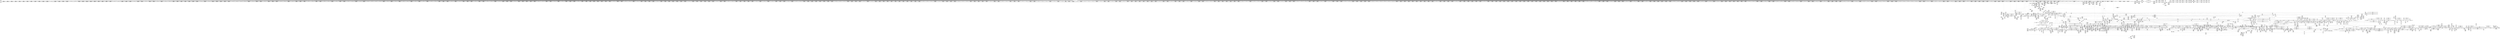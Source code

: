 digraph {
	CE0x5cb2210 [shape=record,shape=Mrecord,label="{CE0x5cb2210|_ret_i32_%call2,_!dbg_!27718|security/selinux/hooks.c,1544|*SummSource*}"]
	CE0x5d274b0 [shape=record,shape=Mrecord,label="{CE0x5d274b0|i64*_getelementptr_inbounds_(_11_x_i64_,_11_x_i64_*___llvm_gcov_ctr127,_i64_0,_i64_10)|*Constant*}"]
	CE0x5ccf9c0 [shape=record,shape=Mrecord,label="{CE0x5ccf9c0|_ret_void,_!dbg_!27735|include/linux/rcupdate.h,884}"]
	CE0x5d3d000 [shape=record,shape=Mrecord,label="{CE0x5d3d000|rcu_lock_acquire:_tmp2}"]
	CE0x5d0fe60 [shape=record,shape=Mrecord,label="{CE0x5d0fe60|rcu_read_lock:_tmp13|include/linux/rcupdate.h,882|*SummSource*}"]
	CE0x5ca7b30 [shape=record,shape=Mrecord,label="{CE0x5ca7b30|i64*_getelementptr_inbounds_(_11_x_i64_,_11_x_i64_*___llvm_gcov_ctr125,_i64_0,_i64_9)|*Constant*|*SummSource*}"]
	CE0x5cb3590 [shape=record,shape=Mrecord,label="{CE0x5cb3590|COLLAPSED:_CRE:_elem_0::|security/selinux/hooks.c,3622}"]
	CE0x5cbb230 [shape=record,shape=Mrecord,label="{CE0x5cbb230|current_has_perm:_call2|security/selinux/hooks.c,1544|*SummSink*}"]
	CE0x5cbdbc0 [shape=record,shape=Mrecord,label="{CE0x5cbdbc0|i64_3|*Constant*|*SummSink*}"]
	CE0x5c5c680 [shape=record,shape=Mrecord,label="{CE0x5c5c680|2472:_%struct.cred*,_2752:_%struct.signal_struct*,_:_CRE_2416,2424_|*MultipleSource*|Function::selinux_task_setrlimit&Arg::p::|security/selinux/hooks.c,3622}"]
	CE0x5d17250 [shape=record,shape=Mrecord,label="{CE0x5d17250|GLOBAL:___preempt_count_sub|*Constant*|*SummSink*}"]
	CE0x5d7c080 [shape=record,shape=Mrecord,label="{CE0x5d7c080|__rcu_read_unlock:_tmp3|*SummSink*}"]
	CE0x5c84f80 [shape=record,shape=Mrecord,label="{CE0x5c84f80|2472:_%struct.cred*,_2752:_%struct.signal_struct*,_:_CRE_2967,2968_}"]
	CE0x5d20560 [shape=record,shape=Mrecord,label="{CE0x5d20560|rcu_lock_acquire:_map|Function::rcu_lock_acquire&Arg::map::}"]
	CE0x5c8ce10 [shape=record,shape=Mrecord,label="{CE0x5c8ce10|2472:_%struct.cred*,_2752:_%struct.signal_struct*,_:_CRE_5984,5992_|*MultipleSource*|Function::selinux_task_setrlimit&Arg::p::|security/selinux/hooks.c,3622}"]
	CE0x5cb5710 [shape=record,shape=Mrecord,label="{CE0x5cb5710|selinux_task_setrlimit:_rlim_max|security/selinux/hooks.c,3628|*SummSource*}"]
	CE0x5d317b0 [shape=record,shape=Mrecord,label="{CE0x5d317b0|i64*_getelementptr_inbounds_(_11_x_i64_,_11_x_i64_*___llvm_gcov_ctr132,_i64_0,_i64_8)|*Constant*|*SummSink*}"]
	CE0x5d11820 [shape=record,shape=Mrecord,label="{CE0x5d11820|task_sid:_tmp8|security/selinux/hooks.c,208|*SummSink*}"]
	CE0x5ca80f0 [shape=record,shape=Mrecord,label="{CE0x5ca80f0|current_sid:_tmp17|security/selinux/hooks.c,218|*SummSource*}"]
	CE0x5c9b230 [shape=record,shape=Mrecord,label="{CE0x5c9b230|2472:_%struct.cred*,_2752:_%struct.signal_struct*,_:_CRE_6496,6504_|*MultipleSource*|Function::selinux_task_setrlimit&Arg::p::|security/selinux/hooks.c,3622}"]
	CE0x5c40850 [shape=record,shape=Mrecord,label="{CE0x5c40850|2472:_%struct.cred*,_2752:_%struct.signal_struct*,_:_CRE_2052,2056_|*MultipleSource*|Function::selinux_task_setrlimit&Arg::p::|security/selinux/hooks.c,3622}"]
	CE0x5cc6530 [shape=record,shape=Mrecord,label="{CE0x5cc6530|i64*_getelementptr_inbounds_(_13_x_i64_,_13_x_i64_*___llvm_gcov_ctr126,_i64_0,_i64_1)|*Constant*|*SummSource*}"]
	CE0x5c507d0 [shape=record,shape=Mrecord,label="{CE0x5c507d0|2472:_%struct.cred*,_2752:_%struct.signal_struct*,_:_CRE_472,480_|*MultipleSource*|Function::selinux_task_setrlimit&Arg::p::|security/selinux/hooks.c,3622}"]
	CE0x5c60300 [shape=record,shape=Mrecord,label="{CE0x5c60300|2472:_%struct.cred*,_2752:_%struct.signal_struct*,_:_CRE_6392,6400_|*MultipleSource*|Function::selinux_task_setrlimit&Arg::p::|security/selinux/hooks.c,3622}"]
	CE0x5c818d0 [shape=record,shape=Mrecord,label="{CE0x5c818d0|2472:_%struct.cred*,_2752:_%struct.signal_struct*,_:_CRE_2932,2933_}"]
	CE0x5c2cf90 [shape=record,shape=Mrecord,label="{CE0x5c2cf90|2472:_%struct.cred*,_2752:_%struct.signal_struct*,_:_CRE_691,692_}"]
	CE0x5d40360 [shape=record,shape=Mrecord,label="{CE0x5d40360|rcu_read_unlock:_tmp19|include/linux/rcupdate.h,933|*SummSink*}"]
	CE0x5c858e0 [shape=record,shape=Mrecord,label="{CE0x5c858e0|2472:_%struct.cred*,_2752:_%struct.signal_struct*,_:_CRE_2973,2974_}"]
	CE0x5c7d9a0 [shape=record,shape=Mrecord,label="{CE0x5c7d9a0|2472:_%struct.cred*,_2752:_%struct.signal_struct*,_:_CRE_2856,2864_|*MultipleSource*|Function::selinux_task_setrlimit&Arg::p::|security/selinux/hooks.c,3622}"]
	CE0x5cbb850 [shape=record,shape=Mrecord,label="{CE0x5cbb850|avc_has_perm:_tsid|Function::avc_has_perm&Arg::tsid::}"]
	CE0x5cf4750 [shape=record,shape=Mrecord,label="{CE0x5cf4750|rcu_lock_release:_tmp4|include/linux/rcupdate.h,423}"]
	CE0x5ca5940 [shape=record,shape=Mrecord,label="{CE0x5ca5940|selinux_task_setrlimit:_tmp13|security/selinux/hooks.c,3632|*SummSource*}"]
	CE0x5cf6a10 [shape=record,shape=Mrecord,label="{CE0x5cf6a10|task_sid:_tmp25|security/selinux/hooks.c,208|*SummSink*}"]
	CE0x5cb6460 [shape=record,shape=Mrecord,label="{CE0x5cb6460|selinux_task_setrlimit:_tmp11|security/selinux/hooks.c,3631}"]
	CE0x5c82b90 [shape=record,shape=Mrecord,label="{CE0x5c82b90|2472:_%struct.cred*,_2752:_%struct.signal_struct*,_:_CRE_2944,2945_}"]
	CE0x5d0f330 [shape=record,shape=Mrecord,label="{CE0x5d0f330|rcu_read_lock:_call3|include/linux/rcupdate.h,882}"]
	CE0x5cde160 [shape=record,shape=Mrecord,label="{CE0x5cde160|COLLAPSED:_GCMRE___llvm_gcov_ctr127_internal_global_11_x_i64_zeroinitializer:_elem_0:default:}"]
	CE0x5cdd2b0 [shape=record,shape=Mrecord,label="{CE0x5cdd2b0|_ret_void,_!dbg_!27735|include/linux/rcupdate.h,938}"]
	CE0x5d3c7c0 [shape=record,shape=Mrecord,label="{CE0x5d3c7c0|COLLAPSED:_GCMRE___llvm_gcov_ctr133_internal_global_4_x_i64_zeroinitializer:_elem_0:default:}"]
	CE0x5c95800 [shape=record,shape=Mrecord,label="{CE0x5c95800|2472:_%struct.cred*,_2752:_%struct.signal_struct*,_:_CRE_6342,6343_}"]
	CE0x5d22d30 [shape=record,shape=Mrecord,label="{CE0x5d22d30|_ret_void,_!dbg_!27717|include/linux/rcupdate.h,419|*SummSource*}"]
	CE0x5ccbec0 [shape=record,shape=Mrecord,label="{CE0x5ccbec0|get_current:_tmp|*SummSource*}"]
	CE0x5cc0b50 [shape=record,shape=Mrecord,label="{CE0x5cc0b50|GLOBAL:_rcu_read_lock|*Constant*|*SummSource*}"]
	CE0x5d7bd00 [shape=record,shape=Mrecord,label="{CE0x5d7bd00|rcu_lock_acquire:___here}"]
	CE0x5cc75e0 [shape=record,shape=Mrecord,label="{CE0x5cc75e0|cred_sid:_tmp3|*SummSource*}"]
	CE0x5c3d370 [shape=record,shape=Mrecord,label="{CE0x5c3d370|selinux_task_setrlimit:_p|Function::selinux_task_setrlimit&Arg::p::|*SummSource*}"]
	CE0x5cbc100 [shape=record,shape=Mrecord,label="{CE0x5cbc100|avc_has_perm:_tclass|Function::avc_has_perm&Arg::tclass::|*SummSource*}"]
	CE0x5ca1470 [shape=record,shape=Mrecord,label="{CE0x5ca1470|2472:_%struct.cred*,_2752:_%struct.signal_struct*,_:_CRE_10624,10628_|*MultipleSource*|Function::selinux_task_setrlimit&Arg::p::|security/selinux/hooks.c,3622}"]
	CE0x5ccd570 [shape=record,shape=Mrecord,label="{CE0x5ccd570|rcu_read_unlock:_if.then|*SummSink*}"]
	CE0x5c962f0 [shape=record,shape=Mrecord,label="{CE0x5c962f0|2472:_%struct.cred*,_2752:_%struct.signal_struct*,_:_CRE_6349,6350_}"]
	"CONST[source:1(input),value:2(dynamic)][purpose:{object}]"
	CE0x5d1bcc0 [shape=record,shape=Mrecord,label="{CE0x5d1bcc0|i64*_getelementptr_inbounds_(_4_x_i64_,_4_x_i64_*___llvm_gcov_ctr135,_i64_0,_i64_1)|*Constant*|*SummSink*}"]
	CE0x5ca6890 [shape=record,shape=Mrecord,label="{CE0x5ca6890|GLOBAL:_lockdep_rcu_suspicious|*Constant*|*SummSink*}"]
	CE0x5c60e80 [shape=record,shape=Mrecord,label="{CE0x5c60e80|2472:_%struct.cred*,_2752:_%struct.signal_struct*,_:_CRE_2598,2600_|*MultipleSource*|Function::selinux_task_setrlimit&Arg::p::|security/selinux/hooks.c,3622}"]
	CE0x5cc24f0 [shape=record,shape=Mrecord,label="{CE0x5cc24f0|get_current:_tmp}"]
	CE0x5c47fb0 [shape=record,shape=Mrecord,label="{CE0x5c47fb0|2472:_%struct.cred*,_2752:_%struct.signal_struct*,_:_CRE_392,400_|*MultipleSource*|Function::selinux_task_setrlimit&Arg::p::|security/selinux/hooks.c,3622}"]
	CE0x5c7c8e0 [shape=record,shape=Mrecord,label="{CE0x5c7c8e0|2472:_%struct.cred*,_2752:_%struct.signal_struct*,_:_CRE_2800,2808_|*MultipleSource*|Function::selinux_task_setrlimit&Arg::p::|security/selinux/hooks.c,3622}"]
	CE0x5c42d30 [shape=record,shape=Mrecord,label="{CE0x5c42d30|2472:_%struct.cred*,_2752:_%struct.signal_struct*,_:_CRE_2160,2168_|*MultipleSource*|Function::selinux_task_setrlimit&Arg::p::|security/selinux/hooks.c,3622}"]
	CE0x5c855c0 [shape=record,shape=Mrecord,label="{CE0x5c855c0|2472:_%struct.cred*,_2752:_%struct.signal_struct*,_:_CRE_2971,2972_}"]
	CE0x5cac950 [shape=record,shape=Mrecord,label="{CE0x5cac950|GLOBAL:_current_has_perm|*Constant*|*SummSink*}"]
	CE0x5d44810 [shape=record,shape=Mrecord,label="{CE0x5d44810|COLLAPSED:_GCMRE___llvm_gcov_ctr130_internal_global_4_x_i64_zeroinitializer:_elem_0:default:}"]
	CE0x5d05ee0 [shape=record,shape=Mrecord,label="{CE0x5d05ee0|void_(i32*,_i32,_i32*)*_asm_addl_$1,_%gs:$0_,_*m,ri,*m,_dirflag_,_fpsr_,_flags_|*SummSink*}"]
	CE0x5cd4390 [shape=record,shape=Mrecord,label="{CE0x5cd4390|rcu_read_lock:_tmp15|include/linux/rcupdate.h,882|*SummSource*}"]
	CE0x5c9b980 [shape=record,shape=Mrecord,label="{CE0x5c9b980|2472:_%struct.cred*,_2752:_%struct.signal_struct*,_:_CRE_6520,6528_|*MultipleSource*|Function::selinux_task_setrlimit&Arg::p::|security/selinux/hooks.c,3622}"]
	CE0x5ce0bb0 [shape=record,shape=Mrecord,label="{CE0x5ce0bb0|rcu_read_unlock:_tmp8|include/linux/rcupdate.h,933}"]
	CE0x5d1f420 [shape=record,shape=Mrecord,label="{CE0x5d1f420|_call_void_mcount()_#3|*SummSink*}"]
	CE0x5c30170 [shape=record,shape=Mrecord,label="{CE0x5c30170|current_sid:_tmp11|security/selinux/hooks.c,218|*SummSource*}"]
	CE0x5d27c40 [shape=record,shape=Mrecord,label="{CE0x5d27c40|rcu_read_lock:_tmp22|include/linux/rcupdate.h,884}"]
	CE0x5d3c450 [shape=record,shape=Mrecord,label="{CE0x5d3c450|i64*_getelementptr_inbounds_(_11_x_i64_,_11_x_i64_*___llvm_gcov_ctr132,_i64_0,_i64_0)|*Constant*}"]
	CE0x5d3d760 [shape=record,shape=Mrecord,label="{CE0x5d3d760|rcu_read_unlock:_tmp8|include/linux/rcupdate.h,933|*SummSource*}"]
	CE0x5cf29f0 [shape=record,shape=Mrecord,label="{CE0x5cf29f0|_call_void_mcount()_#3}"]
	CE0x5cbc410 [shape=record,shape=Mrecord,label="{CE0x5cbc410|%struct.common_audit_data*_null|*Constant*}"]
	CE0x5ce6140 [shape=record,shape=Mrecord,label="{CE0x5ce6140|task_sid:_tobool1|security/selinux/hooks.c,208|*SummSink*}"]
	CE0x5cab4d0 [shape=record,shape=Mrecord,label="{CE0x5cab4d0|_call_void_mcount()_#3}"]
	CE0x5ce7350 [shape=record,shape=Mrecord,label="{CE0x5ce7350|%struct.task_struct*_(%struct.task_struct**)*_asm_movq_%gs:$_1:P_,$0_,_r,im,_dirflag_,_fpsr_,_flags_|*SummSink*}"]
	CE0x5c46280 [shape=record,shape=Mrecord,label="{CE0x5c46280|2472:_%struct.cred*,_2752:_%struct.signal_struct*,_:_CRE_2400,2408_|*MultipleSource*|Function::selinux_task_setrlimit&Arg::p::|security/selinux/hooks.c,3622}"]
	CE0x5cc3420 [shape=record,shape=Mrecord,label="{CE0x5cc3420|COLLAPSED:_GCMRE___llvm_gcov_ctr128_internal_global_4_x_i64_zeroinitializer:_elem_0:default:}"]
	CE0x5d2ea80 [shape=record,shape=Mrecord,label="{CE0x5d2ea80|rcu_read_unlock:_do.body|*SummSink*}"]
	CE0x5cf4c00 [shape=record,shape=Mrecord,label="{CE0x5cf4c00|rcu_lock_release:_tmp5|include/linux/rcupdate.h,423|*SummSink*}"]
	CE0x5c9e0d0 [shape=record,shape=Mrecord,label="{CE0x5c9e0d0|2472:_%struct.cred*,_2752:_%struct.signal_struct*,_:_CRE_6648,6656_|*MultipleSource*|Function::selinux_task_setrlimit&Arg::p::|security/selinux/hooks.c,3622}"]
	CE0x5d7c2a0 [shape=record,shape=Mrecord,label="{CE0x5d7c2a0|_call_void_mcount()_#3|*SummSource*}"]
	CE0x5c951c0 [shape=record,shape=Mrecord,label="{CE0x5c951c0|2472:_%struct.cred*,_2752:_%struct.signal_struct*,_:_CRE_6338,6339_}"]
	CE0x5c9c0d0 [shape=record,shape=Mrecord,label="{CE0x5c9c0d0|2472:_%struct.cred*,_2752:_%struct.signal_struct*,_:_CRE_6544,6552_|*MultipleSource*|Function::selinux_task_setrlimit&Arg::p::|security/selinux/hooks.c,3622}"]
	CE0x5c86a20 [shape=record,shape=Mrecord,label="{CE0x5c86a20|2472:_%struct.cred*,_2752:_%struct.signal_struct*,_:_CRE_3008,3024_|*MultipleSource*|Function::selinux_task_setrlimit&Arg::p::|security/selinux/hooks.c,3622}"]
	CE0x5c9ef20 [shape=record,shape=Mrecord,label="{CE0x5c9ef20|2472:_%struct.cred*,_2752:_%struct.signal_struct*,_:_CRE_6688,10528_|*MultipleSource*|Function::selinux_task_setrlimit&Arg::p::|security/selinux/hooks.c,3622}"]
	CE0x5cb3aa0 [shape=record,shape=Mrecord,label="{CE0x5cb3aa0|selinux_task_setrlimit:_resource|Function::selinux_task_setrlimit&Arg::resource::}"]
	CE0x5ca24c0 [shape=record,shape=Mrecord,label="{CE0x5ca24c0|task_sid:_tmp23|security/selinux/hooks.c,208}"]
	CE0x5c51d10 [shape=record,shape=Mrecord,label="{CE0x5c51d10|GLOBAL:_current_sid|*Constant*}"]
	CE0x5d11470 [shape=record,shape=Mrecord,label="{CE0x5d11470|task_sid:_tmp7|security/selinux/hooks.c,208|*SummSink*}"]
	CE0x5d78780 [shape=record,shape=Mrecord,label="{CE0x5d78780|i64*_getelementptr_inbounds_(_4_x_i64_,_4_x_i64_*___llvm_gcov_ctr128,_i64_0,_i64_0)|*Constant*}"]
	CE0x5cf49c0 [shape=record,shape=Mrecord,label="{CE0x5cf49c0|rcu_lock_release:_tmp4|include/linux/rcupdate.h,423|*SummSink*}"]
	CE0x5c595e0 [shape=record,shape=Mrecord,label="{CE0x5c595e0|2472:_%struct.cred*,_2752:_%struct.signal_struct*,_:_CRE_2040,2044_|*MultipleSource*|Function::selinux_task_setrlimit&Arg::p::|security/selinux/hooks.c,3622}"]
	CE0x5c489a0 [shape=record,shape=Mrecord,label="{CE0x5c489a0|2472:_%struct.cred*,_2752:_%struct.signal_struct*,_:_CRE_376,384_|*MultipleSource*|Function::selinux_task_setrlimit&Arg::p::|security/selinux/hooks.c,3622}"]
	CE0x5cf1b50 [shape=record,shape=Mrecord,label="{CE0x5cf1b50|task_sid:_call3|security/selinux/hooks.c,208|*SummSink*}"]
	CE0x5c7de80 [shape=record,shape=Mrecord,label="{CE0x5c7de80|2472:_%struct.cred*,_2752:_%struct.signal_struct*,_:_CRE_2872,2876_|*MultipleSource*|Function::selinux_task_setrlimit&Arg::p::|security/selinux/hooks.c,3622}"]
	CE0x5c35880 [shape=record,shape=Mrecord,label="{CE0x5c35880|2472:_%struct.cred*,_2752:_%struct.signal_struct*,_:_CRE_64,72_|*MultipleSource*|Function::selinux_task_setrlimit&Arg::p::|security/selinux/hooks.c,3622}"]
	CE0x5d0ceb0 [shape=record,shape=Mrecord,label="{CE0x5d0ceb0|rcu_read_lock:_do.body|*SummSource*}"]
	CE0x5da5b30 [shape=record,shape=Mrecord,label="{CE0x5da5b30|__preempt_count_add:_tmp6|./arch/x86/include/asm/preempt.h,73}"]
	CE0x5cc5ec0 [shape=record,shape=Mrecord,label="{CE0x5cc5ec0|cred_sid:_tmp1}"]
	CE0x5cc35d0 [shape=record,shape=Mrecord,label="{CE0x5cc35d0|current_sid:_tmp5|security/selinux/hooks.c,218|*SummSource*}"]
	CE0x5c9ad50 [shape=record,shape=Mrecord,label="{CE0x5c9ad50|2472:_%struct.cred*,_2752:_%struct.signal_struct*,_:_CRE_6484,6488_|*MultipleSource*|Function::selinux_task_setrlimit&Arg::p::|security/selinux/hooks.c,3622}"]
	CE0x5cc8f60 [shape=record,shape=Mrecord,label="{CE0x5cc8f60|i64*_getelementptr_inbounds_(_11_x_i64_,_11_x_i64_*___llvm_gcov_ctr125,_i64_0,_i64_8)|*Constant*|*SummSink*}"]
	CE0x78e1630 [shape=record,shape=Mrecord,label="{CE0x78e1630|i32_0|*Constant*|*SummSource*}"]
	CE0x5d23d60 [shape=record,shape=Mrecord,label="{CE0x5d23d60|rcu_read_unlock:_tmp7|include/linux/rcupdate.h,933}"]
	CE0x5c61360 [shape=record,shape=Mrecord,label="{CE0x5c61360|2472:_%struct.cred*,_2752:_%struct.signal_struct*,_:_CRE_2608,2616_|*MultipleSource*|Function::selinux_task_setrlimit&Arg::p::|security/selinux/hooks.c,3622}"]
	CE0x5c464f0 [shape=record,shape=Mrecord,label="{CE0x5c464f0|2472:_%struct.cred*,_2752:_%struct.signal_struct*,_:_CRE_2408,2416_|*MultipleSource*|Function::selinux_task_setrlimit&Arg::p::|security/selinux/hooks.c,3622}"]
	CE0x5cbd890 [shape=record,shape=Mrecord,label="{CE0x5cbd890|current_sid:_land.lhs.true|*SummSink*}"]
	CE0x5cfe8c0 [shape=record,shape=Mrecord,label="{CE0x5cfe8c0|_ret_void,_!dbg_!27717|include/linux/rcupdate.h,245}"]
	CE0x5cef220 [shape=record,shape=Mrecord,label="{CE0x5cef220|task_sid:_if.then}"]
	CE0x5cae8e0 [shape=record,shape=Mrecord,label="{CE0x5cae8e0|i64*_getelementptr_inbounds_(_4_x_i64_,_4_x_i64_*___llvm_gcov_ctr133,_i64_0,_i64_3)|*Constant*|*SummSource*}"]
	CE0x5d410e0 [shape=record,shape=Mrecord,label="{CE0x5d410e0|i64*_getelementptr_inbounds_(_11_x_i64_,_11_x_i64_*___llvm_gcov_ctr132,_i64_0,_i64_10)|*Constant*|*SummSource*}"]
	CE0x5d0dfa0 [shape=record,shape=Mrecord,label="{CE0x5d0dfa0|_call_void___preempt_count_sub(i32_1)_#10,_!dbg_!27715|include/linux/rcupdate.h,244}"]
	CE0x5c7ce10 [shape=record,shape=Mrecord,label="{CE0x5c7ce10|2472:_%struct.cred*,_2752:_%struct.signal_struct*,_:_CRE_2816,2824_|*MultipleSource*|Function::selinux_task_setrlimit&Arg::p::|security/selinux/hooks.c,3622}"]
	CE0x5c9bbf0 [shape=record,shape=Mrecord,label="{CE0x5c9bbf0|2472:_%struct.cred*,_2752:_%struct.signal_struct*,_:_CRE_6528,6536_|*MultipleSource*|Function::selinux_task_setrlimit&Arg::p::|security/selinux/hooks.c,3622}"]
	CE0x5cc9260 [shape=record,shape=Mrecord,label="{CE0x5cc9260|current_sid:_tmp14|security/selinux/hooks.c,218|*SummSource*}"]
	CE0x5d304c0 [shape=record,shape=Mrecord,label="{CE0x5d304c0|rcu_read_lock:_land.lhs.true}"]
	CE0x5ccc5f0 [shape=record,shape=Mrecord,label="{CE0x5ccc5f0|get_current:_tmp2|*SummSource*}"]
	CE0x5d37670 [shape=record,shape=Mrecord,label="{CE0x5d37670|__rcu_read_lock:_tmp7|include/linux/rcupdate.h,240|*SummSink*}"]
	CE0x5d39870 [shape=record,shape=Mrecord,label="{CE0x5d39870|rcu_read_unlock:_call3|include/linux/rcupdate.h,933|*SummSource*}"]
	CE0x5d106d0 [shape=record,shape=Mrecord,label="{CE0x5d106d0|task_sid:_call|security/selinux/hooks.c,208|*SummSink*}"]
	CE0x5d06d20 [shape=record,shape=Mrecord,label="{CE0x5d06d20|i64*_getelementptr_inbounds_(_4_x_i64_,_4_x_i64_*___llvm_gcov_ctr133,_i64_0,_i64_1)|*Constant*}"]
	CE0x5d27790 [shape=record,shape=Mrecord,label="{CE0x5d27790|i64*_getelementptr_inbounds_(_11_x_i64_,_11_x_i64_*___llvm_gcov_ctr127,_i64_0,_i64_10)|*Constant*|*SummSource*}"]
	CE0x5c92600 [shape=record,shape=Mrecord,label="{CE0x5c92600|2472:_%struct.cred*,_2752:_%struct.signal_struct*,_:_CRE_6310,6311_}"]
	"CONST[source:0(mediator),value:2(dynamic)][purpose:{subject}]"
	CE0x5cb3c60 [shape=record,shape=Mrecord,label="{CE0x5cb3c60|selinux_task_setrlimit:_resource|Function::selinux_task_setrlimit&Arg::resource::|*SummSource*}"]
	CE0x5ca8a50 [shape=record,shape=Mrecord,label="{CE0x5ca8a50|task_sid:_task|Function::task_sid&Arg::task::|*SummSink*}"]
	CE0x5d11df0 [shape=record,shape=Mrecord,label="{CE0x5d11df0|GLOBAL:_task_sid.__warned|Global_var:task_sid.__warned|*SummSink*}"]
	CE0x5c9d980 [shape=record,shape=Mrecord,label="{CE0x5c9d980|2472:_%struct.cred*,_2752:_%struct.signal_struct*,_:_CRE_6632,6640_|*MultipleSource*|Function::selinux_task_setrlimit&Arg::p::|security/selinux/hooks.c,3622}"]
	CE0x5cd8c20 [shape=record,shape=Mrecord,label="{CE0x5cd8c20|get_current:_entry}"]
	CE0x5c42100 [shape=record,shape=Mrecord,label="{CE0x5c42100|2472:_%struct.cred*,_2752:_%struct.signal_struct*,_:_CRE_2120,2128_|*MultipleSource*|Function::selinux_task_setrlimit&Arg::p::|security/selinux/hooks.c,3622}"]
	CE0x5cbf2d0 [shape=record,shape=Mrecord,label="{CE0x5cbf2d0|task_sid:_tmp3|*SummSource*}"]
	CE0x5c34380 [shape=record,shape=Mrecord,label="{CE0x5c34380|2472:_%struct.cred*,_2752:_%struct.signal_struct*,_:_CRE_160,164_|*MultipleSource*|Function::selinux_task_setrlimit&Arg::p::|security/selinux/hooks.c,3622}"]
	CE0x5db3da0 [shape=record,shape=Mrecord,label="{CE0x5db3da0|__preempt_count_sub:_do.body|*SummSource*}"]
	CE0x5dba720 [shape=record,shape=Mrecord,label="{CE0x5dba720|_call_void_asm_addl_$1,_%gs:$0_,_*m,ri,*m,_dirflag_,_fpsr_,_flags_(i32*___preempt_count,_i32_%sub,_i32*___preempt_count)_#3,_!dbg_!27717,_!srcloc_!27718|./arch/x86/include/asm/preempt.h,77}"]
	CE0x5d7a6d0 [shape=record,shape=Mrecord,label="{CE0x5d7a6d0|_call_void_asm_addl_$1,_%gs:$0_,_*m,ri,*m,_dirflag_,_fpsr_,_flags_(i32*___preempt_count,_i32_%sub,_i32*___preempt_count)_#3,_!dbg_!27717,_!srcloc_!27718|./arch/x86/include/asm/preempt.h,77|*SummSink*}"]
	CE0x5cac2d0 [shape=record,shape=Mrecord,label="{CE0x5cac2d0|selinux_task_setrlimit:_call|security/selinux/hooks.c,3629|*SummSource*}"]
	CE0x5d37f10 [shape=record,shape=Mrecord,label="{CE0x5d37f10|i64*_getelementptr_inbounds_(_4_x_i64_,_4_x_i64_*___llvm_gcov_ctr134,_i64_0,_i64_2)|*Constant*|*SummSource*}"]
	CE0x5c44540 [shape=record,shape=Mrecord,label="{CE0x5c44540|2472:_%struct.cred*,_2752:_%struct.signal_struct*,_:_CRE_2304,2312_|*MultipleSource*|Function::selinux_task_setrlimit&Arg::p::|security/selinux/hooks.c,3622}"]
	CE0x5d7ecd0 [shape=record,shape=Mrecord,label="{CE0x5d7ecd0|i64*_getelementptr_inbounds_(_4_x_i64_,_4_x_i64_*___llvm_gcov_ctr130,_i64_0,_i64_2)|*Constant*|*SummSource*}"]
	CE0x5d29560 [shape=record,shape=Mrecord,label="{CE0x5d29560|cred_sid:_sid|security/selinux/hooks.c,197|*SummSource*}"]
	CE0x5c80610 [shape=record,shape=Mrecord,label="{CE0x5c80610|2472:_%struct.cred*,_2752:_%struct.signal_struct*,_:_CRE_2920,2921_}"]
	CE0x5ce2dc0 [shape=record,shape=Mrecord,label="{CE0x5ce2dc0|current_sid:_security|security/selinux/hooks.c,218|*SummSource*}"]
	CE0x5d3bda0 [shape=record,shape=Mrecord,label="{CE0x5d3bda0|__rcu_read_lock:_tmp7|include/linux/rcupdate.h,240}"]
	CE0x5c94540 [shape=record,shape=Mrecord,label="{CE0x5c94540|2472:_%struct.cred*,_2752:_%struct.signal_struct*,_:_CRE_6330,6331_}"]
	CE0x5cd9400 [shape=record,shape=Mrecord,label="{CE0x5cd9400|i32_78|*Constant*}"]
	CE0x5cac4d0 [shape=record,shape=Mrecord,label="{CE0x5cac4d0|selinux_task_setrlimit:_call|security/selinux/hooks.c,3629|*SummSink*}"]
	CE0x5c456a0 [shape=record,shape=Mrecord,label="{CE0x5c456a0|2472:_%struct.cred*,_2752:_%struct.signal_struct*,_:_CRE_2360,2368_|*MultipleSource*|Function::selinux_task_setrlimit&Arg::p::|security/selinux/hooks.c,3622}"]
	CE0x5c4a820 [shape=record,shape=Mrecord,label="{CE0x5c4a820|2472:_%struct.cred*,_2752:_%struct.signal_struct*,_:_CRE_128,136_|*MultipleSource*|Function::selinux_task_setrlimit&Arg::p::|security/selinux/hooks.c,3622}"]
	CE0x5d64b20 [shape=record,shape=Mrecord,label="{CE0x5d64b20|_call_void_asm_addl_$1,_%gs:$0_,_*m,ri,*m,_dirflag_,_fpsr_,_flags_(i32*___preempt_count,_i32_%val,_i32*___preempt_count)_#3,_!dbg_!27714,_!srcloc_!27717|./arch/x86/include/asm/preempt.h,72}"]
	CE0x5d2ddf0 [shape=record,shape=Mrecord,label="{CE0x5d2ddf0|rcu_lock_acquire:_bb|*SummSource*}"]
	CE0x5c9c870 [shape=record,shape=Mrecord,label="{CE0x5c9c870|2472:_%struct.cred*,_2752:_%struct.signal_struct*,_:_CRE_6568,6576_|*MultipleSource*|Function::selinux_task_setrlimit&Arg::p::|security/selinux/hooks.c,3622}"]
	CE0x5cb0d20 [shape=record,shape=Mrecord,label="{CE0x5cb0d20|cred_sid:_cred|Function::cred_sid&Arg::cred::|*SummSink*}"]
	CE0x5c4d7d0 [shape=record,shape=Mrecord,label="{CE0x5c4d7d0|2472:_%struct.cred*,_2752:_%struct.signal_struct*,_:_CRE_336,344_|*MultipleSource*|Function::selinux_task_setrlimit&Arg::p::|security/selinux/hooks.c,3622}"]
	CE0x5c7e360 [shape=record,shape=Mrecord,label="{CE0x5c7e360|2472:_%struct.cred*,_2752:_%struct.signal_struct*,_:_CRE_2880,2884_|*MultipleSource*|Function::selinux_task_setrlimit&Arg::p::|security/selinux/hooks.c,3622}"]
	CE0x5d6a750 [shape=record,shape=Mrecord,label="{CE0x5d6a750|__preempt_count_add:_tmp3}"]
	CE0x5d06450 [shape=record,shape=Mrecord,label="{CE0x5d06450|_call_void_lock_acquire(%struct.lockdep_map*_%map,_i32_0,_i32_0,_i32_2,_i32_0,_%struct.lockdep_map*_null,_i64_ptrtoint_(i8*_blockaddress(_rcu_lock_acquire,_%__here)_to_i64))_#10,_!dbg_!27716|include/linux/rcupdate.h,418|*SummSink*}"]
	CE0x5ce5bf0 [shape=record,shape=Mrecord,label="{CE0x5ce5bf0|_call_void___rcu_read_lock()_#10,_!dbg_!27710|include/linux/rcupdate.h,879|*SummSink*}"]
	CE0x5ca83f0 [shape=record,shape=Mrecord,label="{CE0x5ca83f0|current_sid:_tmp19|security/selinux/hooks.c,218|*SummSource*}"]
	CE0x5d09960 [shape=record,shape=Mrecord,label="{CE0x5d09960|__preempt_count_sub:_tmp6|./arch/x86/include/asm/preempt.h,78|*SummSource*}"]
	CE0x78e1550 [shape=record,shape=Mrecord,label="{CE0x78e1550|i32_0|*Constant*|*SummSink*}"]
	CE0x5cf0ab0 [shape=record,shape=Mrecord,label="{CE0x5cf0ab0|task_sid:_do.body|*SummSource*}"]
	CE0x5ce7960 [shape=record,shape=Mrecord,label="{CE0x5ce7960|task_sid:_tmp13|security/selinux/hooks.c,208|*SummSource*}"]
	CE0x5cd3cb0 [shape=record,shape=Mrecord,label="{CE0x5cd3cb0|rcu_read_lock:_tmp14|include/linux/rcupdate.h,882}"]
	CE0x5c985a0 [shape=record,shape=Mrecord,label="{CE0x5c985a0|task_sid:_tmp22|security/selinux/hooks.c,208|*SummSource*}"]
	CE0x5d294f0 [shape=record,shape=Mrecord,label="{CE0x5d294f0|cred_sid:_sid|security/selinux/hooks.c,197}"]
	CE0x5ccc4c0 [shape=record,shape=Mrecord,label="{CE0x5ccc4c0|__rcu_read_lock:_tmp2}"]
	CE0x5dbaa50 [shape=record,shape=Mrecord,label="{CE0x5dbaa50|__preempt_count_sub:_sub|./arch/x86/include/asm/preempt.h,77}"]
	CE0x5da2eb0 [shape=record,shape=Mrecord,label="{CE0x5da2eb0|i64*_getelementptr_inbounds_(_4_x_i64_,_4_x_i64_*___llvm_gcov_ctr129,_i64_0,_i64_0)|*Constant*|*SummSink*}"]
	CE0x5cd1a80 [shape=record,shape=Mrecord,label="{CE0x5cd1a80|i8_1|*Constant*|*SummSource*}"]
	CE0x5c5b570 [shape=record,shape=Mrecord,label="{CE0x5c5b570|2472:_%struct.cred*,_2752:_%struct.signal_struct*,_:_CRE_616,624_|*MultipleSource*|Function::selinux_task_setrlimit&Arg::p::|security/selinux/hooks.c,3622}"]
	CE0x5d0d590 [shape=record,shape=Mrecord,label="{CE0x5d0d590|i64_4|*Constant*}"]
	CE0x5c38b90 [shape=record,shape=Mrecord,label="{CE0x5c38b90|2472:_%struct.cred*,_2752:_%struct.signal_struct*,_:_CRE_352,360_|*MultipleSource*|Function::selinux_task_setrlimit&Arg::p::|security/selinux/hooks.c,3622}"]
	CE0x5cc0380 [shape=record,shape=Mrecord,label="{CE0x5cc0380|current_sid:_tmp15|security/selinux/hooks.c,218|*SummSource*}"]
	CE0x5c8c930 [shape=record,shape=Mrecord,label="{CE0x5c8c930|2472:_%struct.cred*,_2752:_%struct.signal_struct*,_:_CRE_5968,5976_|*MultipleSource*|Function::selinux_task_setrlimit&Arg::p::|security/selinux/hooks.c,3622}"]
	CE0x5d37c80 [shape=record,shape=Mrecord,label="{CE0x5d37c80|i64*_getelementptr_inbounds_(_4_x_i64_,_4_x_i64_*___llvm_gcov_ctr134,_i64_0,_i64_2)|*Constant*|*SummSink*}"]
	CE0x5c2ecd0 [shape=record,shape=Mrecord,label="{CE0x5c2ecd0|2472:_%struct.cred*,_2752:_%struct.signal_struct*,_:_CRE_736,744_|*MultipleSource*|Function::selinux_task_setrlimit&Arg::p::|security/selinux/hooks.c,3622}"]
	CE0x5c81f10 [shape=record,shape=Mrecord,label="{CE0x5c81f10|2472:_%struct.cred*,_2752:_%struct.signal_struct*,_:_CRE_2936,2937_}"]
	CE0x5cbbc90 [shape=record,shape=Mrecord,label="{CE0x5cbbc90|i16_2|*Constant*}"]
	CE0x5d124d0 [shape=record,shape=Mrecord,label="{CE0x5d124d0|task_sid:_tobool1|security/selinux/hooks.c,208|*SummSource*}"]
	CE0x5ca2660 [shape=record,shape=Mrecord,label="{CE0x5ca2660|task_sid:_tmp23|security/selinux/hooks.c,208|*SummSource*}"]
	CE0x5da4000 [shape=record,shape=Mrecord,label="{CE0x5da4000|__preempt_count_sub:_tmp1|*SummSource*}"]
	CE0x5cc3490 [shape=record,shape=Mrecord,label="{CE0x5cc3490|__rcu_read_lock:_tmp|*SummSource*}"]
	CE0x5d21e40 [shape=record,shape=Mrecord,label="{CE0x5d21e40|rcu_read_lock:_tmp}"]
	CE0x5c85110 [shape=record,shape=Mrecord,label="{CE0x5c85110|2472:_%struct.cred*,_2752:_%struct.signal_struct*,_:_CRE_2968,2969_}"]
	CE0x5d21bd0 [shape=record,shape=Mrecord,label="{CE0x5d21bd0|rcu_read_lock:_tmp|*SummSink*}"]
	CE0x5ca8c00 [shape=record,shape=Mrecord,label="{CE0x5ca8c00|_ret_i32_%call7,_!dbg_!27749|security/selinux/hooks.c,210}"]
	CE0x5ccb6f0 [shape=record,shape=Mrecord,label="{CE0x5ccb6f0|current_sid:_tmp12|security/selinux/hooks.c,218|*SummSource*}"]
	CE0x5c8edc0 [shape=record,shape=Mrecord,label="{CE0x5c8edc0|2472:_%struct.cred*,_2752:_%struct.signal_struct*,_:_CRE_6208,6216_|*MultipleSource*|Function::selinux_task_setrlimit&Arg::p::|security/selinux/hooks.c,3622}"]
	CE0x5d36f30 [shape=record,shape=Mrecord,label="{CE0x5d36f30|_call_void_mcount()_#3|*SummSource*}"]
	CE0x5c3ac80 [shape=record,shape=Mrecord,label="{CE0x5c3ac80|selinux_task_setrlimit:_rlim_max1|security/selinux/hooks.c,3628|*SummSource*}"]
	CE0x5d24bc0 [shape=record,shape=Mrecord,label="{CE0x5d24bc0|rcu_read_lock:_do.end|*SummSink*}"]
	CE0x5c89f70 [shape=record,shape=Mrecord,label="{CE0x5c89f70|2472:_%struct.cred*,_2752:_%struct.signal_struct*,_:_CRE_3160,3164_|*MultipleSource*|Function::selinux_task_setrlimit&Arg::p::|security/selinux/hooks.c,3622}"]
	CE0x5c2fb30 [shape=record,shape=Mrecord,label="{CE0x5c2fb30|i1_true|*Constant*|*SummSink*}"]
	CE0x5c9cd00 [shape=record,shape=Mrecord,label="{CE0x5c9cd00|2472:_%struct.cred*,_2752:_%struct.signal_struct*,_:_CRE_6584,6600_|*MultipleSource*|Function::selinux_task_setrlimit&Arg::p::|security/selinux/hooks.c,3622}"]
	CE0x5d3c5a0 [shape=record,shape=Mrecord,label="{CE0x5d3c5a0|i64*_getelementptr_inbounds_(_4_x_i64_,_4_x_i64_*___llvm_gcov_ctr133,_i64_0,_i64_0)|*Constant*|*SummSource*}"]
	CE0x5cb24e0 [shape=record,shape=Mrecord,label="{CE0x5cb24e0|i64*_getelementptr_inbounds_(_6_x_i64_,_6_x_i64_*___llvm_gcov_ctr286,_i64_0,_i64_4)|*Constant*|*SummSink*}"]
	CE0x5d3c340 [shape=record,shape=Mrecord,label="{CE0x5d3c340|rcu_read_unlock:_bb|*SummSink*}"]
	CE0x5ccc580 [shape=record,shape=Mrecord,label="{CE0x5ccc580|get_current:_tmp2}"]
	CE0x5cc1000 [shape=record,shape=Mrecord,label="{CE0x5cc1000|GLOBAL:___llvm_gcov_ctr125|Global_var:__llvm_gcov_ctr125|*SummSource*}"]
	CE0x5da54a0 [shape=record,shape=Mrecord,label="{CE0x5da54a0|i64*_getelementptr_inbounds_(_4_x_i64_,_4_x_i64_*___llvm_gcov_ctr129,_i64_0,_i64_2)|*Constant*|*SummSource*}"]
	CE0x5c2d360 [shape=record,shape=Mrecord,label="{CE0x5c2d360|2472:_%struct.cred*,_2752:_%struct.signal_struct*,_:_CRE_694,695_}"]
	CE0x5cc5a20 [shape=record,shape=Mrecord,label="{CE0x5cc5a20|i64*_getelementptr_inbounds_(_11_x_i64_,_11_x_i64_*___llvm_gcov_ctr125,_i64_0,_i64_1)|*Constant*|*SummSink*}"]
	CE0x5d2baf0 [shape=record,shape=Mrecord,label="{CE0x5d2baf0|rcu_read_unlock:_call|include/linux/rcupdate.h,933}"]
	CE0x5d41190 [shape=record,shape=Mrecord,label="{CE0x5d41190|i64*_getelementptr_inbounds_(_11_x_i64_,_11_x_i64_*___llvm_gcov_ctr132,_i64_0,_i64_10)|*Constant*|*SummSink*}"]
	CE0x5d84430 [shape=record,shape=Mrecord,label="{CE0x5d84430|rcu_lock_release:_indirectgoto|*SummSink*}"]
	CE0x5c2c750 [shape=record,shape=Mrecord,label="{CE0x5c2c750|2472:_%struct.cred*,_2752:_%struct.signal_struct*,_:_CRE_680,688_|*MultipleSource*|Function::selinux_task_setrlimit&Arg::p::|security/selinux/hooks.c,3622}"]
	CE0x5d21990 [shape=record,shape=Mrecord,label="{CE0x5d21990|__rcu_read_lock:_tmp1}"]
	CE0x5c5bcc0 [shape=record,shape=Mrecord,label="{CE0x5c5bcc0|2472:_%struct.cred*,_2752:_%struct.signal_struct*,_:_CRE_640,644_|*MultipleSource*|Function::selinux_task_setrlimit&Arg::p::|security/selinux/hooks.c,3622}"]
	CE0x5cd9c30 [shape=record,shape=Mrecord,label="{CE0x5cd9c30|COLLAPSED:_GCMRE_current_task_external_global_%struct.task_struct*:_elem_0::|security/selinux/hooks.c,218}"]
	CE0x5d2f960 [shape=record,shape=Mrecord,label="{CE0x5d2f960|rcu_read_unlock:_tmp11|include/linux/rcupdate.h,933|*SummSource*}"]
	CE0x5d3d130 [shape=record,shape=Mrecord,label="{CE0x5d3d130|rcu_read_unlock:_land.lhs.true2}"]
	CE0x5da4990 [shape=record,shape=Mrecord,label="{CE0x5da4990|__preempt_count_sub:_tmp1|*SummSink*}"]
	CE0x5ccfad0 [shape=record,shape=Mrecord,label="{CE0x5ccfad0|_ret_void,_!dbg_!27735|include/linux/rcupdate.h,884|*SummSource*}"]
	CE0x5ca4030 [shape=record,shape=Mrecord,label="{CE0x5ca4030|_ret_i32_%retval.0,_!dbg_!27728|security/selinux/hooks.c,3632|*SummSource*}"]
	CE0x5cc8270 [shape=record,shape=Mrecord,label="{CE0x5cc8270|_call_void_rcu_read_lock()_#10,_!dbg_!27712|security/selinux/hooks.c,207|*SummSink*}"]
	CE0x5cd8820 [shape=record,shape=Mrecord,label="{CE0x5cd8820|GLOBAL:_get_current|*Constant*}"]
	CE0x5cf6f30 [shape=record,shape=Mrecord,label="{CE0x5cf6f30|i64*_getelementptr_inbounds_(_13_x_i64_,_13_x_i64_*___llvm_gcov_ctr126,_i64_0,_i64_12)|*Constant*}"]
	CE0x5cca190 [shape=record,shape=Mrecord,label="{CE0x5cca190|current_sid:_tmp2|*SummSink*}"]
	CE0x5d2cc90 [shape=record,shape=Mrecord,label="{CE0x5d2cc90|i64*_getelementptr_inbounds_(_11_x_i64_,_11_x_i64_*___llvm_gcov_ctr132,_i64_0,_i64_1)|*Constant*|*SummSink*}"]
	CE0x5cc5a90 [shape=record,shape=Mrecord,label="{CE0x5cc5a90|i64_1|*Constant*}"]
	CE0x5d30820 [shape=record,shape=Mrecord,label="{CE0x5d30820|GLOBAL:_current_task|Global_var:current_task|*SummSink*}"]
	CE0x5c90e90 [shape=record,shape=Mrecord,label="{CE0x5c90e90|2472:_%struct.cred*,_2752:_%struct.signal_struct*,_:_CRE_6295,6296_}"]
	CE0x5cba490 [shape=record,shape=Mrecord,label="{CE0x5cba490|current_sid:_entry|*SummSource*}"]
	CE0x5cfe150 [shape=record,shape=Mrecord,label="{CE0x5cfe150|_ret_void,_!dbg_!27717|include/linux/rcupdate.h,245|*SummSink*}"]
	CE0x5cd2950 [shape=record,shape=Mrecord,label="{CE0x5cd2950|GLOBAL:_rcu_read_lock.__warned|Global_var:rcu_read_lock.__warned|*SummSink*}"]
	CE0x5ce9140 [shape=record,shape=Mrecord,label="{CE0x5ce9140|task_sid:_tmp15|security/selinux/hooks.c,208|*SummSink*}"]
	CE0x5d25390 [shape=record,shape=Mrecord,label="{CE0x5d25390|i8*_getelementptr_inbounds_(_25_x_i8_,_25_x_i8_*_.str45,_i32_0,_i32_0)|*Constant*|*SummSink*}"]
	CE0x5c45b30 [shape=record,shape=Mrecord,label="{CE0x5c45b30|2472:_%struct.cred*,_2752:_%struct.signal_struct*,_:_CRE_2376,2384_|*MultipleSource*|Function::selinux_task_setrlimit&Arg::p::|security/selinux/hooks.c,3622}"]
	CE0x5d31f50 [shape=record,shape=Mrecord,label="{CE0x5d31f50|rcu_read_unlock:_call|include/linux/rcupdate.h,933|*SummSink*}"]
	CE0x5d65750 [shape=record,shape=Mrecord,label="{CE0x5d65750|__preempt_count_add:_do.body|*SummSink*}"]
	CE0x5c28380 [shape=record,shape=Mrecord,label="{CE0x5c28380|2472:_%struct.cred*,_2752:_%struct.signal_struct*,_:_CRE_520,524_|*MultipleSource*|Function::selinux_task_setrlimit&Arg::p::|security/selinux/hooks.c,3622}"]
	CE0x5c81290 [shape=record,shape=Mrecord,label="{CE0x5c81290|2472:_%struct.cred*,_2752:_%struct.signal_struct*,_:_CRE_2928,2929_}"]
	CE0x5cb41c0 [shape=record,shape=Mrecord,label="{CE0x5cb41c0|selinux_task_setrlimit:_idx.ext|security/selinux/hooks.c,3622|*SummSource*}"]
	CE0x5ce60d0 [shape=record,shape=Mrecord,label="{CE0x5ce60d0|task_sid:_tmp10|security/selinux/hooks.c,208}"]
	CE0x5cce780 [shape=record,shape=Mrecord,label="{CE0x5cce780|_call_void_mcount()_#3|*SummSource*}"]
	CE0x5c2e440 [shape=record,shape=Mrecord,label="{CE0x5c2e440|2472:_%struct.cred*,_2752:_%struct.signal_struct*,_:_CRE_704,712_|*MultipleSource*|Function::selinux_task_setrlimit&Arg::p::|security/selinux/hooks.c,3622}"]
	CE0x5d36740 [shape=record,shape=Mrecord,label="{CE0x5d36740|__preempt_count_add:_entry|*SummSource*}"]
	CE0x5c84940 [shape=record,shape=Mrecord,label="{CE0x5c84940|2472:_%struct.cred*,_2752:_%struct.signal_struct*,_:_CRE_2963,2964_}"]
	CE0x5c95e40 [shape=record,shape=Mrecord,label="{CE0x5c95e40|2472:_%struct.cred*,_2752:_%struct.signal_struct*,_:_CRE_6346,6347_}"]
	CE0x5cac820 [shape=record,shape=Mrecord,label="{CE0x5cac820|GLOBAL:_current_has_perm|*Constant*}"]
	CE0x5c425e0 [shape=record,shape=Mrecord,label="{CE0x5c425e0|2472:_%struct.cred*,_2752:_%struct.signal_struct*,_:_CRE_2136,2144_|*MultipleSource*|Function::selinux_task_setrlimit&Arg::p::|security/selinux/hooks.c,3622}"]
	CE0x5cb9d30 [shape=record,shape=Mrecord,label="{CE0x5cb9d30|selinux_task_setrlimit:_tmp6|security/selinux/hooks.c,3628|*SummSource*}"]
	CE0x5caffe0 [shape=record,shape=Mrecord,label="{CE0x5caffe0|task_sid:_call7|security/selinux/hooks.c,208}"]
	CE0x5cc81b0 [shape=record,shape=Mrecord,label="{CE0x5cc81b0|_call_void_rcu_read_lock()_#10,_!dbg_!27712|security/selinux/hooks.c,207|*SummSource*}"]
	CE0x5c35230 [shape=record,shape=Mrecord,label="{CE0x5c35230|2472:_%struct.cred*,_2752:_%struct.signal_struct*,_:_CRE_552,560_|*MultipleSource*|Function::selinux_task_setrlimit&Arg::p::|security/selinux/hooks.c,3622}"]
	CE0x5d056e0 [shape=record,shape=Mrecord,label="{CE0x5d056e0|i32_2|*Constant*}"]
	CE0x5d29370 [shape=record,shape=Mrecord,label="{CE0x5d29370|cred_sid:_tmp5|security/selinux/hooks.c,196|*SummSink*}"]
	CE0x5cd8290 [shape=record,shape=Mrecord,label="{CE0x5cd8290|current_sid:_call4|security/selinux/hooks.c,218}"]
	CE0x5d16c50 [shape=record,shape=Mrecord,label="{CE0x5d16c50|_ret_void,_!dbg_!27720|./arch/x86/include/asm/preempt.h,78|*SummSource*}"]
	CE0x5ce8be0 [shape=record,shape=Mrecord,label="{CE0x5ce8be0|_call_void_mcount()_#3|*SummSource*}"]
	CE0x5c88710 [shape=record,shape=Mrecord,label="{CE0x5c88710|2472:_%struct.cred*,_2752:_%struct.signal_struct*,_:_CRE_3108,3112_|*MultipleSource*|Function::selinux_task_setrlimit&Arg::p::|security/selinux/hooks.c,3622}"]
	CE0x5cbcc10 [shape=record,shape=Mrecord,label="{CE0x5cbcc10|avc_has_perm:_auditdata|Function::avc_has_perm&Arg::auditdata::|*SummSink*}"]
	CE0x5d843c0 [shape=record,shape=Mrecord,label="{CE0x5d843c0|rcu_lock_release:_indirectgoto|*SummSource*}"]
	CE0x5d677c0 [shape=record,shape=Mrecord,label="{CE0x5d677c0|__rcu_read_unlock:_tmp6|include/linux/rcupdate.h,245|*SummSource*}"]
	CE0x5caef90 [shape=record,shape=Mrecord,label="{CE0x5caef90|rcu_lock_release:_tmp7}"]
	CE0x5ce3180 [shape=record,shape=Mrecord,label="{CE0x5ce3180|COLLAPSED:_CMRE:_elem_0::|security/selinux/hooks.c,218}"]
	CE0x5c34310 [shape=record,shape=Mrecord,label="{CE0x5c34310|2472:_%struct.cred*,_2752:_%struct.signal_struct*,_:_CRE_144,152_|*MultipleSource*|Function::selinux_task_setrlimit&Arg::p::|security/selinux/hooks.c,3622}"]
	CE0x5c56830 [shape=record,shape=Mrecord,label="{CE0x5c56830|2472:_%struct.cred*,_2752:_%struct.signal_struct*,_:_CRE_1880,1888_|*MultipleSource*|Function::selinux_task_setrlimit&Arg::p::|security/selinux/hooks.c,3622}"]
	CE0x5d35860 [shape=record,shape=Mrecord,label="{CE0x5d35860|__rcu_read_lock:_tmp6|include/linux/rcupdate.h,240|*SummSource*}"]
	CE0x5d24e80 [shape=record,shape=Mrecord,label="{CE0x5d24e80|__rcu_read_lock:_tmp4|include/linux/rcupdate.h,239}"]
	CE0x5d2ad00 [shape=record,shape=Mrecord,label="{CE0x5d2ad00|cred_sid:_tmp6|security/selinux/hooks.c,197|*SummSink*}"]
	CE0x5c316c0 [shape=record,shape=Mrecord,label="{CE0x5c316c0|2472:_%struct.cred*,_2752:_%struct.signal_struct*,_:_CRE_272,280_|*MultipleSource*|Function::selinux_task_setrlimit&Arg::p::|security/selinux/hooks.c,3622}"]
	CE0x5c8e930 [shape=record,shape=Mrecord,label="{CE0x5c8e930|2472:_%struct.cred*,_2752:_%struct.signal_struct*,_:_CRE_6196,6200_|*MultipleSource*|Function::selinux_task_setrlimit&Arg::p::|security/selinux/hooks.c,3622}"]
	CE0x5d053a0 [shape=record,shape=Mrecord,label="{CE0x5d053a0|GLOBAL:_lock_acquire|*Constant*|*SummSink*}"]
	CE0x5cab5d0 [shape=record,shape=Mrecord,label="{CE0x5cab5d0|_call_void_mcount()_#3|*SummSource*}"]
	CE0x5ccc2c0 [shape=record,shape=Mrecord,label="{CE0x5ccc2c0|current_sid:_tmp11|security/selinux/hooks.c,218}"]
	CE0x5c96f70 [shape=record,shape=Mrecord,label="{CE0x5c96f70|2472:_%struct.cred*,_2752:_%struct.signal_struct*,_:_CRE_6357,6358_}"]
	CE0x5da3a90 [shape=record,shape=Mrecord,label="{CE0x5da3a90|__preempt_count_sub:_tmp3|*SummSink*}"]
	CE0x5c5b0e0 [shape=record,shape=Mrecord,label="{CE0x5c5b0e0|2472:_%struct.cred*,_2752:_%struct.signal_struct*,_:_CRE_600,608_|*MultipleSource*|Function::selinux_task_setrlimit&Arg::p::|security/selinux/hooks.c,3622}"]
	CE0x5c95fd0 [shape=record,shape=Mrecord,label="{CE0x5c95fd0|2472:_%struct.cred*,_2752:_%struct.signal_struct*,_:_CRE_6347,6348_}"]
	CE0x5d34bb0 [shape=record,shape=Mrecord,label="{CE0x5d34bb0|rcu_read_unlock:_tmp1|*SummSink*}"]
	CE0x5cadb30 [shape=record,shape=Mrecord,label="{CE0x5cadb30|i32_2097152|*Constant*|*SummSource*}"]
	CE0x5c252c0 [shape=record,shape=Mrecord,label="{CE0x5c252c0|task_sid:_if.end|*SummSink*}"]
	CE0x5ccf3b0 [shape=record,shape=Mrecord,label="{CE0x5ccf3b0|current_sid:_tmp}"]
	CE0x5cb1260 [shape=record,shape=Mrecord,label="{CE0x5cb1260|GLOBAL:_rcu_read_unlock|*Constant*}"]
	CE0x5cb7870 [shape=record,shape=Mrecord,label="{CE0x5cb7870|rcu_read_lock:_tmp8|include/linux/rcupdate.h,882|*SummSource*}"]
	CE0x5c453e0 [shape=record,shape=Mrecord,label="{CE0x5c453e0|2472:_%struct.cred*,_2752:_%struct.signal_struct*,_:_CRE_2352,2360_|*MultipleSource*|Function::selinux_task_setrlimit&Arg::p::|security/selinux/hooks.c,3622}"]
	CE0x5caedf0 [shape=record,shape=Mrecord,label="{CE0x5caedf0|__rcu_read_unlock:_bb|*SummSink*}"]
	CE0x5ca1bf0 [shape=record,shape=Mrecord,label="{CE0x5ca1bf0|selinux_task_setrlimit:_tmp2|*LoadInst*|security/selinux/hooks.c,3622|*SummSource*}"]
	CE0x5d17350 [shape=record,shape=Mrecord,label="{CE0x5d17350|__preempt_count_sub:_entry}"]
	CE0x5caf380 [shape=record,shape=Mrecord,label="{CE0x5caf380|i8*_undef|*Constant*}"]
	CE0x5d0fb90 [shape=record,shape=Mrecord,label="{CE0x5d0fb90|i64_7|*Constant*}"]
	CE0x5d10430 [shape=record,shape=Mrecord,label="{CE0x5d10430|task_sid:_call|security/selinux/hooks.c,208|*SummSource*}"]
	CE0x5c5fd90 [shape=record,shape=Mrecord,label="{CE0x5c5fd90|2472:_%struct.cred*,_2752:_%struct.signal_struct*,_:_CRE_6376,6384_|*MultipleSource*|Function::selinux_task_setrlimit&Arg::p::|security/selinux/hooks.c,3622}"]
	CE0x5c8d9f0 [shape=record,shape=Mrecord,label="{CE0x5c8d9f0|2472:_%struct.cred*,_2752:_%struct.signal_struct*,_:_CRE_6144,6152_|*MultipleSource*|Function::selinux_task_setrlimit&Arg::p::|security/selinux/hooks.c,3622}"]
	CE0x5c468c0 [shape=record,shape=Mrecord,label="{CE0x5c468c0|i64_1|*Constant*}"]
	CE0x5cc2590 [shape=record,shape=Mrecord,label="{CE0x5cc2590|current_sid:_call|security/selinux/hooks.c,218|*SummSink*}"]
	CE0x5ca2340 [shape=record,shape=Mrecord,label="{CE0x5ca2340|task_sid:_tmp24|security/selinux/hooks.c,208|*SummSource*}"]
	CE0x5cba900 [shape=record,shape=Mrecord,label="{CE0x5cba900|_ret_i32_%tmp24,_!dbg_!27742|security/selinux/hooks.c,220|*SummSink*}"]
	CE0x5c24e90 [shape=record,shape=Mrecord,label="{CE0x5c24e90|current_has_perm:_tmp}"]
	CE0x5c9a870 [shape=record,shape=Mrecord,label="{CE0x5c9a870|2472:_%struct.cred*,_2752:_%struct.signal_struct*,_:_CRE_6476,6480_|*MultipleSource*|Function::selinux_task_setrlimit&Arg::p::|security/selinux/hooks.c,3622}"]
	CE0x5c7a980 [shape=record,shape=Mrecord,label="{CE0x5c7a980|2472:_%struct.cred*,_2752:_%struct.signal_struct*,_:_CRE_2704,2712_|*MultipleSource*|Function::selinux_task_setrlimit&Arg::p::|security/selinux/hooks.c,3622}"]
	CE0x5ca7d30 [shape=record,shape=Mrecord,label="{CE0x5ca7d30|current_sid:_tmp17|security/selinux/hooks.c,218}"]
	CE0x5c5f110 [shape=record,shape=Mrecord,label="{CE0x5c5f110|2472:_%struct.cred*,_2752:_%struct.signal_struct*,_:_CRE_2535,2536_}"]
	CE0x5d10a20 [shape=record,shape=Mrecord,label="{CE0x5d10a20|GLOBAL:___llvm_gcov_ctr126|Global_var:__llvm_gcov_ctr126}"]
	CE0x5c5e300 [shape=record,shape=Mrecord,label="{CE0x5c5e300|2472:_%struct.cred*,_2752:_%struct.signal_struct*,_:_CRE_2526,2527_}"]
	CE0x5c95030 [shape=record,shape=Mrecord,label="{CE0x5c95030|2472:_%struct.cred*,_2752:_%struct.signal_struct*,_:_CRE_6337,6338_}"]
	CE0x5cbf640 [shape=record,shape=Mrecord,label="{CE0x5cbf640|_call_void_mcount()_#3}"]
	CE0x5c90360 [shape=record,shape=Mrecord,label="{CE0x5c90360|2472:_%struct.cred*,_2752:_%struct.signal_struct*,_:_CRE_6289,6290_}"]
	CE0x5c536f0 [shape=record,shape=Mrecord,label="{CE0x5c536f0|i64*_getelementptr_inbounds_(_11_x_i64_,_11_x_i64_*___llvm_gcov_ctr125,_i64_0,_i64_1)|*Constant*}"]
	CE0x5ce5f00 [shape=record,shape=Mrecord,label="{CE0x5ce5f00|task_sid:_tmp4|*LoadInst*|security/selinux/hooks.c,208|*SummSink*}"]
	CE0x5cee5f0 [shape=record,shape=Mrecord,label="{CE0x5cee5f0|rcu_lock_acquire:_entry}"]
	CE0x5d0ab70 [shape=record,shape=Mrecord,label="{CE0x5d0ab70|i32_2|*Constant*|*SummSource*}"]
	CE0x5d67d50 [shape=record,shape=Mrecord,label="{CE0x5d67d50|__rcu_read_unlock:_tmp7|include/linux/rcupdate.h,245}"]
	CE0x5ca6990 [shape=record,shape=Mrecord,label="{CE0x5ca6990|i8*_getelementptr_inbounds_(_25_x_i8_,_25_x_i8_*_.str3,_i32_0,_i32_0)|*Constant*}"]
	CE0x5cb59d0 [shape=record,shape=Mrecord,label="{CE0x5cb59d0|selinux_task_setrlimit:_tmp8|security/selinux/hooks.c,3628}"]
	CE0x5d20960 [shape=record,shape=Mrecord,label="{CE0x5d20960|GLOBAL:_rcu_read_unlock.__warned|Global_var:rcu_read_unlock.__warned|*SummSink*}"]
	CE0x5d42350 [shape=record,shape=Mrecord,label="{CE0x5d42350|rcu_read_unlock:_tmp18|include/linux/rcupdate.h,933|*SummSource*}"]
	CE0x5c9d6c0 [shape=record,shape=Mrecord,label="{CE0x5c9d6c0|2472:_%struct.cred*,_2752:_%struct.signal_struct*,_:_CRE_6624,6632_|*MultipleSource*|Function::selinux_task_setrlimit&Arg::p::|security/selinux/hooks.c,3622}"]
	CE0x5cc1850 [shape=record,shape=Mrecord,label="{CE0x5cc1850|current_sid:_if.end|*SummSource*}"]
	CE0x5c48a60 [shape=record,shape=Mrecord,label="{CE0x5c48a60|selinux_task_setrlimit:_tmp|*SummSource*}"]
	CE0x5d20270 [shape=record,shape=Mrecord,label="{CE0x5d20270|GLOBAL:_rcu_lock_map|Global_var:rcu_lock_map}"]
	CE0x5cfc440 [shape=record,shape=Mrecord,label="{CE0x5cfc440|_call_void_rcu_lock_release(%struct.lockdep_map*_rcu_lock_map)_#10,_!dbg_!27733|include/linux/rcupdate.h,935|*SummSource*}"]
	CE0x5d34380 [shape=record,shape=Mrecord,label="{CE0x5d34380|rcu_read_unlock:_tmp10|include/linux/rcupdate.h,933|*SummSink*}"]
	CE0x5d418d0 [shape=record,shape=Mrecord,label="{CE0x5d418d0|rcu_read_unlock:_tmp22|include/linux/rcupdate.h,935}"]
	CE0x5cd2d50 [shape=record,shape=Mrecord,label="{CE0x5cd2d50|rcu_read_lock:_tmp8|include/linux/rcupdate.h,882}"]
	CE0x5d31df0 [shape=record,shape=Mrecord,label="{CE0x5d31df0|__rcu_read_lock:_tmp1|*SummSink*}"]
	CE0x5cad5a0 [shape=record,shape=Mrecord,label="{CE0x5cad5a0|current_has_perm:_tsk|Function::current_has_perm&Arg::tsk::|*SummSource*}"]
	CE0x5d32d00 [shape=record,shape=Mrecord,label="{CE0x5d32d00|rcu_lock_acquire:_tmp5|include/linux/rcupdate.h,418|*SummSource*}"]
	CE0x5d0a5d0 [shape=record,shape=Mrecord,label="{CE0x5d0a5d0|__rcu_read_unlock:_do.body|*SummSource*}"]
	CE0x5cc9e80 [shape=record,shape=Mrecord,label="{CE0x5cc9e80|i64*_getelementptr_inbounds_(_13_x_i64_,_13_x_i64_*___llvm_gcov_ctr126,_i64_0,_i64_0)|*Constant*}"]
	CE0x5cd89a0 [shape=record,shape=Mrecord,label="{CE0x5cd89a0|GLOBAL:_get_current|*Constant*|*SummSource*}"]
	CE0x5d07380 [shape=record,shape=Mrecord,label="{CE0x5d07380|__rcu_read_lock:_tmp3}"]
	CE0x5c29320 [shape=record,shape=Mrecord,label="{CE0x5c29320|selinux_task_setrlimit:_entry|*SummSink*}"]
	CE0x5cf7ef0 [shape=record,shape=Mrecord,label="{CE0x5cf7ef0|i64_2|*Constant*}"]
	CE0x5c938c0 [shape=record,shape=Mrecord,label="{CE0x5c938c0|2472:_%struct.cred*,_2752:_%struct.signal_struct*,_:_CRE_6322,6323_}"]
	CE0x5d78df0 [shape=record,shape=Mrecord,label="{CE0x5d78df0|rcu_lock_acquire:_tmp6|*SummSource*}"]
	CE0x5d7ee30 [shape=record,shape=Mrecord,label="{CE0x5d7ee30|COLLAPSED:_GCMRE___llvm_gcov_ctr134_internal_global_4_x_i64_zeroinitializer:_elem_0:default:}"]
	CE0x5d83e70 [shape=record,shape=Mrecord,label="{CE0x5d83e70|i64*_getelementptr_inbounds_(_4_x_i64_,_4_x_i64_*___llvm_gcov_ctr135,_i64_0,_i64_3)|*Constant*|*SummSink*}"]
	CE0x5da4280 [shape=record,shape=Mrecord,label="{CE0x5da4280|__preempt_count_sub:_tmp1}"]
	CE0x5c8f510 [shape=record,shape=Mrecord,label="{CE0x5c8f510|2472:_%struct.cred*,_2752:_%struct.signal_struct*,_:_CRE_6232,6240_|*MultipleSource*|Function::selinux_task_setrlimit&Arg::p::|security/selinux/hooks.c,3622}"]
	CE0x5d39040 [shape=record,shape=Mrecord,label="{CE0x5d39040|__preempt_count_add:_tmp5|./arch/x86/include/asm/preempt.h,72}"]
	CE0x5d7b590 [shape=record,shape=Mrecord,label="{CE0x5d7b590|i64*_getelementptr_inbounds_(_4_x_i64_,_4_x_i64_*___llvm_gcov_ctr134,_i64_0,_i64_1)|*Constant*}"]
	CE0x5cf1f80 [shape=record,shape=Mrecord,label="{CE0x5cf1f80|i64*_getelementptr_inbounds_(_2_x_i64_,_2_x_i64_*___llvm_gcov_ctr131,_i64_0,_i64_0)|*Constant*}"]
	CE0x5ce3300 [shape=record,shape=Mrecord,label="{CE0x5ce3300|current_sid:_tmp22|security/selinux/hooks.c,218}"]
	CE0x5c41bd0 [shape=record,shape=Mrecord,label="{CE0x5c41bd0|2472:_%struct.cred*,_2752:_%struct.signal_struct*,_:_CRE_2104,2112_|*MultipleSource*|Function::selinux_task_setrlimit&Arg::p::|security/selinux/hooks.c,3622}"]
	CE0x5c92150 [shape=record,shape=Mrecord,label="{CE0x5c92150|2472:_%struct.cred*,_2752:_%struct.signal_struct*,_:_CRE_6307,6308_}"]
	CE0x5cb1b10 [shape=record,shape=Mrecord,label="{CE0x5cb1b10|current_sid:_tmp13|security/selinux/hooks.c,218|*SummSource*}"]
	CE0x5cb9f40 [shape=record,shape=Mrecord,label="{CE0x5cb9f40|i64*_getelementptr_inbounds_(_6_x_i64_,_6_x_i64_*___llvm_gcov_ctr286,_i64_0,_i64_3)|*Constant*|*SummSource*}"]
	CE0x5d7efd0 [shape=record,shape=Mrecord,label="{CE0x5d7efd0|__rcu_read_lock:_do.end|*SummSink*}"]
	CE0x5d3e930 [shape=record,shape=Mrecord,label="{CE0x5d3e930|__preempt_count_add:_tmp5|./arch/x86/include/asm/preempt.h,72|*SummSink*}"]
	CE0x5c9dbf0 [shape=record,shape=Mrecord,label="{CE0x5c9dbf0|2472:_%struct.cred*,_2752:_%struct.signal_struct*,_:_CRE_6640,6644_|*MultipleSource*|Function::selinux_task_setrlimit&Arg::p::|security/selinux/hooks.c,3622}"]
	CE0x5c55e70 [shape=record,shape=Mrecord,label="{CE0x5c55e70|2472:_%struct.cred*,_2752:_%struct.signal_struct*,_:_CRE_1848,1856_|*MultipleSource*|Function::selinux_task_setrlimit&Arg::p::|security/selinux/hooks.c,3622}"]
	CE0x5cee050 [shape=record,shape=Mrecord,label="{CE0x5cee050|get_current:_tmp1}"]
	CE0x5cf2fa0 [shape=record,shape=Mrecord,label="{CE0x5cf2fa0|i64*_getelementptr_inbounds_(_11_x_i64_,_11_x_i64_*___llvm_gcov_ctr132,_i64_0,_i64_1)|*Constant*}"]
	CE0x5cb5240 [shape=record,shape=Mrecord,label="{CE0x5cb5240|selinux_task_setrlimit:_tmp10|security/selinux/hooks.c,3629|*SummSink*}"]
	CE0x5cb36c0 [shape=record,shape=Mrecord,label="{CE0x5cb36c0|selinux_task_setrlimit:_arraydecay|security/selinux/hooks.c,3622}"]
	CE0x5d38b70 [shape=record,shape=Mrecord,label="{CE0x5d38b70|rcu_read_unlock:_tmp|*SummSource*}"]
	CE0x5c42a70 [shape=record,shape=Mrecord,label="{CE0x5c42a70|2472:_%struct.cred*,_2752:_%struct.signal_struct*,_:_CRE_2152,2160_|*MultipleSource*|Function::selinux_task_setrlimit&Arg::p::|security/selinux/hooks.c,3622}"]
	CE0x5c25fe0 [shape=record,shape=Mrecord,label="{CE0x5c25fe0|_call_void_mcount()_#3|*SummSink*}"]
	CE0x5c3e320 [shape=record,shape=Mrecord,label="{CE0x5c3e320|current_has_perm:_bb|*SummSink*}"]
	CE0x5d413f0 [shape=record,shape=Mrecord,label="{CE0x5d413f0|rcu_read_unlock:_tmp22|include/linux/rcupdate.h,935|*SummSink*}"]
	CE0x5ceaca0 [shape=record,shape=Mrecord,label="{CE0x5ceaca0|i8*_getelementptr_inbounds_(_41_x_i8_,_41_x_i8_*_.str44,_i32_0,_i32_0)|*Constant*}"]
	CE0x5c99130 [shape=record,shape=Mrecord,label="{CE0x5c99130|i64*_getelementptr_inbounds_(_13_x_i64_,_13_x_i64_*___llvm_gcov_ctr126,_i64_0,_i64_10)|*Constant*|*SummSource*}"]
	CE0x5c91ca0 [shape=record,shape=Mrecord,label="{CE0x5c91ca0|2472:_%struct.cred*,_2752:_%struct.signal_struct*,_:_CRE_6304,6305_}"]
	CE0x5cb81d0 [shape=record,shape=Mrecord,label="{CE0x5cb81d0|selinux_task_setrlimit:_tmp4|*LoadInst*|security/selinux/hooks.c,3628|*SummSource*}"]
	CE0x5c2b2f0 [shape=record,shape=Mrecord,label="{CE0x5c2b2f0|selinux_task_setrlimit:_if.end|*SummSink*}"]
	CE0x5cefa40 [shape=record,shape=Mrecord,label="{CE0x5cefa40|task_sid:_bb|*SummSink*}"]
	CE0x5c29570 [shape=record,shape=Mrecord,label="{CE0x5c29570|i64*_getelementptr_inbounds_(_6_x_i64_,_6_x_i64_*___llvm_gcov_ctr286,_i64_0,_i64_0)|*Constant*|*SummSource*}"]
	CE0x5d33b90 [shape=record,shape=Mrecord,label="{CE0x5d33b90|rcu_read_unlock:_call3|include/linux/rcupdate.h,933}"]
	CE0x5cacd40 [shape=record,shape=Mrecord,label="{CE0x5cacd40|current_has_perm:_entry|*SummSink*}"]
	CE0x5ccf420 [shape=record,shape=Mrecord,label="{CE0x5ccf420|COLLAPSED:_GCMRE___llvm_gcov_ctr125_internal_global_11_x_i64_zeroinitializer:_elem_0:default:}"]
	CE0x5c80f70 [shape=record,shape=Mrecord,label="{CE0x5c80f70|2472:_%struct.cred*,_2752:_%struct.signal_struct*,_:_CRE_2926,2927_}"]
	CE0x5cc0df0 [shape=record,shape=Mrecord,label="{CE0x5cc0df0|GLOBAL:___llvm_gcov_ctr125|Global_var:__llvm_gcov_ctr125}"]
	CE0x5d26810 [shape=record,shape=Mrecord,label="{CE0x5d26810|rcu_read_lock:_tmp19|include/linux/rcupdate.h,882|*SummSource*}"]
	CE0x5c26520 [shape=record,shape=Mrecord,label="{CE0x5c26520|2472:_%struct.cred*,_2752:_%struct.signal_struct*,_:_CRE_76,80_|*MultipleSource*|Function::selinux_task_setrlimit&Arg::p::|security/selinux/hooks.c,3622}"]
	CE0x5d0b0c0 [shape=record,shape=Mrecord,label="{CE0x5d0b0c0|%struct.lockdep_map*_null|*Constant*|*SummSource*}"]
	CE0x5c91fc0 [shape=record,shape=Mrecord,label="{CE0x5c91fc0|2472:_%struct.cred*,_2752:_%struct.signal_struct*,_:_CRE_6306,6307_}"]
	CE0x5d06320 [shape=record,shape=Mrecord,label="{CE0x5d06320|_call_void_lock_acquire(%struct.lockdep_map*_%map,_i32_0,_i32_0,_i32_2,_i32_0,_%struct.lockdep_map*_null,_i64_ptrtoint_(i8*_blockaddress(_rcu_lock_acquire,_%__here)_to_i64))_#10,_!dbg_!27716|include/linux/rcupdate.h,418|*SummSource*}"]
	CE0x5cbb590 [shape=record,shape=Mrecord,label="{CE0x5cbb590|avc_has_perm:_ssid|Function::avc_has_perm&Arg::ssid::|*SummSource*}"]
	CE0x5d0dd00 [shape=record,shape=Mrecord,label="{CE0x5d0dd00|_call_void_asm_sideeffect_,_memory_,_dirflag_,_fpsr_,_flags_()_#3,_!dbg_!27711,_!srcloc_!27714|include/linux/rcupdate.h,244|*SummSource*}"]
	CE0x5c25950 [shape=record,shape=Mrecord,label="{CE0x5c25950|current_sid:_tmp2}"]
	CE0x5cdcca0 [shape=record,shape=Mrecord,label="{CE0x5cdcca0|rcu_read_unlock:_entry|*SummSource*}"]
	CE0x5caf900 [shape=record,shape=Mrecord,label="{CE0x5caf900|__rcu_read_unlock:_bb|*SummSource*}"]
	CE0x5d31b10 [shape=record,shape=Mrecord,label="{CE0x5d31b10|__rcu_read_unlock:_tmp|*SummSink*}"]
	CE0x5cbe0a0 [shape=record,shape=Mrecord,label="{CE0x5cbe0a0|task_sid:_tmp2}"]
	CE0x5c42370 [shape=record,shape=Mrecord,label="{CE0x5c42370|2472:_%struct.cred*,_2752:_%struct.signal_struct*,_:_CRE_2128,2136_|*MultipleSource*|Function::selinux_task_setrlimit&Arg::p::|security/selinux/hooks.c,3622}"]
	CE0x5d40e10 [shape=record,shape=Mrecord,label="{CE0x5d40e10|rcu_read_unlock:_tmp21|include/linux/rcupdate.h,935}"]
	CE0x5da5080 [shape=record,shape=Mrecord,label="{CE0x5da5080|__preempt_count_sub:_do.end}"]
	CE0x5c60520 [shape=record,shape=Mrecord,label="{CE0x5c60520|2472:_%struct.cred*,_2752:_%struct.signal_struct*,_:_CRE_6400,6408_|*MultipleSource*|Function::selinux_task_setrlimit&Arg::p::|security/selinux/hooks.c,3622}"]
	CE0x5c25d50 [shape=record,shape=Mrecord,label="{CE0x5c25d50|i64*_getelementptr_inbounds_(_13_x_i64_,_13_x_i64_*___llvm_gcov_ctr126,_i64_0,_i64_8)|*Constant*|*SummSource*}"]
	CE0x5c38e10 [shape=record,shape=Mrecord,label="{CE0x5c38e10|i64*_getelementptr_inbounds_(_6_x_i64_,_6_x_i64_*___llvm_gcov_ctr286,_i64_0,_i64_0)|*Constant*|*SummSink*}"]
	CE0x5c3c870 [shape=record,shape=Mrecord,label="{CE0x5c3c870|current_has_perm:_tmp|*SummSink*}"]
	CE0x5cd3360 [shape=record,shape=Mrecord,label="{CE0x5cd3360|rcu_read_unlock:_tmp15|include/linux/rcupdate.h,933|*SummSink*}"]
	CE0x5ce2970 [shape=record,shape=Mrecord,label="{CE0x5ce2970|i32_22|*Constant*|*SummSource*}"]
	CE0x5d050d0 [shape=record,shape=Mrecord,label="{CE0x5d050d0|GLOBAL:_lock_acquire|*Constant*|*SummSource*}"]
	CE0x5c58960 [shape=record,shape=Mrecord,label="{CE0x5c58960|2472:_%struct.cred*,_2752:_%struct.signal_struct*,_:_CRE_1984,2016_|*MultipleSource*|Function::selinux_task_setrlimit&Arg::p::|security/selinux/hooks.c,3622}"]
	CE0x5c7f200 [shape=record,shape=Mrecord,label="{CE0x5c7f200|2472:_%struct.cred*,_2752:_%struct.signal_struct*,_:_CRE_2907,2908_}"]
	CE0x5c92470 [shape=record,shape=Mrecord,label="{CE0x5c92470|2472:_%struct.cred*,_2752:_%struct.signal_struct*,_:_CRE_6309,6310_}"]
	CE0x5c3ed70 [shape=record,shape=Mrecord,label="{CE0x5c3ed70|__rcu_read_lock:_tmp}"]
	CE0x5c40fa0 [shape=record,shape=Mrecord,label="{CE0x5c40fa0|2472:_%struct.cred*,_2752:_%struct.signal_struct*,_:_CRE_2072,2076_|*MultipleSource*|Function::selinux_task_setrlimit&Arg::p::|security/selinux/hooks.c,3622}"]
	CE0x5c9b710 [shape=record,shape=Mrecord,label="{CE0x5c9b710|2472:_%struct.cred*,_2752:_%struct.signal_struct*,_:_CRE_6512,6520_|*MultipleSource*|Function::selinux_task_setrlimit&Arg::p::|security/selinux/hooks.c,3622}"]
	CE0x5ca58d0 [shape=record,shape=Mrecord,label="{CE0x5ca58d0|selinux_task_setrlimit:_tmp13|security/selinux/hooks.c,3632}"]
	CE0x5da80b0 [shape=record,shape=Mrecord,label="{CE0x5da80b0|__preempt_count_sub:_tmp5|./arch/x86/include/asm/preempt.h,77}"]
	CE0x5c93280 [shape=record,shape=Mrecord,label="{CE0x5c93280|2472:_%struct.cred*,_2752:_%struct.signal_struct*,_:_CRE_6318,6319_}"]
	CE0x5ca6540 [shape=record,shape=Mrecord,label="{CE0x5ca6540|current_has_perm:_bb|*SummSource*}"]
	CE0x5c51a00 [shape=record,shape=Mrecord,label="{CE0x5c51a00|current_has_perm:_tmp2|*SummSink*}"]
	CE0x5c2cf20 [shape=record,shape=Mrecord,label="{CE0x5c2cf20|2472:_%struct.cred*,_2752:_%struct.signal_struct*,_:_CRE_692,693_}"]
	CE0x5c8b080 [shape=record,shape=Mrecord,label="{CE0x5c8b080|2472:_%struct.cred*,_2752:_%struct.signal_struct*,_:_CRE_5888,5896_|*MultipleSource*|Function::selinux_task_setrlimit&Arg::p::|security/selinux/hooks.c,3622}"]
	CE0x5cb0140 [shape=record,shape=Mrecord,label="{CE0x5cb0140|task_sid:_call7|security/selinux/hooks.c,208|*SummSource*}"]
	CE0x5d08550 [shape=record,shape=Mrecord,label="{CE0x5d08550|__rcu_read_unlock:_tmp2|*SummSink*}"]
	CE0x5ccc780 [shape=record,shape=Mrecord,label="{CE0x5ccc780|current_sid:_bb|*SummSink*}"]
	CE0x5d16890 [shape=record,shape=Mrecord,label="{CE0x5d16890|__preempt_count_sub:_val|Function::__preempt_count_sub&Arg::val::}"]
	CE0x5cd1bf0 [shape=record,shape=Mrecord,label="{CE0x5cd1bf0|i8_1|*Constant*|*SummSink*}"]
	CE0x5cd04f0 [shape=record,shape=Mrecord,label="{CE0x5cd04f0|i64*_getelementptr_inbounds_(_11_x_i64_,_11_x_i64_*___llvm_gcov_ctr125,_i64_0,_i64_0)|*Constant*}"]
	CE0x5c396b0 [shape=record,shape=Mrecord,label="{CE0x5c396b0|selinux_task_setrlimit:_tmp|*SummSink*}"]
	CE0x5d0b280 [shape=record,shape=Mrecord,label="{CE0x5d0b280|__rcu_read_unlock:_tmp1|*SummSource*}"]
	CE0x5cbd0d0 [shape=record,shape=Mrecord,label="{CE0x5cbd0d0|_ret_i32_%retval.0,_!dbg_!27728|security/selinux/avc.c,775|*SummSource*}"]
	CE0x5ce5750 [shape=record,shape=Mrecord,label="{CE0x5ce5750|task_sid:_tmp1}"]
	CE0x5c5ead0 [shape=record,shape=Mrecord,label="{CE0x5c5ead0|2472:_%struct.cred*,_2752:_%struct.signal_struct*,_:_CRE_2531,2532_}"]
	CE0x5cc8780 [shape=record,shape=Mrecord,label="{CE0x5cc8780|current_sid:_tmp6|security/selinux/hooks.c,218|*SummSink*}"]
	CE0x5cee710 [shape=record,shape=Mrecord,label="{CE0x5cee710|_ret_void,_!dbg_!27717|include/linux/rcupdate.h,419|*SummSink*}"]
	CE0x5c586f0 [shape=record,shape=Mrecord,label="{CE0x5c586f0|2472:_%struct.cred*,_2752:_%struct.signal_struct*,_:_CRE_1980,1984_|*MultipleSource*|Function::selinux_task_setrlimit&Arg::p::|security/selinux/hooks.c,3622}"]
	CE0x5c98770 [shape=record,shape=Mrecord,label="{CE0x5c98770|task_sid:_tmp21|security/selinux/hooks.c,208}"]
	CE0x5c87430 [shape=record,shape=Mrecord,label="{CE0x5c87430|2472:_%struct.cred*,_2752:_%struct.signal_struct*,_:_CRE_3048,3056_|*MultipleSource*|Function::selinux_task_setrlimit&Arg::p::|security/selinux/hooks.c,3622}"]
	CE0x5c2f860 [shape=record,shape=Mrecord,label="{CE0x5c2f860|i1_true|*Constant*}"]
	CE0x5cd6080 [shape=record,shape=Mrecord,label="{CE0x5cd6080|_call_void_lockdep_rcu_suspicious(i8*_getelementptr_inbounds_(_25_x_i8_,_25_x_i8_*_.str45,_i32_0,_i32_0),_i32_883,_i8*_getelementptr_inbounds_(_42_x_i8_,_42_x_i8_*_.str46,_i32_0,_i32_0))_#10,_!dbg_!27728|include/linux/rcupdate.h,882}"]
	CE0x5c7ffd0 [shape=record,shape=Mrecord,label="{CE0x5c7ffd0|2472:_%struct.cred*,_2752:_%struct.signal_struct*,_:_CRE_2916,2917_}"]
	CE0x5d3a160 [shape=record,shape=Mrecord,label="{CE0x5d3a160|_call_void___preempt_count_sub(i32_1)_#10,_!dbg_!27715|include/linux/rcupdate.h,244|*SummSource*}"]
	CE0x5c81420 [shape=record,shape=Mrecord,label="{CE0x5c81420|2472:_%struct.cred*,_2752:_%struct.signal_struct*,_:_CRE_2929,2930_}"]
	CE0x5c4ca80 [shape=record,shape=Mrecord,label="{CE0x5c4ca80|2472:_%struct.cred*,_2752:_%struct.signal_struct*,_:_CRE_504,512_|*MultipleSource*|Function::selinux_task_setrlimit&Arg::p::|security/selinux/hooks.c,3622}"]
	CE0x5c5f750 [shape=record,shape=Mrecord,label="{CE0x5c5f750|2472:_%struct.cred*,_2752:_%struct.signal_struct*,_:_CRE_6359,6360_}"]
	CE0x5cd0ca0 [shape=record,shape=Mrecord,label="{CE0x5cd0ca0|i64_4|*Constant*}"]
	CE0x5c4c240 [shape=record,shape=Mrecord,label="{CE0x5c4c240|2472:_%struct.cred*,_2752:_%struct.signal_struct*,_:_CRE_416,424_|*MultipleSource*|Function::selinux_task_setrlimit&Arg::p::|security/selinux/hooks.c,3622}"]
	CE0x5c31ed0 [shape=record,shape=Mrecord,label="{CE0x5c31ed0|selinux_task_setrlimit:_rlim_max|security/selinux/hooks.c,3628|*SummSink*}"]
	CE0x5c2fd10 [shape=record,shape=Mrecord,label="{CE0x5c2fd10|i64*_getelementptr_inbounds_(_11_x_i64_,_11_x_i64_*___llvm_gcov_ctr125,_i64_0,_i64_8)|*Constant*}"]
	CE0x5cc6900 [shape=record,shape=Mrecord,label="{CE0x5cc6900|current_sid:_tmp7|security/selinux/hooks.c,218|*SummSink*}"]
	CE0x5cd4740 [shape=record,shape=Mrecord,label="{CE0x5cd4740|rcu_read_lock:_tmp16|include/linux/rcupdate.h,882}"]
	CE0x5cae3a0 [shape=record,shape=Mrecord,label="{CE0x5cae3a0|i64_ptrtoint_(i8*_blockaddress(_rcu_lock_release,_%__here)_to_i64)|*Constant*|*SummSink*}"]
	CE0x5d102d0 [shape=record,shape=Mrecord,label="{CE0x5d102d0|task_sid:_tobool|security/selinux/hooks.c,208}"]
	CE0x5c935a0 [shape=record,shape=Mrecord,label="{CE0x5c935a0|2472:_%struct.cred*,_2752:_%struct.signal_struct*,_:_CRE_6320,6321_}"]
	CE0x5ca8910 [shape=record,shape=Mrecord,label="{CE0x5ca8910|task_sid:_task|Function::task_sid&Arg::task::}"]
	CE0x5d35390 [shape=record,shape=Mrecord,label="{CE0x5d35390|rcu_read_unlock:_tmp5|include/linux/rcupdate.h,933|*SummSink*}"]
	CE0x5d33e00 [shape=record,shape=Mrecord,label="{CE0x5d33e00|_call_void_asm_sideeffect_,_memory_,_dirflag_,_fpsr_,_flags_()_#3,_!dbg_!27714,_!srcloc_!27715|include/linux/rcupdate.h,239|*SummSource*}"]
	CE0x5cabc50 [shape=record,shape=Mrecord,label="{CE0x5cabc50|rcu_read_lock:_tmp5|include/linux/rcupdate.h,882|*SummSource*}"]
	CE0x5d0d880 [shape=record,shape=Mrecord,label="{CE0x5d0d880|i64*_getelementptr_inbounds_(_11_x_i64_,_11_x_i64_*___llvm_gcov_ctr127,_i64_0,_i64_8)|*Constant*|*SummSink*}"]
	CE0x5cd4500 [shape=record,shape=Mrecord,label="{CE0x5cd4500|rcu_read_lock:_tmp15|include/linux/rcupdate.h,882|*SummSink*}"]
	CE0x5cd0d10 [shape=record,shape=Mrecord,label="{CE0x5cd0d10|i64_4|*Constant*|*SummSource*}"]
	CE0x5d3c500 [shape=record,shape=Mrecord,label="{CE0x5d3c500|i64*_getelementptr_inbounds_(_4_x_i64_,_4_x_i64_*___llvm_gcov_ctr133,_i64_0,_i64_0)|*Constant*}"]
	CE0x5caf590 [shape=record,shape=Mrecord,label="{CE0x5caf590|__rcu_read_unlock:_bb}"]
	CE0x5dbb180 [shape=record,shape=Mrecord,label="{CE0x5dbb180|__preempt_count_add:_tmp2|*SummSink*}"]
	CE0x5cdf5e0 [shape=record,shape=Mrecord,label="{CE0x5cdf5e0|i64*_getelementptr_inbounds_(_4_x_i64_,_4_x_i64_*___llvm_gcov_ctr130,_i64_0,_i64_1)|*Constant*}"]
	CE0x5d2eb30 [shape=record,shape=Mrecord,label="{CE0x5d2eb30|rcu_lock_acquire:_indirectgoto|*SummSource*}"]
	CE0x5caea70 [shape=record,shape=Mrecord,label="{CE0x5caea70|i64*_getelementptr_inbounds_(_4_x_i64_,_4_x_i64_*___llvm_gcov_ctr133,_i64_0,_i64_3)|*Constant*|*SummSink*}"]
	CE0x5cc6f70 [shape=record,shape=Mrecord,label="{CE0x5cc6f70|current_sid:_tmp3|*SummSource*}"]
	CE0x5c3d510 [shape=record,shape=Mrecord,label="{CE0x5c3d510|selinux_task_setrlimit:_p|Function::selinux_task_setrlimit&Arg::p::}"]
	CE0x5cc3760 [shape=record,shape=Mrecord,label="{CE0x5cc3760|current_sid:_tmp5|security/selinux/hooks.c,218|*SummSink*}"]
	CE0x5c7ed70 [shape=record,shape=Mrecord,label="{CE0x5c7ed70|2472:_%struct.cred*,_2752:_%struct.signal_struct*,_:_CRE_2905,2906_}"]
	CE0x5c3c900 [shape=record,shape=Mrecord,label="{CE0x5c3c900|i64*_getelementptr_inbounds_(_2_x_i64_,_2_x_i64_*___llvm_gcov_ctr136,_i64_0,_i64_1)|*Constant*|*SummSink*}"]
	CE0x5c802f0 [shape=record,shape=Mrecord,label="{CE0x5c802f0|2472:_%struct.cred*,_2752:_%struct.signal_struct*,_:_CRE_2918,2919_}"]
	CE0x5caddd0 [shape=record,shape=Mrecord,label="{CE0x5caddd0|i32_1|*Constant*}"]
	CE0x5ca8740 [shape=record,shape=Mrecord,label="{CE0x5ca8740|task_sid:_entry|*SummSink*}"]
	CE0x5d0cdd0 [shape=record,shape=Mrecord,label="{CE0x5d0cdd0|rcu_read_lock:_do.body|*SummSink*}"]
	CE0x5cfd770 [shape=record,shape=Mrecord,label="{CE0x5cfd770|_ret_void,_!dbg_!27717|include/linux/rcupdate.h,424}"]
	CE0x5d107b0 [shape=record,shape=Mrecord,label="{CE0x5d107b0|task_sid:_tobool|security/selinux/hooks.c,208|*SummSink*}"]
	CE0x5d00c70 [shape=record,shape=Mrecord,label="{CE0x5d00c70|__rcu_read_lock:_do.end}"]
	CE0x5c94860 [shape=record,shape=Mrecord,label="{CE0x5c94860|2472:_%struct.cred*,_2752:_%struct.signal_struct*,_:_CRE_6332,6333_}"]
	CE0x5c982d0 [shape=record,shape=Mrecord,label="{CE0x5c982d0|task_sid:_tmp20|security/selinux/hooks.c,208}"]
	CE0x5cd1150 [shape=record,shape=Mrecord,label="{CE0x5cd1150|rcu_lock_acquire:_entry|*SummSource*}"]
	CE0x5dc5ed0 [shape=record,shape=Mrecord,label="{CE0x5dc5ed0|i64*_getelementptr_inbounds_(_4_x_i64_,_4_x_i64_*___llvm_gcov_ctr135,_i64_0,_i64_1)|*Constant*|*SummSource*}"]
	CE0x5d30550 [shape=record,shape=Mrecord,label="{CE0x5d30550|rcu_read_lock:_land.lhs.true|*SummSource*}"]
	CE0x5ce6a60 [shape=record,shape=Mrecord,label="{CE0x5ce6a60|task_sid:_tmp3}"]
	CE0x5cd16d0 [shape=record,shape=Mrecord,label="{CE0x5cd16d0|current_sid:_tmp16|security/selinux/hooks.c,218|*SummSink*}"]
	CE0x5cd4870 [shape=record,shape=Mrecord,label="{CE0x5cd4870|rcu_read_lock:_tmp16|include/linux/rcupdate.h,882|*SummSource*}"]
	CE0x5d2e9f0 [shape=record,shape=Mrecord,label="{CE0x5d2e9f0|rcu_read_unlock:_do.body|*SummSource*}"]
	CE0x5c49570 [shape=record,shape=Mrecord,label="{CE0x5c49570|selinux_task_setrlimit:_signal|security/selinux/hooks.c,3622|*SummSource*}"]
	CE0x5d35220 [shape=record,shape=Mrecord,label="{CE0x5d35220|rcu_read_unlock:_tmp5|include/linux/rcupdate.h,933|*SummSource*}"]
	CE0x5d11360 [shape=record,shape=Mrecord,label="{CE0x5d11360|task_sid:_tmp6|security/selinux/hooks.c,208|*SummSink*}"]
	CE0x5d1f640 [shape=record,shape=Mrecord,label="{CE0x5d1f640|i32_1|*Constant*}"]
	CE0x5d7eea0 [shape=record,shape=Mrecord,label="{CE0x5d7eea0|__rcu_read_unlock:_tmp|*SummSource*}"]
	CE0x5c4aac0 [shape=record,shape=Mrecord,label="{CE0x5c4aac0|2472:_%struct.cred*,_2752:_%struct.signal_struct*,_:_CRE_88,92_|*MultipleSource*|Function::selinux_task_setrlimit&Arg::p::|security/selinux/hooks.c,3622}"]
	CE0x5c83680 [shape=record,shape=Mrecord,label="{CE0x5c83680|2472:_%struct.cred*,_2752:_%struct.signal_struct*,_:_CRE_2951,2952_}"]
	CE0x5cc6650 [shape=record,shape=Mrecord,label="{CE0x5cc6650|current_sid:_tmp7|security/selinux/hooks.c,218}"]
	CE0x5cabdc0 [shape=record,shape=Mrecord,label="{CE0x5cabdc0|selinux_task_setrlimit:_tmp10|security/selinux/hooks.c,3629|*SummSource*}"]
	CE0x5c890d0 [shape=record,shape=Mrecord,label="{CE0x5c890d0|2472:_%struct.cred*,_2752:_%struct.signal_struct*,_:_CRE_3128,3136_|*MultipleSource*|Function::selinux_task_setrlimit&Arg::p::|security/selinux/hooks.c,3622}"]
	CE0x5c839a0 [shape=record,shape=Mrecord,label="{CE0x5c839a0|2472:_%struct.cred*,_2752:_%struct.signal_struct*,_:_CRE_2953,2954_}"]
	CE0x5c9b4a0 [shape=record,shape=Mrecord,label="{CE0x5c9b4a0|2472:_%struct.cred*,_2752:_%struct.signal_struct*,_:_CRE_6504,6512_|*MultipleSource*|Function::selinux_task_setrlimit&Arg::p::|security/selinux/hooks.c,3622}"]
	CE0x5ce4fe0 [shape=record,shape=Mrecord,label="{CE0x5ce4fe0|current_sid:_tmp24|security/selinux/hooks.c,220|*SummSource*}"]
	CE0x5c344c0 [shape=record,shape=Mrecord,label="{CE0x5c344c0|_call_void___rcu_read_lock()_#10,_!dbg_!27710|include/linux/rcupdate.h,879|*SummSource*}"]
	CE0x5d2e960 [shape=record,shape=Mrecord,label="{CE0x5d2e960|rcu_read_unlock:_do.body}"]
	CE0x5d78e60 [shape=record,shape=Mrecord,label="{CE0x5d78e60|rcu_lock_acquire:_tmp6|*SummSink*}"]
	CE0x5d3e290 [shape=record,shape=Mrecord,label="{CE0x5d3e290|rcu_read_unlock:_tmp12|include/linux/rcupdate.h,933|*SummSource*}"]
	CE0x5d074b0 [shape=record,shape=Mrecord,label="{CE0x5d074b0|__rcu_read_lock:_tmp3|*SummSink*}"]
	CE0x5d2cc20 [shape=record,shape=Mrecord,label="{CE0x5d2cc20|rcu_read_unlock:_tmp|*SummSink*}"]
	CE0x5d2df20 [shape=record,shape=Mrecord,label="{CE0x5d2df20|rcu_lock_acquire:_bb|*SummSink*}"]
	CE0x5c5f8e0 [shape=record,shape=Mrecord,label="{CE0x5c5f8e0|selinux_task_setrlimit:_tmp2|*LoadInst*|security/selinux/hooks.c,3622}"]
	CE0x5d686d0 [shape=record,shape=Mrecord,label="{CE0x5d686d0|__rcu_read_unlock:_tmp2}"]
	CE0x5c2d9a0 [shape=record,shape=Mrecord,label="{CE0x5c2d9a0|2472:_%struct.cred*,_2752:_%struct.signal_struct*,_:_CRE_698,699_}"]
	CE0x5ce9f50 [shape=record,shape=Mrecord,label="{CE0x5ce9f50|GLOBAL:_rcu_lock_acquire|*Constant*|*SummSource*}"]
	CE0x5d30660 [shape=record,shape=Mrecord,label="{CE0x5d30660|GLOBAL:_current_task|Global_var:current_task}"]
	CE0x5cd9ee0 [shape=record,shape=Mrecord,label="{CE0x5cd9ee0|current_sid:_tmp21|security/selinux/hooks.c,218|*SummSource*}"]
	CE0x5c84620 [shape=record,shape=Mrecord,label="{CE0x5c84620|2472:_%struct.cred*,_2752:_%struct.signal_struct*,_:_CRE_2961,2962_}"]
	CE0x5ce15f0 [shape=record,shape=Mrecord,label="{CE0x5ce15f0|rcu_read_lock:_tmp5|include/linux/rcupdate.h,882|*SummSink*}"]
	CE0x5c626e0 [shape=record,shape=Mrecord,label="{CE0x5c626e0|2472:_%struct.cred*,_2752:_%struct.signal_struct*,_:_CRE_2692,2696_|*MultipleSource*|Function::selinux_task_setrlimit&Arg::p::|security/selinux/hooks.c,3622}"]
	CE0x5cddeb0 [shape=record,shape=Mrecord,label="{CE0x5cddeb0|i64*_getelementptr_inbounds_(_11_x_i64_,_11_x_i64_*___llvm_gcov_ctr127,_i64_0,_i64_0)|*Constant*}"]
	CE0x5c24f70 [shape=record,shape=Mrecord,label="{CE0x5c24f70|current_has_perm:_tmp|*SummSource*}"]
	CE0x5d0d0d0 [shape=record,shape=Mrecord,label="{CE0x5d0d0d0|i64_5|*Constant*}"]
	CE0x5c469b0 [shape=record,shape=Mrecord,label="{CE0x5c469b0|selinux_task_setrlimit:_signal|security/selinux/hooks.c,3622|*SummSink*}"]
	CE0x5cd31f0 [shape=record,shape=Mrecord,label="{CE0x5cd31f0|rcu_read_unlock:_tmp15|include/linux/rcupdate.h,933|*SummSource*}"]
	CE0x5cd35a0 [shape=record,shape=Mrecord,label="{CE0x5cd35a0|rcu_read_unlock:_tmp16|include/linux/rcupdate.h,933}"]
	CE0x5cbfb60 [shape=record,shape=Mrecord,label="{CE0x5cbfb60|current_sid:_tobool1|security/selinux/hooks.c,218|*SummSink*}"]
	CE0x5cc12b0 [shape=record,shape=Mrecord,label="{CE0x5cc12b0|task_sid:_tmp18|security/selinux/hooks.c,208|*SummSink*}"]
	CE0x5cf1ff0 [shape=record,shape=Mrecord,label="{CE0x5cf1ff0|i64*_getelementptr_inbounds_(_2_x_i64_,_2_x_i64_*___llvm_gcov_ctr131,_i64_0,_i64_0)|*Constant*|*SummSource*}"]
	CE0x5cd05f0 [shape=record,shape=Mrecord,label="{CE0x5cd05f0|i64*_getelementptr_inbounds_(_11_x_i64_,_11_x_i64_*___llvm_gcov_ctr125,_i64_0,_i64_0)|*Constant*|*SummSource*}"]
	CE0x5c2dae0 [shape=record,shape=Mrecord,label="{CE0x5c2dae0|2472:_%struct.cred*,_2752:_%struct.signal_struct*,_:_CRE_699,700_}"]
	CE0x5cc1240 [shape=record,shape=Mrecord,label="{CE0x5cc1240|task_sid:_tmp18|security/selinux/hooks.c,208|*SummSource*}"]
	CE0x5cb6540 [shape=record,shape=Mrecord,label="{CE0x5cb6540|selinux_task_setrlimit:_tmp11|security/selinux/hooks.c,3631|*SummSink*}"]
	CE0x5ca1970 [shape=record,shape=Mrecord,label="{CE0x5ca1970|2472:_%struct.cred*,_2752:_%struct.signal_struct*,_:_CRE_10632,10640_|*MultipleSource*|Function::selinux_task_setrlimit&Arg::p::|security/selinux/hooks.c,3622}"]
	CE0x5cb7240 [shape=record,shape=Mrecord,label="{CE0x5cb7240|rcu_read_lock:_tmp2|*SummSink*}"]
	CE0x5cf0750 [shape=record,shape=Mrecord,label="{CE0x5cf0750|rcu_read_unlock:_tmp4|include/linux/rcupdate.h,933}"]
	CE0x5cd5f50 [shape=record,shape=Mrecord,label="{CE0x5cd5f50|i8_1|*Constant*}"]
	CE0x5d2f7c0 [shape=record,shape=Mrecord,label="{CE0x5d2f7c0|rcu_read_unlock:_tmp11|include/linux/rcupdate.h,933|*SummSink*}"]
	CE0x5d3b3d0 [shape=record,shape=Mrecord,label="{CE0x5d3b3d0|__preempt_count_add:_tmp4|./arch/x86/include/asm/preempt.h,72|*SummSink*}"]
	CE0x5c84490 [shape=record,shape=Mrecord,label="{CE0x5c84490|2472:_%struct.cred*,_2752:_%struct.signal_struct*,_:_CRE_2960,2961_}"]
	CE0x5cac130 [shape=record,shape=Mrecord,label="{CE0x5cac130|current_has_perm:_entry|*SummSource*}"]
	CE0x5cd97a0 [shape=record,shape=Mrecord,label="{CE0x5cd97a0|current_sid:_sid|security/selinux/hooks.c,220|*SummSource*}"]
	CE0x5cea0e0 [shape=record,shape=Mrecord,label="{CE0x5cea0e0|i64_6|*Constant*|*SummSink*}"]
	CE0x5ca2260 [shape=record,shape=Mrecord,label="{CE0x5ca2260|i64*_getelementptr_inbounds_(_13_x_i64_,_13_x_i64_*___llvm_gcov_ctr126,_i64_0,_i64_10)|*Constant*|*SummSink*}"]
	CE0x5d447a0 [shape=record,shape=Mrecord,label="{CE0x5d447a0|rcu_lock_acquire:_tmp}"]
	CE0x5cb3810 [shape=record,shape=Mrecord,label="{CE0x5cb3810|selinux_task_setrlimit:_arraydecay|security/selinux/hooks.c,3622|*SummSource*}"]
	CE0x5d1b940 [shape=record,shape=Mrecord,label="{CE0x5d1b940|__preempt_count_sub:_do.end|*SummSink*}"]
	CE0x5cb8330 [shape=record,shape=Mrecord,label="{CE0x5cb8330|i64*_getelementptr_inbounds_(_6_x_i64_,_6_x_i64_*___llvm_gcov_ctr286,_i64_0,_i64_3)|*Constant*|*SummSink*}"]
	CE0x5cf2c60 [shape=record,shape=Mrecord,label="{CE0x5cf2c60|task_sid:_call3|security/selinux/hooks.c,208}"]
	CE0x5d11570 [shape=record,shape=Mrecord,label="{CE0x5d11570|task_sid:_tmp9|security/selinux/hooks.c,208}"]
	CE0x5c25e60 [shape=record,shape=Mrecord,label="{CE0x5c25e60|_call_void_mcount()_#3}"]
	CE0x5c7b080 [shape=record,shape=Mrecord,label="{CE0x5c7b080|2472:_%struct.cred*,_2752:_%struct.signal_struct*,_:_CRE_2724,2725_|*MultipleSource*|Function::selinux_task_setrlimit&Arg::p::|security/selinux/hooks.c,3622}"]
	CE0x5d29af0 [shape=record,shape=Mrecord,label="{CE0x5d29af0|4:_i32,_:_CRE_4,8_|*MultipleSource*|security/selinux/hooks.c,196|security/selinux/hooks.c,197|*LoadInst*|security/selinux/hooks.c,196}"]
	CE0x5ccc0c0 [shape=record,shape=Mrecord,label="{CE0x5ccc0c0|current_sid:_tmp10|security/selinux/hooks.c,218|*SummSink*}"]
	CE0x5c7fe40 [shape=record,shape=Mrecord,label="{CE0x5c7fe40|2472:_%struct.cred*,_2752:_%struct.signal_struct*,_:_CRE_2915,2916_}"]
	CE0x5ca9510 [shape=record,shape=Mrecord,label="{CE0x5ca9510|i32_(i32,_i32,_i16,_i32,_%struct.common_audit_data*)*_bitcast_(i32_(i32,_i32,_i16,_i32,_%struct.common_audit_data.495*)*_avc_has_perm_to_i32_(i32,_i32,_i16,_i32,_%struct.common_audit_data*)*)|*Constant*|*SummSource*}"]
	CE0x5c81bf0 [shape=record,shape=Mrecord,label="{CE0x5c81bf0|2472:_%struct.cred*,_2752:_%struct.signal_struct*,_:_CRE_2934,2935_}"]
	CE0x5cbef70 [shape=record,shape=Mrecord,label="{CE0x5cbef70|current_sid:_if.then|*SummSource*}"]
	CE0x5d34120 [shape=record,shape=Mrecord,label="{CE0x5d34120|i64*_getelementptr_inbounds_(_11_x_i64_,_11_x_i64_*___llvm_gcov_ctr132,_i64_0,_i64_8)|*Constant*}"]
	CE0x5c40d30 [shape=record,shape=Mrecord,label="{CE0x5c40d30|2472:_%struct.cred*,_2752:_%struct.signal_struct*,_:_CRE_2064,2072_|*MultipleSource*|Function::selinux_task_setrlimit&Arg::p::|security/selinux/hooks.c,3622}"]
	CE0x5d36850 [shape=record,shape=Mrecord,label="{CE0x5d36850|__preempt_count_add:_entry|*SummSink*}"]
	CE0x5d33ca0 [shape=record,shape=Mrecord,label="{CE0x5d33ca0|_call_void_asm_sideeffect_,_memory_,_dirflag_,_fpsr_,_flags_()_#3,_!dbg_!27714,_!srcloc_!27715|include/linux/rcupdate.h,239}"]
	CE0x5c3d410 [shape=record,shape=Mrecord,label="{CE0x5c3d410|selinux_task_setrlimit:_signal|security/selinux/hooks.c,3622}"]
	CE0x5d0b830 [shape=record,shape=Mrecord,label="{CE0x5d0b830|i64_ptrtoint_(i8*_blockaddress(_rcu_lock_acquire,_%__here)_to_i64)|*Constant*|*SummSink*}"]
	CE0x5d37040 [shape=record,shape=Mrecord,label="{CE0x5d37040|_call_void_mcount()_#3|*SummSink*}"]
	CE0x5d7f1a0 [shape=record,shape=Mrecord,label="{CE0x5d7f1a0|__rcu_read_lock:_do.body|*SummSink*}"]
	CE0x5cc8110 [shape=record,shape=Mrecord,label="{CE0x5cc8110|_call_void_rcu_read_lock()_#10,_!dbg_!27712|security/selinux/hooks.c,207}"]
	CE0x5d3d250 [shape=record,shape=Mrecord,label="{CE0x5d3d250|rcu_read_unlock:_land.lhs.true2|*SummSink*}"]
	CE0x5ca9640 [shape=record,shape=Mrecord,label="{CE0x5ca9640|i32_(i32,_i32,_i16,_i32,_%struct.common_audit_data*)*_bitcast_(i32_(i32,_i32,_i16,_i32,_%struct.common_audit_data.495*)*_avc_has_perm_to_i32_(i32,_i32,_i16,_i32,_%struct.common_audit_data*)*)|*Constant*|*SummSink*}"]
	CE0x5ca0070 [shape=record,shape=Mrecord,label="{CE0x5ca0070|2472:_%struct.cred*,_2752:_%struct.signal_struct*,_:_CRE_10572,10576_|*MultipleSource*|Function::selinux_task_setrlimit&Arg::p::|security/selinux/hooks.c,3622}"]
	CE0x5ccecc0 [shape=record,shape=Mrecord,label="{CE0x5ccecc0|current_sid:_tmp8|security/selinux/hooks.c,218|*SummSink*}"]
	CE0x5ca0cf0 [shape=record,shape=Mrecord,label="{CE0x5ca0cf0|2472:_%struct.cred*,_2752:_%struct.signal_struct*,_:_CRE_10604,10608_|*MultipleSource*|Function::selinux_task_setrlimit&Arg::p::|security/selinux/hooks.c,3622}"]
	CE0x5c82230 [shape=record,shape=Mrecord,label="{CE0x5c82230|2472:_%struct.cred*,_2752:_%struct.signal_struct*,_:_CRE_2938,2939_}"]
	CE0x5cecd40 [shape=record,shape=Mrecord,label="{CE0x5cecd40|rcu_read_lock:_tmp1|*SummSource*}"]
	CE0x5d0c050 [shape=record,shape=Mrecord,label="{CE0x5d0c050|i64*_getelementptr_inbounds_(_4_x_i64_,_4_x_i64_*___llvm_gcov_ctr128,_i64_0,_i64_2)|*Constant*|*SummSink*}"]
	CE0x5cd98a0 [shape=record,shape=Mrecord,label="{CE0x5cd98a0|current_sid:_cred|security/selinux/hooks.c,218|*SummSource*}"]
	CE0x5cdcdc0 [shape=record,shape=Mrecord,label="{CE0x5cdcdc0|rcu_read_unlock:_entry}"]
	CE0x5d0ee20 [shape=record,shape=Mrecord,label="{CE0x5d0ee20|rcu_read_lock:_tmp12|include/linux/rcupdate.h,882|*SummSource*}"]
	CE0x5c55720 [shape=record,shape=Mrecord,label="{CE0x5c55720|2472:_%struct.cred*,_2752:_%struct.signal_struct*,_:_CRE_1824,1832_|*MultipleSource*|Function::selinux_task_setrlimit&Arg::p::|security/selinux/hooks.c,3622}"]
	CE0x5c5e620 [shape=record,shape=Mrecord,label="{CE0x5c5e620|2472:_%struct.cred*,_2752:_%struct.signal_struct*,_:_CRE_2528,2529_}"]
	CE0x5cd1020 [shape=record,shape=Mrecord,label="{CE0x5cd1020|_call_void_rcu_lock_acquire(%struct.lockdep_map*_rcu_lock_map)_#10,_!dbg_!27711|include/linux/rcupdate.h,881|*SummSink*}"]
	CE0x5cd65b0 [shape=record,shape=Mrecord,label="{CE0x5cd65b0|_call_void_lockdep_rcu_suspicious(i8*_getelementptr_inbounds_(_25_x_i8_,_25_x_i8_*_.str45,_i32_0,_i32_0),_i32_883,_i8*_getelementptr_inbounds_(_42_x_i8_,_42_x_i8_*_.str46,_i32_0,_i32_0))_#10,_!dbg_!27728|include/linux/rcupdate.h,882|*SummSink*}"]
	CE0x5d28db0 [shape=record,shape=Mrecord,label="{CE0x5d28db0|cred_sid:_bb|*SummSource*}"]
	CE0x5d2d980 [shape=record,shape=Mrecord,label="{CE0x5d2d980|GLOBAL:___llvm_gcov_ctr132|Global_var:__llvm_gcov_ctr132}"]
	CE0x5ca8f90 [shape=record,shape=Mrecord,label="{CE0x5ca8f90|i32_(i32,_i32,_i16,_i32,_%struct.common_audit_data*)*_bitcast_(i32_(i32,_i32,_i16,_i32,_%struct.common_audit_data.495*)*_avc_has_perm_to_i32_(i32,_i32,_i16,_i32,_%struct.common_audit_data*)*)|*Constant*}"]
	CE0x5d21350 [shape=record,shape=Mrecord,label="{CE0x5d21350|rcu_lock_acquire:_map|Function::rcu_lock_acquire&Arg::map::|*SummSource*}"]
	CE0x5cfc570 [shape=record,shape=Mrecord,label="{CE0x5cfc570|_call_void_rcu_lock_release(%struct.lockdep_map*_rcu_lock_map)_#10,_!dbg_!27733|include/linux/rcupdate.h,935|*SummSink*}"]
	CE0x5ce1330 [shape=record,shape=Mrecord,label="{CE0x5ce1330|cred_sid:_tmp4|*LoadInst*|security/selinux/hooks.c,196|*SummSource*}"]
	CE0x5d00a40 [shape=record,shape=Mrecord,label="{CE0x5d00a40|rcu_lock_release:_bb|*SummSink*}"]
	CE0x5d0b6d0 [shape=record,shape=Mrecord,label="{CE0x5d0b6d0|i64_ptrtoint_(i8*_blockaddress(_rcu_lock_acquire,_%__here)_to_i64)|*Constant*|*SummSource*}"]
	CE0x5dc5610 [shape=record,shape=Mrecord,label="{CE0x5dc5610|__preempt_count_sub:_tmp|*SummSource*}"]
	CE0x5c56f80 [shape=record,shape=Mrecord,label="{CE0x5c56f80|2472:_%struct.cred*,_2752:_%struct.signal_struct*,_:_CRE_1904,1912_|*MultipleSource*|Function::selinux_task_setrlimit&Arg::p::|security/selinux/hooks.c,3622}"]
	CE0x5d28720 [shape=record,shape=Mrecord,label="{CE0x5d28720|i64*_getelementptr_inbounds_(_11_x_i64_,_11_x_i64_*___llvm_gcov_ctr127,_i64_0,_i64_9)|*Constant*}"]
	CE0x5d3cb00 [shape=record,shape=Mrecord,label="{CE0x5d3cb00|0:_i8,_:_GCMR_rcu_read_unlock.__warned_internal_global_i8_0,_section_.data.unlikely_,_align_1:_elem_0:default:}"]
	CE0x5c4b6a0 [shape=record,shape=Mrecord,label="{CE0x5c4b6a0|rcu_lock_acquire:___here|*SummSource*}"]
	CE0x5d20410 [shape=record,shape=Mrecord,label="{CE0x5d20410|GLOBAL:_rcu_lock_map|Global_var:rcu_lock_map|*SummSink*}"]
	CE0x5cbce00 [shape=record,shape=Mrecord,label="{CE0x5cbce00|avc_has_perm:_auditdata|Function::avc_has_perm&Arg::auditdata::}"]
	CE0x5c52bb0 [shape=record,shape=Mrecord,label="{CE0x5c52bb0|GLOBAL:_current_sid|*Constant*|*SummSource*}"]
	CE0x5c8c190 [shape=record,shape=Mrecord,label="{CE0x5c8c190|2472:_%struct.cred*,_2752:_%struct.signal_struct*,_:_CRE_5944,5952_|*MultipleSource*|Function::selinux_task_setrlimit&Arg::p::|security/selinux/hooks.c,3622}"]
	CE0x5ce8810 [shape=record,shape=Mrecord,label="{CE0x5ce8810|task_sid:_tmp|*SummSource*}"]
	CE0x5c37e30 [shape=record,shape=Mrecord,label="{CE0x5c37e30|2472:_%struct.cred*,_2752:_%struct.signal_struct*,_:_CRE_424,428_|*MultipleSource*|Function::selinux_task_setrlimit&Arg::p::|security/selinux/hooks.c,3622}"]
	CE0x5cb4fc0 [shape=record,shape=Mrecord,label="{CE0x5cb4fc0|selinux_task_setrlimit:_tmp9|security/selinux/hooks.c,3629|*SummSource*}"]
	CE0x5d83810 [shape=record,shape=Mrecord,label="{CE0x5d83810|_call_void_asm_sideeffect_,_memory_,_dirflag_,_fpsr_,_flags_()_#3,_!dbg_!27711,_!srcloc_!27714|include/linux/rcupdate.h,244}"]
	CE0x5c911b0 [shape=record,shape=Mrecord,label="{CE0x5c911b0|2472:_%struct.cred*,_2752:_%struct.signal_struct*,_:_CRE_6297,6298_}"]
	CE0x5caea00 [shape=record,shape=Mrecord,label="{CE0x5caea00|rcu_lock_release:_tmp6}"]
	CE0x5d337f0 [shape=record,shape=Mrecord,label="{CE0x5d337f0|rcu_read_unlock:_tmp12|include/linux/rcupdate.h,933|*SummSink*}"]
	CE0x5d7cde0 [shape=record,shape=Mrecord,label="{CE0x5d7cde0|__preempt_count_sub:_tmp4|./arch/x86/include/asm/preempt.h,77|*SummSink*}"]
	CE0x5d38b00 [shape=record,shape=Mrecord,label="{CE0x5d38b00|COLLAPSED:_GCMRE___llvm_gcov_ctr132_internal_global_11_x_i64_zeroinitializer:_elem_0:default:}"]
	CE0x5d385e0 [shape=record,shape=Mrecord,label="{CE0x5d385e0|GLOBAL:___preempt_count_add|*Constant*|*SummSource*}"]
	CE0x5c52730 [shape=record,shape=Mrecord,label="{CE0x5c52730|current_has_perm:_call|security/selinux/hooks.c,1542}"]
	CE0x5c56aa0 [shape=record,shape=Mrecord,label="{CE0x5c56aa0|2472:_%struct.cred*,_2752:_%struct.signal_struct*,_:_CRE_1888,1896_|*MultipleSource*|Function::selinux_task_setrlimit&Arg::p::|security/selinux/hooks.c,3622}"]
	CE0x5c3a5f0 [shape=record,shape=Mrecord,label="{CE0x5c3a5f0|selinux_task_setrlimit:_new_rlim|Function::selinux_task_setrlimit&Arg::new_rlim::|*SummSource*}"]
	CE0x5c56300 [shape=record,shape=Mrecord,label="{CE0x5c56300|2472:_%struct.cred*,_2752:_%struct.signal_struct*,_:_CRE_1864,1872_|*MultipleSource*|Function::selinux_task_setrlimit&Arg::p::|security/selinux/hooks.c,3622}"]
	CE0x5cd1d50 [shape=record,shape=Mrecord,label="{CE0x5cd1d50|i64*_getelementptr_inbounds_(_13_x_i64_,_13_x_i64_*___llvm_gcov_ctr126,_i64_0,_i64_9)|*Constant*|*SummSource*}"]
	CE0x5c93a50 [shape=record,shape=Mrecord,label="{CE0x5c93a50|2472:_%struct.cred*,_2752:_%struct.signal_struct*,_:_CRE_6323,6324_}"]
	CE0x5d31b80 [shape=record,shape=Mrecord,label="{CE0x5d31b80|i64*_getelementptr_inbounds_(_4_x_i64_,_4_x_i64_*___llvm_gcov_ctr134,_i64_0,_i64_1)|*Constant*|*SummSink*}"]
	CE0x5c80ac0 [shape=record,shape=Mrecord,label="{CE0x5c80ac0|2472:_%struct.cred*,_2752:_%struct.signal_struct*,_:_CRE_2923,2924_}"]
	CE0x5c2e5d0 [shape=record,shape=Mrecord,label="{CE0x5c2e5d0|2472:_%struct.cred*,_2752:_%struct.signal_struct*,_:_CRE_712,720_|*MultipleSource*|Function::selinux_task_setrlimit&Arg::p::|security/selinux/hooks.c,3622}"]
	CE0x5c97100 [shape=record,shape=Mrecord,label="{CE0x5c97100|2472:_%struct.cred*,_2752:_%struct.signal_struct*,_:_CRE_6358,6359_}"]
	CE0x5d11cf0 [shape=record,shape=Mrecord,label="{CE0x5d11cf0|task_sid:_tmp9|security/selinux/hooks.c,208|*SummSource*}"]
	CE0x5d20a70 [shape=record,shape=Mrecord,label="{CE0x5d20a70|i64*_getelementptr_inbounds_(_11_x_i64_,_11_x_i64_*___llvm_gcov_ctr127,_i64_0,_i64_1)|*Constant*|*SummSink*}"]
	CE0x5c53e10 [shape=record,shape=Mrecord,label="{CE0x5c53e10|2472:_%struct.cred*,_2752:_%struct.signal_struct*,_:_CRE_256,264_|*MultipleSource*|Function::selinux_task_setrlimit&Arg::p::|security/selinux/hooks.c,3622}"]
	CE0x5d345d0 [shape=record,shape=Mrecord,label="{CE0x5d345d0|rcu_lock_acquire:_tmp3|*SummSource*}"]
	CE0x5c9ea40 [shape=record,shape=Mrecord,label="{CE0x5c9ea40|2472:_%struct.cred*,_2752:_%struct.signal_struct*,_:_CRE_6672,6680_|*MultipleSource*|Function::selinux_task_setrlimit&Arg::p::|security/selinux/hooks.c,3622}"]
	CE0x5cdd4d0 [shape=record,shape=Mrecord,label="{CE0x5cdd4d0|get_current:_bb|*SummSink*}"]
	CE0x5c54660 [shape=record,shape=Mrecord,label="{CE0x5c54660|2472:_%struct.cred*,_2752:_%struct.signal_struct*,_:_CRE_760,768_|*MultipleSource*|Function::selinux_task_setrlimit&Arg::p::|security/selinux/hooks.c,3622}"]
	CE0x5d1cc80 [shape=record,shape=Mrecord,label="{CE0x5d1cc80|__preempt_count_sub:_bb}"]
	CE0x5cc9130 [shape=record,shape=Mrecord,label="{CE0x5cc9130|current_sid:_tmp14|security/selinux/hooks.c,218}"]
	CE0x5cbc1d0 [shape=record,shape=Mrecord,label="{CE0x5cbc1d0|avc_has_perm:_tclass|Function::avc_has_perm&Arg::tclass::|*SummSink*}"]
	CE0x5cec530 [shape=record,shape=Mrecord,label="{CE0x5cec530|_call_void_lockdep_rcu_suspicious(i8*_getelementptr_inbounds_(_25_x_i8_,_25_x_i8_*_.str3,_i32_0,_i32_0),_i32_208,_i8*_getelementptr_inbounds_(_41_x_i8_,_41_x_i8_*_.str44,_i32_0,_i32_0))_#10,_!dbg_!27732|security/selinux/hooks.c,208|*SummSink*}"]
	CE0x5cbfa30 [shape=record,shape=Mrecord,label="{CE0x5cbfa30|current_sid:_tobool1|security/selinux/hooks.c,218|*SummSource*}"]
	CE0x5ce2840 [shape=record,shape=Mrecord,label="{CE0x5ce2840|i32_22|*Constant*}"]
	CE0x5d40890 [shape=record,shape=Mrecord,label="{CE0x5d40890|rcu_read_unlock:_tmp20|include/linux/rcupdate.h,933|*SummSink*}"]
	CE0x5cfcad0 [shape=record,shape=Mrecord,label="{CE0x5cfcad0|GLOBAL:_rcu_lock_release|*Constant*|*SummSink*}"]
	CE0x5c92920 [shape=record,shape=Mrecord,label="{CE0x5c92920|2472:_%struct.cred*,_2752:_%struct.signal_struct*,_:_CRE_6312,6313_}"]
	CE0x5cd3de0 [shape=record,shape=Mrecord,label="{CE0x5cd3de0|rcu_read_lock:_tmp14|include/linux/rcupdate.h,882|*SummSource*}"]
	CE0x5cb9400 [shape=record,shape=Mrecord,label="{CE0x5cb9400|GLOBAL:___llvm_gcov_ctr286|Global_var:__llvm_gcov_ctr286}"]
	CE0x5d0ae60 [shape=record,shape=Mrecord,label="{CE0x5d0ae60|i32_2|*Constant*|*SummSink*}"]
	CE0x5ce3920 [shape=record,shape=Mrecord,label="{CE0x5ce3920|current_sid:_tmp23|security/selinux/hooks.c,218|*SummSource*}"]
	CE0x5c99ce0 [shape=record,shape=Mrecord,label="{CE0x5c99ce0|2472:_%struct.cred*,_2752:_%struct.signal_struct*,_:_CRE_6448,6456_|*MultipleSource*|Function::selinux_task_setrlimit&Arg::p::|security/selinux/hooks.c,3622}"]
	CE0x5d07200 [shape=record,shape=Mrecord,label="{CE0x5d07200|i64*_getelementptr_inbounds_(_4_x_i64_,_4_x_i64_*___llvm_gcov_ctr130,_i64_0,_i64_0)|*Constant*|*SummSource*}"]
	CE0x5cea1a0 [shape=record,shape=Mrecord,label="{CE0x5cea1a0|i64_7|*Constant*}"]
	CE0x5c38920 [shape=record,shape=Mrecord,label="{CE0x5c38920|2472:_%struct.cred*,_2752:_%struct.signal_struct*,_:_CRE_344,352_|*MultipleSource*|Function::selinux_task_setrlimit&Arg::p::|security/selinux/hooks.c,3622}"]
	CE0x5cca480 [shape=record,shape=Mrecord,label="{CE0x5cca480|current_sid:_call|security/selinux/hooks.c,218}"]
	CE0x5d08620 [shape=record,shape=Mrecord,label="{CE0x5d08620|__rcu_read_unlock:_tmp3}"]
	CE0x5cd54a0 [shape=record,shape=Mrecord,label="{CE0x5cd54a0|rcu_read_lock:_tmp17|include/linux/rcupdate.h,882|*SummSource*}"]
	CE0x5ce80e0 [shape=record,shape=Mrecord,label="{CE0x5ce80e0|task_sid:_tmp16|security/selinux/hooks.c,208|*SummSource*}"]
	CE0x5d2f070 [shape=record,shape=Mrecord,label="{CE0x5d2f070|rcu_read_unlock:_call|include/linux/rcupdate.h,933|*SummSource*}"]
	CE0x5cbc8d0 [shape=record,shape=Mrecord,label="{CE0x5cbc8d0|_ret_i32_%retval.0,_!dbg_!27728|security/selinux/avc.c,775}"]
	CE0x5cc3fa0 [shape=record,shape=Mrecord,label="{CE0x5cc3fa0|current_sid:_do.end|*SummSink*}"]
	CE0x5d3d1c0 [shape=record,shape=Mrecord,label="{CE0x5d3d1c0|rcu_read_unlock:_land.lhs.true2|*SummSource*}"]
	CE0x5d2b8b0 [shape=record,shape=Mrecord,label="{CE0x5d2b8b0|rcu_lock_acquire:_tmp1|*SummSink*}"]
	CE0x5c8d080 [shape=record,shape=Mrecord,label="{CE0x5c8d080|2472:_%struct.cred*,_2752:_%struct.signal_struct*,_:_CRE_5992,6000_|*MultipleSource*|Function::selinux_task_setrlimit&Arg::p::|security/selinux/hooks.c,3622}"]
	CE0x5c9c390 [shape=record,shape=Mrecord,label="{CE0x5c9c390|2472:_%struct.cred*,_2752:_%struct.signal_struct*,_:_CRE_6552,6560_|*MultipleSource*|Function::selinux_task_setrlimit&Arg::p::|security/selinux/hooks.c,3622}"]
	CE0x5d073f0 [shape=record,shape=Mrecord,label="{CE0x5d073f0|__rcu_read_lock:_tmp3|*SummSource*}"]
	CE0x5d01380 [shape=record,shape=Mrecord,label="{CE0x5d01380|i64*_getelementptr_inbounds_(_4_x_i64_,_4_x_i64_*___llvm_gcov_ctr135,_i64_0,_i64_0)|*Constant*}"]
	CE0x5cb42c0 [shape=record,shape=Mrecord,label="{CE0x5cb42c0|selinux_task_setrlimit:_add.ptr|security/selinux/hooks.c,3622}"]
	CE0x5c5a6d0 [shape=record,shape=Mrecord,label="{CE0x5c5a6d0|2472:_%struct.cred*,_2752:_%struct.signal_struct*,_:_CRE_568,576_|*MultipleSource*|Function::selinux_task_setrlimit&Arg::p::|security/selinux/hooks.c,3622}"]
	CE0x5c93be0 [shape=record,shape=Mrecord,label="{CE0x5c93be0|2472:_%struct.cred*,_2752:_%struct.signal_struct*,_:_CRE_6324,6325_}"]
	CE0x5ce9bb0 [shape=record,shape=Mrecord,label="{CE0x5ce9bb0|i32_1|*Constant*}"]
	CE0x5c90870 [shape=record,shape=Mrecord,label="{CE0x5c90870|2472:_%struct.cred*,_2752:_%struct.signal_struct*,_:_CRE_6292,6293_}"]
	CE0x5da5330 [shape=record,shape=Mrecord,label="{CE0x5da5330|__preempt_count_sub:_tmp3|*SummSource*}"]
	CE0x5c447b0 [shape=record,shape=Mrecord,label="{CE0x5c447b0|2472:_%struct.cred*,_2752:_%struct.signal_struct*,_:_CRE_2312,2320_|*MultipleSource*|Function::selinux_task_setrlimit&Arg::p::|security/selinux/hooks.c,3622}"]
	CE0x5d84d10 [shape=record,shape=Mrecord,label="{CE0x5d84d10|rcu_lock_release:_indirectgoto}"]
	CE0x5cfdf30 [shape=record,shape=Mrecord,label="{CE0x5cfdf30|GLOBAL:___rcu_read_unlock|*Constant*|*SummSource*}"]
	CE0x5caaa30 [shape=record,shape=Mrecord,label="{CE0x5caaa30|i64*_getelementptr_inbounds_(_2_x_i64_,_2_x_i64_*___llvm_gcov_ctr136,_i64_0,_i64_1)|*Constant*}"]
	CE0x5c3ddf0 [shape=record,shape=Mrecord,label="{CE0x5c3ddf0|current_sid:_tmp9|security/selinux/hooks.c,218|*SummSink*}"]
	CE0x5c88980 [shape=record,shape=Mrecord,label="{CE0x5c88980|2472:_%struct.cred*,_2752:_%struct.signal_struct*,_:_CRE_3112,3116_|*MultipleSource*|Function::selinux_task_setrlimit&Arg::p::|security/selinux/hooks.c,3622}"]
	CE0x5c5e200 [shape=record,shape=Mrecord,label="{CE0x5c5e200|2472:_%struct.cred*,_2752:_%struct.signal_struct*,_:_CRE_2525,2526_}"]
	CE0x5c34a00 [shape=record,shape=Mrecord,label="{CE0x5c34a00|2472:_%struct.cred*,_2752:_%struct.signal_struct*,_:_CRE_84,88_|*MultipleSource*|Function::selinux_task_setrlimit&Arg::p::|security/selinux/hooks.c,3622}"]
	CE0x5d3a8a0 [shape=record,shape=Mrecord,label="{CE0x5d3a8a0|rcu_read_unlock:_tmp14|include/linux/rcupdate.h,933|*SummSink*}"]
	CE0x5db80f0 [shape=record,shape=Mrecord,label="{CE0x5db80f0|i32_0|*Constant*}"]
	CE0x5cbf3a0 [shape=record,shape=Mrecord,label="{CE0x5cbf3a0|task_sid:_tmp3|*SummSink*}"]
	CE0x5d83a20 [shape=record,shape=Mrecord,label="{CE0x5d83a20|i64*_getelementptr_inbounds_(_4_x_i64_,_4_x_i64_*___llvm_gcov_ctr133,_i64_0,_i64_2)|*Constant*}"]
	CE0x5c905d0 [shape=record,shape=Mrecord,label="{CE0x5c905d0|2472:_%struct.cred*,_2752:_%struct.signal_struct*,_:_CRE_6290,6291_}"]
	CE0x5c8b560 [shape=record,shape=Mrecord,label="{CE0x5c8b560|2472:_%struct.cred*,_2752:_%struct.signal_struct*,_:_CRE_5904,5912_|*MultipleSource*|Function::selinux_task_setrlimit&Arg::p::|security/selinux/hooks.c,3622}"]
	CE0x5c3e4a0 [shape=record,shape=Mrecord,label="{CE0x5c3e4a0|i64*_getelementptr_inbounds_(_2_x_i64_,_2_x_i64_*___llvm_gcov_ctr136,_i64_0,_i64_0)|*Constant*}"]
	CE0x5c3f720 [shape=record,shape=Mrecord,label="{CE0x5c3f720|task_sid:_land.lhs.true|*SummSource*}"]
	CE0x525efd0 [shape=record,shape=Mrecord,label="{CE0x525efd0|selinux_task_setrlimit:_tmp1|*SummSink*}"]
	CE0x5d11890 [shape=record,shape=Mrecord,label="{CE0x5d11890|task_sid:_tmp8|security/selinux/hooks.c,208|*SummSource*}"]
	CE0x5cbdd30 [shape=record,shape=Mrecord,label="{CE0x5cbdd30|current_sid:_tmp4|security/selinux/hooks.c,218|*SummSource*}"]
	CE0x5cefed0 [shape=record,shape=Mrecord,label="{CE0x5cefed0|rcu_read_lock:_bb}"]
	CE0x5d1f7a0 [shape=record,shape=Mrecord,label="{CE0x5d1f7a0|_ret_void,_!dbg_!27719|./arch/x86/include/asm/preempt.h,73|*SummSource*}"]
	CE0x5d24ab0 [shape=record,shape=Mrecord,label="{CE0x5d24ab0|rcu_read_lock:_do.end|*SummSource*}"]
	CE0x5dba5b0 [shape=record,shape=Mrecord,label="{CE0x5dba5b0|__preempt_count_sub:_sub|./arch/x86/include/asm/preempt.h,77|*SummSink*}"]
	CE0x5c5fa70 [shape=record,shape=Mrecord,label="{CE0x5c5fa70|2472:_%struct.cred*,_2752:_%struct.signal_struct*,_:_CRE_6360,6368_|*MultipleSource*|Function::selinux_task_setrlimit&Arg::p::|security/selinux/hooks.c,3622}"]
	CE0x5cbe4e0 [shape=record,shape=Mrecord,label="{CE0x5cbe4e0|i32_208|*Constant*}"]
	CE0x5d3c120 [shape=record,shape=Mrecord,label="{CE0x5d3c120|i64*_getelementptr_inbounds_(_11_x_i64_,_11_x_i64_*___llvm_gcov_ctr132,_i64_0,_i64_0)|*Constant*|*SummSink*}"]
	CE0x5d35db0 [shape=record,shape=Mrecord,label="{CE0x5d35db0|rcu_lock_release:_tmp1|*SummSource*}"]
	CE0x5c7b9f0 [shape=record,shape=Mrecord,label="{CE0x5c7b9f0|2472:_%struct.cred*,_2752:_%struct.signal_struct*,_:_CRE_2752,2760_|*MultipleSource*|Function::selinux_task_setrlimit&Arg::p::|security/selinux/hooks.c,3622}"]
	CE0x5d324f0 [shape=record,shape=Mrecord,label="{CE0x5d324f0|_call_void_asm_sideeffect_,_memory_,_dirflag_,_fpsr_,_flags_()_#3,_!dbg_!27714,_!srcloc_!27715|include/linux/rcupdate.h,239|*SummSink*}"]
	CE0x5c590b0 [shape=record,shape=Mrecord,label="{CE0x5c590b0|2472:_%struct.cred*,_2752:_%struct.signal_struct*,_:_CRE_2032,2036_|*MultipleSource*|Function::selinux_task_setrlimit&Arg::p::|security/selinux/hooks.c,3622}"]
	CE0x5cb0510 [shape=record,shape=Mrecord,label="{CE0x5cb0510|GLOBAL:_cred_sid|*Constant*}"]
	CE0x5c85c00 [shape=record,shape=Mrecord,label="{CE0x5c85c00|2472:_%struct.cred*,_2752:_%struct.signal_struct*,_:_CRE_2975,2976_}"]
	CE0x5c9fdf0 [shape=record,shape=Mrecord,label="{CE0x5c9fdf0|2472:_%struct.cred*,_2752:_%struct.signal_struct*,_:_CRE_10568,10572_|*MultipleSource*|Function::selinux_task_setrlimit&Arg::p::|security/selinux/hooks.c,3622}"]
	CE0x5d07a70 [shape=record,shape=Mrecord,label="{CE0x5d07a70|__preempt_count_add:_tmp|*SummSink*}"]
	CE0x5cb8c70 [shape=record,shape=Mrecord,label="{CE0x5cb8c70|i64_2|*Constant*|*SummSource*}"]
	CE0x5cbadc0 [shape=record,shape=Mrecord,label="{CE0x5cbadc0|current_has_perm:_call1|security/selinux/hooks.c,1543|*SummSource*}"]
	CE0x5d20ae0 [shape=record,shape=Mrecord,label="{CE0x5d20ae0|i64_1|*Constant*}"]
	CE0x5cc7810 [shape=record,shape=Mrecord,label="{CE0x5cc7810|_call_void_lockdep_rcu_suspicious(i8*_getelementptr_inbounds_(_25_x_i8_,_25_x_i8_*_.str3,_i32_0,_i32_0),_i32_218,_i8*_getelementptr_inbounds_(_45_x_i8_,_45_x_i8_*_.str12,_i32_0,_i32_0))_#10,_!dbg_!27727|security/selinux/hooks.c,218}"]
	CE0x5d37230 [shape=record,shape=Mrecord,label="{CE0x5d37230|GLOBAL:___llvm_gcov_ctr132|Global_var:__llvm_gcov_ctr132|*SummSource*}"]
	CE0x5cc2cc0 [shape=record,shape=Mrecord,label="{CE0x5cc2cc0|task_sid:_real_cred|security/selinux/hooks.c,208|*SummSource*}"]
	CE0x5d23f30 [shape=record,shape=Mrecord,label="{CE0x5d23f30|rcu_read_lock:_tobool1|include/linux/rcupdate.h,882|*SummSink*}"]
	CE0x5d2b5b0 [shape=record,shape=Mrecord,label="{CE0x5d2b5b0|rcu_lock_acquire:_tmp1}"]
	CE0x5da5e80 [shape=record,shape=Mrecord,label="{CE0x5da5e80|__preempt_count_add:_tmp7|./arch/x86/include/asm/preempt.h,73|*SummSink*}"]
	CE0x5d1a2a0 [shape=record,shape=Mrecord,label="{CE0x5d1a2a0|__preempt_count_sub:_bb|*SummSink*}"]
	CE0x5cb1e10 [shape=record,shape=Mrecord,label="{CE0x5cb1e10|_ret_i32_%call2,_!dbg_!27718|security/selinux/hooks.c,1544}"]
	CE0x5cb9010 [shape=record,shape=Mrecord,label="{CE0x5cb9010|selinux_task_setrlimit:_tmp5|security/selinux/hooks.c,3628|*SummSource*}"]
	CE0x5cf47c0 [shape=record,shape=Mrecord,label="{CE0x5cf47c0|rcu_lock_release:_tmp4|include/linux/rcupdate.h,423|*SummSource*}"]
	CE0x5c99a70 [shape=record,shape=Mrecord,label="{CE0x5c99a70|2472:_%struct.cred*,_2752:_%struct.signal_struct*,_:_CRE_6440,6448_|*MultipleSource*|Function::selinux_task_setrlimit&Arg::p::|security/selinux/hooks.c,3622}"]
	CE0x5d330b0 [shape=record,shape=Mrecord,label="{CE0x5d330b0|__rcu_read_unlock:_tmp4|include/linux/rcupdate.h,244|*SummSource*}"]
	CE0x5c38540 [shape=record,shape=Mrecord,label="{CE0x5c38540|2472:_%struct.cred*,_2752:_%struct.signal_struct*,_:_CRE_32,40_|*MultipleSource*|Function::selinux_task_setrlimit&Arg::p::|security/selinux/hooks.c,3622}"]
	CE0x5ce9850 [shape=record,shape=Mrecord,label="{CE0x5ce9850|task_sid:_bb}"]
	CE0x5cb90e0 [shape=record,shape=Mrecord,label="{CE0x5cb90e0|selinux_task_setrlimit:_tmp5|security/selinux/hooks.c,3628|*SummSink*}"]
	CE0x5d10de0 [shape=record,shape=Mrecord,label="{CE0x5d10de0|GLOBAL:___llvm_gcov_ctr126|Global_var:__llvm_gcov_ctr126|*SummSink*}"]
	CE0x5d44880 [shape=record,shape=Mrecord,label="{CE0x5d44880|rcu_lock_acquire:_tmp|*SummSource*}"]
	CE0x5c3c390 [shape=record,shape=Mrecord,label="{CE0x5c3c390|2472:_%struct.cred*,_2752:_%struct.signal_struct*,_:_CRE_288,296_|*MultipleSource*|Function::selinux_task_setrlimit&Arg::p::|security/selinux/hooks.c,3622}"]
	CE0x5d43fa0 [shape=record,shape=Mrecord,label="{CE0x5d43fa0|i64*_getelementptr_inbounds_(_11_x_i64_,_11_x_i64_*___llvm_gcov_ctr132,_i64_0,_i64_9)|*Constant*|*SummSource*}"]
	CE0x5c28120 [shape=record,shape=Mrecord,label="{CE0x5c28120|2472:_%struct.cred*,_2752:_%struct.signal_struct*,_:_CRE_512,520_|*MultipleSource*|Function::selinux_task_setrlimit&Arg::p::|security/selinux/hooks.c,3622}"]
	CE0x5c34660 [shape=record,shape=Mrecord,label="{CE0x5c34660|GLOBAL:___rcu_read_lock|*Constant*|*SummSink*}"]
	CE0x5c48ad0 [shape=record,shape=Mrecord,label="{CE0x5c48ad0|selinux_task_setrlimit:_tmp}"]
	CE0x5cb1e80 [shape=record,shape=Mrecord,label="{CE0x5cb1e80|current_has_perm:_perms|Function::current_has_perm&Arg::perms::}"]
	CE0x5c99540 [shape=record,shape=Mrecord,label="{CE0x5c99540|2472:_%struct.cred*,_2752:_%struct.signal_struct*,_:_CRE_6424,6432_|*MultipleSource*|Function::selinux_task_setrlimit&Arg::p::|security/selinux/hooks.c,3622}"]
	CE0x5ca3590 [shape=record,shape=Mrecord,label="{CE0x5ca3590|i64_3|*Constant*}"]
	CE0x5c5ff70 [shape=record,shape=Mrecord,label="{CE0x5c5ff70|2472:_%struct.cred*,_2752:_%struct.signal_struct*,_:_CRE_6384,6392_|*MultipleSource*|Function::selinux_task_setrlimit&Arg::p::|security/selinux/hooks.c,3622}"]
	CE0x5ce7f80 [shape=record,shape=Mrecord,label="{CE0x5ce7f80|task_sid:_tmp16|security/selinux/hooks.c,208}"]
	CE0x5c3a4c0 [shape=record,shape=Mrecord,label="{CE0x5c3a4c0|selinux_task_setrlimit:_new_rlim|Function::selinux_task_setrlimit&Arg::new_rlim::}"]
	CE0x5d296c0 [shape=record,shape=Mrecord,label="{CE0x5d296c0|cred_sid:_sid|security/selinux/hooks.c,197|*SummSink*}"]
	CE0x5c8d510 [shape=record,shape=Mrecord,label="{CE0x5c8d510|2472:_%struct.cred*,_2752:_%struct.signal_struct*,_:_CRE_6008,6136_|*MultipleSource*|Function::selinux_task_setrlimit&Arg::p::|security/selinux/hooks.c,3622}"]
	CE0x5ce61d0 [shape=record,shape=Mrecord,label="{CE0x5ce61d0|i64*_getelementptr_inbounds_(_13_x_i64_,_13_x_i64_*___llvm_gcov_ctr126,_i64_0,_i64_8)|*Constant*|*SummSink*}"]
	CE0x5cb9530 [shape=record,shape=Mrecord,label="{CE0x5cb9530|GLOBAL:___llvm_gcov_ctr286|Global_var:__llvm_gcov_ctr286|*SummSource*}"]
	CE0x5c95cb0 [shape=record,shape=Mrecord,label="{CE0x5c95cb0|2472:_%struct.cred*,_2752:_%struct.signal_struct*,_:_CRE_6345,6346_}"]
	CE0x5ceefc0 [shape=record,shape=Mrecord,label="{CE0x5ceefc0|cred_sid:_tmp2|*SummSource*}"]
	CE0x5d79670 [shape=record,shape=Mrecord,label="{CE0x5d79670|i8*_undef|*Constant*}"]
	CE0x5c62200 [shape=record,shape=Mrecord,label="{CE0x5c62200|2472:_%struct.cred*,_2752:_%struct.signal_struct*,_:_CRE_2680,2688_|*MultipleSource*|Function::selinux_task_setrlimit&Arg::p::|security/selinux/hooks.c,3622}"]
	CE0x5c52e10 [shape=record,shape=Mrecord,label="{CE0x5c52e10|current_has_perm:_call1|security/selinux/hooks.c,1543|*SummSink*}"]
	CE0x5d12300 [shape=record,shape=Mrecord,label="{CE0x5d12300|task_sid:_tobool1|security/selinux/hooks.c,208}"]
	CE0x5d084e0 [shape=record,shape=Mrecord,label="{CE0x5d084e0|__rcu_read_unlock:_tmp2|*SummSource*}"]
	CE0x5cb8530 [shape=record,shape=Mrecord,label="{CE0x5cb8530|selinux_task_setrlimit:_cmp|security/selinux/hooks.c,3628}"]
	CE0x5c50d80 [shape=record,shape=Mrecord,label="{CE0x5c50d80|2472:_%struct.cred*,_2752:_%struct.signal_struct*,_:_CRE_200,208_|*MultipleSource*|Function::selinux_task_setrlimit&Arg::p::|security/selinux/hooks.c,3622}"]
	CE0x5c922e0 [shape=record,shape=Mrecord,label="{CE0x5c922e0|2472:_%struct.cred*,_2752:_%struct.signal_struct*,_:_CRE_6308,6309_}"]
	CE0x5ce2b70 [shape=record,shape=Mrecord,label="{CE0x5ce2b70|i32_22|*Constant*|*SummSink*}"]
	CE0x5ceecf0 [shape=record,shape=Mrecord,label="{CE0x5ceecf0|task_sid:_tmp15|security/selinux/hooks.c,208}"]
	CE0x5d306d0 [shape=record,shape=Mrecord,label="{CE0x5d306d0|GLOBAL:_current_task|Global_var:current_task|*SummSource*}"]
	CE0x5c82eb0 [shape=record,shape=Mrecord,label="{CE0x5c82eb0|2472:_%struct.cred*,_2752:_%struct.signal_struct*,_:_CRE_2946,2947_}"]
	CE0x5c9aae0 [shape=record,shape=Mrecord,label="{CE0x5c9aae0|2472:_%struct.cred*,_2752:_%struct.signal_struct*,_:_CRE_6480,6484_|*MultipleSource*|Function::selinux_task_setrlimit&Arg::p::|security/selinux/hooks.c,3622}"]
	CE0x5d33470 [shape=record,shape=Mrecord,label="{CE0x5d33470|rcu_lock_release:_tmp2}"]
	CE0x5cc11d0 [shape=record,shape=Mrecord,label="{CE0x5cc11d0|task_sid:_tmp18|security/selinux/hooks.c,208}"]
	CE0x5c4b980 [shape=record,shape=Mrecord,label="{CE0x5c4b980|selinux_task_setrlimit:_tmp7|security/selinux/hooks.c,3628}"]
	CE0x5cc1c90 [shape=record,shape=Mrecord,label="{CE0x5cc1c90|task_sid:_tmp12|security/selinux/hooks.c,208|*SummSink*}"]
	CE0x5c84300 [shape=record,shape=Mrecord,label="{CE0x5c84300|2472:_%struct.cred*,_2752:_%struct.signal_struct*,_:_CRE_2959,2960_}"]
	CE0x5c50a40 [shape=record,shape=Mrecord,label="{CE0x5c50a40|2472:_%struct.cred*,_2752:_%struct.signal_struct*,_:_CRE_480,488_|*MultipleSource*|Function::selinux_task_setrlimit&Arg::p::|security/selinux/hooks.c,3622}"]
	CE0x5cbbaf0 [shape=record,shape=Mrecord,label="{CE0x5cbbaf0|avc_has_perm:_tsid|Function::avc_has_perm&Arg::tsid::|*SummSink*}"]
	CE0x5c25640 [shape=record,shape=Mrecord,label="{CE0x5c25640|i64*_getelementptr_inbounds_(_11_x_i64_,_11_x_i64_*___llvm_gcov_ctr125,_i64_0,_i64_1)|*Constant*|*SummSource*}"]
	CE0x5cc2e40 [shape=record,shape=Mrecord,label="{CE0x5cc2e40|current_sid:_call|security/selinux/hooks.c,218|*SummSource*}"]
	CE0x5cb5030 [shape=record,shape=Mrecord,label="{CE0x5cb5030|selinux_task_setrlimit:_tmp9|security/selinux/hooks.c,3629|*SummSink*}"]
	CE0x5cfce70 [shape=record,shape=Mrecord,label="{CE0x5cfce70|rcu_lock_release:_entry}"]
	CE0x5c48470 [shape=record,shape=Mrecord,label="{CE0x5c48470|2472:_%struct.cred*,_2752:_%struct.signal_struct*,_:_CRE_360,368_|*MultipleSource*|Function::selinux_task_setrlimit&Arg::p::|security/selinux/hooks.c,3622}"]
	CE0x5cfcf90 [shape=record,shape=Mrecord,label="{CE0x5cfcf90|_ret_void,_!dbg_!27717|include/linux/rcupdate.h,424|*SummSink*}"]
	CE0x5c8f9a0 [shape=record,shape=Mrecord,label="{CE0x5c8f9a0|2472:_%struct.cred*,_2752:_%struct.signal_struct*,_:_CRE_6248,6256_|*MultipleSource*|Function::selinux_task_setrlimit&Arg::p::|security/selinux/hooks.c,3622}"]
	CE0x5c40370 [shape=record,shape=Mrecord,label="{CE0x5c40370|2472:_%struct.cred*,_2752:_%struct.signal_struct*,_:_CRE_2044,2048_|*MultipleSource*|Function::selinux_task_setrlimit&Arg::p::|security/selinux/hooks.c,3622}"]
	CE0x5ca6e40 [shape=record,shape=Mrecord,label="{CE0x5ca6e40|i32_218|*Constant*|*SummSource*}"]
	CE0x5cd7790 [shape=record,shape=Mrecord,label="{CE0x5cd7790|i64*_getelementptr_inbounds_(_11_x_i64_,_11_x_i64_*___llvm_gcov_ctr125,_i64_0,_i64_10)|*Constant*|*SummSink*}"]
	CE0x5d32760 [shape=record,shape=Mrecord,label="{CE0x5d32760|rcu_lock_acquire:_tmp4|include/linux/rcupdate.h,418|*SummSink*}"]
	CE0x5cf7200 [shape=record,shape=Mrecord,label="{CE0x5cf7200|i64*_getelementptr_inbounds_(_13_x_i64_,_13_x_i64_*___llvm_gcov_ctr126,_i64_0,_i64_12)|*Constant*|*SummSource*}"]
	CE0x5cbd060 [shape=record,shape=Mrecord,label="{CE0x5cbd060|current_sid:_land.lhs.true}"]
	CE0x5cf3f50 [shape=record,shape=Mrecord,label="{CE0x5cf3f50|cred_sid:_tmp}"]
	CE0x5d0db90 [shape=record,shape=Mrecord,label="{CE0x5d0db90|_call_void___preempt_count_add(i32_1)_#10,_!dbg_!27711|include/linux/rcupdate.h,239|*SummSource*}"]
	CE0x5c83cc0 [shape=record,shape=Mrecord,label="{CE0x5c83cc0|2472:_%struct.cred*,_2752:_%struct.signal_struct*,_:_CRE_2955,2956_}"]
	CE0x5cfdbc0 [shape=record,shape=Mrecord,label="{CE0x5cfdbc0|_call_void___rcu_read_unlock()_#10,_!dbg_!27734|include/linux/rcupdate.h,937|*SummSink*}"]
	CE0x5c86f50 [shape=record,shape=Mrecord,label="{CE0x5c86f50|2472:_%struct.cred*,_2752:_%struct.signal_struct*,_:_CRE_3032,3036_|*MultipleSource*|Function::selinux_task_setrlimit&Arg::p::|security/selinux/hooks.c,3622}"]
	CE0x5c988d0 [shape=record,shape=Mrecord,label="{CE0x5c988d0|task_sid:_tmp21|security/selinux/hooks.c,208|*SummSource*}"]
	CE0x5cb0670 [shape=record,shape=Mrecord,label="{CE0x5cb0670|GLOBAL:_cred_sid|*Constant*|*SummSource*}"]
	CE0x5cb6750 [shape=record,shape=Mrecord,label="{CE0x5cb6750|selinux_task_setrlimit:_tmp12|security/selinux/hooks.c,3631|*SummSink*}"]
	CE0x5cb9cc0 [shape=record,shape=Mrecord,label="{CE0x5cb9cc0|selinux_task_setrlimit:_tmp6|security/selinux/hooks.c,3628}"]
	CE0x5ceea00 [shape=record,shape=Mrecord,label="{CE0x5ceea00|task_sid:_tmp14|security/selinux/hooks.c,208|*SummSource*}"]
	CE0x5c61f90 [shape=record,shape=Mrecord,label="{CE0x5c61f90|2472:_%struct.cred*,_2752:_%struct.signal_struct*,_:_CRE_2672,2680_|*MultipleSource*|Function::selinux_task_setrlimit&Arg::p::|security/selinux/hooks.c,3622}"]
	CE0x5d057a0 [shape=record,shape=Mrecord,label="{CE0x5d057a0|__rcu_read_lock:_tmp2|*SummSource*}"]
	CE0x5c48f70 [shape=record,shape=Mrecord,label="{CE0x5c48f70|selinux_task_setrlimit:_tmp3|security/selinux/hooks.c,3628|*SummSink*}"]
	CE0x5c35ab0 [shape=record,shape=Mrecord,label="{CE0x5c35ab0|2472:_%struct.cred*,_2752:_%struct.signal_struct*,_:_CRE_72,76_|*MultipleSource*|Function::selinux_task_setrlimit&Arg::p::|security/selinux/hooks.c,3622}"]
	CE0x5cbca90 [shape=record,shape=Mrecord,label="{CE0x5cbca90|%struct.common_audit_data*_null|*Constant*|*SummSink*}"]
	CE0x5ceb9f0 [shape=record,shape=Mrecord,label="{CE0x5ceb9f0|rcu_read_lock:_if.end}"]
	CE0x5d0eab0 [shape=record,shape=Mrecord,label="{CE0x5d0eab0|rcu_read_lock:_tmp11|include/linux/rcupdate.h,882|*SummSink*}"]
	CE0x5c9f400 [shape=record,shape=Mrecord,label="{CE0x5c9f400|2472:_%struct.cred*,_2752:_%struct.signal_struct*,_:_CRE_10536,10544_|*MultipleSource*|Function::selinux_task_setrlimit&Arg::p::|security/selinux/hooks.c,3622}"]
	CE0x5cae060 [shape=record,shape=Mrecord,label="{CE0x5cae060|i64_ptrtoint_(i8*_blockaddress(_rcu_lock_release,_%__here)_to_i64)|*Constant*|*SummSource*}"]
	CE0x5da5010 [shape=record,shape=Mrecord,label="{CE0x5da5010|__preempt_count_sub:_do.end|*SummSource*}"]
	CE0x5cb0900 [shape=record,shape=Mrecord,label="{CE0x5cb0900|cred_sid:_entry|*SummSource*}"]
	CE0x5cb3320 [shape=record,shape=Mrecord,label="{CE0x5cb3320|selinux_task_setrlimit:_rlim|security/selinux/hooks.c,3622}"]
	CE0x5da5660 [shape=record,shape=Mrecord,label="{CE0x5da5660|i64*_getelementptr_inbounds_(_4_x_i64_,_4_x_i64_*___llvm_gcov_ctr129,_i64_0,_i64_2)|*Constant*|*SummSink*}"]
	CE0x5cd0db0 [shape=record,shape=Mrecord,label="{CE0x5cd0db0|i64_4|*Constant*|*SummSink*}"]
	CE0x5d240a0 [shape=record,shape=Mrecord,label="{CE0x5d240a0|rcu_read_lock:_tmp6|include/linux/rcupdate.h,882|*SummSink*}"]
	CE0x5ca9210 [shape=record,shape=Mrecord,label="{CE0x5ca9210|current_has_perm:_call2|security/selinux/hooks.c,1544}"]
	CE0x5cf5410 [shape=record,shape=Mrecord,label="{CE0x5cf5410|_call_void_lock_release(%struct.lockdep_map*_%map,_i32_1,_i64_ptrtoint_(i8*_blockaddress(_rcu_lock_release,_%__here)_to_i64))_#10,_!dbg_!27716|include/linux/rcupdate.h,423|*SummSink*}"]
	CE0x5cb1450 [shape=record,shape=Mrecord,label="{CE0x5cb1450|i64*_getelementptr_inbounds_(_11_x_i64_,_11_x_i64_*___llvm_gcov_ctr125,_i64_0,_i64_6)|*Constant*}"]
	CE0x5c5f430 [shape=record,shape=Mrecord,label="{CE0x5c5f430|2472:_%struct.cred*,_2752:_%struct.signal_struct*,_:_CRE_2536,2544_|*MultipleSource*|Function::selinux_task_setrlimit&Arg::p::|security/selinux/hooks.c,3622}"]
	CE0x5d2d910 [shape=record,shape=Mrecord,label="{CE0x5d2d910|rcu_read_unlock:_tobool|include/linux/rcupdate.h,933|*SummSink*}"]
	CE0x5c2bdd0 [shape=record,shape=Mrecord,label="{CE0x5c2bdd0|2472:_%struct.cred*,_2752:_%struct.signal_struct*,_:_CRE_2584,2592_|*MultipleSource*|Function::selinux_task_setrlimit&Arg::p::|security/selinux/hooks.c,3622}"]
	CE0x5cdd1f0 [shape=record,shape=Mrecord,label="{CE0x5cdd1f0|get_current:_bb}"]
	CE0x5ce7a90 [shape=record,shape=Mrecord,label="{CE0x5ce7a90|task_sid:_tmp13|security/selinux/hooks.c,208|*SummSink*}"]
	CE0x5cc6bc0 [shape=record,shape=Mrecord,label="{CE0x5cc6bc0|task_sid:_tmp11|security/selinux/hooks.c,208|*SummSource*}"]
	CE0x5c8ae10 [shape=record,shape=Mrecord,label="{CE0x5c8ae10|2472:_%struct.cred*,_2752:_%struct.signal_struct*,_:_CRE_5880,5888_|*MultipleSource*|Function::selinux_task_setrlimit&Arg::p::|security/selinux/hooks.c,3622}"]
	CE0x5cb5b00 [shape=record,shape=Mrecord,label="{CE0x5cb5b00|selinux_task_setrlimit:_tmp8|security/selinux/hooks.c,3628|*SummSource*}"]
	CE0x5c2f9c0 [shape=record,shape=Mrecord,label="{CE0x5c2f9c0|i1_true|*Constant*|*SummSource*}"]
	CE0x5d10ab0 [shape=record,shape=Mrecord,label="{CE0x5d10ab0|task_sid:_tmp5|security/selinux/hooks.c,208|*SummSource*}"]
	CE0x5c5cbb0 [shape=record,shape=Mrecord,label="{CE0x5c5cbb0|2472:_%struct.cred*,_2752:_%struct.signal_struct*,_:_CRE_2472,2480_|*MultipleSource*|Function::selinux_task_setrlimit&Arg::p::|security/selinux/hooks.c,3622}"]
	CE0x5cd2fa0 [shape=record,shape=Mrecord,label="{CE0x5cd2fa0|0:_i8,_:_GCMR_rcu_read_lock.__warned_internal_global_i8_0,_section_.data.unlikely_,_align_1:_elem_0:default:}"]
	CE0x5cb88d0 [shape=record,shape=Mrecord,label="{CE0x5cb88d0|selinux_task_setrlimit:_cmp|security/selinux/hooks.c,3628|*SummSink*}"]
	CE0x5c2e2b0 [shape=record,shape=Mrecord,label="{CE0x5c2e2b0|2472:_%struct.cred*,_2752:_%struct.signal_struct*,_:_CRE_2520,2521_}"]
	CE0x5cd79f0 [shape=record,shape=Mrecord,label="{CE0x5cd79f0|current_sid:_tmp20|security/selinux/hooks.c,218}"]
	CE0x5ce56e0 [shape=record,shape=Mrecord,label="{CE0x5ce56e0|i64*_getelementptr_inbounds_(_13_x_i64_,_13_x_i64_*___llvm_gcov_ctr126,_i64_0,_i64_1)|*Constant*|*SummSink*}"]
	CE0x5c39ad0 [shape=record,shape=Mrecord,label="{CE0x5c39ad0|selinux_task_setrlimit:_bb|*SummSource*}"]
	CE0x5d1fbd0 [shape=record,shape=Mrecord,label="{CE0x5d1fbd0|rcu_read_lock:_tobool|include/linux/rcupdate.h,882|*SummSink*}"]
	CE0x5c8f250 [shape=record,shape=Mrecord,label="{CE0x5c8f250|2472:_%struct.cred*,_2752:_%struct.signal_struct*,_:_CRE_6224,6232_|*MultipleSource*|Function::selinux_task_setrlimit&Arg::p::|security/selinux/hooks.c,3622}"]
	CE0x5d20300 [shape=record,shape=Mrecord,label="{CE0x5d20300|GLOBAL:_rcu_lock_map|Global_var:rcu_lock_map|*SummSource*}"]
	CE0x5c323b0 [shape=record,shape=Mrecord,label="{CE0x5c323b0|selinux_task_setrlimit:_p|Function::selinux_task_setrlimit&Arg::p::|*SummSink*}"]
	CE0x5c7eb00 [shape=record,shape=Mrecord,label="{CE0x5c7eb00|2472:_%struct.cred*,_2752:_%struct.signal_struct*,_:_CRE_2900,2904_|*MultipleSource*|Function::selinux_task_setrlimit&Arg::p::|security/selinux/hooks.c,3622}"]
	CE0x5cb99f0 [shape=record,shape=Mrecord,label="{CE0x5cb99f0|i64_0|*Constant*|*SummSource*}"]
	CE0x5c8e6c0 [shape=record,shape=Mrecord,label="{CE0x5c8e6c0|2472:_%struct.cred*,_2752:_%struct.signal_struct*,_:_CRE_6192,6196_|*MultipleSource*|Function::selinux_task_setrlimit&Arg::p::|security/selinux/hooks.c,3622}"]
	CE0x5d33040 [shape=record,shape=Mrecord,label="{CE0x5d33040|__rcu_read_unlock:_tmp4|include/linux/rcupdate.h,244}"]
	CE0x5cbb0c0 [shape=record,shape=Mrecord,label="{CE0x5cbb0c0|GLOBAL:_task_sid|*Constant*|*SummSink*}"]
	CE0x5cfc6e0 [shape=record,shape=Mrecord,label="{CE0x5cfc6e0|rcu_lock_release:_entry|*SummSource*}"]
	CE0x5cdca90 [shape=record,shape=Mrecord,label="{CE0x5cdca90|GLOBAL:_rcu_read_unlock|*Constant*|*SummSink*}"]
	CE0x5c5ce20 [shape=record,shape=Mrecord,label="{CE0x5c5ce20|2472:_%struct.cred*,_2752:_%struct.signal_struct*,_:_CRE_2480,2488_|*MultipleSource*|Function::selinux_task_setrlimit&Arg::p::|security/selinux/hooks.c,3622}"]
	CE0x5d41a40 [shape=record,shape=Mrecord,label="{CE0x5d41a40|rcu_read_unlock:_tmp22|include/linux/rcupdate.h,935|*SummSource*}"]
	CE0x5d2d9f0 [shape=record,shape=Mrecord,label="{CE0x5d2d9f0|rcu_read_unlock:_tmp4|include/linux/rcupdate.h,933|*SummSource*}"]
	CE0x5c560e0 [shape=record,shape=Mrecord,label="{CE0x5c560e0|2472:_%struct.cred*,_2752:_%struct.signal_struct*,_:_CRE_1856,1864_|*MultipleSource*|Function::selinux_task_setrlimit&Arg::p::|security/selinux/hooks.c,3622}"]
	CE0x5c9a1c0 [shape=record,shape=Mrecord,label="{CE0x5c9a1c0|2472:_%struct.cred*,_2752:_%struct.signal_struct*,_:_CRE_6464,6472_|*MultipleSource*|Function::selinux_task_setrlimit&Arg::p::|security/selinux/hooks.c,3622}"]
	CE0x5cd7b90 [shape=record,shape=Mrecord,label="{CE0x5cd7b90|current_sid:_tmp20|security/selinux/hooks.c,218|*SummSource*}"]
	CE0x6d43260 [shape=record,shape=Mrecord,label="{CE0x6d43260|i32_89|*Constant*}"]
	CE0x5cb8fa0 [shape=record,shape=Mrecord,label="{CE0x5cb8fa0|selinux_task_setrlimit:_tmp5|security/selinux/hooks.c,3628}"]
	CE0x5da2c10 [shape=record,shape=Mrecord,label="{CE0x5da2c10|__preempt_count_add:_bb|*SummSource*}"]
	CE0x5cc46c0 [shape=record,shape=Mrecord,label="{CE0x5cc46c0|task_sid:_tmp4|*LoadInst*|security/selinux/hooks.c,208}"]
	CE0x5cc8650 [shape=record,shape=Mrecord,label="{CE0x5cc8650|current_sid:_tmp6|security/selinux/hooks.c,218|*SummSource*}"]
	CE0x5d1fa30 [shape=record,shape=Mrecord,label="{CE0x5d1fa30|rcu_read_lock:_call|include/linux/rcupdate.h,882|*SummSink*}"]
	CE0x5d0a1a0 [shape=record,shape=Mrecord,label="{CE0x5d0a1a0|__preempt_count_add:_tmp3|*SummSink*}"]
	CE0x5c2dc70 [shape=record,shape=Mrecord,label="{CE0x5c2dc70|2472:_%struct.cred*,_2752:_%struct.signal_struct*,_:_CRE_700,701_}"]
	CE0x5cebdc0 [shape=record,shape=Mrecord,label="{CE0x5cebdc0|cred_sid:_tmp3|*SummSink*}"]
	CE0x5c285a0 [shape=record,shape=Mrecord,label="{CE0x5c285a0|2472:_%struct.cred*,_2752:_%struct.signal_struct*,_:_CRE_528,536_|*MultipleSource*|Function::selinux_task_setrlimit&Arg::p::|security/selinux/hooks.c,3622}"]
	CE0x5c3b500 [shape=record,shape=Mrecord,label="{CE0x5c3b500|2472:_%struct.cred*,_2752:_%struct.signal_struct*,_:_CRE_40,44_|*MultipleSource*|Function::selinux_task_setrlimit&Arg::p::|security/selinux/hooks.c,3622}"]
	CE0x5c930f0 [shape=record,shape=Mrecord,label="{CE0x5c930f0|2472:_%struct.cred*,_2752:_%struct.signal_struct*,_:_CRE_6317,6318_}"]
	CE0x5ce3570 [shape=record,shape=Mrecord,label="{CE0x5ce3570|current_sid:_tmp22|security/selinux/hooks.c,218|*SummSink*}"]
	CE0x5d427a0 [shape=record,shape=Mrecord,label="{CE0x5d427a0|_call_void_lockdep_rcu_suspicious(i8*_getelementptr_inbounds_(_25_x_i8_,_25_x_i8_*_.str45,_i32_0,_i32_0),_i32_934,_i8*_getelementptr_inbounds_(_44_x_i8_,_44_x_i8_*_.str47,_i32_0,_i32_0))_#10,_!dbg_!27726|include/linux/rcupdate.h,933|*SummSource*}"]
	CE0x5da3ca0 [shape=record,shape=Mrecord,label="{CE0x5da3ca0|i64*_getelementptr_inbounds_(_4_x_i64_,_4_x_i64_*___llvm_gcov_ctr129,_i64_0,_i64_0)|*Constant*}"]
	CE0x5cdce30 [shape=record,shape=Mrecord,label="{CE0x5cdce30|rcu_read_unlock:_entry|*SummSink*}"]
	CE0x5d23590 [shape=record,shape=Mrecord,label="{CE0x5d23590|i64*_getelementptr_inbounds_(_4_x_i64_,_4_x_i64_*___llvm_gcov_ctr128,_i64_0,_i64_3)|*Constant*|*SummSource*}"]
	CE0x5cdd630 [shape=record,shape=Mrecord,label="{CE0x5cdd630|i64*_getelementptr_inbounds_(_2_x_i64_,_2_x_i64_*___llvm_gcov_ctr98,_i64_0,_i64_0)|*Constant*|*SummSource*}"]
	CE0x5c852a0 [shape=record,shape=Mrecord,label="{CE0x5c852a0|2472:_%struct.cred*,_2752:_%struct.signal_struct*,_:_CRE_2969,2970_}"]
	CE0x5c43210 [shape=record,shape=Mrecord,label="{CE0x5c43210|2472:_%struct.cred*,_2752:_%struct.signal_struct*,_:_CRE_2240,2248_|*MultipleSource*|Function::selinux_task_setrlimit&Arg::p::|security/selinux/hooks.c,3622}"]
	CE0x5ce6f40 [shape=record,shape=Mrecord,label="{CE0x5ce6f40|task_sid:_tmp17|security/selinux/hooks.c,208}"]
	CE0x5cbaf20 [shape=record,shape=Mrecord,label="{CE0x5cbaf20|task_sid:_entry}"]
	CE0x5d06de0 [shape=record,shape=Mrecord,label="{CE0x5d06de0|i64*_getelementptr_inbounds_(_4_x_i64_,_4_x_i64_*___llvm_gcov_ctr133,_i64_0,_i64_1)|*Constant*|*SummSource*}"]
	CE0x5c7b7d0 [shape=record,shape=Mrecord,label="{CE0x5c7b7d0|2472:_%struct.cred*,_2752:_%struct.signal_struct*,_:_CRE_2744,2752_|*MultipleSource*|Function::selinux_task_setrlimit&Arg::p::|security/selinux/hooks.c,3622}"]
	CE0x5d67bb0 [shape=record,shape=Mrecord,label="{CE0x5d67bb0|__rcu_read_unlock:_tmp7|include/linux/rcupdate.h,245|*SummSink*}"]
	CE0x5d28790 [shape=record,shape=Mrecord,label="{CE0x5d28790|i64*_getelementptr_inbounds_(_11_x_i64_,_11_x_i64_*___llvm_gcov_ctr127,_i64_0,_i64_9)|*Constant*|*SummSource*}"]
	CE0x5cb1030 [shape=record,shape=Mrecord,label="{CE0x5cb1030|_ret_i32_%tmp6,_!dbg_!27716|security/selinux/hooks.c,197|*SummSource*}"]
	CE0x5d67940 [shape=record,shape=Mrecord,label="{CE0x5d67940|__rcu_read_unlock:_tmp6|include/linux/rcupdate.h,245|*SummSink*}"]
	CE0x5ce8440 [shape=record,shape=Mrecord,label="{CE0x5ce8440|i64*_getelementptr_inbounds_(_2_x_i64_,_2_x_i64_*___llvm_gcov_ctr131,_i64_0,_i64_1)|*Constant*|*SummSource*}"]
	CE0x5c5c2f0 [shape=record,shape=Mrecord,label="{CE0x5c5c2f0|i64*_getelementptr_inbounds_(_2_x_i64_,_2_x_i64_*___llvm_gcov_ctr98,_i64_0,_i64_1)|*Constant*|*SummSource*}"]
	CE0x5d2e210 [shape=record,shape=Mrecord,label="{CE0x5d2e210|_call_void_mcount()_#3|*SummSink*}"]
	CE0x5c61840 [shape=record,shape=Mrecord,label="{CE0x5c61840|2472:_%struct.cred*,_2752:_%struct.signal_struct*,_:_CRE_2648,2656_|*MultipleSource*|Function::selinux_task_setrlimit&Arg::p::|security/selinux/hooks.c,3622}"]
	CE0x5cf6530 [shape=record,shape=Mrecord,label="{CE0x5cf6530|task_sid:_tmp25|security/selinux/hooks.c,208}"]
	CE0x5c7e620 [shape=record,shape=Mrecord,label="{CE0x5c7e620|2472:_%struct.cred*,_2752:_%struct.signal_struct*,_:_CRE_2888,2896_|*MultipleSource*|Function::selinux_task_setrlimit&Arg::p::|security/selinux/hooks.c,3622}"]
	CE0x5cf5890 [shape=record,shape=Mrecord,label="{CE0x5cf5890|GLOBAL:_lock_release|*Constant*|*SummSource*}"]
	CE0x5d16e40 [shape=record,shape=Mrecord,label="{CE0x5d16e40|__rcu_read_unlock:_do.end|*SummSink*}"]
	CE0x5c55940 [shape=record,shape=Mrecord,label="{CE0x5c55940|2472:_%struct.cred*,_2752:_%struct.signal_struct*,_:_CRE_1832,1840_|*MultipleSource*|Function::selinux_task_setrlimit&Arg::p::|security/selinux/hooks.c,3622}"]
	CE0x5c5edf0 [shape=record,shape=Mrecord,label="{CE0x5c5edf0|2472:_%struct.cred*,_2752:_%struct.signal_struct*,_:_CRE_2533,2534_}"]
	CE0x5d2d2e0 [shape=record,shape=Mrecord,label="{CE0x5d2d2e0|_call_void_mcount()_#3}"]
	CE0x5dbb110 [shape=record,shape=Mrecord,label="{CE0x5dbb110|__preempt_count_add:_tmp2|*SummSource*}"]
	CE0x7639dd0 [shape=record,shape=Mrecord,label="{CE0x7639dd0|i32_89|*Constant*|*SummSource*}"]
	CE0x5d373a0 [shape=record,shape=Mrecord,label="{CE0x5d373a0|GLOBAL:___llvm_gcov_ctr132|Global_var:__llvm_gcov_ctr132|*SummSink*}"]
	CE0x5d7eb00 [shape=record,shape=Mrecord,label="{CE0x5d7eb00|rcu_lock_release:_tmp6|*SummSource*}"]
	CE0x5c4d760 [shape=record,shape=Mrecord,label="{CE0x5c4d760|2472:_%struct.cred*,_2752:_%struct.signal_struct*,_:_CRE_312,320_|*MultipleSource*|Function::selinux_task_setrlimit&Arg::p::|security/selinux/hooks.c,3622}"]
	CE0x5c5e490 [shape=record,shape=Mrecord,label="{CE0x5c5e490|2472:_%struct.cred*,_2752:_%struct.signal_struct*,_:_CRE_2527,2528_}"]
	CE0x5c57dd0 [shape=record,shape=Mrecord,label="{CE0x5c57dd0|2472:_%struct.cred*,_2752:_%struct.signal_struct*,_:_CRE_1952,1960_|*MultipleSource*|Function::selinux_task_setrlimit&Arg::p::|security/selinux/hooks.c,3622}"]
	CE0x5d10d70 [shape=record,shape=Mrecord,label="{CE0x5d10d70|task_sid:_tmp6|security/selinux/hooks.c,208}"]
	CE0x5c7ef90 [shape=record,shape=Mrecord,label="{CE0x5c7ef90|2472:_%struct.cred*,_2752:_%struct.signal_struct*,_:_CRE_2906,2907_}"]
	CE0x5c59370 [shape=record,shape=Mrecord,label="{CE0x5c59370|2472:_%struct.cred*,_2752:_%struct.signal_struct*,_:_CRE_2036,2040_|*MultipleSource*|Function::selinux_task_setrlimit&Arg::p::|security/selinux/hooks.c,3622}"]
	CE0x5cccf20 [shape=record,shape=Mrecord,label="{CE0x5cccf20|task_sid:_tmp10|security/selinux/hooks.c,208|*SummSource*}"]
	CE0x5d38a90 [shape=record,shape=Mrecord,label="{CE0x5d38a90|rcu_read_unlock:_tmp}"]
	CE0x5c8df20 [shape=record,shape=Mrecord,label="{CE0x5c8df20|2472:_%struct.cred*,_2752:_%struct.signal_struct*,_:_CRE_6168,6176_|*MultipleSource*|Function::selinux_task_setrlimit&Arg::p::|security/selinux/hooks.c,3622}"]
	CE0x5c321b0 [shape=record,shape=Mrecord,label="{CE0x5c321b0|selinux_task_setrlimit:_tmp3|security/selinux/hooks.c,3628}"]
	CE0x5c58e40 [shape=record,shape=Mrecord,label="{CE0x5c58e40|2472:_%struct.cred*,_2752:_%struct.signal_struct*,_:_CRE_2020,2032_|*MultipleSource*|Function::selinux_task_setrlimit&Arg::p::|security/selinux/hooks.c,3622}"]
	CE0x5da8790 [shape=record,shape=Mrecord,label="{CE0x5da8790|i64*_getelementptr_inbounds_(_4_x_i64_,_4_x_i64_*___llvm_gcov_ctr134,_i64_0,_i64_3)|*Constant*}"]
	CE0x5cd1fd0 [shape=record,shape=Mrecord,label="{CE0x5cd1fd0|i64*_getelementptr_inbounds_(_13_x_i64_,_13_x_i64_*___llvm_gcov_ctr126,_i64_0,_i64_9)|*Constant*|*SummSink*}"]
	CE0x5d280e0 [shape=record,shape=Mrecord,label="{CE0x5d280e0|rcu_read_lock:_tmp22|include/linux/rcupdate.h,884|*SummSource*}"]
	CE0x5d3c750 [shape=record,shape=Mrecord,label="{CE0x5d3c750|rcu_lock_release:_tmp}"]
	CE0x5c25360 [shape=record,shape=Mrecord,label="{CE0x5c25360|i64*_getelementptr_inbounds_(_13_x_i64_,_13_x_i64_*___llvm_gcov_ctr126,_i64_0,_i64_0)|*Constant*|*SummSink*}"]
	CE0x5d1b780 [shape=record,shape=Mrecord,label="{CE0x5d1b780|i64*_getelementptr_inbounds_(_4_x_i64_,_4_x_i64_*___llvm_gcov_ctr135,_i64_0,_i64_0)|*Constant*|*SummSink*}"]
	CE0x5c5dec0 [shape=record,shape=Mrecord,label="{CE0x5c5dec0|2472:_%struct.cred*,_2752:_%struct.signal_struct*,_:_CRE_2524,2525_}"]
	CE0x5cead10 [shape=record,shape=Mrecord,label="{CE0x5cead10|i8*_getelementptr_inbounds_(_41_x_i8_,_41_x_i8_*_.str44,_i32_0,_i32_0)|*Constant*|*SummSink*}"]
	CE0x5d7b0b0 [shape=record,shape=Mrecord,label="{CE0x5d7b0b0|i64*_getelementptr_inbounds_(_4_x_i64_,_4_x_i64_*___llvm_gcov_ctr130,_i64_0,_i64_2)|*Constant*|*SummSink*}"]
	CE0x5c58260 [shape=record,shape=Mrecord,label="{CE0x5c58260|2472:_%struct.cred*,_2752:_%struct.signal_struct*,_:_CRE_1968,1976_|*MultipleSource*|Function::selinux_task_setrlimit&Arg::p::|security/selinux/hooks.c,3622}"]
	CE0x5cd1ce0 [shape=record,shape=Mrecord,label="{CE0x5cd1ce0|i64*_getelementptr_inbounds_(_13_x_i64_,_13_x_i64_*___llvm_gcov_ctr126,_i64_0,_i64_9)|*Constant*}"]
	CE0x5d05810 [shape=record,shape=Mrecord,label="{CE0x5d05810|__rcu_read_lock:_tmp2|*SummSink*}"]
	CE0x5cc5680 [shape=record,shape=Mrecord,label="{CE0x5cc5680|rcu_read_lock:_entry}"]
	CE0x5d278b0 [shape=record,shape=Mrecord,label="{CE0x5d278b0|rcu_read_lock:_tmp21|include/linux/rcupdate.h,884|*SummSink*}"]
	CE0x5c80480 [shape=record,shape=Mrecord,label="{CE0x5c80480|2472:_%struct.cred*,_2752:_%struct.signal_struct*,_:_CRE_2919,2920_}"]
	CE0x5cef2f0 [shape=record,shape=Mrecord,label="{CE0x5cef2f0|task_sid:_if.then|*SummSource*}"]
	CE0x5c90c00 [shape=record,shape=Mrecord,label="{CE0x5c90c00|2472:_%struct.cred*,_2752:_%struct.signal_struct*,_:_CRE_6293,6294_}"]
	CE0x5cc6e70 [shape=record,shape=Mrecord,label="{CE0x5cc6e70|current_sid:_tmp3}"]
	CE0x5cff050 [shape=record,shape=Mrecord,label="{CE0x5cff050|__rcu_read_lock:_bb|*SummSink*}"]
	CE0x5d245a0 [shape=record,shape=Mrecord,label="{CE0x5d245a0|rcu_read_unlock:_tobool1|include/linux/rcupdate.h,933|*SummSource*}"]
	CE0x5ce45c0 [shape=record,shape=Mrecord,label="{CE0x5ce45c0|0:_i32,_4:_i32,_8:_i32,_12:_i32,_:_CMRE_4,8_|*MultipleSource*|security/selinux/hooks.c,218|security/selinux/hooks.c,218|security/selinux/hooks.c,220}"]
	CE0x5cc9d80 [shape=record,shape=Mrecord,label="{CE0x5cc9d80|task_sid:_do.end|*SummSink*}"]
	CE0x5c87910 [shape=record,shape=Mrecord,label="{CE0x5c87910|2472:_%struct.cred*,_2752:_%struct.signal_struct*,_:_CRE_3064,3072_|*MultipleSource*|Function::selinux_task_setrlimit&Arg::p::|security/selinux/hooks.c,3622}"]
	CE0x5d0f5d0 [shape=record,shape=Mrecord,label="{CE0x5d0f5d0|rcu_read_lock:_call3|include/linux/rcupdate.h,882|*SummSink*}"]
	CE0x5c54f80 [shape=record,shape=Mrecord,label="{CE0x5c54f80|2472:_%struct.cred*,_2752:_%struct.signal_struct*,_:_CRE_784,1808_|*MultipleSource*|Function::selinux_task_setrlimit&Arg::p::|security/selinux/hooks.c,3622}"]
	CE0x5c55bb0 [shape=record,shape=Mrecord,label="{CE0x5c55bb0|2472:_%struct.cred*,_2752:_%struct.signal_struct*,_:_CRE_1840,1844_|*MultipleSource*|Function::selinux_task_setrlimit&Arg::p::|security/selinux/hooks.c,3622}"]
	CE0x5c47560 [shape=record,shape=Mrecord,label="{CE0x5c47560|selinux_task_setrlimit:_retval.0|*SummSink*}"]
	CE0x5c98e60 [shape=record,shape=Mrecord,label="{CE0x5c98e60|i64*_getelementptr_inbounds_(_13_x_i64_,_13_x_i64_*___llvm_gcov_ctr126,_i64_0,_i64_10)|*Constant*}"]
	CE0x5cfd270 [shape=record,shape=Mrecord,label="{CE0x5cfd270|rcu_lock_release:_map|Function::rcu_lock_release&Arg::map::}"]
	CE0x5d0a3c0 [shape=record,shape=Mrecord,label="{CE0x5d0a3c0|__rcu_read_unlock:_do.body}"]
	CE0x5c7ae60 [shape=record,shape=Mrecord,label="{CE0x5c7ae60|2472:_%struct.cred*,_2752:_%struct.signal_struct*,_:_CRE_2720,2724_|*MultipleSource*|Function::selinux_task_setrlimit&Arg::p::|security/selinux/hooks.c,3622}"]
	CE0x5c3e090 [shape=record,shape=Mrecord,label="{CE0x5c3e090|current_sid:_tmp10|security/selinux/hooks.c,218}"]
	CE0x5d16610 [shape=record,shape=Mrecord,label="{CE0x5d16610|__preempt_count_sub:_val|Function::__preempt_count_sub&Arg::val::|*SummSink*}"]
	CE0x5cea2b0 [shape=record,shape=Mrecord,label="{CE0x5cea2b0|i64_7|*Constant*|*SummSink*}"]
	CE0x5c7d510 [shape=record,shape=Mrecord,label="{CE0x5c7d510|2472:_%struct.cred*,_2752:_%struct.signal_struct*,_:_CRE_2840,2848_|*MultipleSource*|Function::selinux_task_setrlimit&Arg::p::|security/selinux/hooks.c,3622}"]
	CE0x5ca16f0 [shape=record,shape=Mrecord,label="{CE0x5ca16f0|2472:_%struct.cred*,_2752:_%struct.signal_struct*,_:_CRE_10628,10632_|*MultipleSource*|Function::selinux_task_setrlimit&Arg::p::|security/selinux/hooks.c,3622}"]
	CE0x5c3a330 [shape=record,shape=Mrecord,label="{CE0x5c3a330|selinux_task_setrlimit:_return}"]
	CE0x5d07130 [shape=record,shape=Mrecord,label="{CE0x5d07130|i64*_getelementptr_inbounds_(_4_x_i64_,_4_x_i64_*___llvm_gcov_ctr130,_i64_0,_i64_0)|*Constant*}"]
	CE0x5cd6e30 [shape=record,shape=Mrecord,label="{CE0x5cd6e30|current_sid:_tmp18|security/selinux/hooks.c,218|*SummSource*}"]
	CE0x5c54080 [shape=record,shape=Mrecord,label="{CE0x5c54080|2472:_%struct.cred*,_2752:_%struct.signal_struct*,_:_CRE_264,272_|*MultipleSource*|Function::selinux_task_setrlimit&Arg::p::|security/selinux/hooks.c,3622}"]
	CE0x5d0d710 [shape=record,shape=Mrecord,label="{CE0x5d0d710|rcu_read_lock:_tmp9|include/linux/rcupdate.h,882}"]
	CE0x5c41e40 [shape=record,shape=Mrecord,label="{CE0x5c41e40|2472:_%struct.cred*,_2752:_%struct.signal_struct*,_:_CRE_2112,2120_|*MultipleSource*|Function::selinux_task_setrlimit&Arg::p::|security/selinux/hooks.c,3622}"]
	CE0x5cd36d0 [shape=record,shape=Mrecord,label="{CE0x5cd36d0|rcu_read_unlock:_tmp16|include/linux/rcupdate.h,933|*SummSource*}"]
	CE0x5cbbf30 [shape=record,shape=Mrecord,label="{CE0x5cbbf30|i16_2|*Constant*|*SummSink*}"]
	CE0x5cf6340 [shape=record,shape=Mrecord,label="{CE0x5cf6340|task_sid:_tmp24|security/selinux/hooks.c,208|*SummSink*}"]
	CE0x5ca6010 [shape=record,shape=Mrecord,label="{CE0x5ca6010|selinux_task_setrlimit:_tmp14|security/selinux/hooks.c,3632}"]
	CE0x5c908e0 [shape=record,shape=Mrecord,label="{CE0x5c908e0|2472:_%struct.cred*,_2752:_%struct.signal_struct*,_:_CRE_6291,6292_}"]
	CE0x5cc9be0 [shape=record,shape=Mrecord,label="{CE0x5cc9be0|GLOBAL:_current_sid.__warned|Global_var:current_sid.__warned|*SummSource*}"]
	CE0x5d38570 [shape=record,shape=Mrecord,label="{CE0x5d38570|GLOBAL:___preempt_count_add|*Constant*|*SummSink*}"]
	CE0x5c93410 [shape=record,shape=Mrecord,label="{CE0x5c93410|2472:_%struct.cred*,_2752:_%struct.signal_struct*,_:_CRE_6319,6320_}"]
	CE0x5cc98d0 [shape=record,shape=Mrecord,label="{CE0x5cc98d0|get_current:_tmp3|*SummSink*}"]
	CE0x5cb6a90 [shape=record,shape=Mrecord,label="{CE0x5cb6a90|selinux_task_setrlimit:_tmp12|security/selinux/hooks.c,3631}"]
	CE0x5ccb540 [shape=record,shape=Mrecord,label="{CE0x5ccb540|rcu_read_lock:_if.then|*SummSource*}"]
	CE0x5d10840 [shape=record,shape=Mrecord,label="{CE0x5d10840|GLOBAL:___llvm_gcov_ctr126|Global_var:__llvm_gcov_ctr126|*SummSource*}"]
	CE0x5d40ca0 [shape=record,shape=Mrecord,label="{CE0x5d40ca0|i64*_getelementptr_inbounds_(_11_x_i64_,_11_x_i64_*___llvm_gcov_ctr132,_i64_0,_i64_10)|*Constant*}"]
	CE0x5d39440 [shape=record,shape=Mrecord,label="{CE0x5d39440|__rcu_read_lock:_tmp5|include/linux/rcupdate.h,239|*SummSink*}"]
	CE0x5c47000 [shape=record,shape=Mrecord,label="{CE0x5c47000|selinux_task_setrlimit:_if.then|*SummSource*}"]
	CE0x5cc3530 [shape=record,shape=Mrecord,label="{CE0x5cc3530|COLLAPSED:_GCMRE___llvm_gcov_ctr98_internal_global_2_x_i64_zeroinitializer:_elem_0:default:}"]
	CE0x5d00970 [shape=record,shape=Mrecord,label="{CE0x5d00970|rcu_lock_release:_bb|*SummSource*}"]
	CE0x5c81740 [shape=record,shape=Mrecord,label="{CE0x5c81740|2472:_%struct.cred*,_2752:_%struct.signal_struct*,_:_CRE_2931,2932_}"]
	CE0x5ca6fd0 [shape=record,shape=Mrecord,label="{CE0x5ca6fd0|i32_218|*Constant*|*SummSink*}"]
	CE0x5ccc940 [shape=record,shape=Mrecord,label="{CE0x5ccc940|current_sid:_land.lhs.true2|*SummSource*}"]
	CE0x5cafb30 [shape=record,shape=Mrecord,label="{CE0x5cafb30|i64*_getelementptr_inbounds_(_4_x_i64_,_4_x_i64_*___llvm_gcov_ctr134,_i64_0,_i64_0)|*Constant*|*SummSink*}"]
	CE0x5ce98c0 [shape=record,shape=Mrecord,label="{CE0x5ce98c0|i32_22|*Constant*}"]
	CE0x5cf0ec0 [shape=record,shape=Mrecord,label="{CE0x5cf0ec0|rcu_read_lock:_tobool|include/linux/rcupdate.h,882|*SummSource*}"]
	CE0x5cbf910 [shape=record,shape=Mrecord,label="{CE0x5cbf910|current_sid:_tobool1|security/selinux/hooks.c,218}"]
	CE0x5cfd8e0 [shape=record,shape=Mrecord,label="{CE0x5cfd8e0|_ret_void,_!dbg_!27717|include/linux/rcupdate.h,424|*SummSource*}"]
	CE0x5d0a720 [shape=record,shape=Mrecord,label="{CE0x5d0a720|__preempt_count_add:_tmp1}"]
	CE0x5c9d1e0 [shape=record,shape=Mrecord,label="{CE0x5c9d1e0|2472:_%struct.cred*,_2752:_%struct.signal_struct*,_:_CRE_6608,6616_|*MultipleSource*|Function::selinux_task_setrlimit&Arg::p::|security/selinux/hooks.c,3622}"]
	CE0x5d269d0 [shape=record,shape=Mrecord,label="{CE0x5d269d0|rcu_read_lock:_tmp21|include/linux/rcupdate.h,884|*SummSource*}"]
	CE0x5d01590 [shape=record,shape=Mrecord,label="{CE0x5d01590|i64*_getelementptr_inbounds_(_4_x_i64_,_4_x_i64_*___llvm_gcov_ctr135,_i64_0,_i64_0)|*Constant*|*SummSource*}"]
	CE0x5cb60d0 [shape=record,shape=Mrecord,label="{CE0x5cb60d0|i64*_getelementptr_inbounds_(_6_x_i64_,_6_x_i64_*___llvm_gcov_ctr286,_i64_0,_i64_4)|*Constant*|*SummSource*}"]
	CE0x5cf52e0 [shape=record,shape=Mrecord,label="{CE0x5cf52e0|_call_void_lock_release(%struct.lockdep_map*_%map,_i32_1,_i64_ptrtoint_(i8*_blockaddress(_rcu_lock_release,_%__here)_to_i64))_#10,_!dbg_!27716|include/linux/rcupdate.h,423|*SummSource*}"]
	CE0x5c31d40 [shape=record,shape=Mrecord,label="{CE0x5c31d40|2472:_%struct.cred*,_2752:_%struct.signal_struct*,_:_CRE_176,184_|*MultipleSource*|Function::selinux_task_setrlimit&Arg::p::|security/selinux/hooks.c,3622}"]
	CE0x5d64e30 [shape=record,shape=Mrecord,label="{CE0x5d64e30|_call_void_asm_addl_$1,_%gs:$0_,_*m,ri,*m,_dirflag_,_fpsr_,_flags_(i32*___preempt_count,_i32_%val,_i32*___preempt_count)_#3,_!dbg_!27714,_!srcloc_!27717|./arch/x86/include/asm/preempt.h,72|*SummSink*}"]
	CE0x5c52b40 [shape=record,shape=Mrecord,label="{CE0x5c52b40|current_sid:_entry}"]
	CE0x5ccbf60 [shape=record,shape=Mrecord,label="{CE0x5ccbf60|current_sid:_tmp10|security/selinux/hooks.c,218|*SummSource*}"]
	CE0x5ce8210 [shape=record,shape=Mrecord,label="{CE0x5ce8210|task_sid:_tmp16|security/selinux/hooks.c,208|*SummSink*}"]
	CE0x5d26be0 [shape=record,shape=Mrecord,label="{CE0x5d26be0|rcu_read_lock:_tmp20|include/linux/rcupdate.h,882}"]
	CE0x5ca2ee0 [shape=record,shape=Mrecord,label="{CE0x5ca2ee0|i64*_getelementptr_inbounds_(_13_x_i64_,_13_x_i64_*___llvm_gcov_ctr126,_i64_0,_i64_11)|*Constant*}"]
	CE0x5cfd680 [shape=record,shape=Mrecord,label="{CE0x5cfd680|GLOBAL:___rcu_read_unlock|*Constant*}"]
	CE0x5cc5b00 [shape=record,shape=Mrecord,label="{CE0x5cc5b00|current_sid:_tmp1}"]
	CE0x5cc9d10 [shape=record,shape=Mrecord,label="{CE0x5cc9d10|GLOBAL:_current_sid.__warned|Global_var:current_sid.__warned|*SummSink*}"]
	CE0x5d7bbe0 [shape=record,shape=Mrecord,label="{CE0x5d7bbe0|i64*_getelementptr_inbounds_(_4_x_i64_,_4_x_i64_*___llvm_gcov_ctr130,_i64_0,_i64_0)|*Constant*|*SummSink*}"]
	CE0x5c8c6c0 [shape=record,shape=Mrecord,label="{CE0x5c8c6c0|2472:_%struct.cred*,_2752:_%struct.signal_struct*,_:_CRE_5960,5968_|*MultipleSource*|Function::selinux_task_setrlimit&Arg::p::|security/selinux/hooks.c,3622}"]
	CE0x5cbe180 [shape=record,shape=Mrecord,label="{CE0x5cbe180|task_sid:_tmp2|*SummSink*}"]
	CE0x5c87fc0 [shape=record,shape=Mrecord,label="{CE0x5c87fc0|2472:_%struct.cred*,_2752:_%struct.signal_struct*,_:_CRE_3088,3096_|*MultipleSource*|Function::selinux_task_setrlimit&Arg::p::|security/selinux/hooks.c,3622}"]
	"CONST[source:2(external),value:2(dynamic)][purpose:{subject}]"
	CE0x5d11920 [shape=record,shape=Mrecord,label="{CE0x5d11920|GLOBAL:_task_sid.__warned|Global_var:task_sid.__warned}"]
	CE0x5cc7880 [shape=record,shape=Mrecord,label="{CE0x5cc7880|_call_void_lockdep_rcu_suspicious(i8*_getelementptr_inbounds_(_25_x_i8_,_25_x_i8_*_.str3,_i32_0,_i32_0),_i32_218,_i8*_getelementptr_inbounds_(_45_x_i8_,_45_x_i8_*_.str12,_i32_0,_i32_0))_#10,_!dbg_!27727|security/selinux/hooks.c,218|*SummSource*}"]
	CE0x5cbdcc0 [shape=record,shape=Mrecord,label="{CE0x5cbdcc0|current_sid:_tmp4|security/selinux/hooks.c,218}"]
	CE0x5c7f670 [shape=record,shape=Mrecord,label="{CE0x5c7f670|2472:_%struct.cred*,_2752:_%struct.signal_struct*,_:_CRE_2910,2911_}"]
	CE0x5cf4030 [shape=record,shape=Mrecord,label="{CE0x5cf4030|cred_sid:_tmp|*SummSource*}"]
	CE0x5d30df0 [shape=record,shape=Mrecord,label="{CE0x5d30df0|rcu_read_unlock:_tobool1|include/linux/rcupdate.h,933}"]
	CE0x5c479c0 [shape=record,shape=Mrecord,label="{CE0x5c479c0|i64*_getelementptr_inbounds_(_6_x_i64_,_6_x_i64_*___llvm_gcov_ctr286,_i64_0,_i64_5)|*Constant*|*SummSource*}"]
	CE0x5c5d520 [shape=record,shape=Mrecord,label="{CE0x5c5d520|2472:_%struct.cred*,_2752:_%struct.signal_struct*,_:_CRE_2508,2512_|*MultipleSource*|Function::selinux_task_setrlimit&Arg::p::|security/selinux/hooks.c,3622}"]
	CE0x5c80160 [shape=record,shape=Mrecord,label="{CE0x5c80160|2472:_%struct.cred*,_2752:_%struct.signal_struct*,_:_CRE_2917,2918_}"]
	CE0x5cf3fc0 [shape=record,shape=Mrecord,label="{CE0x5cf3fc0|COLLAPSED:_GCMRE___llvm_gcov_ctr131_internal_global_2_x_i64_zeroinitializer:_elem_0:default:}"]
	CE0x5c90140 [shape=record,shape=Mrecord,label="{CE0x5c90140|2472:_%struct.cred*,_2752:_%struct.signal_struct*,_:_CRE_6280,6284_|*MultipleSource*|Function::selinux_task_setrlimit&Arg::p::|security/selinux/hooks.c,3622}"]
	CE0x5cdf8b0 [shape=record,shape=Mrecord,label="{CE0x5cdf8b0|i64*_getelementptr_inbounds_(_4_x_i64_,_4_x_i64_*___llvm_gcov_ctr128,_i64_0,_i64_2)|*Constant*|*SummSource*}"]
	CE0x5d0b340 [shape=record,shape=Mrecord,label="{CE0x5d0b340|%struct.lockdep_map*_null|*Constant*|*SummSink*}"]
	CE0x5d65340 [shape=record,shape=Mrecord,label="{CE0x5d65340|GLOBAL:___preempt_count|Global_var:__preempt_count}"]
	CE0x5c3a3a0 [shape=record,shape=Mrecord,label="{CE0x5c3a3a0|selinux_task_setrlimit:_return|*SummSource*}"]
	CE0x5d169a0 [shape=record,shape=Mrecord,label="{CE0x5d169a0|__preempt_count_sub:_val|Function::__preempt_count_sub&Arg::val::|*SummSource*}"]
	CE0x5d29480 [shape=record,shape=Mrecord,label="{CE0x5d29480|rcu_read_unlock:_if.end}"]
	CE0x5cc6240 [shape=record,shape=Mrecord,label="{CE0x5cc6240|task_sid:_tmp1|*SummSink*}"]
	CE0x5d2af60 [shape=record,shape=Mrecord,label="{CE0x5d2af60|rcu_read_unlock:_if.end|*SummSink*}"]
	CE0x5cb0be0 [shape=record,shape=Mrecord,label="{CE0x5cb0be0|cred_sid:_cred|Function::cred_sid&Arg::cred::}"]
	CE0x5da9070 [shape=record,shape=Mrecord,label="{CE0x5da9070|i64*_getelementptr_inbounds_(_4_x_i64_,_4_x_i64_*___llvm_gcov_ctr129,_i64_0,_i64_1)|*Constant*|*SummSource*}"]
	CE0x5cbf030 [shape=record,shape=Mrecord,label="{CE0x5cbf030|current_sid:_if.then|*SummSink*}"]
	CE0x5c4f810 [shape=record,shape=Mrecord,label="{CE0x5c4f810|2472:_%struct.cred*,_2752:_%struct.signal_struct*,_:_CRE_328,336_|*MultipleSource*|Function::selinux_task_setrlimit&Arg::p::|security/selinux/hooks.c,3622}"]
	CE0x5c5d2b0 [shape=record,shape=Mrecord,label="{CE0x5c5d2b0|2472:_%struct.cred*,_2752:_%struct.signal_struct*,_:_CRE_2504,2508_|*MultipleSource*|Function::selinux_task_setrlimit&Arg::p::|security/selinux/hooks.c,3622}"]
	CE0x5c5a4a0 [shape=record,shape=Mrecord,label="{CE0x5c5a4a0|2472:_%struct.cred*,_2752:_%struct.signal_struct*,_:_CRE_560,568_|*MultipleSource*|Function::selinux_task_setrlimit&Arg::p::|security/selinux/hooks.c,3622}"]
	CE0x5d83940 [shape=record,shape=Mrecord,label="{CE0x5d83940|__rcu_read_unlock:_tmp5|include/linux/rcupdate.h,244}"]
	CE0x5ca8980 [shape=record,shape=Mrecord,label="{CE0x5ca8980|task_sid:_task|Function::task_sid&Arg::task::|*SummSource*}"]
	CE0x5cb3400 [shape=record,shape=Mrecord,label="{CE0x5cb3400|selinux_task_setrlimit:_rlim|security/selinux/hooks.c,3622|*SummSink*}"]
	CE0x5ccf490 [shape=record,shape=Mrecord,label="{CE0x5ccf490|current_sid:_tmp|*SummSource*}"]
	CE0x5c3f4e0 [shape=record,shape=Mrecord,label="{CE0x5c3f4e0|task_sid:_land.lhs.true2|*SummSink*}"]
	CE0x5cd6be0 [shape=record,shape=Mrecord,label="{CE0x5cd6be0|i8*_getelementptr_inbounds_(_25_x_i8_,_25_x_i8_*_.str45,_i32_0,_i32_0)|*Constant*|*SummSource*}"]
	CE0x5d334e0 [shape=record,shape=Mrecord,label="{CE0x5d334e0|rcu_lock_release:_tmp2|*SummSource*}"]
	CE0x5cfe620 [shape=record,shape=Mrecord,label="{CE0x5cfe620|__rcu_read_unlock:_entry|*SummSink*}"]
	CE0x5c436a0 [shape=record,shape=Mrecord,label="{CE0x5c436a0|2472:_%struct.cred*,_2752:_%struct.signal_struct*,_:_CRE_2256,2264_|*MultipleSource*|Function::selinux_task_setrlimit&Arg::p::|security/selinux/hooks.c,3622}"]
	CE0x5da8440 [shape=record,shape=Mrecord,label="{CE0x5da8440|_call_void_mcount()_#3|*SummSource*}"]
	CE0x5cc6a60 [shape=record,shape=Mrecord,label="{CE0x5cc6a60|task_sid:_tmp11|security/selinux/hooks.c,208}"]
	CE0x5cd8b70 [shape=record,shape=Mrecord,label="{CE0x5cd8b70|GLOBAL:_get_current|*Constant*|*SummSink*}"]
	CE0x5c62470 [shape=record,shape=Mrecord,label="{CE0x5c62470|2472:_%struct.cred*,_2752:_%struct.signal_struct*,_:_CRE_2688,2692_|*MultipleSource*|Function::selinux_task_setrlimit&Arg::p::|security/selinux/hooks.c,3622}"]
	CE0x5d30b50 [shape=record,shape=Mrecord,label="{CE0x5d30b50|rcu_read_unlock:_tmp8|include/linux/rcupdate.h,933|*SummSink*}"]
	CE0x5d7c480 [shape=record,shape=Mrecord,label="{CE0x5d7c480|i64*_getelementptr_inbounds_(_4_x_i64_,_4_x_i64_*___llvm_gcov_ctr128,_i64_0,_i64_2)|*Constant*}"]
	CE0x5c5ab60 [shape=record,shape=Mrecord,label="{CE0x5c5ab60|2472:_%struct.cred*,_2752:_%struct.signal_struct*,_:_CRE_584,592_|*MultipleSource*|Function::selinux_task_setrlimit&Arg::p::|security/selinux/hooks.c,3622}"]
	CE0x5c56d10 [shape=record,shape=Mrecord,label="{CE0x5c56d10|2472:_%struct.cred*,_2752:_%struct.signal_struct*,_:_CRE_1896,1900_|*MultipleSource*|Function::selinux_task_setrlimit&Arg::p::|security/selinux/hooks.c,3622}"]
	CE0x5cea210 [shape=record,shape=Mrecord,label="{CE0x5cea210|i64_7|*Constant*|*SummSource*}"]
	CE0x5cc18f0 [shape=record,shape=Mrecord,label="{CE0x5cc18f0|current_sid:_if.end|*SummSink*}"]
	CE0x5c41960 [shape=record,shape=Mrecord,label="{CE0x5c41960|2472:_%struct.cred*,_2752:_%struct.signal_struct*,_:_CRE_2096,2104_|*MultipleSource*|Function::selinux_task_setrlimit&Arg::p::|security/selinux/hooks.c,3622}"]
	CE0x5cf1320 [shape=record,shape=Mrecord,label="{CE0x5cf1320|i64_6|*Constant*}"]
	CE0x5c89820 [shape=record,shape=Mrecord,label="{CE0x5c89820|2472:_%struct.cred*,_2752:_%struct.signal_struct*,_:_CRE_3144,3148_|*MultipleSource*|Function::selinux_task_setrlimit&Arg::p::|security/selinux/hooks.c,3622}"]
	CE0x5cabae0 [shape=record,shape=Mrecord,label="{CE0x5cabae0|rcu_read_lock:_tmp5|include/linux/rcupdate.h,882}"]
	CE0x5c2ba40 [shape=record,shape=Mrecord,label="{CE0x5c2ba40|2472:_%struct.cred*,_2752:_%struct.signal_struct*,_:_CRE_2576,2584_|*MultipleSource*|Function::selinux_task_setrlimit&Arg::p::|security/selinux/hooks.c,3622}"]
	CE0x5c44a20 [shape=record,shape=Mrecord,label="{CE0x5c44a20|2472:_%struct.cred*,_2752:_%struct.signal_struct*,_:_CRE_2320,2328_|*MultipleSource*|Function::selinux_task_setrlimit&Arg::p::|security/selinux/hooks.c,3622}"]
	CE0x5cc93d0 [shape=record,shape=Mrecord,label="{CE0x5cc93d0|current_sid:_tmp14|security/selinux/hooks.c,218|*SummSink*}"]
	CE0x5cc4880 [shape=record,shape=Mrecord,label="{CE0x5cc4880|task_sid:_tmp4|*LoadInst*|security/selinux/hooks.c,208|*SummSource*}"]
	CE0x5c94090 [shape=record,shape=Mrecord,label="{CE0x5c94090|2472:_%struct.cred*,_2752:_%struct.signal_struct*,_:_CRE_6327,6328_}"]
	CE0x5cc44c0 [shape=record,shape=Mrecord,label="{CE0x5cc44c0|_call_void_rcu_lock_acquire(%struct.lockdep_map*_rcu_lock_map)_#10,_!dbg_!27711|include/linux/rcupdate.h,881}"]
	CE0x5c2d810 [shape=record,shape=Mrecord,label="{CE0x5c2d810|2472:_%struct.cred*,_2752:_%struct.signal_struct*,_:_CRE_697,698_}"]
	CE0x5c3f830 [shape=record,shape=Mrecord,label="{CE0x5c3f830|task_sid:_land.lhs.true|*SummSink*}"]
	"CONST[source:0(mediator),value:0(static)][purpose:{operation}]"
	CE0x5ce3af0 [shape=record,shape=Mrecord,label="{CE0x5ce3af0|current_sid:_tmp23|security/selinux/hooks.c,218|*SummSink*}"]
	CE0x5d114e0 [shape=record,shape=Mrecord,label="{CE0x5d114e0|task_sid:_tmp7|security/selinux/hooks.c,208|*SummSource*}"]
	CE0x5cec2f0 [shape=record,shape=Mrecord,label="{CE0x5cec2f0|_call_void_lockdep_rcu_suspicious(i8*_getelementptr_inbounds_(_25_x_i8_,_25_x_i8_*_.str3,_i32_0,_i32_0),_i32_208,_i8*_getelementptr_inbounds_(_41_x_i8_,_41_x_i8_*_.str44,_i32_0,_i32_0))_#10,_!dbg_!27732|security/selinux/hooks.c,208}"]
	CE0x5cf0060 [shape=record,shape=Mrecord,label="{CE0x5cf0060|rcu_read_lock:_bb|*SummSource*}"]
	CE0x5c5da00 [shape=record,shape=Mrecord,label="{CE0x5c5da00|2472:_%struct.cred*,_2752:_%struct.signal_struct*,_:_CRE_2521,2522_}"]
	CE0x5cc9770 [shape=record,shape=Mrecord,label="{CE0x5cc9770|get_current:_tmp3}"]
	CE0x5d22340 [shape=record,shape=Mrecord,label="{CE0x5d22340|rcu_read_lock:_tmp4|include/linux/rcupdate.h,882|*SummSource*}"]
	CE0x5c9a650 [shape=record,shape=Mrecord,label="{CE0x5c9a650|2472:_%struct.cred*,_2752:_%struct.signal_struct*,_:_CRE_6474,6476_|*MultipleSource*|Function::selinux_task_setrlimit&Arg::p::|security/selinux/hooks.c,3622}"]
	CE0x5ce5b10 [shape=record,shape=Mrecord,label="{CE0x5ce5b10|_call_void___rcu_read_lock()_#10,_!dbg_!27710|include/linux/rcupdate.h,879}"]
	CE0x5dbb0a0 [shape=record,shape=Mrecord,label="{CE0x5dbb0a0|__preempt_count_add:_tmp2}"]
	CE0x5dbabd0 [shape=record,shape=Mrecord,label="{CE0x5dbabd0|__preempt_count_sub:_sub|./arch/x86/include/asm/preempt.h,77|*SummSource*}"]
	CE0x5daccc0 [shape=record,shape=Mrecord,label="{CE0x5daccc0|__preempt_count_add:_tmp1|*SummSource*}"]
	CE0x5c82d20 [shape=record,shape=Mrecord,label="{CE0x5c82d20|2472:_%struct.cred*,_2752:_%struct.signal_struct*,_:_CRE_2945,2946_}"]
	CE0x5d206c0 [shape=record,shape=Mrecord,label="{CE0x5d206c0|GLOBAL:_rcu_read_unlock.__warned|Global_var:rcu_read_unlock.__warned}"]
	CE0x5c5ae70 [shape=record,shape=Mrecord,label="{CE0x5c5ae70|2472:_%struct.cred*,_2752:_%struct.signal_struct*,_:_CRE_592,600_|*MultipleSource*|Function::selinux_task_setrlimit&Arg::p::|security/selinux/hooks.c,3622}"]
	CE0x5da82f0 [shape=record,shape=Mrecord,label="{CE0x5da82f0|_call_void_mcount()_#3}"]
	CE0x5d32a10 [shape=record,shape=Mrecord,label="{CE0x5d32a10|_call_void_lock_acquire(%struct.lockdep_map*_%map,_i32_0,_i32_0,_i32_2,_i32_0,_%struct.lockdep_map*_null,_i64_ptrtoint_(i8*_blockaddress(_rcu_lock_acquire,_%__here)_to_i64))_#10,_!dbg_!27716|include/linux/rcupdate.h,418}"]
	CE0x5c9cae0 [shape=record,shape=Mrecord,label="{CE0x5c9cae0|2472:_%struct.cred*,_2752:_%struct.signal_struct*,_:_CRE_6576,6584_|*MultipleSource*|Function::selinux_task_setrlimit&Arg::p::|security/selinux/hooks.c,3622}"]
	CE0x5c28810 [shape=record,shape=Mrecord,label="{CE0x5c28810|selinux_task_setrlimit:_entry|*SummSource*}"]
	CE0x78e15c0 [shape=record,shape=Mrecord,label="{CE0x78e15c0|i32_0|*Constant*}"]
	CE0x5c4ad60 [shape=record,shape=Mrecord,label="{CE0x5c4ad60|2472:_%struct.cred*,_2752:_%struct.signal_struct*,_:_CRE_104,112_|*MultipleSource*|Function::selinux_task_setrlimit&Arg::p::|security/selinux/hooks.c,3622}"]
	CE0x5cbf7d0 [shape=record,shape=Mrecord,label="{CE0x5cbf7d0|current_sid:_if.then}"]
	CE0x5ca9340 [shape=record,shape=Mrecord,label="{CE0x5ca9340|current_has_perm:_call2|security/selinux/hooks.c,1544|*SummSource*}"]
	CE0x5cc9810 [shape=record,shape=Mrecord,label="{CE0x5cc9810|get_current:_tmp3|*SummSource*}"]
	CE0x5d65550 [shape=record,shape=Mrecord,label="{CE0x5d65550|i64*_getelementptr_inbounds_(_4_x_i64_,_4_x_i64_*___llvm_gcov_ctr135,_i64_0,_i64_3)|*Constant*|*SummSource*}"]
	CE0x5cc8520 [shape=record,shape=Mrecord,label="{CE0x5cc8520|current_sid:_tmp6|security/selinux/hooks.c,218}"]
	CE0x5cd9610 [shape=record,shape=Mrecord,label="{CE0x5cd9610|i32_78|*Constant*|*SummSource*}"]
	CE0x5c442d0 [shape=record,shape=Mrecord,label="{CE0x5c442d0|2472:_%struct.cred*,_2752:_%struct.signal_struct*,_:_CRE_2296,2304_|*MultipleSource*|Function::selinux_task_setrlimit&Arg::p::|security/selinux/hooks.c,3622}"]
	CE0x5d67750 [shape=record,shape=Mrecord,label="{CE0x5d67750|__rcu_read_unlock:_tmp6|include/linux/rcupdate.h,245}"]
	CE0x5d2d760 [shape=record,shape=Mrecord,label="{CE0x5d2d760|i64*_getelementptr_inbounds_(_4_x_i64_,_4_x_i64_*___llvm_gcov_ctr128,_i64_0,_i64_1)|*Constant*|*SummSink*}"]
	CE0x5cdee60 [shape=record,shape=Mrecord,label="{CE0x5cdee60|GLOBAL:_rcu_read_lock.__warned|Global_var:rcu_read_lock.__warned|*SummSource*}"]
	CE0x5d22410 [shape=record,shape=Mrecord,label="{CE0x5d22410|rcu_read_lock:_tmp4|include/linux/rcupdate.h,882|*SummSink*}"]
	CE0x5d38840 [shape=record,shape=Mrecord,label="{CE0x5d38840|i64*_getelementptr_inbounds_(_11_x_i64_,_11_x_i64_*___llvm_gcov_ctr132,_i64_0,_i64_0)|*Constant*|*SummSource*}"]
	CE0x5d2bcd0 [shape=record,shape=Mrecord,label="{CE0x5d2bcd0|rcu_read_unlock:_tmp3}"]
	CE0x5c95b20 [shape=record,shape=Mrecord,label="{CE0x5c95b20|2472:_%struct.cred*,_2752:_%struct.signal_struct*,_:_CRE_6344,6345_}"]
	CE0x5c81100 [shape=record,shape=Mrecord,label="{CE0x5c81100|2472:_%struct.cred*,_2752:_%struct.signal_struct*,_:_CRE_2927,2928_}"]
	CE0x5c98bd0 [shape=record,shape=Mrecord,label="{CE0x5c98bd0|task_sid:_tmp22|security/selinux/hooks.c,208}"]
	CE0x5d11d60 [shape=record,shape=Mrecord,label="{CE0x5d11d60|GLOBAL:_task_sid.__warned|Global_var:task_sid.__warned|*SummSource*}"]
	CE0x5c83b30 [shape=record,shape=Mrecord,label="{CE0x5c83b30|2472:_%struct.cred*,_2752:_%struct.signal_struct*,_:_CRE_2954,2955_}"]
	CE0x5c380a0 [shape=record,shape=Mrecord,label="{CE0x5c380a0|2472:_%struct.cred*,_2752:_%struct.signal_struct*,_:_CRE_432,440_|*MultipleSource*|Function::selinux_task_setrlimit&Arg::p::|security/selinux/hooks.c,3622}"]
	CE0x5ced350 [shape=record,shape=Mrecord,label="{CE0x5ced350|i32_208|*Constant*|*SummSink*}"]
	CE0x5c5fc00 [shape=record,shape=Mrecord,label="{CE0x5c5fc00|2472:_%struct.cred*,_2752:_%struct.signal_struct*,_:_CRE_6368,6376_|*MultipleSource*|Function::selinux_task_setrlimit&Arg::p::|security/selinux/hooks.c,3622}"]
	CE0x5c87b30 [shape=record,shape=Mrecord,label="{CE0x5c87b30|2472:_%struct.cred*,_2752:_%struct.signal_struct*,_:_CRE_3072,3080_|*MultipleSource*|Function::selinux_task_setrlimit&Arg::p::|security/selinux/hooks.c,3622}"]
	CE0x5d3b4c0 [shape=record,shape=Mrecord,label="{CE0x5d3b4c0|rcu_lock_acquire:_tmp2|*SummSink*}"]
	CE0x5d44190 [shape=record,shape=Mrecord,label="{CE0x5d44190|i64*_getelementptr_inbounds_(_11_x_i64_,_11_x_i64_*___llvm_gcov_ctr132,_i64_0,_i64_9)|*Constant*|*SummSink*}"]
	CE0x5c610f0 [shape=record,shape=Mrecord,label="{CE0x5c610f0|2472:_%struct.cred*,_2752:_%struct.signal_struct*,_:_CRE_2600,2608_|*MultipleSource*|Function::selinux_task_setrlimit&Arg::p::|security/selinux/hooks.c,3622}"]
	CE0x5cb9e10 [shape=record,shape=Mrecord,label="{CE0x5cb9e10|i64*_getelementptr_inbounds_(_6_x_i64_,_6_x_i64_*___llvm_gcov_ctr286,_i64_0,_i64_3)|*Constant*}"]
	CE0x5cb1160 [shape=record,shape=Mrecord,label="{CE0x5cb1160|_ret_i32_%tmp6,_!dbg_!27716|security/selinux/hooks.c,197|*SummSink*}"]
	CE0x5d83da0 [shape=record,shape=Mrecord,label="{CE0x5d83da0|_call_void_mcount()_#3}"]
	CE0x5cc5610 [shape=record,shape=Mrecord,label="{CE0x5cc5610|_ret_void,_!dbg_!27735|include/linux/rcupdate.h,884|*SummSink*}"]
	CE0x5d0b130 [shape=record,shape=Mrecord,label="{CE0x5d0b130|__rcu_read_unlock:_tmp1}"]
	CE0x5c4d8d0 [shape=record,shape=Mrecord,label="{CE0x5c4d8d0|selinux_task_setrlimit:_if.then}"]
	CE0x5c8a930 [shape=record,shape=Mrecord,label="{CE0x5c8a930|2472:_%struct.cred*,_2752:_%struct.signal_struct*,_:_CRE_5864,5872_|*MultipleSource*|Function::selinux_task_setrlimit&Arg::p::|security/selinux/hooks.c,3622}"]
	CE0x5c53570 [shape=record,shape=Mrecord,label="{CE0x5c53570|current_sid:_tmp1|*SummSink*}"]
	CE0x5d0b050 [shape=record,shape=Mrecord,label="{CE0x5d0b050|%struct.lockdep_map*_null|*Constant*}"]
	CE0x5c823c0 [shape=record,shape=Mrecord,label="{CE0x5c823c0|2472:_%struct.cred*,_2752:_%struct.signal_struct*,_:_CRE_2939,2940_}"]
	CE0x5cc2290 [shape=record,shape=Mrecord,label="{CE0x5cc2290|get_current:_tmp|*SummSink*}"]
	CE0x5cf66b0 [shape=record,shape=Mrecord,label="{CE0x5cf66b0|task_sid:_tmp25|security/selinux/hooks.c,208|*SummSource*}"]
	CE0x5d43aa0 [shape=record,shape=Mrecord,label="{CE0x5d43aa0|i8*_getelementptr_inbounds_(_44_x_i8_,_44_x_i8_*_.str47,_i32_0,_i32_0)|*Constant*|*SummSource*}"]
	CE0x5cc2300 [shape=record,shape=Mrecord,label="{CE0x5cc2300|i64*_getelementptr_inbounds_(_2_x_i64_,_2_x_i64_*___llvm_gcov_ctr98,_i64_0,_i64_1)|*Constant*|*SummSink*}"]
	CE0x5ca6a80 [shape=record,shape=Mrecord,label="{CE0x5ca6a80|i8*_getelementptr_inbounds_(_25_x_i8_,_25_x_i8_*_.str3,_i32_0,_i32_0)|*Constant*|*SummSource*}"]
	CE0x5c302e0 [shape=record,shape=Mrecord,label="{CE0x5c302e0|current_sid:_tmp11|security/selinux/hooks.c,218|*SummSink*}"]
	CE0x5d23e90 [shape=record,shape=Mrecord,label="{CE0x5d23e90|rcu_read_unlock:_tmp7|include/linux/rcupdate.h,933|*SummSource*}"]
	CE0x5c99f50 [shape=record,shape=Mrecord,label="{CE0x5c99f50|2472:_%struct.cred*,_2752:_%struct.signal_struct*,_:_CRE_6456,6464_|*MultipleSource*|Function::selinux_task_setrlimit&Arg::p::|security/selinux/hooks.c,3622}"]
	CE0x5d32370 [shape=record,shape=Mrecord,label="{CE0x5d32370|__preempt_count_add:_val|Function::__preempt_count_add&Arg::val::|*SummSource*}"]
	CE0x5d1faa0 [shape=record,shape=Mrecord,label="{CE0x5d1faa0|rcu_read_lock:_call|include/linux/rcupdate.h,882|*SummSource*}"]
	CE0x5d833a0 [shape=record,shape=Mrecord,label="{CE0x5d833a0|rcu_lock_release:___here|*SummSource*}"]
	CE0x5d3b360 [shape=record,shape=Mrecord,label="{CE0x5d3b360|__preempt_count_add:_tmp4|./arch/x86/include/asm/preempt.h,72|*SummSource*}"]
	CE0x5d099d0 [shape=record,shape=Mrecord,label="{CE0x5d099d0|__preempt_count_sub:_tmp6|./arch/x86/include/asm/preempt.h,78|*SummSink*}"]
	CE0x5c259c0 [shape=record,shape=Mrecord,label="{CE0x5c259c0|current_sid:_tmp2|*SummSource*}"]
	CE0x5cd4260 [shape=record,shape=Mrecord,label="{CE0x5cd4260|rcu_read_lock:_tmp15|include/linux/rcupdate.h,882}"]
	CE0x5cd4eb0 [shape=record,shape=Mrecord,label="{CE0x5cd4eb0|i64*_getelementptr_inbounds_(_11_x_i64_,_11_x_i64_*___llvm_gcov_ctr127,_i64_0,_i64_8)|*Constant*|*SummSource*}"]
	CE0x5cd08f0 [shape=record,shape=Mrecord,label="{CE0x5cd08f0|task_sid:_do.end6|*SummSink*}"]
	CE0x5d0da60 [shape=record,shape=Mrecord,label="{CE0x5d0da60|_call_void___preempt_count_add(i32_1)_#10,_!dbg_!27711|include/linux/rcupdate.h,239}"]
	CE0x5c2c050 [shape=record,shape=Mrecord,label="{CE0x5c2c050|2472:_%struct.cred*,_2752:_%struct.signal_struct*,_:_CRE_656,660_|*MultipleSource*|Function::selinux_task_setrlimit&Arg::p::|security/selinux/hooks.c,3622}"]
	CE0x5c85750 [shape=record,shape=Mrecord,label="{CE0x5c85750|2472:_%struct.cred*,_2752:_%struct.signal_struct*,_:_CRE_2972,2973_}"]
	CE0x5cedfe0 [shape=record,shape=Mrecord,label="{CE0x5cedfe0|i64_1|*Constant*}"]
	CE0x5c92790 [shape=record,shape=Mrecord,label="{CE0x5c92790|2472:_%struct.cred*,_2752:_%struct.signal_struct*,_:_CRE_6311,6312_}"]
	CE0x5d34e70 [shape=record,shape=Mrecord,label="{CE0x5d34e70|rcu_lock_acquire:_tmp|*SummSink*}"]
	CE0x5c30730 [shape=record,shape=Mrecord,label="{CE0x5c30730|task_sid:_tmp19|security/selinux/hooks.c,208|*SummSource*}"]
	CE0x5cd0ae0 [shape=record,shape=Mrecord,label="{CE0x5cd0ae0|task_sid:_do.end|*SummSource*}"]
	CE0x5c43e40 [shape=record,shape=Mrecord,label="{CE0x5c43e40|2472:_%struct.cred*,_2752:_%struct.signal_struct*,_:_CRE_2280,2288_|*MultipleSource*|Function::selinux_task_setrlimit&Arg::p::|security/selinux/hooks.c,3622}"]
	CE0x5cce500 [shape=record,shape=Mrecord,label="{CE0x5cce500|current_sid:_tmp|*SummSink*}"]
	CE0x5c9f8f0 [shape=record,shape=Mrecord,label="{CE0x5c9f8f0|2472:_%struct.cred*,_2752:_%struct.signal_struct*,_:_CRE_10552,10560_|*MultipleSource*|Function::selinux_task_setrlimit&Arg::p::|security/selinux/hooks.c,3622}"]
	CE0x5cff130 [shape=record,shape=Mrecord,label="{CE0x5cff130|__rcu_read_lock:_do.body}"]
	CE0x5da48c0 [shape=record,shape=Mrecord,label="{CE0x5da48c0|__preempt_count_add:_do.body}"]
	CE0x5c4b5d0 [shape=record,shape=Mrecord,label="{CE0x5c4b5d0|void_(i32*,_i32,_i32*)*_asm_addl_$1,_%gs:$0_,_*m,ri,*m,_dirflag_,_fpsr_,_flags_}"]
	CE0x5c61ab0 [shape=record,shape=Mrecord,label="{CE0x5c61ab0|2472:_%struct.cred*,_2752:_%struct.signal_struct*,_:_CRE_2656,2664_|*MultipleSource*|Function::selinux_task_setrlimit&Arg::p::|security/selinux/hooks.c,3622}"]
	CE0x5d25050 [shape=record,shape=Mrecord,label="{CE0x5d25050|get_current:_tmp1|*SummSource*}"]
	CE0x5cd7800 [shape=record,shape=Mrecord,label="{CE0x5cd7800|current_sid:_tmp19|security/selinux/hooks.c,218|*SummSink*}"]
	CE0x5cd3990 [shape=record,shape=Mrecord,label="{CE0x5cd3990|rcu_read_lock:_tmp13|include/linux/rcupdate.h,882|*SummSink*}"]
	CE0x5c847b0 [shape=record,shape=Mrecord,label="{CE0x5c847b0|2472:_%struct.cred*,_2752:_%struct.signal_struct*,_:_CRE_2962,2963_}"]
	CE0x5c80de0 [shape=record,shape=Mrecord,label="{CE0x5c80de0|2472:_%struct.cred*,_2752:_%struct.signal_struct*,_:_CRE_2925,2926_}"]
	CE0x5cef750 [shape=record,shape=Mrecord,label="{CE0x5cef750|get_current:_tmp4|./arch/x86/include/asm/current.h,14|*SummSource*}"]
	CE0x5d33550 [shape=record,shape=Mrecord,label="{CE0x5d33550|rcu_lock_release:_tmp2|*SummSink*}"]
	CE0x5ce0760 [shape=record,shape=Mrecord,label="{CE0x5ce0760|GLOBAL:___llvm_gcov_ctr127|Global_var:__llvm_gcov_ctr127|*SummSink*}"]
	CE0x5ce5fc0 [shape=record,shape=Mrecord,label="{CE0x5ce5fc0|task_sid:_tmp9|security/selinux/hooks.c,208|*SummSink*}"]
	CE0x5c34d50 [shape=record,shape=Mrecord,label="{CE0x5c34d50|2472:_%struct.cred*,_2752:_%struct.signal_struct*,_:_CRE_536,544_|*MultipleSource*|Function::selinux_task_setrlimit&Arg::p::|security/selinux/hooks.c,3622}"]
	CE0x5cd0130 [shape=record,shape=Mrecord,label="{CE0x5cd0130|%struct.task_struct*_(%struct.task_struct**)*_asm_movq_%gs:$_1:P_,$0_,_r,im,_dirflag_,_fpsr_,_flags_}"]
	CE0x5d06af0 [shape=record,shape=Mrecord,label="{CE0x5d06af0|__rcu_read_lock:_tmp1|*SummSource*}"]
	CE0x5cee6a0 [shape=record,shape=Mrecord,label="{CE0x5cee6a0|rcu_lock_acquire:_entry|*SummSink*}"]
	CE0x5cf0b50 [shape=record,shape=Mrecord,label="{CE0x5cf0b50|task_sid:_do.body|*SummSink*}"]
	CE0x5da9330 [shape=record,shape=Mrecord,label="{CE0x5da9330|__preempt_count_add:_tmp|*SummSource*}"]
	CE0x5cb83a0 [shape=record,shape=Mrecord,label="{CE0x5cb83a0|selinux_task_setrlimit:_tmp4|*LoadInst*|security/selinux/hooks.c,3628|*SummSink*}"]
	CE0x5c85f20 [shape=record,shape=Mrecord,label="{CE0x5c85f20|2472:_%struct.cred*,_2752:_%struct.signal_struct*,_:_CRE_2976,2980_|*MultipleSource*|Function::selinux_task_setrlimit&Arg::p::|security/selinux/hooks.c,3622}"]
	CE0x5ca20f0 [shape=record,shape=Mrecord,label="{CE0x5ca20f0|i32_50|*Constant*}"]
	CE0x5cd3840 [shape=record,shape=Mrecord,label="{CE0x5cd3840|rcu_read_unlock:_tmp16|include/linux/rcupdate.h,933|*SummSink*}"]
	CE0x5d7cd00 [shape=record,shape=Mrecord,label="{CE0x5d7cd00|__preempt_count_sub:_tmp4|./arch/x86/include/asm/preempt.h,77}"]
	CE0x5caa8f0 [shape=record,shape=Mrecord,label="{CE0x5caa8f0|current_has_perm:_tmp1|*SummSink*}"]
	CE0x5d17c70 [shape=record,shape=Mrecord,label="{CE0x5d17c70|__preempt_count_add:_do.body|*SummSource*}"]
	CE0x5c943b0 [shape=record,shape=Mrecord,label="{CE0x5c943b0|2472:_%struct.cred*,_2752:_%struct.signal_struct*,_:_CRE_6329,6330_}"]
	CE0x5ce4e50 [shape=record,shape=Mrecord,label="{CE0x5ce4e50|current_sid:_tmp24|security/selinux/hooks.c,220}"]
	CE0x5c949f0 [shape=record,shape=Mrecord,label="{CE0x5c949f0|2472:_%struct.cred*,_2752:_%struct.signal_struct*,_:_CRE_6333,6334_}"]
	CE0x5ca7690 [shape=record,shape=Mrecord,label="{CE0x5ca7690|i8*_getelementptr_inbounds_(_45_x_i8_,_45_x_i8_*_.str12,_i32_0,_i32_0)|*Constant*|*SummSink*}"]
	CE0x5c2d680 [shape=record,shape=Mrecord,label="{CE0x5c2d680|2472:_%struct.cred*,_2752:_%struct.signal_struct*,_:_CRE_696,697_}"]
	CE0x5c528e0 [shape=record,shape=Mrecord,label="{CE0x5c528e0|current_has_perm:_call|security/selinux/hooks.c,1542|*SummSink*}"]
	CE0x5d35ff0 [shape=record,shape=Mrecord,label="{CE0x5d35ff0|rcu_lock_release:_tmp1|*SummSink*}"]
	CE0x5c440b0 [shape=record,shape=Mrecord,label="{CE0x5c440b0|2472:_%struct.cred*,_2752:_%struct.signal_struct*,_:_CRE_2288,2296_|*MultipleSource*|Function::selinux_task_setrlimit&Arg::p::|security/selinux/hooks.c,3622}"]
	CE0x5ce4120 [shape=record,shape=Mrecord,label="{CE0x5ce4120|task_sid:_if.end}"]
	CE0x5d062b0 [shape=record,shape=Mrecord,label="{CE0x5d062b0|GLOBAL:_lock_acquire|*Constant*}"]
	CE0x5c91980 [shape=record,shape=Mrecord,label="{CE0x5c91980|2472:_%struct.cred*,_2752:_%struct.signal_struct*,_:_CRE_6302,6303_}"]
	CE0x5c3ada0 [shape=record,shape=Mrecord,label="{CE0x5c3ada0|selinux_task_setrlimit:_tmp4|*LoadInst*|security/selinux/hooks.c,3628}"]
	CE0x5c7cb50 [shape=record,shape=Mrecord,label="{CE0x5c7cb50|2472:_%struct.cred*,_2752:_%struct.signal_struct*,_:_CRE_2808,2816_|*MultipleSource*|Function::selinux_task_setrlimit&Arg::p::|security/selinux/hooks.c,3622}"]
	CE0x5ce1130 [shape=record,shape=Mrecord,label="{CE0x5ce1130|cred_sid:_tmp4|*LoadInst*|security/selinux/hooks.c,196}"]
	CE0x5da4210 [shape=record,shape=Mrecord,label="{CE0x5da4210|i64_1|*Constant*}"]
	CE0x5c5df30 [shape=record,shape=Mrecord,label="{CE0x5c5df30|2472:_%struct.cred*,_2752:_%struct.signal_struct*,_:_CRE_2523,2524_}"]
	CE0x5c98a00 [shape=record,shape=Mrecord,label="{CE0x5c98a00|task_sid:_tmp21|security/selinux/hooks.c,208|*SummSink*}"]
	CE0x5cb8020 [shape=record,shape=Mrecord,label="{CE0x5cb8020|8:_i64,_:_CRE_8,16_|*MultipleSource*|security/selinux/hooks.c,3628|Function::selinux_task_setrlimit&Arg::new_rlim::}"]
	CE0x5ca22d0 [shape=record,shape=Mrecord,label="{CE0x5ca22d0|task_sid:_tmp22|security/selinux/hooks.c,208|*SummSink*}"]
	CE0x5c51920 [shape=record,shape=Mrecord,label="{CE0x5c51920|current_has_perm:_tmp2}"]
	CE0x5d09490 [shape=record,shape=Mrecord,label="{CE0x5d09490|void_(i32*,_i32,_i32*)*_asm_addl_$1,_%gs:$0_,_*m,ri,*m,_dirflag_,_fpsr_,_flags_|*SummSource*}"]
	CE0x5c3b330 [shape=record,shape=Mrecord,label="{CE0x5c3b330|8:_i64,_:_CRE_0,8_|*MultipleSource*|security/selinux/hooks.c,3628|Function::selinux_task_setrlimit&Arg::new_rlim::}"]
	CE0x5d21600 [shape=record,shape=Mrecord,label="{CE0x5d21600|rcu_read_lock:_call|include/linux/rcupdate.h,882}"]
	CE0x5c5d790 [shape=record,shape=Mrecord,label="{CE0x5c5d790|2472:_%struct.cred*,_2752:_%struct.signal_struct*,_:_CRE_2512,2520_|*MultipleSource*|Function::selinux_task_setrlimit&Arg::p::|security/selinux/hooks.c,3622}"]
	CE0x5ce2e30 [shape=record,shape=Mrecord,label="{CE0x5ce2e30|current_sid:_security|security/selinux/hooks.c,218|*SummSink*}"]
	CE0x5d21eb0 [shape=record,shape=Mrecord,label="{CE0x5d21eb0|rcu_read_unlock:_land.lhs.true}"]
	CE0x5da5ba0 [shape=record,shape=Mrecord,label="{CE0x5da5ba0|__preempt_count_add:_tmp6|./arch/x86/include/asm/preempt.h,73|*SummSource*}"]
	CE0x5ca0f70 [shape=record,shape=Mrecord,label="{CE0x5ca0f70|2472:_%struct.cred*,_2752:_%struct.signal_struct*,_:_CRE_10608,10609_|*MultipleSource*|Function::selinux_task_setrlimit&Arg::p::|security/selinux/hooks.c,3622}"]
	CE0x5d0d2d0 [shape=record,shape=Mrecord,label="{CE0x5d0d2d0|rcu_read_lock:_tobool1|include/linux/rcupdate.h,882|*SummSource*}"]
	CE0x5d784c0 [shape=record,shape=Mrecord,label="{CE0x5d784c0|__preempt_count_add:_do.end|*SummSink*}"]
	CE0x5c83fe0 [shape=record,shape=Mrecord,label="{CE0x5c83fe0|2472:_%struct.cred*,_2752:_%struct.signal_struct*,_:_CRE_2957,2958_}"]
	CE0x5d22bc0 [shape=record,shape=Mrecord,label="{CE0x5d22bc0|_ret_void,_!dbg_!27717|include/linux/rcupdate.h,419}"]
	CE0x5d0e7c0 [shape=record,shape=Mrecord,label="{CE0x5d0e7c0|rcu_read_lock:_tmp11|include/linux/rcupdate.h,882}"]
	CE0x5c3f320 [shape=record,shape=Mrecord,label="{CE0x5c3f320|2472:_%struct.cred*,_2752:_%struct.signal_struct*,_:_CRE_16,20_|*MultipleSource*|Function::selinux_task_setrlimit&Arg::p::|security/selinux/hooks.c,3622}"]
	CE0x5cf0d60 [shape=record,shape=Mrecord,label="{CE0x5cf0d60|task_sid:_land.lhs.true2|*SummSource*}"]
	CE0x5d16f80 [shape=record,shape=Mrecord,label="{CE0x5d16f80|i64_1|*Constant*}"]
	CE0x5c93d70 [shape=record,shape=Mrecord,label="{CE0x5c93d70|2472:_%struct.cred*,_2752:_%struct.signal_struct*,_:_CRE_6325,6326_}"]
	CE0x5ca2c50 [shape=record,shape=Mrecord,label="{CE0x5ca2c50|task_sid:_tmp24|security/selinux/hooks.c,208}"]
	CE0x5d1bc30 [shape=record,shape=Mrecord,label="{CE0x5d1bc30|__preempt_count_sub:_tmp|*SummSink*}"]
	CE0x5c834f0 [shape=record,shape=Mrecord,label="{CE0x5c834f0|2472:_%struct.cred*,_2752:_%struct.signal_struct*,_:_CRE_2950,2951_}"]
	CE0x5cf03e0 [shape=record,shape=Mrecord,label="{CE0x5cf03e0|task_sid:_tobool4|security/selinux/hooks.c,208|*SummSource*}"]
	CE0x5c95670 [shape=record,shape=Mrecord,label="{CE0x5c95670|2472:_%struct.cred*,_2752:_%struct.signal_struct*,_:_CRE_6341,6342_}"]
	CE0x5d2a3a0 [shape=record,shape=Mrecord,label="{CE0x5d2a3a0|cred_sid:_tmp6|security/selinux/hooks.c,197}"]
	CE0x5c5c940 [shape=record,shape=Mrecord,label="{CE0x5c5c940|2472:_%struct.cred*,_2752:_%struct.signal_struct*,_:_CRE_2424,2472_|*MultipleSource*|Function::selinux_task_setrlimit&Arg::p::|security/selinux/hooks.c,3622}"]
	CE0x5c91660 [shape=record,shape=Mrecord,label="{CE0x5c91660|2472:_%struct.cred*,_2752:_%struct.signal_struct*,_:_CRE_6300,6301_}"]
	CE0x5ce3e90 [shape=record,shape=Mrecord,label="{CE0x5ce3e90|i32_1|*Constant*}"]
	CE0x5cab9d0 [shape=record,shape=Mrecord,label="{CE0x5cab9d0|i64_0|*Constant*}"]
	CE0x5cf5a60 [shape=record,shape=Mrecord,label="{CE0x5cf5a60|GLOBAL:_lock_release|*Constant*|*SummSink*}"]
	CE0x5ccff40 [shape=record,shape=Mrecord,label="{CE0x5ccff40|i64_5|*Constant*|*SummSink*}"]
	CE0x5cec060 [shape=record,shape=Mrecord,label="{CE0x5cec060|_call_void_mcount()_#3}"]
	CE0x5c53ac0 [shape=record,shape=Mrecord,label="{CE0x5c53ac0|2472:_%struct.cred*,_2752:_%struct.signal_struct*,_:_CRE_8,16_|*MultipleSource*|Function::selinux_task_setrlimit&Arg::p::|security/selinux/hooks.c,3622}"]
	CE0x5ce0ea0 [shape=record,shape=Mrecord,label="{CE0x5ce0ea0|rcu_read_lock:_land.lhs.true2|*SummSource*}"]
	CE0x5d348d0 [shape=record,shape=Mrecord,label="{CE0x5d348d0|rcu_read_unlock:_tmp1}"]
	CE0x5dacaf0 [shape=record,shape=Mrecord,label="{CE0x5dacaf0|__preempt_count_add:_tmp7|./arch/x86/include/asm/preempt.h,73|*SummSource*}"]
	CE0x5d28c10 [shape=record,shape=Mrecord,label="{CE0x5d28c10|i64*_getelementptr_inbounds_(_2_x_i64_,_2_x_i64_*___llvm_gcov_ctr131,_i64_0,_i64_0)|*Constant*|*SummSink*}"]
	CE0x5cb8b60 [shape=record,shape=Mrecord,label="{CE0x5cb8b60|i64_2|*Constant*}"]
	CE0x5cd9090 [shape=record,shape=Mrecord,label="{CE0x5cd9090|_ret_%struct.task_struct*_%tmp4,_!dbg_!27714|./arch/x86/include/asm/current.h,14}"]
	CE0x5cfee60 [shape=record,shape=Mrecord,label="{CE0x5cfee60|__rcu_read_lock:_bb}"]
	CE0x5c30f10 [shape=record,shape=Mrecord,label="{CE0x5c30f10|2472:_%struct.cred*,_2752:_%struct.signal_struct*,_:_CRE_216,224_|*MultipleSource*|Function::selinux_task_setrlimit&Arg::p::|security/selinux/hooks.c,3622}"]
	CE0x5c6efe0 [shape=record,shape=Mrecord,label="{CE0x5c6efe0|i64*_getelementptr_inbounds_(_4_x_i64_,_4_x_i64_*___llvm_gcov_ctr128,_i64_0,_i64_1)|*Constant*|*SummSource*}"]
	CE0x5c96480 [shape=record,shape=Mrecord,label="{CE0x5c96480|2472:_%struct.cred*,_2752:_%struct.signal_struct*,_:_CRE_6350,6351_}"]
	CE0x5ca1e70 [shape=record,shape=Mrecord,label="{CE0x5ca1e70|selinux_task_setrlimit:_tmp2|*LoadInst*|security/selinux/hooks.c,3622|*SummSink*}"]
	CE0x5d110f0 [shape=record,shape=Mrecord,label="{CE0x5d110f0|task_sid:_tmp6|security/selinux/hooks.c,208|*SummSource*}"]
	CE0x5d3c220 [shape=record,shape=Mrecord,label="{CE0x5d3c220|rcu_read_unlock:_bb|*SummSource*}"]
	CE0x5c533a0 [shape=record,shape=Mrecord,label="{CE0x5c533a0|current_sid:_tmp1|*SummSource*}"]
	CE0x5d7beb0 [shape=record,shape=Mrecord,label="{CE0x5d7beb0|i64*_getelementptr_inbounds_(_4_x_i64_,_4_x_i64_*___llvm_gcov_ctr134,_i64_0,_i64_2)|*Constant*}"]
	CE0x5cbdc50 [shape=record,shape=Mrecord,label="{CE0x5cbdc50|i64_2|*Constant*}"]
	CE0x5c53930 [shape=record,shape=Mrecord,label="{CE0x5c53930|2472:_%struct.cred*,_2752:_%struct.signal_struct*,_:_CRE_0,8_|*MultipleSource*|Function::selinux_task_setrlimit&Arg::p::|security/selinux/hooks.c,3622}"]
	CE0x5d41590 [shape=record,shape=Mrecord,label="{CE0x5d41590|_call_void_rcu_lock_release(%struct.lockdep_map*_rcu_lock_map)_#10,_!dbg_!27733|include/linux/rcupdate.h,935}"]
	CE0x5c3bb90 [shape=record,shape=Mrecord,label="{CE0x5c3bb90|2472:_%struct.cred*,_2752:_%struct.signal_struct*,_:_CRE_240,248_|*MultipleSource*|Function::selinux_task_setrlimit&Arg::p::|security/selinux/hooks.c,3622}"]
	CE0x5cf14a0 [shape=record,shape=Mrecord,label="{CE0x5cf14a0|i64_6|*Constant*|*SummSource*}"]
	CE0x5cf7510 [shape=record,shape=Mrecord,label="{CE0x5cf7510|task_sid:_tmp27|security/selinux/hooks.c,208}"]
	CE0x5cd0800 [shape=record,shape=Mrecord,label="{CE0x5cd0800|task_sid:_do.end6|*SummSource*}"]
	CE0x5c96de0 [shape=record,shape=Mrecord,label="{CE0x5c96de0|2472:_%struct.cred*,_2752:_%struct.signal_struct*,_:_CRE_6356,6357_}"]
	CE0x5c992d0 [shape=record,shape=Mrecord,label="{CE0x5c992d0|2472:_%struct.cred*,_2752:_%struct.signal_struct*,_:_CRE_6408,6424_|*MultipleSource*|Function::selinux_task_setrlimit&Arg::p::|security/selinux/hooks.c,3622}"]
	CE0x5c39390 [shape=record,shape=Mrecord,label="{CE0x5c39390|2472:_%struct.cred*,_2752:_%struct.signal_struct*,_:_CRE_192,200_|*MultipleSource*|Function::selinux_task_setrlimit&Arg::p::|security/selinux/hooks.c,3622}"]
	CE0x5c296f0 [shape=record,shape=Mrecord,label="{CE0x5c296f0|selinux_task_setrlimit:_if.end}"]
	CE0x5c98340 [shape=record,shape=Mrecord,label="{CE0x5c98340|task_sid:_tmp20|security/selinux/hooks.c,208|*SummSource*}"]
	CE0x5c405e0 [shape=record,shape=Mrecord,label="{CE0x5c405e0|2472:_%struct.cred*,_2752:_%struct.signal_struct*,_:_CRE_2048,2052_|*MultipleSource*|Function::selinux_task_setrlimit&Arg::p::|security/selinux/hooks.c,3622}"]
	CE0x5cb4cf0 [shape=record,shape=Mrecord,label="{CE0x5cb4cf0|i32_1|*Constant*|*SummSource*}"]
	CE0x5da8fa0 [shape=record,shape=Mrecord,label="{CE0x5da8fa0|i64*_getelementptr_inbounds_(_4_x_i64_,_4_x_i64_*___llvm_gcov_ctr129,_i64_0,_i64_1)|*Constant*}"]
	CE0x5d32b90 [shape=record,shape=Mrecord,label="{CE0x5d32b90|rcu_lock_acquire:_tmp5|include/linux/rcupdate.h,418}"]
	CE0x5cec0d0 [shape=record,shape=Mrecord,label="{CE0x5cec0d0|_call_void_mcount()_#3|*SummSource*}"]
	CE0x5cbde30 [shape=record,shape=Mrecord,label="{CE0x5cbde30|current_sid:_tmp4|security/selinux/hooks.c,218|*SummSink*}"]
	CE0x5d2db20 [shape=record,shape=Mrecord,label="{CE0x5d2db20|rcu_read_unlock:_tmp4|include/linux/rcupdate.h,933|*SummSink*}"]
	CE0x5cef030 [shape=record,shape=Mrecord,label="{CE0x5cef030|cred_sid:_tmp2|*SummSink*}"]
	CE0x5c87d50 [shape=record,shape=Mrecord,label="{CE0x5c87d50|2472:_%struct.cred*,_2752:_%struct.signal_struct*,_:_CRE_3080,3084_|*MultipleSource*|Function::selinux_task_setrlimit&Arg::p::|security/selinux/hooks.c,3622}"]
	CE0x5d31510 [shape=record,shape=Mrecord,label="{CE0x5d31510|i64*_getelementptr_inbounds_(_11_x_i64_,_11_x_i64_*___llvm_gcov_ctr132,_i64_0,_i64_8)|*Constant*|*SummSource*}"]
	CE0x5cc1670 [shape=record,shape=Mrecord,label="{CE0x5cc1670|current_sid:_do.body|*SummSink*}"]
	CE0x5ceead0 [shape=record,shape=Mrecord,label="{CE0x5ceead0|task_sid:_tmp14|security/selinux/hooks.c,208|*SummSink*}"]
	CE0x5cfe2b0 [shape=record,shape=Mrecord,label="{CE0x5cfe2b0|__rcu_read_unlock:_entry}"]
	CE0x5caaaf0 [shape=record,shape=Mrecord,label="{CE0x5caaaf0|i64*_getelementptr_inbounds_(_2_x_i64_,_2_x_i64_*___llvm_gcov_ctr136,_i64_0,_i64_1)|*Constant*|*SummSource*}"]
	CE0x5d2dd80 [shape=record,shape=Mrecord,label="{CE0x5d2dd80|rcu_lock_acquire:_indirectgoto}"]
	CE0x5cca770 [shape=record,shape=Mrecord,label="{CE0x5cca770|__rcu_read_lock:_entry}"]
	CE0x5d10f80 [shape=record,shape=Mrecord,label="{CE0x5d10f80|task_sid:_tmp7|security/selinux/hooks.c,208}"]
	CE0x5c57ff0 [shape=record,shape=Mrecord,label="{CE0x5c57ff0|2472:_%struct.cred*,_2752:_%struct.signal_struct*,_:_CRE_1960,1968_|*MultipleSource*|Function::selinux_task_setrlimit&Arg::p::|security/selinux/hooks.c,3622}"]
	CE0x5c8cba0 [shape=record,shape=Mrecord,label="{CE0x5c8cba0|2472:_%struct.cred*,_2752:_%struct.signal_struct*,_:_CRE_5976,5984_|*MultipleSource*|Function::selinux_task_setrlimit&Arg::p::|security/selinux/hooks.c,3622}"]
	CE0x5d0ce40 [shape=record,shape=Mrecord,label="{CE0x5d0ce40|rcu_read_lock:_do.body}"]
	CE0x5da6090 [shape=record,shape=Mrecord,label="{CE0x5da6090|i64*_getelementptr_inbounds_(_4_x_i64_,_4_x_i64_*___llvm_gcov_ctr135,_i64_0,_i64_2)|*Constant*|*SummSource*}"]
	CE0x5d36e40 [shape=record,shape=Mrecord,label="{CE0x5d36e40|_call_void_mcount()_#3}"]
	CE0x5cdf6a0 [shape=record,shape=Mrecord,label="{CE0x5cdf6a0|i64*_getelementptr_inbounds_(_4_x_i64_,_4_x_i64_*___llvm_gcov_ctr130,_i64_0,_i64_1)|*Constant*|*SummSource*}"]
	CE0x5cbe110 [shape=record,shape=Mrecord,label="{CE0x5cbe110|task_sid:_tmp2|*SummSource*}"]
	CE0x5d40720 [shape=record,shape=Mrecord,label="{CE0x5d40720|rcu_read_unlock:_tmp20|include/linux/rcupdate.h,933|*SummSource*}"]
	CE0x5cd5510 [shape=record,shape=Mrecord,label="{CE0x5cd5510|rcu_read_lock:_tmp17|include/linux/rcupdate.h,882|*SummSink*}"]
	CE0x5cb7970 [shape=record,shape=Mrecord,label="{CE0x5cb7970|rcu_read_lock:_tmp8|include/linux/rcupdate.h,882|*SummSink*}"]
	CE0x5d78a20 [shape=record,shape=Mrecord,label="{CE0x5d78a20|i64*_getelementptr_inbounds_(_4_x_i64_,_4_x_i64_*___llvm_gcov_ctr130,_i64_0,_i64_3)|*Constant*|*SummSource*}"]
	CE0x5cbb650 [shape=record,shape=Mrecord,label="{CE0x5cbb650|avc_has_perm:_ssid|Function::avc_has_perm&Arg::ssid::|*SummSink*}"]
	CE0x5ca11f0 [shape=record,shape=Mrecord,label="{CE0x5ca11f0|2472:_%struct.cred*,_2752:_%struct.signal_struct*,_:_CRE_10616,10624_|*MultipleSource*|Function::selinux_task_setrlimit&Arg::p::|security/selinux/hooks.c,3622}"]
	CE0x5c47360 [shape=record,shape=Mrecord,label="{CE0x5c47360|selinux_task_setrlimit:_retval.0|*SummSource*}"]
	CE0x5c4c810 [shape=record,shape=Mrecord,label="{CE0x5c4c810|2472:_%struct.cred*,_2752:_%struct.signal_struct*,_:_CRE_496,504_|*MultipleSource*|Function::selinux_task_setrlimit&Arg::p::|security/selinux/hooks.c,3622}"]
	CE0x5c7f800 [shape=record,shape=Mrecord,label="{CE0x5c7f800|2472:_%struct.cred*,_2752:_%struct.signal_struct*,_:_CRE_2911,2912_}"]
	CE0x5d10d00 [shape=record,shape=Mrecord,label="{CE0x5d10d00|task_sid:_tmp5|security/selinux/hooks.c,208|*SummSink*}"]
	CE0x5c7abf0 [shape=record,shape=Mrecord,label="{CE0x5c7abf0|2472:_%struct.cred*,_2752:_%struct.signal_struct*,_:_CRE_2712,2720_|*MultipleSource*|Function::selinux_task_setrlimit&Arg::p::|security/selinux/hooks.c,3622}"]
	CE0x5c5f5c0 [shape=record,shape=Mrecord,label="{CE0x5c5f5c0|2472:_%struct.cred*,_2752:_%struct.signal_struct*,_:_CRE_2544,2568_|*MultipleSource*|Function::selinux_task_setrlimit&Arg::p::|security/selinux/hooks.c,3622}"]
	CE0x5c2d4f0 [shape=record,shape=Mrecord,label="{CE0x5c2d4f0|2472:_%struct.cred*,_2752:_%struct.signal_struct*,_:_CRE_695,696_}"]
	CE0x5c571f0 [shape=record,shape=Mrecord,label="{CE0x5c571f0|2472:_%struct.cred*,_2752:_%struct.signal_struct*,_:_CRE_1912,1920_|*MultipleSource*|Function::selinux_task_setrlimit&Arg::p::|security/selinux/hooks.c,3622}"]
	CE0x5d2e890 [shape=record,shape=Mrecord,label="{CE0x5d2e890|rcu_read_unlock:_do.end|*SummSink*}"]
	CE0x5c8b7d0 [shape=record,shape=Mrecord,label="{CE0x5c8b7d0|2472:_%struct.cred*,_2752:_%struct.signal_struct*,_:_CRE_5912,5920_|*MultipleSource*|Function::selinux_task_setrlimit&Arg::p::|security/selinux/hooks.c,3622}"]
	CE0x5c89d00 [shape=record,shape=Mrecord,label="{CE0x5c89d00|2472:_%struct.cred*,_2752:_%struct.signal_struct*,_:_CRE_3152,3160_|*MultipleSource*|Function::selinux_task_setrlimit&Arg::p::|security/selinux/hooks.c,3622}"]
	CE0x5cd1560 [shape=record,shape=Mrecord,label="{CE0x5cd1560|current_sid:_tmp16|security/selinux/hooks.c,218|*SummSource*}"]
	CE0x5ce9df0 [shape=record,shape=Mrecord,label="{CE0x5ce9df0|GLOBAL:_rcu_lock_acquire|*Constant*|*SummSink*}"]
	CE0x5ce6cc0 [shape=record,shape=Mrecord,label="{CE0x5ce6cc0|GLOBAL:___rcu_read_lock|*Constant*}"]
	CE0x5c917f0 [shape=record,shape=Mrecord,label="{CE0x5c917f0|2472:_%struct.cred*,_2752:_%struct.signal_struct*,_:_CRE_6301,6302_}"]
	CE0x5d017f0 [shape=record,shape=Mrecord,label="{CE0x5d017f0|__preempt_count_sub:_tmp}"]
	CE0x5d2a760 [shape=record,shape=Mrecord,label="{CE0x5d2a760|cred_sid:_tmp6|security/selinux/hooks.c,197|*SummSource*}"]
	CE0x5c502a0 [shape=record,shape=Mrecord,label="{CE0x5c502a0|2472:_%struct.cred*,_2752:_%struct.signal_struct*,_:_CRE_460,464_|*MultipleSource*|Function::selinux_task_setrlimit&Arg::p::|security/selinux/hooks.c,3622}"]
	CE0x5c91b10 [shape=record,shape=Mrecord,label="{CE0x5c91b10|2472:_%struct.cred*,_2752:_%struct.signal_struct*,_:_CRE_6303,6304_}"]
	CE0x5c36ad0 [shape=record,shape=Mrecord,label="{CE0x5c36ad0|2472:_%struct.cred*,_2752:_%struct.signal_struct*,_:_CRE_20,24_|*MultipleSource*|Function::selinux_task_setrlimit&Arg::p::|security/selinux/hooks.c,3622}"]
	CE0x5d329a0 [shape=record,shape=Mrecord,label="{CE0x5d329a0|rcu_lock_acquire:_tmp5|include/linux/rcupdate.h,418|*SummSink*}"]
	CE0x5d26d60 [shape=record,shape=Mrecord,label="{CE0x5d26d60|rcu_read_lock:_tmp20|include/linux/rcupdate.h,882|*SummSource*}"]
	CE0x5cfe0e0 [shape=record,shape=Mrecord,label="{CE0x5cfe0e0|GLOBAL:___rcu_read_unlock|*Constant*|*SummSink*}"]
	CE0x5d0e540 [shape=record,shape=Mrecord,label="{CE0x5d0e540|rcu_read_lock:_tmp10|include/linux/rcupdate.h,882|*SummSink*}"]
	CE0x5d790e0 [shape=record,shape=Mrecord,label="{CE0x5d790e0|i64*_getelementptr_inbounds_(_4_x_i64_,_4_x_i64_*___llvm_gcov_ctr133,_i64_0,_i64_0)|*Constant*|*SummSink*}"]
	CE0x5c543f0 [shape=record,shape=Mrecord,label="{CE0x5c543f0|2472:_%struct.cred*,_2752:_%struct.signal_struct*,_:_CRE_744,760_|*MultipleSource*|Function::selinux_task_setrlimit&Arg::p::|security/selinux/hooks.c,3622}"]
	CE0x5d243d0 [shape=record,shape=Mrecord,label="{CE0x5d243d0|rcu_read_lock:_tmp7|include/linux/rcupdate.h,882|*SummSource*}"]
	CE0x5c84170 [shape=record,shape=Mrecord,label="{CE0x5c84170|2472:_%struct.cred*,_2752:_%struct.signal_struct*,_:_CRE_2958,2959_}"]
	CE0x5c94220 [shape=record,shape=Mrecord,label="{CE0x5c94220|2472:_%struct.cred*,_2752:_%struct.signal_struct*,_:_CRE_6328,6329_}"]
	CE0x5c47d40 [shape=record,shape=Mrecord,label="{CE0x5c47d40|2472:_%struct.cred*,_2752:_%struct.signal_struct*,_:_CRE_384,392_|*MultipleSource*|Function::selinux_task_setrlimit&Arg::p::|security/selinux/hooks.c,3622}"]
	CE0x5da3950 [shape=record,shape=Mrecord,label="{CE0x5da3950|i64*_getelementptr_inbounds_(_4_x_i64_,_4_x_i64_*___llvm_gcov_ctr135,_i64_0,_i64_1)|*Constant*}"]
	CE0x5c895b0 [shape=record,shape=Mrecord,label="{CE0x5c895b0|2472:_%struct.cred*,_2752:_%struct.signal_struct*,_:_CRE_3140,3144_|*MultipleSource*|Function::selinux_task_setrlimit&Arg::p::|security/selinux/hooks.c,3622}"]
	CE0x5cc1fc0 [shape=record,shape=Mrecord,label="{CE0x5cc1fc0|current_sid:_tmp5|security/selinux/hooks.c,218}"]
	CE0x5cf1a20 [shape=record,shape=Mrecord,label="{CE0x5cf1a20|task_sid:_call3|security/selinux/hooks.c,208|*SummSource*}"]
	CE0x5c871c0 [shape=record,shape=Mrecord,label="{CE0x5c871c0|2472:_%struct.cred*,_2752:_%struct.signal_struct*,_:_CRE_3040,3048_|*MultipleSource*|Function::selinux_task_setrlimit&Arg::p::|security/selinux/hooks.c,3622}"]
	CE0x5c7bc60 [shape=record,shape=Mrecord,label="{CE0x5c7bc60|2472:_%struct.cred*,_2752:_%struct.signal_struct*,_:_CRE_2760,2768_|*MultipleSource*|Function::selinux_task_setrlimit&Arg::p::|security/selinux/hooks.c,3622}"]
	CE0x5ceb3d0 [shape=record,shape=Mrecord,label="{CE0x5ceb3d0|rcu_read_unlock:_tmp2|*SummSource*}"]
	CE0x5cbaa80 [shape=record,shape=Mrecord,label="{CE0x5cbaa80|GLOBAL:_task_sid|*Constant*}"]
	CE0x5da6620 [shape=record,shape=Mrecord,label="{CE0x5da6620|__preempt_count_sub:_tmp5|./arch/x86/include/asm/preempt.h,77|*SummSource*}"]
	CE0x5c43bd0 [shape=record,shape=Mrecord,label="{CE0x5c43bd0|2472:_%struct.cred*,_2752:_%struct.signal_struct*,_:_CRE_2272,2280_|*MultipleSource*|Function::selinux_task_setrlimit&Arg::p::|security/selinux/hooks.c,3622}"]
	CE0x5d79280 [shape=record,shape=Mrecord,label="{CE0x5d79280|rcu_lock_acquire:_tmp7}"]
	CE0x5c47070 [shape=record,shape=Mrecord,label="{CE0x5c47070|selinux_task_setrlimit:_if.then|*SummSink*}"]
	CE0x5c54b40 [shape=record,shape=Mrecord,label="{CE0x5c54b40|2472:_%struct.cred*,_2752:_%struct.signal_struct*,_:_CRE_772,776_|*MultipleSource*|Function::selinux_task_setrlimit&Arg::p::|security/selinux/hooks.c,3622}"]
	CE0x5cb1cb0 [shape=record,shape=Mrecord,label="{CE0x5cb1cb0|i32_2097152|*Constant*|*SummSink*}"]
	CE0x5c8a6c0 [shape=record,shape=Mrecord,label="{CE0x5c8a6c0|2472:_%struct.cred*,_2752:_%struct.signal_struct*,_:_CRE_5856,5860_|*MultipleSource*|Function::selinux_task_setrlimit&Arg::p::|security/selinux/hooks.c,3622}"]
	CE0x5c4b290 [shape=record,shape=Mrecord,label="{CE0x5c4b290|__preempt_count_add:_tmp5|./arch/x86/include/asm/preempt.h,72|*SummSource*}"]
	CE0x5ca49b0 [shape=record,shape=Mrecord,label="{CE0x5ca49b0|current_has_perm:_bb}"]
	CE0x5c95350 [shape=record,shape=Mrecord,label="{CE0x5c95350|2472:_%struct.cred*,_2752:_%struct.signal_struct*,_:_CRE_6339,6340_}"]
	CE0x5cbb520 [shape=record,shape=Mrecord,label="{CE0x5cbb520|i32_50|*Constant*|*SummSink*}"]
	CE0x5cd01c0 [shape=record,shape=Mrecord,label="{CE0x5cd01c0|%struct.task_struct*_(%struct.task_struct**)*_asm_movq_%gs:$_1:P_,$0_,_r,im,_dirflag_,_fpsr_,_flags_|*SummSource*}"]
	CE0x5cce820 [shape=record,shape=Mrecord,label="{CE0x5cce820|_call_void_mcount()_#3|*SummSink*}"]
	CE0x5cfc3d0 [shape=record,shape=Mrecord,label="{CE0x5cfc3d0|GLOBAL:_rcu_lock_release|*Constant*}"]
	CE0x5ca7cc0 [shape=record,shape=Mrecord,label="{CE0x5ca7cc0|i64*_getelementptr_inbounds_(_11_x_i64_,_11_x_i64_*___llvm_gcov_ctr125,_i64_0,_i64_9)|*Constant*|*SummSink*}"]
	CE0x5ca2080 [shape=record,shape=Mrecord,label="{CE0x5ca2080|i32_50|*Constant*|*SummSource*}"]
	CE0x5d79340 [shape=record,shape=Mrecord,label="{CE0x5d79340|rcu_lock_acquire:_tmp7|*SummSource*}"]
	CE0x5d2c4f0 [shape=record,shape=Mrecord,label="{CE0x5d2c4f0|rcu_read_unlock:_tmp13|include/linux/rcupdate.h,933|*SummSink*}"]
	CE0x5d79440 [shape=record,shape=Mrecord,label="{CE0x5d79440|rcu_lock_acquire:_tmp7|*SummSink*}"]
	CE0x5c47880 [shape=record,shape=Mrecord,label="{CE0x5c47880|i64*_getelementptr_inbounds_(_6_x_i64_,_6_x_i64_*___llvm_gcov_ctr286,_i64_0,_i64_5)|*Constant*}"]
	CE0x5d2f830 [shape=record,shape=Mrecord,label="{CE0x5d2f830|rcu_read_unlock:_tmp11|include/linux/rcupdate.h,933}"]
	CE0x5cacdb0 [shape=record,shape=Mrecord,label="{CE0x5cacdb0|current_has_perm:_perms|Function::current_has_perm&Arg::perms::|*SummSink*}"]
	CE0x5c2cd20 [shape=record,shape=Mrecord,label="{CE0x5c2cd20|2472:_%struct.cred*,_2752:_%struct.signal_struct*,_:_CRE_690,691_}"]
	CE0x5c48d80 [shape=record,shape=Mrecord,label="{CE0x5c48d80|selinux_task_setrlimit:_tmp3|security/selinux/hooks.c,3628|*SummSource*}"]
	CE0x5cbc090 [shape=record,shape=Mrecord,label="{CE0x5cbc090|avc_has_perm:_tclass|Function::avc_has_perm&Arg::tclass::}"]
	CE0x5cf1110 [shape=record,shape=Mrecord,label="{CE0x5cf1110|i64_3|*Constant*}"]
	CE0x5cc1eb0 [shape=record,shape=Mrecord,label="{CE0x5cc1eb0|i64_0|*Constant*}"]
	CE0x5da50f0 [shape=record,shape=Mrecord,label="{CE0x5da50f0|__preempt_count_sub:_do.body}"]
	CE0x5d1ba80 [shape=record,shape=Mrecord,label="{CE0x5d1ba80|__preempt_count_sub:_bb|*SummSource*}"]
	CE0x5c7d730 [shape=record,shape=Mrecord,label="{CE0x5c7d730|2472:_%struct.cred*,_2752:_%struct.signal_struct*,_:_CRE_2848,2856_|*MultipleSource*|Function::selinux_task_setrlimit&Arg::p::|security/selinux/hooks.c,3622}"]
	CE0x5cf76b0 [shape=record,shape=Mrecord,label="{CE0x5cf76b0|task_sid:_tmp27|security/selinux/hooks.c,208|*SummSource*}"]
	CE0x5cc5960 [shape=record,shape=Mrecord,label="{CE0x5cc5960|rcu_read_lock:_entry|*SummSource*}"]
	CE0x5d16780 [shape=record,shape=Mrecord,label="{CE0x5d16780|_ret_void,_!dbg_!27720|./arch/x86/include/asm/preempt.h,78}"]
	CE0x5d0a0a0 [shape=record,shape=Mrecord,label="{CE0x5d0a0a0|__preempt_count_add:_tmp3|*SummSource*}"]
	CE0x5d10e70 [shape=record,shape=Mrecord,label="{CE0x5d10e70|task_sid:_tmp8|security/selinux/hooks.c,208}"]
	CE0x5cd8d30 [shape=record,shape=Mrecord,label="{CE0x5cd8d30|get_current:_entry|*SummSource*}"]
	CE0x5cddb60 [shape=record,shape=Mrecord,label="{CE0x5cddb60|cred_sid:_tmp4|*LoadInst*|security/selinux/hooks.c,196|*SummSink*}"]
	CE0x5cc4100 [shape=record,shape=Mrecord,label="{CE0x5cc4100|current_sid:_do.body}"]
	CE0x5c7f990 [shape=record,shape=Mrecord,label="{CE0x5c7f990|2472:_%struct.cred*,_2752:_%struct.signal_struct*,_:_CRE_2912,2913_}"]
	CE0x5d3b7d0 [shape=record,shape=Mrecord,label="{CE0x5d3b7d0|i64*_getelementptr_inbounds_(_4_x_i64_,_4_x_i64_*___llvm_gcov_ctr130,_i64_0,_i64_2)|*Constant*}"]
	CE0x5d28c80 [shape=record,shape=Mrecord,label="{CE0x5d28c80|cred_sid:_bb}"]
	CE0x5c914d0 [shape=record,shape=Mrecord,label="{CE0x5c914d0|2472:_%struct.cred*,_2752:_%struct.signal_struct*,_:_CRE_6299,6300_}"]
	CE0x5c8f780 [shape=record,shape=Mrecord,label="{CE0x5c8f780|2472:_%struct.cred*,_2752:_%struct.signal_struct*,_:_CRE_6240,6248_|*MultipleSource*|Function::selinux_task_setrlimit&Arg::p::|security/selinux/hooks.c,3622}"]
	CE0x5c57460 [shape=record,shape=Mrecord,label="{CE0x5c57460|2472:_%struct.cred*,_2752:_%struct.signal_struct*,_:_CRE_1920,1928_|*MultipleSource*|Function::selinux_task_setrlimit&Arg::p::|security/selinux/hooks.c,3622}"]
	CE0x5c4bab0 [shape=record,shape=Mrecord,label="{CE0x5c4bab0|selinux_task_setrlimit:_tmp7|security/selinux/hooks.c,3628|*SummSource*}"]
	CE0x5ccc8a0 [shape=record,shape=Mrecord,label="{CE0x5ccc8a0|current_sid:_land.lhs.true2}"]
	CE0x5cc78f0 [shape=record,shape=Mrecord,label="{CE0x5cc78f0|_call_void_lockdep_rcu_suspicious(i8*_getelementptr_inbounds_(_25_x_i8_,_25_x_i8_*_.str3,_i32_0,_i32_0),_i32_218,_i8*_getelementptr_inbounds_(_45_x_i8_,_45_x_i8_*_.str12,_i32_0,_i32_0))_#10,_!dbg_!27727|security/selinux/hooks.c,218|*SummSink*}"]
	CE0x5c92f60 [shape=record,shape=Mrecord,label="{CE0x5c92f60|2472:_%struct.cred*,_2752:_%struct.signal_struct*,_:_CRE_6316,6317_}"]
	CE0x5c3c600 [shape=record,shape=Mrecord,label="{CE0x5c3c600|2472:_%struct.cred*,_2752:_%struct.signal_struct*,_:_CRE_296,304_|*MultipleSource*|Function::selinux_task_setrlimit&Arg::p::|security/selinux/hooks.c,3622}"]
	CE0x5c33f20 [shape=record,shape=Mrecord,label="{CE0x5c33f20|selinux_task_setrlimit:_if.end|*SummSource*}"]
	CE0x5c39160 [shape=record,shape=Mrecord,label="{CE0x5c39160|2472:_%struct.cred*,_2752:_%struct.signal_struct*,_:_CRE_184,192_|*MultipleSource*|Function::selinux_task_setrlimit&Arg::p::|security/selinux/hooks.c,3622}"]
	CE0x5dc5940 [shape=record,shape=Mrecord,label="{CE0x5dc5940|__preempt_count_sub:_tmp5|./arch/x86/include/asm/preempt.h,77|*SummSink*}"]
	CE0x5d008d0 [shape=record,shape=Mrecord,label="{CE0x5d008d0|rcu_lock_release:_bb}"]
	CE0x5cf42c0 [shape=record,shape=Mrecord,label="{CE0x5cf42c0|i64*_getelementptr_inbounds_(_4_x_i64_,_4_x_i64_*___llvm_gcov_ctr133,_i64_0,_i64_2)|*Constant*|*SummSource*}"]
	CE0x5c831d0 [shape=record,shape=Mrecord,label="{CE0x5c831d0|2472:_%struct.cred*,_2752:_%struct.signal_struct*,_:_CRE_2948,2949_}"]
	CE0x5d22070 [shape=record,shape=Mrecord,label="{CE0x5d22070|rcu_read_unlock:_land.lhs.true|*SummSink*}"]
	CE0x5d0fd00 [shape=record,shape=Mrecord,label="{CE0x5d0fd00|rcu_read_lock:_tmp13|include/linux/rcupdate.h,882}"]
	CE0x5d2e0e0 [shape=record,shape=Mrecord,label="{CE0x5d2e0e0|_call_void_mcount()_#3|*SummSource*}"]
	CE0x5d64cb0 [shape=record,shape=Mrecord,label="{CE0x5d64cb0|_call_void_asm_addl_$1,_%gs:$0_,_*m,ri,*m,_dirflag_,_fpsr_,_flags_(i32*___preempt_count,_i32_%val,_i32*___preempt_count)_#3,_!dbg_!27714,_!srcloc_!27717|./arch/x86/include/asm/preempt.h,72|*SummSource*}"]
	CE0x5dad570 [shape=record,shape=Mrecord,label="{CE0x5dad570|__preempt_count_sub:_tmp7|./arch/x86/include/asm/preempt.h,78|*SummSource*}"]
	CE0x5c5bf30 [shape=record,shape=Mrecord,label="{CE0x5c5bf30|2472:_%struct.cred*,_2752:_%struct.signal_struct*,_:_CRE_644,648_|*MultipleSource*|Function::selinux_task_setrlimit&Arg::p::|security/selinux/hooks.c,3622}"]
	CE0x5c860b0 [shape=record,shape=Mrecord,label="{CE0x5c860b0|2472:_%struct.cred*,_2752:_%struct.signal_struct*,_:_CRE_2980,2984_|*MultipleSource*|Function::selinux_task_setrlimit&Arg::p::|security/selinux/hooks.c,3622}"]
	CE0x5cd71a0 [shape=record,shape=Mrecord,label="{CE0x5cd71a0|current_sid:_tmp19|security/selinux/hooks.c,218}"]
	CE0x5cc9f50 [shape=record,shape=Mrecord,label="{CE0x5cc9f50|i64*_getelementptr_inbounds_(_13_x_i64_,_13_x_i64_*___llvm_gcov_ctr126,_i64_0,_i64_0)|*Constant*|*SummSource*}"]
	CE0x5cd8000 [shape=record,shape=Mrecord,label="{CE0x5cd8000|current_sid:_tmp20|security/selinux/hooks.c,218|*SummSink*}"]
	CE0x7639c30 [shape=record,shape=Mrecord,label="{CE0x7639c30|_call_void_mcount()_#3|*SummSource*}"]
	CE0x5cb6c90 [shape=record,shape=Mrecord,label="{CE0x5cb6c90|selinux_task_setrlimit:_tmp12|security/selinux/hooks.c,3631|*SummSource*}"]
	CE0x5d32560 [shape=record,shape=Mrecord,label="{CE0x5d32560|_ret_void,_!dbg_!27719|./arch/x86/include/asm/preempt.h,73|*SummSink*}"]
	CE0x5ce94f0 [shape=record,shape=Mrecord,label="{CE0x5ce94f0|128:_i8*,_:_CRE_128,136_|*MultipleSource*|Function::cred_sid&Arg::cred::|*LoadInst*|security/selinux/hooks.c,208|security/selinux/hooks.c,196}"]
	CE0x5ccdcd0 [shape=record,shape=Mrecord,label="{CE0x5ccdcd0|0:_i8,_:_GCMR_current_sid.__warned_internal_global_i8_0,_section_.data.unlikely_,_align_1:_elem_0:default:}"]
	CE0x5ccd030 [shape=record,shape=Mrecord,label="{CE0x5ccd030|task_sid:_tmp10|security/selinux/hooks.c,208|*SummSink*}"]
	CE0x5cda250 [shape=record,shape=Mrecord,label="{CE0x5cda250|i32_77|*Constant*|*SummSource*}"]
	CE0x5cb3390 [shape=record,shape=Mrecord,label="{CE0x5cb3390|selinux_task_setrlimit:_rlim|security/selinux/hooks.c,3622|*SummSource*}"]
	CE0x5cc2680 [shape=record,shape=Mrecord,label="{CE0x5cc2680|current_sid:_tobool|security/selinux/hooks.c,218}"]
	CE0x5cd7490 [shape=record,shape=Mrecord,label="{CE0x5cd7490|i64*_getelementptr_inbounds_(_11_x_i64_,_11_x_i64_*___llvm_gcov_ctr125,_i64_0,_i64_10)|*Constant*}"]
	CE0x5cf7390 [shape=record,shape=Mrecord,label="{CE0x5cf7390|_call_void_rcu_read_unlock()_#10,_!dbg_!27748|security/selinux/hooks.c,209|*SummSink*}"]
	CE0x5cb3910 [shape=record,shape=Mrecord,label="{CE0x5cb3910|selinux_task_setrlimit:_arraydecay|security/selinux/hooks.c,3622|*SummSink*}"]
	CE0x5d0bd70 [shape=record,shape=Mrecord,label="{CE0x5d0bd70|i64*_getelementptr_inbounds_(_4_x_i64_,_4_x_i64_*___llvm_gcov_ctr128,_i64_0,_i64_0)|*Constant*|*SummSink*}"]
	CE0x5ccb860 [shape=record,shape=Mrecord,label="{CE0x5ccb860|current_sid:_tmp12|security/selinux/hooks.c,218|*SummSink*}"]
	CE0x5c3a720 [shape=record,shape=Mrecord,label="{CE0x5c3a720|selinux_task_setrlimit:_new_rlim|Function::selinux_task_setrlimit&Arg::new_rlim::|*SummSink*}"]
	CE0x5ca8160 [shape=record,shape=Mrecord,label="{CE0x5ca8160|current_sid:_tmp17|security/selinux/hooks.c,218|*SummSink*}"]
	CE0x5ccb350 [shape=record,shape=Mrecord,label="{CE0x5ccb350|rcu_read_lock:_land.lhs.true2|*SummSink*}"]
	CE0x5ceb360 [shape=record,shape=Mrecord,label="{CE0x5ceb360|rcu_read_unlock:_tmp2}"]
	CE0x5c49320 [shape=record,shape=Mrecord,label="{CE0x5c49320|selinux_task_setrlimit:_tmp6|security/selinux/hooks.c,3628|*SummSink*}"]
	CE0x5d6b490 [shape=record,shape=Mrecord,label="{CE0x5d6b490|GLOBAL:___preempt_count_sub|*Constant*}"]
	CE0x5d0ecf0 [shape=record,shape=Mrecord,label="{CE0x5d0ecf0|rcu_read_lock:_tmp12|include/linux/rcupdate.h,882}"]
	CE0x5cef7c0 [shape=record,shape=Mrecord,label="{CE0x5cef7c0|get_current:_tmp4|./arch/x86/include/asm/current.h,14|*SummSink*}"]
	CE0x5ca8d60 [shape=record,shape=Mrecord,label="{CE0x5ca8d60|_ret_i32_%call7,_!dbg_!27749|security/selinux/hooks.c,210|*SummSource*}"]
	CE0x5c5ba50 [shape=record,shape=Mrecord,label="{CE0x5c5ba50|2472:_%struct.cred*,_2752:_%struct.signal_struct*,_:_CRE_632,640_|*MultipleSource*|Function::selinux_task_setrlimit&Arg::p::|security/selinux/hooks.c,3622}"]
	CE0x5cc7fd0 [shape=record,shape=Mrecord,label="{CE0x5cc7fd0|GLOBAL:_lockdep_rcu_suspicious|*Constant*}"]
	CE0x5cb0c50 [shape=record,shape=Mrecord,label="{CE0x5cb0c50|cred_sid:_cred|Function::cred_sid&Arg::cred::|*SummSource*}"]
	CE0x5c82550 [shape=record,shape=Mrecord,label="{CE0x5c82550|2472:_%struct.cred*,_2752:_%struct.signal_struct*,_:_CRE_2940,2941_}"]
	CE0x5d7c370 [shape=record,shape=Mrecord,label="{CE0x5d7c370|_call_void_mcount()_#3|*SummSink*}"]
	CE0x5ccd480 [shape=record,shape=Mrecord,label="{CE0x5ccd480|rcu_read_unlock:_if.then|*SummSource*}"]
	CE0x5ce7b70 [shape=record,shape=Mrecord,label="{CE0x5ce7b70|cred_sid:_tmp1|*SummSource*}"]
	CE0x5d399e0 [shape=record,shape=Mrecord,label="{CE0x5d399e0|rcu_read_unlock:_call3|include/linux/rcupdate.h,933|*SummSink*}"]
	CE0x5d34040 [shape=record,shape=Mrecord,label="{CE0x5d34040|_ret_void,_!dbg_!27719|./arch/x86/include/asm/preempt.h,73}"]
	CE0x5c94d10 [shape=record,shape=Mrecord,label="{CE0x5c94d10|2472:_%struct.cred*,_2752:_%struct.signal_struct*,_:_CRE_6335,6336_}"]
	CE0x5ced0d0 [shape=record,shape=Mrecord,label="{CE0x5ced0d0|i32_208|*Constant*|*SummSource*}"]
	CE0x5ca6b90 [shape=record,shape=Mrecord,label="{CE0x5ca6b90|i8*_getelementptr_inbounds_(_25_x_i8_,_25_x_i8_*_.str3,_i32_0,_i32_0)|*Constant*|*SummSink*}"]
	CE0x5d35520 [shape=record,shape=Mrecord,label="{CE0x5d35520|i64*_getelementptr_inbounds_(_4_x_i64_,_4_x_i64_*___llvm_gcov_ctr128,_i64_0,_i64_3)|*Constant*|*SummSink*}"]
	CE0x5cf09e0 [shape=record,shape=Mrecord,label="{CE0x5cf09e0|task_sid:_do.body}"]
	CE0x5c47230 [shape=record,shape=Mrecord,label="{CE0x5c47230|selinux_task_setrlimit:_retval.0}"]
	CE0x5d31010 [shape=record,shape=Mrecord,label="{CE0x5d31010|i64*_getelementptr_inbounds_(_4_x_i64_,_4_x_i64_*___llvm_gcov_ctr133,_i64_0,_i64_1)|*Constant*|*SummSink*}"]
	CE0x5cadf00 [shape=record,shape=Mrecord,label="{CE0x5cadf00|i64_ptrtoint_(i8*_blockaddress(_rcu_lock_release,_%__here)_to_i64)|*Constant*}"]
	CE0x5ce5170 [shape=record,shape=Mrecord,label="{CE0x5ce5170|current_sid:_tmp24|security/selinux/hooks.c,220|*SummSink*}"]
	CE0x5d340b0 [shape=record,shape=Mrecord,label="{CE0x5d340b0|rcu_read_unlock:_tmp9|include/linux/rcupdate.h,933|*SummSource*}"]
	CE0x5ce37a0 [shape=record,shape=Mrecord,label="{CE0x5ce37a0|current_sid:_tmp23|security/selinux/hooks.c,218}"]
	CE0x5cc4a90 [shape=record,shape=Mrecord,label="{CE0x5cc4a90|i32_0|*Constant*}"]
	CE0x5c96930 [shape=record,shape=Mrecord,label="{CE0x5c96930|2472:_%struct.cred*,_2752:_%struct.signal_struct*,_:_CRE_6353,6354_}"]
	CE0x5c4bfd0 [shape=record,shape=Mrecord,label="{CE0x5c4bfd0|2472:_%struct.cred*,_2752:_%struct.signal_struct*,_:_CRE_408,416_|*MultipleSource*|Function::selinux_task_setrlimit&Arg::p::|security/selinux/hooks.c,3622}"]
	CE0x5c8fed0 [shape=record,shape=Mrecord,label="{CE0x5c8fed0|2472:_%struct.cred*,_2752:_%struct.signal_struct*,_:_CRE_6264,6280_|*MultipleSource*|Function::selinux_task_setrlimit&Arg::p::|security/selinux/hooks.c,3622}"]
	CE0x5cc6cf0 [shape=record,shape=Mrecord,label="{CE0x5cc6cf0|task_sid:_tmp11|security/selinux/hooks.c,208|*SummSink*}"]
	CE0x5c31930 [shape=record,shape=Mrecord,label="{CE0x5c31930|2472:_%struct.cred*,_2752:_%struct.signal_struct*,_:_CRE_280,288_|*MultipleSource*|Function::selinux_task_setrlimit&Arg::p::|security/selinux/hooks.c,3622}"]
	CE0x5d2e070 [shape=record,shape=Mrecord,label="{CE0x5d2e070|_call_void_mcount()_#3}"]
	CE0x5c2df90 [shape=record,shape=Mrecord,label="{CE0x5c2df90|2472:_%struct.cred*,_2752:_%struct.signal_struct*,_:_CRE_702,703_}"]
	CE0x5cecae0 [shape=record,shape=Mrecord,label="{CE0x5cecae0|rcu_read_lock:_tmp1}"]
	CE0x5c52080 [shape=record,shape=Mrecord,label="{CE0x5c52080|current_has_perm:_tmp3|*SummSink*}"]
	CE0x5c305d0 [shape=record,shape=Mrecord,label="{CE0x5c305d0|task_sid:_tmp19|security/selinux/hooks.c,208}"]
	CE0x525f110 [shape=record,shape=Mrecord,label="{CE0x525f110|selinux_task_setrlimit:_tmp1|*SummSource*}"]
	CE0x5c41480 [shape=record,shape=Mrecord,label="{CE0x5c41480|2472:_%struct.cred*,_2752:_%struct.signal_struct*,_:_CRE_2080,2088_|*MultipleSource*|Function::selinux_task_setrlimit&Arg::p::|security/selinux/hooks.c,3622}"]
	CE0x5cd95a0 [shape=record,shape=Mrecord,label="{CE0x5cd95a0|i32_78|*Constant*|*SummSink*}"]
	CE0x5da9230 [shape=record,shape=Mrecord,label="{CE0x5da9230|__preempt_count_sub:_tmp2|*SummSource*}"]
	CE0x5ca7960 [shape=record,shape=Mrecord,label="{CE0x5ca7960|i64*_getelementptr_inbounds_(_11_x_i64_,_11_x_i64_*___llvm_gcov_ctr125,_i64_0,_i64_9)|*Constant*}"]
	CE0x5c90d00 [shape=record,shape=Mrecord,label="{CE0x5c90d00|2472:_%struct.cred*,_2752:_%struct.signal_struct*,_:_CRE_6294,6295_}"]
	CE0x5c609a0 [shape=record,shape=Mrecord,label="{CE0x5c609a0|2472:_%struct.cred*,_2752:_%struct.signal_struct*,_:_CRE_2594,2596_|*MultipleSource*|Function::selinux_task_setrlimit&Arg::p::|security/selinux/hooks.c,3622}"]
	CE0x5ccd380 [shape=record,shape=Mrecord,label="{CE0x5ccd380|rcu_read_unlock:_if.then}"]
	CE0x5ce1f70 [shape=record,shape=Mrecord,label="{CE0x5ce1f70|rcu_read_lock:_tmp9|include/linux/rcupdate.h,882|*SummSink*}"]
	CE0x5d405f0 [shape=record,shape=Mrecord,label="{CE0x5d405f0|rcu_read_unlock:_tmp20|include/linux/rcupdate.h,933}"]
	CE0x5c29950 [shape=record,shape=Mrecord,label="{CE0x5c29950|selinux_task_setrlimit:_entry}"]
	CE0x5c57720 [shape=record,shape=Mrecord,label="{CE0x5c57720|2472:_%struct.cred*,_2752:_%struct.signal_struct*,_:_CRE_1928,1936_|*MultipleSource*|Function::selinux_task_setrlimit&Arg::p::|security/selinux/hooks.c,3622}"]
	CE0x5d2b620 [shape=record,shape=Mrecord,label="{CE0x5d2b620|rcu_lock_acquire:_tmp1|*SummSource*}"]
	CE0x5ca32e0 [shape=record,shape=Mrecord,label="{CE0x5ca32e0|current_sid:_tobool|security/selinux/hooks.c,218|*SummSource*}"]
	CE0x5cf3690 [shape=record,shape=Mrecord,label="{CE0x5cf3690|_ret_void,_!dbg_!27717|include/linux/rcupdate.h,240}"]
	CE0x5c9be60 [shape=record,shape=Mrecord,label="{CE0x5c9be60|2472:_%struct.cred*,_2752:_%struct.signal_struct*,_:_CRE_6536,6544_|*MultipleSource*|Function::selinux_task_setrlimit&Arg::p::|security/selinux/hooks.c,3622}"]
	CE0x5c51990 [shape=record,shape=Mrecord,label="{CE0x5c51990|current_has_perm:_tmp2|*SummSource*}"]
	CE0x5d3bf10 [shape=record,shape=Mrecord,label="{CE0x5d3bf10|__rcu_read_lock:_tmp7|include/linux/rcupdate.h,240|*SummSource*}"]
	CE0x5c91e30 [shape=record,shape=Mrecord,label="{CE0x5c91e30|2472:_%struct.cred*,_2752:_%struct.signal_struct*,_:_CRE_6305,6306_}"]
	CE0x5d42200 [shape=record,shape=Mrecord,label="{CE0x5d42200|i32_934|*Constant*}"]
	CE0x5c2d260 [shape=record,shape=Mrecord,label="{CE0x5c2d260|2472:_%struct.cred*,_2752:_%struct.signal_struct*,_:_CRE_693,694_}"]
	CE0x5c9d450 [shape=record,shape=Mrecord,label="{CE0x5c9d450|2472:_%struct.cred*,_2752:_%struct.signal_struct*,_:_CRE_6616,6624_|*MultipleSource*|Function::selinux_task_setrlimit&Arg::p::|security/selinux/hooks.c,3622}"]
	CE0x5cc3ec0 [shape=record,shape=Mrecord,label="{CE0x5cc3ec0|current_sid:_do.end|*SummSource*}"]
	CE0x5c565c0 [shape=record,shape=Mrecord,label="{CE0x5c565c0|2472:_%struct.cred*,_2752:_%struct.signal_struct*,_:_CRE_1872,1880_|*MultipleSource*|Function::selinux_task_setrlimit&Arg::p::|security/selinux/hooks.c,3622}"]
	CE0x5da92a0 [shape=record,shape=Mrecord,label="{CE0x5da92a0|__preempt_count_sub:_tmp2|*SummSink*}"]
	CE0x5c57990 [shape=record,shape=Mrecord,label="{CE0x5c57990|2472:_%struct.cred*,_2752:_%struct.signal_struct*,_:_CRE_1936,1944_|*MultipleSource*|Function::selinux_task_setrlimit&Arg::p::|security/selinux/hooks.c,3622}"]
	CE0x5c45910 [shape=record,shape=Mrecord,label="{CE0x5c45910|2472:_%struct.cred*,_2752:_%struct.signal_struct*,_:_CRE_2368,2376_|*MultipleSource*|Function::selinux_task_setrlimit&Arg::p::|security/selinux/hooks.c,3622}"]
	CE0x5d2ae60 [shape=record,shape=Mrecord,label="{CE0x5d2ae60|rcu_read_unlock:_bb}"]
	CE0x5d300a0 [shape=record,shape=Mrecord,label="{CE0x5d300a0|_call_void_mcount()_#3|*SummSink*}"]
	CE0x5ccd740 [shape=record,shape=Mrecord,label="{CE0x5ccd740|rcu_read_lock:_tmp1|*SummSink*}"]
	CE0x5ca31b0 [shape=record,shape=Mrecord,label="{CE0x5ca31b0|i64*_getelementptr_inbounds_(_13_x_i64_,_13_x_i64_*___llvm_gcov_ctr126,_i64_0,_i64_11)|*Constant*|*SummSource*}"]
	CE0x5cd8580 [shape=record,shape=Mrecord,label="{CE0x5cd8580|current_sid:_call4|security/selinux/hooks.c,218|*SummSink*}"]
	CE0x5ca8630 [shape=record,shape=Mrecord,label="{CE0x5ca8630|task_sid:_entry|*SummSource*}"]
	CE0x5c2c270 [shape=record,shape=Mrecord,label="{CE0x5c2c270|2472:_%struct.cred*,_2752:_%struct.signal_struct*,_:_CRE_664,672_|*MultipleSource*|Function::selinux_task_setrlimit&Arg::p::|security/selinux/hooks.c,3622}"]
	CE0x5c39f40 [shape=record,shape=Mrecord,label="{CE0x5c39f40|selinux_task_setrlimit:_return|*SummSink*}"]
	CE0x5ccb450 [shape=record,shape=Mrecord,label="{CE0x5ccb450|rcu_read_lock:_if.then}"]
	CE0x5c815b0 [shape=record,shape=Mrecord,label="{CE0x5c815b0|2472:_%struct.cred*,_2752:_%struct.signal_struct*,_:_CRE_2930,2931_}"]
	CE0x5cd8ff0 [shape=record,shape=Mrecord,label="{CE0x5cd8ff0|_ret_%struct.task_struct*_%tmp4,_!dbg_!27714|./arch/x86/include/asm/current.h,14|*SummSource*}"]
	CE0x5d37990 [shape=record,shape=Mrecord,label="{CE0x5d37990|rcu_read_unlock:_do.end}"]
	CE0x5d3a3f0 [shape=record,shape=Mrecord,label="{CE0x5d3a3f0|GLOBAL:___preempt_count|Global_var:__preempt_count}"]
	CE0x5cab670 [shape=record,shape=Mrecord,label="{CE0x5cab670|_call_void_mcount()_#3|*SummSink*}"]
	CE0x5ca8590 [shape=record,shape=Mrecord,label="{CE0x5ca8590|current_sid:_tmp18|security/selinux/hooks.c,218}"]
	CE0x5d40180 [shape=record,shape=Mrecord,label="{CE0x5d40180|rcu_read_unlock:_tmp19|include/linux/rcupdate.h,933}"]
	CE0x5cd91a0 [shape=record,shape=Mrecord,label="{CE0x5cd91a0|_ret_%struct.task_struct*_%tmp4,_!dbg_!27714|./arch/x86/include/asm/current.h,14|*SummSink*}"]
	CE0x5c7f570 [shape=record,shape=Mrecord,label="{CE0x5c7f570|2472:_%struct.cred*,_2752:_%struct.signal_struct*,_:_CRE_2909,2910_}"]
	CE0x5caf150 [shape=record,shape=Mrecord,label="{CE0x5caf150|rcu_lock_release:_tmp7|*SummSink*}"]
	CE0x5d83b20 [shape=record,shape=Mrecord,label="{CE0x5d83b20|rcu_lock_release:_tmp3|*SummSink*}"]
	CE0x5c94b80 [shape=record,shape=Mrecord,label="{CE0x5c94b80|2472:_%struct.cred*,_2752:_%struct.signal_struct*,_:_CRE_6334,6335_}"]
	CE0x5cb9b60 [shape=record,shape=Mrecord,label="{CE0x5cb9b60|i64_0|*Constant*|*SummSink*}"]
	CE0x5d7ef40 [shape=record,shape=Mrecord,label="{CE0x5d7ef40|__rcu_read_lock:_do.end|*SummSource*}"]
	CE0x5d3df80 [shape=record,shape=Mrecord,label="{CE0x5d3df80|_call_void_lockdep_rcu_suspicious(i8*_getelementptr_inbounds_(_25_x_i8_,_25_x_i8_*_.str45,_i32_0,_i32_0),_i32_934,_i8*_getelementptr_inbounds_(_44_x_i8_,_44_x_i8_*_.str47,_i32_0,_i32_0))_#10,_!dbg_!27726|include/linux/rcupdate.h,933}"]
	CE0x5dac990 [shape=record,shape=Mrecord,label="{CE0x5dac990|__preempt_count_add:_tmp7|./arch/x86/include/asm/preempt.h,73}"]
	CE0x5cc03f0 [shape=record,shape=Mrecord,label="{CE0x5cc03f0|current_sid:_tmp15|security/selinux/hooks.c,218|*SummSink*}"]
	CE0x5d6b2c0 [shape=record,shape=Mrecord,label="{CE0x5d6b2c0|_call_void___preempt_count_sub(i32_1)_#10,_!dbg_!27715|include/linux/rcupdate.h,244|*SummSink*}"]
	CE0x5c3e5a0 [shape=record,shape=Mrecord,label="{CE0x5c3e5a0|i64*_getelementptr_inbounds_(_2_x_i64_,_2_x_i64_*___llvm_gcov_ctr136,_i64_0,_i64_0)|*Constant*|*SummSource*}"]
	CE0x5c5e940 [shape=record,shape=Mrecord,label="{CE0x5c5e940|2472:_%struct.cred*,_2752:_%struct.signal_struct*,_:_CRE_2530,2531_}"]
	CE0x5d26300 [shape=record,shape=Mrecord,label="{CE0x5d26300|i8*_getelementptr_inbounds_(_42_x_i8_,_42_x_i8_*_.str46,_i32_0,_i32_0)|*Constant*|*SummSink*}"]
	CE0x5d24920 [shape=record,shape=Mrecord,label="{CE0x5d24920|rcu_read_lock:_if.then|*SummSink*}"]
	CE0x5ca29c0 [shape=record,shape=Mrecord,label="{CE0x5ca29c0|task_sid:_tmp23|security/selinux/hooks.c,208|*SummSink*}"]
	CE0x5d30410 [shape=record,shape=Mrecord,label="{CE0x5d30410|i64*_getelementptr_inbounds_(_11_x_i64_,_11_x_i64_*___llvm_gcov_ctr127,_i64_0,_i64_0)|*Constant*|*SummSink*}"]
	CE0x5c80c50 [shape=record,shape=Mrecord,label="{CE0x5c80c50|2472:_%struct.cred*,_2752:_%struct.signal_struct*,_:_CRE_2924,2925_}"]
	CE0x5ca4230 [shape=record,shape=Mrecord,label="{CE0x5ca4230|_ret_i32_%retval.0,_!dbg_!27728|security/selinux/hooks.c,3632|*SummSink*}"]
	CE0x525f040 [shape=record,shape=Mrecord,label="{CE0x525f040|selinux_task_setrlimit:_tmp1}"]
	CE0x5cc3df0 [shape=record,shape=Mrecord,label="{CE0x5cc3df0|current_sid:_do.end}"]
	CE0x5c471c0 [shape=record,shape=Mrecord,label="{CE0x5c471c0|i64*_getelementptr_inbounds_(_6_x_i64_,_6_x_i64_*___llvm_gcov_ctr286,_i64_0,_i64_5)|*Constant*|*SummSink*}"]
	CE0x5cbc940 [shape=record,shape=Mrecord,label="{CE0x5cbc940|%struct.common_audit_data*_null|*Constant*|*SummSource*}"]
	CE0x5cb1b80 [shape=record,shape=Mrecord,label="{CE0x5cb1b80|current_sid:_tmp13|security/selinux/hooks.c,218|*SummSink*}"]
	CE0x5c5ec60 [shape=record,shape=Mrecord,label="{CE0x5c5ec60|2472:_%struct.cred*,_2752:_%struct.signal_struct*,_:_CRE_2532,2533_}"]
	CE0x5da91c0 [shape=record,shape=Mrecord,label="{CE0x5da91c0|__preempt_count_sub:_tmp2}"]
	CE0x5c9c600 [shape=record,shape=Mrecord,label="{CE0x5c9c600|2472:_%struct.cred*,_2752:_%struct.signal_struct*,_:_CRE_6560,6568_|*MultipleSource*|Function::selinux_task_setrlimit&Arg::p::|security/selinux/hooks.c,3622}"]
	CE0x5d172c0 [shape=record,shape=Mrecord,label="{CE0x5d172c0|GLOBAL:___preempt_count_sub|*Constant*|*SummSource*}"]
	CE0x5cc1d70 [shape=record,shape=Mrecord,label="{CE0x5cc1d70|GLOBAL:___llvm_gcov_ctr125|Global_var:__llvm_gcov_ctr125|*SummSink*}"]
	CE0x5d38260 [shape=record,shape=Mrecord,label="{CE0x5d38260|rcu_read_unlock:_tmp6|include/linux/rcupdate.h,933|*SummSource*}"]
	CE0x5cefb70 [shape=record,shape=Mrecord,label="{CE0x5cefb70|task_sid:_do.body5|*SummSource*}"]
	CE0x5ce9a40 [shape=record,shape=Mrecord,label="{CE0x5ce9a40|cred_sid:_security|security/selinux/hooks.c,196|*SummSource*}"]
	CE0x5c8c450 [shape=record,shape=Mrecord,label="{CE0x5c8c450|2472:_%struct.cred*,_2752:_%struct.signal_struct*,_:_CRE_5952,5960_|*MultipleSource*|Function::selinux_task_setrlimit&Arg::p::|security/selinux/hooks.c,3622}"]
	CE0x5ce9960 [shape=record,shape=Mrecord,label="{CE0x5ce9960|cred_sid:_security|security/selinux/hooks.c,196}"]
	CE0x5d7bc70 [shape=record,shape=Mrecord,label="{CE0x5d7bc70|rcu_lock_acquire:_indirectgoto|*SummSink*}"]
	CE0x5c25bf0 [shape=record,shape=Mrecord,label="{CE0x5c25bf0|i64*_getelementptr_inbounds_(_13_x_i64_,_13_x_i64_*___llvm_gcov_ctr126,_i64_0,_i64_8)|*Constant*}"]
	CE0x5d0ef90 [shape=record,shape=Mrecord,label="{CE0x5d0ef90|rcu_read_lock:_tmp12|include/linux/rcupdate.h,882|*SummSink*}"]
	CE0x5cd76e0 [shape=record,shape=Mrecord,label="{CE0x5cd76e0|i64*_getelementptr_inbounds_(_11_x_i64_,_11_x_i64_*___llvm_gcov_ctr125,_i64_0,_i64_10)|*Constant*|*SummSource*}"]
	CE0x5cad6b0 [shape=record,shape=Mrecord,label="{CE0x5cad6b0|current_has_perm:_tsk|Function::current_has_perm&Arg::tsk::|*SummSink*}"]
	CE0x5cb7160 [shape=record,shape=Mrecord,label="{CE0x5cb7160|rcu_read_lock:_tmp2}"]
	CE0x5cd0f80 [shape=record,shape=Mrecord,label="{CE0x5cd0f80|current_sid:_tmp9|security/selinux/hooks.c,218|*SummSource*}"]
	CE0x5cf0280 [shape=record,shape=Mrecord,label="{CE0x5cf0280|task_sid:_tobool4|security/selinux/hooks.c,208}"]
	CE0x5d43f30 [shape=record,shape=Mrecord,label="{CE0x5d43f30|i64*_getelementptr_inbounds_(_11_x_i64_,_11_x_i64_*___llvm_gcov_ctr132,_i64_0,_i64_9)|*Constant*}"]
	CE0x5c42fa0 [shape=record,shape=Mrecord,label="{CE0x5c42fa0|2472:_%struct.cred*,_2752:_%struct.signal_struct*,_:_CRE_2168,2240_|*MultipleSource*|Function::selinux_task_setrlimit&Arg::p::|security/selinux/hooks.c,3622}"]
	CE0x5c9a3e0 [shape=record,shape=Mrecord,label="{CE0x5c9a3e0|2472:_%struct.cred*,_2752:_%struct.signal_struct*,_:_CRE_6472,6474_|*MultipleSource*|Function::selinux_task_setrlimit&Arg::p::|security/selinux/hooks.c,3622}"]
	CE0x5d23020 [shape=record,shape=Mrecord,label="{CE0x5d23020|rcu_read_unlock:_tmp3|*SummSink*}"]
	CE0x5d2f600 [shape=record,shape=Mrecord,label="{CE0x5d2f600|rcu_lock_release:_tmp3}"]
	CE0x5cafd50 [shape=record,shape=Mrecord,label="{CE0x5cafd50|task_sid:_tmp27|security/selinux/hooks.c,208|*SummSink*}"]
	CE0x5db4480 [shape=record,shape=Mrecord,label="{CE0x5db4480|i64*_getelementptr_inbounds_(_4_x_i64_,_4_x_i64_*___llvm_gcov_ctr135,_i64_0,_i64_2)|*Constant*|*SummSink*}"]
	CE0x5ccc660 [shape=record,shape=Mrecord,label="{CE0x5ccc660|get_current:_tmp2|*SummSink*}"]
	CE0x5cc7570 [shape=record,shape=Mrecord,label="{CE0x5cc7570|cred_sid:_tmp3}"]
	CE0x5c5a940 [shape=record,shape=Mrecord,label="{CE0x5c5a940|2472:_%struct.cred*,_2752:_%struct.signal_struct*,_:_CRE_576,584_|*MultipleSource*|Function::selinux_task_setrlimit&Arg::p::|security/selinux/hooks.c,3622}"]
	CE0x5cf62d0 [shape=record,shape=Mrecord,label="{CE0x5cf62d0|i64*_getelementptr_inbounds_(_13_x_i64_,_13_x_i64_*___llvm_gcov_ctr126,_i64_0,_i64_11)|*Constant*|*SummSink*}"]
	CE0x5c9fb70 [shape=record,shape=Mrecord,label="{CE0x5c9fb70|2472:_%struct.cred*,_2752:_%struct.signal_struct*,_:_CRE_10560,10568_|*MultipleSource*|Function::selinux_task_setrlimit&Arg::p::|security/selinux/hooks.c,3622}"]
	CE0x5ccfdd0 [shape=record,shape=Mrecord,label="{CE0x5ccfdd0|i64_5|*Constant*|*SummSource*}"]
	CE0x5cc41c0 [shape=record,shape=Mrecord,label="{CE0x5cc41c0|_ret_void,_!dbg_!27717|include/linux/rcupdate.h,240|*SummSink*}"]
	CE0x5c4f5a0 [shape=record,shape=Mrecord,label="{CE0x5c4f5a0|2472:_%struct.cred*,_2752:_%struct.signal_struct*,_:_CRE_320,328_|*MultipleSource*|Function::selinux_task_setrlimit&Arg::p::|security/selinux/hooks.c,3622}"]
	CE0x5cc29f0 [shape=record,shape=Mrecord,label="{CE0x5cc29f0|task_sid:_real_cred|security/selinux/hooks.c,208|*SummSink*}"]
	CE0x5ce87a0 [shape=record,shape=Mrecord,label="{CE0x5ce87a0|COLLAPSED:_GCMRE___llvm_gcov_ctr126_internal_global_13_x_i64_zeroinitializer:_elem_0:default:}"]
	CE0x5cb98e0 [shape=record,shape=Mrecord,label="{CE0x5cb98e0|i64_0|*Constant*}"]
	CE0x5cf63b0 [shape=record,shape=Mrecord,label="{CE0x5cf63b0|task_sid:_tmp26|security/selinux/hooks.c,208|*SummSource*}"]
	CE0x5c48730 [shape=record,shape=Mrecord,label="{CE0x5c48730|2472:_%struct.cred*,_2752:_%struct.signal_struct*,_:_CRE_368,376_|*MultipleSource*|Function::selinux_task_setrlimit&Arg::p::|security/selinux/hooks.c,3622}"]
	CE0x5c2fdd0 [shape=record,shape=Mrecord,label="{CE0x5c2fdd0|i64*_getelementptr_inbounds_(_11_x_i64_,_11_x_i64_*___llvm_gcov_ctr125,_i64_0,_i64_8)|*Constant*|*SummSource*}"]
	CE0x5ce4190 [shape=record,shape=Mrecord,label="{CE0x5ce4190|current_sid:_sid|security/selinux/hooks.c,220|*SummSink*}"]
	CE0x5c46820 [shape=record,shape=Mrecord,label="{CE0x5c46820|i64_1|*Constant*|*SummSource*}"]
	CE0x5cf2650 [shape=record,shape=Mrecord,label="{CE0x5cf2650|rcu_read_lock:_tmp3|*SummSource*}"]
	CE0x5d674a0 [shape=record,shape=Mrecord,label="{CE0x5d674a0|i64*_getelementptr_inbounds_(_4_x_i64_,_4_x_i64_*___llvm_gcov_ctr134,_i64_0,_i64_3)|*Constant*|*SummSink*}"]
	CE0x5cc0bc0 [shape=record,shape=Mrecord,label="{CE0x5cc0bc0|GLOBAL:_rcu_read_lock|*Constant*|*SummSink*}"]
	CE0x5cb96f0 [shape=record,shape=Mrecord,label="{CE0x5cb96f0|GLOBAL:___llvm_gcov_ctr286|Global_var:__llvm_gcov_ctr286|*SummSink*}"]
	CE0x5cebbd0 [shape=record,shape=Mrecord,label="{CE0x5cebbd0|rcu_read_lock:_if.end|*SummSink*}"]
	CE0x5ca94a0 [shape=record,shape=Mrecord,label="{CE0x5ca94a0|avc_has_perm:_entry|*SummSource*}"]
	CE0x5c9e7d0 [shape=record,shape=Mrecord,label="{CE0x5c9e7d0|2472:_%struct.cred*,_2752:_%struct.signal_struct*,_:_CRE_6664,6668_|*MultipleSource*|Function::selinux_task_setrlimit&Arg::p::|security/selinux/hooks.c,3622}"]
	CE0x5d0d160 [shape=record,shape=Mrecord,label="{CE0x5d0d160|rcu_read_lock:_tobool1|include/linux/rcupdate.h,882}"]
	CE0x5cf2760 [shape=record,shape=Mrecord,label="{CE0x5cf2760|rcu_read_lock:_tmp3|*SummSink*}"]
	CE0x5cb8de0 [shape=record,shape=Mrecord,label="{CE0x5cb8de0|i64_2|*Constant*|*SummSink*}"]
	CE0x5c983b0 [shape=record,shape=Mrecord,label="{CE0x5c983b0|task_sid:_tmp20|security/selinux/hooks.c,208|*SummSink*}"]
	CE0x5c88230 [shape=record,shape=Mrecord,label="{CE0x5c88230|2472:_%struct.cred*,_2752:_%struct.signal_struct*,_:_CRE_3096,3104_|*MultipleSource*|Function::selinux_task_setrlimit&Arg::p::|security/selinux/hooks.c,3622}"]
	CE0x5c5dc70 [shape=record,shape=Mrecord,label="{CE0x5c5dc70|2472:_%struct.cred*,_2752:_%struct.signal_struct*,_:_CRE_2522,2523_}"]
	CE0x5c34fc0 [shape=record,shape=Mrecord,label="{CE0x5c34fc0|2472:_%struct.cred*,_2752:_%struct.signal_struct*,_:_CRE_544,552_|*MultipleSource*|Function::selinux_task_setrlimit&Arg::p::|security/selinux/hooks.c,3622}"]
	CE0x5da3eb0 [shape=record,shape=Mrecord,label="{CE0x5da3eb0|i64*_getelementptr_inbounds_(_4_x_i64_,_4_x_i64_*___llvm_gcov_ctr129,_i64_0,_i64_0)|*Constant*|*SummSource*}"]
	CE0x5cbdae0 [shape=record,shape=Mrecord,label="{CE0x5cbdae0|i64_3|*Constant*|*SummSource*}"]
	CE0x5c4b7c0 [shape=record,shape=Mrecord,label="{CE0x5c4b7c0|rcu_lock_acquire:___here|*SummSink*}"]
	CE0x5cd61f0 [shape=record,shape=Mrecord,label="{CE0x5cd61f0|_call_void_lockdep_rcu_suspicious(i8*_getelementptr_inbounds_(_25_x_i8_,_25_x_i8_*_.str45,_i32_0,_i32_0),_i32_883,_i8*_getelementptr_inbounds_(_42_x_i8_,_42_x_i8_*_.str46,_i32_0,_i32_0))_#10,_!dbg_!27728|include/linux/rcupdate.h,882|*SummSource*}"]
	CE0x5d28f20 [shape=record,shape=Mrecord,label="{CE0x5d28f20|cred_sid:_bb|*SummSink*}"]
	CE0x5dbafc0 [shape=record,shape=Mrecord,label="{CE0x5dbafc0|COLLAPSED:_GCMRE___llvm_gcov_ctr129_internal_global_4_x_i64_zeroinitializer:_elem_0:default:}"]
	CE0x5cf7d70 [shape=record,shape=Mrecord,label="{CE0x5cf7d70|rcu_read_lock:_tmp6|include/linux/rcupdate.h,882|*SummSource*}"]
	CE0x5d27210 [shape=record,shape=Mrecord,label="{CE0x5d27210|rcu_read_lock:_tmp21|include/linux/rcupdate.h,884}"]
	CE0x5cdf0f0 [shape=record,shape=Mrecord,label="{CE0x5cdf0f0|rcu_read_unlock:_tmp7|include/linux/rcupdate.h,933|*SummSink*}"]
	CE0x5c54d60 [shape=record,shape=Mrecord,label="{CE0x5c54d60|2472:_%struct.cred*,_2752:_%struct.signal_struct*,_:_CRE_776,780_|*MultipleSource*|Function::selinux_task_setrlimit&Arg::p::|security/selinux/hooks.c,3622}"]
	CE0x5c7b560 [shape=record,shape=Mrecord,label="{CE0x5c7b560|2472:_%struct.cred*,_2752:_%struct.signal_struct*,_:_CRE_2736,2744_|*MultipleSource*|Function::selinux_task_setrlimit&Arg::p::|security/selinux/hooks.c,3622}"]
	CE0x5c9f190 [shape=record,shape=Mrecord,label="{CE0x5c9f190|2472:_%struct.cred*,_2752:_%struct.signal_struct*,_:_CRE_10528,10536_|*MultipleSource*|Function::selinux_task_setrlimit&Arg::p::|security/selinux/hooks.c,3622}"]
	CE0x5d65860 [shape=record,shape=Mrecord,label="{CE0x5d65860|GLOBAL:___preempt_count|Global_var:__preempt_count|*SummSink*}"]
	CE0x5d41d30 [shape=record,shape=Mrecord,label="{CE0x5d41d30|rcu_read_unlock:_tmp17|include/linux/rcupdate.h,933}"]
	CE0x5d34720 [shape=record,shape=Mrecord,label="{CE0x5d34720|rcu_lock_acquire:_tmp3|*SummSink*}"]
	CE0x5cb0ed0 [shape=record,shape=Mrecord,label="{CE0x5cb0ed0|_ret_i32_%tmp6,_!dbg_!27716|security/selinux/hooks.c,197}"]
	CE0x5d25690 [shape=record,shape=Mrecord,label="{CE0x5d25690|GLOBAL:_lockdep_rcu_suspicious|*Constant*}"]
	CE0x5dacf10 [shape=record,shape=Mrecord,label="{CE0x5dacf10|_call_void_mcount()_#3|*SummSource*}"]
	CE0x5d0f460 [shape=record,shape=Mrecord,label="{CE0x5d0f460|rcu_read_lock:_call3|include/linux/rcupdate.h,882|*SummSource*}"]
	CE0x5cfe320 [shape=record,shape=Mrecord,label="{CE0x5cfe320|__rcu_read_unlock:_entry|*SummSource*}"]
	CE0x5cb0270 [shape=record,shape=Mrecord,label="{CE0x5cb0270|task_sid:_call7|security/selinux/hooks.c,208|*SummSink*}"]
	CE0x5cb4630 [shape=record,shape=Mrecord,label="{CE0x5cb4630|selinux_task_setrlimit:_add.ptr|security/selinux/hooks.c,3622|*SummSource*}"]
	CE0x5ca59b0 [shape=record,shape=Mrecord,label="{CE0x5ca59b0|selinux_task_setrlimit:_tmp13|security/selinux/hooks.c,3632|*SummSink*}"]
	CE0x5ce05f0 [shape=record,shape=Mrecord,label="{CE0x5ce05f0|GLOBAL:___llvm_gcov_ctr127|Global_var:__llvm_gcov_ctr127|*SummSource*}"]
	CE0x5c52300 [shape=record,shape=Mrecord,label="{CE0x5c52300|_call_void_mcount()_#3}"]
	CE0x5c81d80 [shape=record,shape=Mrecord,label="{CE0x5c81d80|2472:_%struct.cred*,_2752:_%struct.signal_struct*,_:_CRE_2935,2936_}"]
	CE0x5ce2470 [shape=record,shape=Mrecord,label="{CE0x5ce2470|rcu_read_lock:_tmp10|include/linux/rcupdate.h,882|*SummSource*}"]
	CE0x5cd5c10 [shape=record,shape=Mrecord,label="{CE0x5cd5c10|rcu_read_lock:_tmp18|include/linux/rcupdate.h,882|*SummSink*}"]
	CE0x5ce04c0 [shape=record,shape=Mrecord,label="{CE0x5ce04c0|GLOBAL:___llvm_gcov_ctr127|Global_var:__llvm_gcov_ctr127}"]
	CE0x5c7dc10 [shape=record,shape=Mrecord,label="{CE0x5c7dc10|2472:_%struct.cred*,_2752:_%struct.signal_struct*,_:_CRE_2864,2872_|*MultipleSource*|Function::selinux_task_setrlimit&Arg::p::|security/selinux/hooks.c,3622}"]
	CE0x5d04c00 [shape=record,shape=Mrecord,label="{CE0x5d04c00|__rcu_read_unlock:_do.end|*SummSource*}"]
	CE0x5c551f0 [shape=record,shape=Mrecord,label="{CE0x5c551f0|2472:_%struct.cred*,_2752:_%struct.signal_struct*,_:_CRE_1808,1816_|*MultipleSource*|Function::selinux_task_setrlimit&Arg::p::|security/selinux/hooks.c,3622}"]
	CE0x5c44c90 [shape=record,shape=Mrecord,label="{CE0x5c44c90|2472:_%struct.cred*,_2752:_%struct.signal_struct*,_:_CRE_2328,2336_|*MultipleSource*|Function::selinux_task_setrlimit&Arg::p::|security/selinux/hooks.c,3622}"]
	CE0x5c45da0 [shape=record,shape=Mrecord,label="{CE0x5c45da0|2472:_%struct.cred*,_2752:_%struct.signal_struct*,_:_CRE_2384,2392_|*MultipleSource*|Function::selinux_task_setrlimit&Arg::p::|security/selinux/hooks.c,3622}"]
	CE0x5d43a30 [shape=record,shape=Mrecord,label="{CE0x5d43a30|i8*_getelementptr_inbounds_(_44_x_i8_,_44_x_i8_*_.str47,_i32_0,_i32_0)|*Constant*}"]
	CE0x5c862e0 [shape=record,shape=Mrecord,label="{CE0x5c862e0|2472:_%struct.cred*,_2752:_%struct.signal_struct*,_:_CRE_2984,2988_|*MultipleSource*|Function::selinux_task_setrlimit&Arg::p::|security/selinux/hooks.c,3622}"]
	CE0x5d21fb0 [shape=record,shape=Mrecord,label="{CE0x5d21fb0|rcu_read_unlock:_land.lhs.true|*SummSource*}"]
	CE0x5d7a090 [shape=record,shape=Mrecord,label="{CE0x5d7a090|i8*_undef|*Constant*|*SummSink*}"]
	CE0x5c52d30 [shape=record,shape=Mrecord,label="{CE0x5c52d30|GLOBAL:_current_sid|*Constant*|*SummSink*}"]
	CE0x5d3a730 [shape=record,shape=Mrecord,label="{CE0x5d3a730|rcu_read_unlock:_tmp14|include/linux/rcupdate.h,933|*SummSource*}"]
	CE0x5d332b0 [shape=record,shape=Mrecord,label="{CE0x5d332b0|__rcu_read_unlock:_tmp4|include/linux/rcupdate.h,244|*SummSink*}"]
	CE0x5cde1d0 [shape=record,shape=Mrecord,label="{CE0x5cde1d0|rcu_read_lock:_tmp|*SummSource*}"]
	CE0x5cfeed0 [shape=record,shape=Mrecord,label="{CE0x5cfeed0|__rcu_read_lock:_bb|*SummSource*}"]
	CE0x5c8ba40 [shape=record,shape=Mrecord,label="{CE0x5c8ba40|2472:_%struct.cred*,_2752:_%struct.signal_struct*,_:_CRE_5920,5928_|*MultipleSource*|Function::selinux_task_setrlimit&Arg::p::|security/selinux/hooks.c,3622}"]
	CE0x5d23b20 [shape=record,shape=Mrecord,label="{CE0x5d23b20|rcu_read_unlock:_tmp6|include/linux/rcupdate.h,933|*SummSink*}"]
	CE0x5d3e160 [shape=record,shape=Mrecord,label="{CE0x5d3e160|rcu_read_unlock:_tmp12|include/linux/rcupdate.h,933}"]
	CE0x5c80930 [shape=record,shape=Mrecord,label="{CE0x5c80930|2472:_%struct.cred*,_2752:_%struct.signal_struct*,_:_CRE_2922,2923_}"]
	CE0x5ca0570 [shape=record,shape=Mrecord,label="{CE0x5ca0570|2472:_%struct.cred*,_2752:_%struct.signal_struct*,_:_CRE_10584,10592_|*MultipleSource*|Function::selinux_task_setrlimit&Arg::p::|security/selinux/hooks.c,3622}"]
	CE0x5cf0830 [shape=record,shape=Mrecord,label="{CE0x5cf0830|rcu_read_unlock:_tobool|include/linux/rcupdate.h,933}"]
	CE0x5d065c0 [shape=record,shape=Mrecord,label="{CE0x5d065c0|i64*_getelementptr_inbounds_(_4_x_i64_,_4_x_i64_*___llvm_gcov_ctr130,_i64_0,_i64_3)|*Constant*}"]
	CE0x5da5c10 [shape=record,shape=Mrecord,label="{CE0x5da5c10|__preempt_count_add:_tmp6|./arch/x86/include/asm/preempt.h,73|*SummSink*}"]
	CE0x5d6a660 [shape=record,shape=Mrecord,label="{CE0x5d6a660|i64*_getelementptr_inbounds_(_4_x_i64_,_4_x_i64_*___llvm_gcov_ctr129,_i64_0,_i64_2)|*Constant*}"]
	CE0x5c2c4e0 [shape=record,shape=Mrecord,label="{CE0x5c2c4e0|2472:_%struct.cred*,_2752:_%struct.signal_struct*,_:_CRE_672,680_|*MultipleSource*|Function::selinux_task_setrlimit&Arg::p::|security/selinux/hooks.c,3622}"]
	CE0x5d395c0 [shape=record,shape=Mrecord,label="{CE0x5d395c0|__rcu_read_lock:_tmp5|include/linux/rcupdate.h,239}"]
	CE0x5c9cf70 [shape=record,shape=Mrecord,label="{CE0x5c9cf70|2472:_%struct.cred*,_2752:_%struct.signal_struct*,_:_CRE_6600,6608_|*MultipleSource*|Function::selinux_task_setrlimit&Arg::p::|security/selinux/hooks.c,3622}"]
	CE0x5cd1430 [shape=record,shape=Mrecord,label="{CE0x5cd1430|current_sid:_tmp16|security/selinux/hooks.c,218}"]
	CE0x5cefb00 [shape=record,shape=Mrecord,label="{CE0x5cefb00|task_sid:_do.body5}"]
	CE0x5c5b350 [shape=record,shape=Mrecord,label="{CE0x5c5b350|2472:_%struct.cred*,_2752:_%struct.signal_struct*,_:_CRE_608,616_|*MultipleSource*|Function::selinux_task_setrlimit&Arg::p::|security/selinux/hooks.c,3622}"]
	CE0x5d41270 [shape=record,shape=Mrecord,label="{CE0x5d41270|rcu_read_unlock:_tmp21|include/linux/rcupdate.h,935|*SummSink*}"]
	CE0x5ce2340 [shape=record,shape=Mrecord,label="{CE0x5ce2340|rcu_read_lock:_tmp10|include/linux/rcupdate.h,882}"]
	CE0x5d0e940 [shape=record,shape=Mrecord,label="{CE0x5d0e940|rcu_read_lock:_tmp11|include/linux/rcupdate.h,882|*SummSource*}"]
	CE0x5d424c0 [shape=record,shape=Mrecord,label="{CE0x5d424c0|rcu_read_unlock:_tmp18|include/linux/rcupdate.h,933|*SummSink*}"]
	CE0x5c5d040 [shape=record,shape=Mrecord,label="{CE0x5c5d040|2472:_%struct.cred*,_2752:_%struct.signal_struct*,_:_CRE_2488,2504_|*MultipleSource*|Function::selinux_task_setrlimit&Arg::p::|security/selinux/hooks.c,3622}"]
	CE0x5c8bcb0 [shape=record,shape=Mrecord,label="{CE0x5c8bcb0|2472:_%struct.cred*,_2752:_%struct.signal_struct*,_:_CRE_5928,5936_|*MultipleSource*|Function::selinux_task_setrlimit&Arg::p::|security/selinux/hooks.c,3622}"]
	CE0x5d401f0 [shape=record,shape=Mrecord,label="{CE0x5d401f0|rcu_read_unlock:_tmp19|include/linux/rcupdate.h,933|*SummSource*}"]
	CE0x5ca02f0 [shape=record,shape=Mrecord,label="{CE0x5ca02f0|2472:_%struct.cred*,_2752:_%struct.signal_struct*,_:_CRE_10576,10584_|*MultipleSource*|Function::selinux_task_setrlimit&Arg::p::|security/selinux/hooks.c,3622}"]
	CE0x5d0d9f0 [shape=record,shape=Mrecord,label="{CE0x5d0d9f0|GLOBAL:___preempt_count_add|*Constant*}"]
	CE0x5d34210 [shape=record,shape=Mrecord,label="{CE0x5d34210|rcu_read_unlock:_tmp9|include/linux/rcupdate.h,933|*SummSink*}"]
	CE0x5cefc60 [shape=record,shape=Mrecord,label="{CE0x5cefc60|task_sid:_do.body5|*SummSink*}"]
	CE0x5d7f130 [shape=record,shape=Mrecord,label="{CE0x5d7f130|__rcu_read_unlock:_tmp}"]
	CE0x5da6980 [shape=record,shape=Mrecord,label="{CE0x5da6980|__preempt_count_add:_do.end|*SummSource*}"]
	CE0x5c9ecb0 [shape=record,shape=Mrecord,label="{CE0x5c9ecb0|2472:_%struct.cred*,_2752:_%struct.signal_struct*,_:_CRE_6680,6684_|*MultipleSource*|Function::selinux_task_setrlimit&Arg::p::|security/selinux/hooks.c,3622}"]
	CE0x5c25ed0 [shape=record,shape=Mrecord,label="{CE0x5c25ed0|_call_void_mcount()_#3|*SummSource*}"]
	CE0x5c88bf0 [shape=record,shape=Mrecord,label="{CE0x5c88bf0|2472:_%struct.cred*,_2752:_%struct.signal_struct*,_:_CRE_3116,3120_|*MultipleSource*|Function::selinux_task_setrlimit&Arg::p::|security/selinux/hooks.c,3622}"]
	CE0x5d2b150 [shape=record,shape=Mrecord,label="{CE0x5d2b150|rcu_read_unlock:_tmp10|include/linux/rcupdate.h,933}"]
	CE0x5c253d0 [shape=record,shape=Mrecord,label="{CE0x5c253d0|task_sid:_bb|*SummSource*}"]
	CE0x5c9e340 [shape=record,shape=Mrecord,label="{CE0x5c9e340|2472:_%struct.cred*,_2752:_%struct.signal_struct*,_:_CRE_6656,6660_|*MultipleSource*|Function::selinux_task_setrlimit&Arg::p::|security/selinux/hooks.c,3622}"]
	CE0x5d37a90 [shape=record,shape=Mrecord,label="{CE0x5d37a90|rcu_read_unlock:_do.end|*SummSource*}"]
	CE0x5d18a90 [shape=record,shape=Mrecord,label="{CE0x5d18a90|__preempt_count_sub:_tmp7|./arch/x86/include/asm/preempt.h,78|*SummSink*}"]
	CE0x5d37580 [shape=record,shape=Mrecord,label="{CE0x5d37580|__rcu_read_lock:_tmp6|include/linux/rcupdate.h,240|*SummSink*}"]
	CE0x5cbaf90 [shape=record,shape=Mrecord,label="{CE0x5cbaf90|GLOBAL:_task_sid|*Constant*|*SummSource*}"]
	CE0x5cb71d0 [shape=record,shape=Mrecord,label="{CE0x5cb71d0|rcu_read_lock:_tmp2|*SummSource*}"]
	CE0x5ca8e90 [shape=record,shape=Mrecord,label="{CE0x5ca8e90|_ret_i32_%call7,_!dbg_!27749|security/selinux/hooks.c,210|*SummSink*}"]
	CE0x5cda2c0 [shape=record,shape=Mrecord,label="{CE0x5cda2c0|i32_77|*Constant*|*SummSink*}"]
	CE0x5d2c380 [shape=record,shape=Mrecord,label="{CE0x5d2c380|rcu_read_unlock:_tmp13|include/linux/rcupdate.h,933|*SummSource*}"]
	CE0x5d3d070 [shape=record,shape=Mrecord,label="{CE0x5d3d070|rcu_lock_acquire:_tmp2|*SummSource*}"]
	CE0x5d01860 [shape=record,shape=Mrecord,label="{CE0x5d01860|COLLAPSED:_GCMRE___llvm_gcov_ctr135_internal_global_4_x_i64_zeroinitializer:_elem_0:default:}"]
	CE0x5ce0c60 [shape=record,shape=Mrecord,label="{CE0x5ce0c60|rcu_read_lock:_land.lhs.true|*SummSink*}"]
	CE0x5d3a600 [shape=record,shape=Mrecord,label="{CE0x5d3a600|rcu_read_unlock:_tmp14|include/linux/rcupdate.h,933}"]
	CE0x5d0de30 [shape=record,shape=Mrecord,label="{CE0x5d0de30|_call_void_asm_sideeffect_,_memory_,_dirflag_,_fpsr_,_flags_()_#3,_!dbg_!27711,_!srcloc_!27714|include/linux/rcupdate.h,244|*SummSink*}"]
	CE0x5cb5600 [shape=record,shape=Mrecord,label="{CE0x5cb5600|selinux_task_setrlimit:_rlim_max1|security/selinux/hooks.c,3628}"]
	CE0x5cc17e0 [shape=record,shape=Mrecord,label="{CE0x5cc17e0|current_sid:_if.end}"]
	CE0x5d34a60 [shape=record,shape=Mrecord,label="{CE0x5d34a60|rcu_read_unlock:_tmp1|*SummSource*}"]
	CE0x5c8d780 [shape=record,shape=Mrecord,label="{CE0x5c8d780|2472:_%struct.cred*,_2752:_%struct.signal_struct*,_:_CRE_6136,6140_|*MultipleSource*|Function::selinux_task_setrlimit&Arg::p::|security/selinux/hooks.c,3622}"]
	CE0x5cb4150 [shape=record,shape=Mrecord,label="{CE0x5cb4150|selinux_task_setrlimit:_idx.ext|security/selinux/hooks.c,3622|*SummSink*}"]
	CE0x5cb4b60 [shape=record,shape=Mrecord,label="{CE0x5cb4b60|i32_1|*Constant*}"]
	CE0x5c4aeb0 [shape=record,shape=Mrecord,label="{CE0x5c4aeb0|_call_void_mcount()_#3|*SummSource*}"]
	CE0x5c4e1e0 [shape=record,shape=Mrecord,label="{CE0x5c4e1e0|i32_89|*Constant*|*SummSink*}"]
	CE0x5c51eb0 [shape=record,shape=Mrecord,label="{CE0x5c51eb0|current_has_perm:_tmp3}"]
	CE0x5cbf1e0 [shape=record,shape=Mrecord,label="{CE0x5cbf1e0|current_sid:_bb|*SummSource*}"]
	CE0x5ceef50 [shape=record,shape=Mrecord,label="{CE0x5ceef50|cred_sid:_tmp2}"]
	CE0x5c7e840 [shape=record,shape=Mrecord,label="{CE0x5c7e840|2472:_%struct.cred*,_2752:_%struct.signal_struct*,_:_CRE_2896,2900_|*MultipleSource*|Function::selinux_task_setrlimit&Arg::p::|security/selinux/hooks.c,3622}"]
	CE0x5d78bb0 [shape=record,shape=Mrecord,label="{CE0x5d78bb0|i64*_getelementptr_inbounds_(_4_x_i64_,_4_x_i64_*___llvm_gcov_ctr130,_i64_0,_i64_3)|*Constant*|*SummSink*}"]
	CE0x5c86c90 [shape=record,shape=Mrecord,label="{CE0x5c86c90|2472:_%struct.cred*,_2752:_%struct.signal_struct*,_:_CRE_3024,3032_|*MultipleSource*|Function::selinux_task_setrlimit&Arg::p::|security/selinux/hooks.c,3622}"]
	CE0x5cef570 [shape=record,shape=Mrecord,label="{CE0x5cef570|task_sid:_do.end6}"]
	CE0x5d837a0 [shape=record,shape=Mrecord,label="{CE0x5d837a0|__rcu_read_unlock:_tmp5|include/linux/rcupdate.h,244|*SummSink*}"]
	CE0x5cca5a0 [shape=record,shape=Mrecord,label="{CE0x5cca5a0|GLOBAL:___rcu_read_lock|*Constant*|*SummSource*}"]
	CE0x5cdd460 [shape=record,shape=Mrecord,label="{CE0x5cdd460|get_current:_bb|*SummSource*}"]
	CE0x6e75a60 [shape=record,shape=Mrecord,label="{CE0x6e75a60|i64*_getelementptr_inbounds_(_6_x_i64_,_6_x_i64_*___llvm_gcov_ctr286,_i64_0,_i64_0)|*Constant*}"]
	CE0x5c6ef50 [shape=record,shape=Mrecord,label="{CE0x5c6ef50|i64*_getelementptr_inbounds_(_4_x_i64_,_4_x_i64_*___llvm_gcov_ctr128,_i64_0,_i64_1)|*Constant*}"]
	CE0x5d0a830 [shape=record,shape=Mrecord,label="{CE0x5d0a830|__rcu_read_unlock:_do.body|*SummSink*}"]
	CE0x5c8eba0 [shape=record,shape=Mrecord,label="{CE0x5c8eba0|2472:_%struct.cred*,_2752:_%struct.signal_struct*,_:_CRE_6200,6208_|*MultipleSource*|Function::selinux_task_setrlimit&Arg::p::|security/selinux/hooks.c,3622}"]
	CE0x5c50030 [shape=record,shape=Mrecord,label="{CE0x5c50030|2472:_%struct.cred*,_2752:_%struct.signal_struct*,_:_CRE_456,460_|*MultipleSource*|Function::selinux_task_setrlimit&Arg::p::|security/selinux/hooks.c,3622}"]
	CE0x5d0fa60 [shape=record,shape=Mrecord,label="{CE0x5d0fa60|i64_6|*Constant*}"]
	CE0x5cb5cc0 [shape=record,shape=Mrecord,label="{CE0x5cb5cc0|selinux_task_setrlimit:_tmp8|security/selinux/hooks.c,3628|*SummSink*}"]
	CE0x5ce9010 [shape=record,shape=Mrecord,label="{CE0x5ce9010|task_sid:_tmp15|security/selinux/hooks.c,208|*SummSource*}"]
	CE0x5c2e940 [shape=record,shape=Mrecord,label="{CE0x5c2e940|2472:_%struct.cred*,_2752:_%struct.signal_struct*,_:_CRE_728,732_|*MultipleSource*|Function::selinux_task_setrlimit&Arg::p::|security/selinux/hooks.c,3622}"]
	CE0x5ca6800 [shape=record,shape=Mrecord,label="{CE0x5ca6800|GLOBAL:_lockdep_rcu_suspicious|*Constant*|*SummSource*}"]
	CE0x5d2e640 [shape=record,shape=Mrecord,label="{CE0x5d2e640|i64*_getelementptr_inbounds_(_4_x_i64_,_4_x_i64_*___llvm_gcov_ctr128,_i64_0,_i64_3)|*Constant*}"]
	CE0x5c8e1e0 [shape=record,shape=Mrecord,label="{CE0x5c8e1e0|2472:_%struct.cred*,_2752:_%struct.signal_struct*,_:_CRE_6176,6180_|*MultipleSource*|Function::selinux_task_setrlimit&Arg::p::|security/selinux/hooks.c,3622}"]
	CE0x5c58bd0 [shape=record,shape=Mrecord,label="{CE0x5c58bd0|2472:_%struct.cred*,_2752:_%struct.signal_struct*,_:_CRE_2016,2020_|*MultipleSource*|Function::selinux_task_setrlimit&Arg::p::|security/selinux/hooks.c,3622}"]
	CE0x5cf5270 [shape=record,shape=Mrecord,label="{CE0x5cf5270|GLOBAL:_lock_release|*Constant*}"]
	CE0x5cd1230 [shape=record,shape=Mrecord,label="{CE0x5cd1230|GLOBAL:_rcu_lock_acquire|*Constant*}"]
	CE0x5ccca10 [shape=record,shape=Mrecord,label="{CE0x5ccca10|current_sid:_land.lhs.true2|*SummSink*}"]
	CE0x5c92ab0 [shape=record,shape=Mrecord,label="{CE0x5c92ab0|2472:_%struct.cred*,_2752:_%struct.signal_struct*,_:_CRE_6313,6314_}"]
	CE0x5da2ba0 [shape=record,shape=Mrecord,label="{CE0x5da2ba0|__preempt_count_add:_do.end}"]
	CE0x5c60c10 [shape=record,shape=Mrecord,label="{CE0x5c60c10|2472:_%struct.cred*,_2752:_%struct.signal_struct*,_:_CRE_2596,2598_|*MultipleSource*|Function::selinux_task_setrlimit&Arg::p::|security/selinux/hooks.c,3622}"]
	CE0x5ce70a0 [shape=record,shape=Mrecord,label="{CE0x5ce70a0|task_sid:_tmp17|security/selinux/hooks.c,208|*SummSource*}"]
	CE0x5d3abb0 [shape=record,shape=Mrecord,label="{CE0x5d3abb0|rcu_read_unlock:_tmp15|include/linux/rcupdate.h,933}"]
	CE0x5c36d20 [shape=record,shape=Mrecord,label="{CE0x5c36d20|2472:_%struct.cred*,_2752:_%struct.signal_struct*,_:_CRE_24,28_|*MultipleSource*|Function::selinux_task_setrlimit&Arg::p::|security/selinux/hooks.c,3622}"]
	CE0x5c864c0 [shape=record,shape=Mrecord,label="{CE0x5c864c0|2472:_%struct.cred*,_2752:_%struct.signal_struct*,_:_CRE_2992,3000_|*MultipleSource*|Function::selinux_task_setrlimit&Arg::p::|security/selinux/hooks.c,3622}"]
	CE0x5d65c20 [shape=record,shape=Mrecord,label="{CE0x5d65c20|i64*_getelementptr_inbounds_(_4_x_i64_,_4_x_i64_*___llvm_gcov_ctr129,_i64_0,_i64_3)|*Constant*|*SummSink*}"]
	CE0x5c5b7e0 [shape=record,shape=Mrecord,label="{CE0x5c5b7e0|2472:_%struct.cred*,_2752:_%struct.signal_struct*,_:_CRE_624,632_|*MultipleSource*|Function::selinux_task_setrlimit&Arg::p::|security/selinux/hooks.c,3622}"]
	CE0x5d26ed0 [shape=record,shape=Mrecord,label="{CE0x5d26ed0|rcu_read_lock:_tmp20|include/linux/rcupdate.h,882|*SummSink*}"]
	CE0x5d3a380 [shape=record,shape=Mrecord,label="{CE0x5d3a380|GLOBAL:___preempt_count|Global_var:__preempt_count|*SummSource*}"]
	CE0x5c2b860 [shape=record,shape=Mrecord,label="{CE0x5c2b860|2472:_%struct.cred*,_2752:_%struct.signal_struct*,_:_CRE_2568,2576_|*MultipleSource*|Function::selinux_task_setrlimit&Arg::p::|security/selinux/hooks.c,3622}"]
	CE0x5cfcf20 [shape=record,shape=Mrecord,label="{CE0x5cfcf20|rcu_lock_release:_entry|*SummSink*}"]
	CE0x5c7c3b0 [shape=record,shape=Mrecord,label="{CE0x5c7c3b0|2472:_%struct.cred*,_2752:_%struct.signal_struct*,_:_CRE_2784,2792_|*MultipleSource*|Function::selinux_task_setrlimit&Arg::p::|security/selinux/hooks.c,3622}"]
	CE0x5cb1f70 [shape=record,shape=Mrecord,label="{CE0x5cb1f70|current_has_perm:_perms|Function::current_has_perm&Arg::perms::|*SummSource*}"]
	CE0x5d3b2f0 [shape=record,shape=Mrecord,label="{CE0x5d3b2f0|__preempt_count_add:_tmp4|./arch/x86/include/asm/preempt.h,72}"]
	CE0x5c84df0 [shape=record,shape=Mrecord,label="{CE0x5c84df0|2472:_%struct.cred*,_2752:_%struct.signal_struct*,_:_CRE_2966,2967_}"]
	CE0x5cfecf0 [shape=record,shape=Mrecord,label="{CE0x5cfecf0|_ret_void,_!dbg_!27717|include/linux/rcupdate.h,245|*SummSource*}"]
	CE0x5c85430 [shape=record,shape=Mrecord,label="{CE0x5c85430|2472:_%struct.cred*,_2752:_%struct.signal_struct*,_:_CRE_2970,2971_}"]
	CE0x5d31080 [shape=record,shape=Mrecord,label="{CE0x5d31080|i64_1|*Constant*}"]
	CE0x5d24ef0 [shape=record,shape=Mrecord,label="{CE0x5d24ef0|__rcu_read_lock:_tmp4|include/linux/rcupdate.h,239|*SummSource*}"]
	CE0x5c5e7b0 [shape=record,shape=Mrecord,label="{CE0x5c5e7b0|2472:_%struct.cred*,_2752:_%struct.signal_struct*,_:_CRE_2529,2530_}"]
	CE0x5c24f00 [shape=record,shape=Mrecord,label="{CE0x5c24f00|COLLAPSED:_GCMRE___llvm_gcov_ctr136_internal_global_2_x_i64_zeroinitializer:_elem_0:default:}"]
	CE0x5cad950 [shape=record,shape=Mrecord,label="{CE0x5cad950|i32_2097152|*Constant*}"]
	CE0x5cec450 [shape=record,shape=Mrecord,label="{CE0x5cec450|_call_void_lockdep_rcu_suspicious(i8*_getelementptr_inbounds_(_25_x_i8_,_25_x_i8_*_.str3,_i32_0,_i32_0),_i32_208,_i8*_getelementptr_inbounds_(_41_x_i8_,_41_x_i8_*_.str44,_i32_0,_i32_0))_#10,_!dbg_!27732|security/selinux/hooks.c,208|*SummSource*}"]
	CE0x5c3ac10 [shape=record,shape=Mrecord,label="{CE0x5c3ac10|selinux_task_setrlimit:_rlim_max1|security/selinux/hooks.c,3628|*SummSink*}"]
	CE0x5cd6fa0 [shape=record,shape=Mrecord,label="{CE0x5cd6fa0|current_sid:_tmp18|security/selinux/hooks.c,218|*SummSink*}"]
	CE0x5c7b2f0 [shape=record,shape=Mrecord,label="{CE0x5c7b2f0|2472:_%struct.cred*,_2752:_%struct.signal_struct*,_:_CRE_2728,2736_|*MultipleSource*|Function::selinux_task_setrlimit&Arg::p::|security/selinux/hooks.c,3622}"]
	CE0x5c89a90 [shape=record,shape=Mrecord,label="{CE0x5c89a90|2472:_%struct.cred*,_2752:_%struct.signal_struct*,_:_CRE_3148,3152_|*MultipleSource*|Function::selinux_task_setrlimit&Arg::p::|security/selinux/hooks.c,3622}"]
	CE0x5caa6d0 [shape=record,shape=Mrecord,label="{CE0x5caa6d0|current_has_perm:_tmp1|*SummSource*}"]
	CE0x5cddf40 [shape=record,shape=Mrecord,label="{CE0x5cddf40|i64*_getelementptr_inbounds_(_11_x_i64_,_11_x_i64_*___llvm_gcov_ctr127,_i64_0,_i64_0)|*Constant*|*SummSource*}"]
	CE0x5c31db0 [shape=record,shape=Mrecord,label="{CE0x5c31db0|2472:_%struct.cred*,_2752:_%struct.signal_struct*,_:_CRE_248,256_|*MultipleSource*|Function::selinux_task_setrlimit&Arg::p::|security/selinux/hooks.c,3622}"]
	CE0x5d1fcb0 [shape=record,shape=Mrecord,label="{CE0x5d1fcb0|i32_0|*Constant*}"]
	CE0x5c85d90 [shape=record,shape=Mrecord,label="{CE0x5c85d90|2472:_%struct.cred*,_2752:_%struct.signal_struct*,_:_CRE_6288,6289_}"]
	CE0x5c2b660 [shape=record,shape=Mrecord,label="{CE0x5c2b660|2472:_%struct.cred*,_2752:_%struct.signal_struct*,_:_CRE_652,656_|*MultipleSource*|Function::selinux_task_setrlimit&Arg::p::|security/selinux/hooks.c,3622}"]
	CE0x5d39730 [shape=record,shape=Mrecord,label="{CE0x5d39730|__rcu_read_lock:_tmp5|include/linux/rcupdate.h,239|*SummSource*}"]
	CE0x5d2aed0 [shape=record,shape=Mrecord,label="{CE0x5d2aed0|rcu_read_unlock:_if.end|*SummSource*}"]
	CE0x5cdcfb0 [shape=record,shape=Mrecord,label="{CE0x5cdcfb0|_ret_void,_!dbg_!27735|include/linux/rcupdate.h,938|*SummSink*}"]
	CE0x5c4c2b0 [shape=record,shape=Mrecord,label="{CE0x5c4c2b0|2472:_%struct.cred*,_2752:_%struct.signal_struct*,_:_CRE_440,448_|*MultipleSource*|Function::selinux_task_setrlimit&Arg::p::|security/selinux/hooks.c,3622}"]
	CE0x5cc67d0 [shape=record,shape=Mrecord,label="{CE0x5cc67d0|current_sid:_tmp7|security/selinux/hooks.c,218|*SummSource*}"]
	CE0x5c46d60 [shape=record,shape=Mrecord,label="{CE0x5c46d60|2472:_%struct.cred*,_2752:_%struct.signal_struct*,_:_CRE_232,240_|*MultipleSource*|Function::selinux_task_setrlimit&Arg::p::|security/selinux/hooks.c,3622}"]
	CE0x5d27920 [shape=record,shape=Mrecord,label="{CE0x5d27920|rcu_read_lock:_tmp22|include/linux/rcupdate.h,884|*SummSink*}"]
	CE0x5caa030 [shape=record,shape=Mrecord,label="{CE0x5caa030|avc_has_perm:_requested|Function::avc_has_perm&Arg::requested::|*SummSink*}"]
	CE0x5cc2c20 [shape=record,shape=Mrecord,label="{CE0x5cc2c20|task_sid:_real_cred|security/selinux/hooks.c,208}"]
	CE0x5d249f0 [shape=record,shape=Mrecord,label="{CE0x5d249f0|rcu_read_lock:_do.end}"]
	CE0x5c84ad0 [shape=record,shape=Mrecord,label="{CE0x5c84ad0|2472:_%struct.cred*,_2752:_%struct.signal_struct*,_:_CRE_2964,2965_}"]
	CE0x5c40110 [shape=record,shape=Mrecord,label="{CE0x5c40110|selinux_task_setrlimit:_bb|*SummSink*}"]
	CE0x5cb5670 [shape=record,shape=Mrecord,label="{CE0x5cb5670|selinux_task_setrlimit:_rlim_max|security/selinux/hooks.c,3628}"]
	CE0x5d36540 [shape=record,shape=Mrecord,label="{CE0x5d36540|__preempt_count_add:_val|Function::__preempt_count_add&Arg::val::|*SummSink*}"]
	CE0x5cba750 [shape=record,shape=Mrecord,label="{CE0x5cba750|_ret_i32_%tmp24,_!dbg_!27742|security/selinux/hooks.c,220}"]
	CE0x5c50ff0 [shape=record,shape=Mrecord,label="{CE0x5c50ff0|2472:_%struct.cred*,_2752:_%struct.signal_struct*,_:_CRE_208,216_|*MultipleSource*|Function::selinux_task_setrlimit&Arg::p::|security/selinux/hooks.c,3622}"]
	CE0x5cc5540 [shape=record,shape=Mrecord,label="{CE0x5cc5540|current_sid:_tmp8|security/selinux/hooks.c,218}"]
	CE0x5d2c250 [shape=record,shape=Mrecord,label="{CE0x5d2c250|rcu_read_unlock:_tmp13|include/linux/rcupdate.h,933}"]
	CE0x5cf4490 [shape=record,shape=Mrecord,label="{CE0x5cf4490|i64*_getelementptr_inbounds_(_4_x_i64_,_4_x_i64_*___llvm_gcov_ctr133,_i64_0,_i64_2)|*Constant*|*SummSink*}"]
	CE0x5d7a510 [shape=record,shape=Mrecord,label="{CE0x5d7a510|_call_void_asm_addl_$1,_%gs:$0_,_*m,ri,*m,_dirflag_,_fpsr_,_flags_(i32*___preempt_count,_i32_%sub,_i32*___preempt_count)_#3,_!dbg_!27717,_!srcloc_!27718|./arch/x86/include/asm/preempt.h,77|*SummSource*}"]
	CE0x5c2cab0 [shape=record,shape=Mrecord,label="{CE0x5c2cab0|2472:_%struct.cred*,_2752:_%struct.signal_struct*,_:_CRE_689,690_}"]
	CE0x5cd9730 [shape=record,shape=Mrecord,label="{CE0x5cd9730|current_sid:_cred|security/selinux/hooks.c,218}"]
	CE0x5c8d2f0 [shape=record,shape=Mrecord,label="{CE0x5c8d2f0|2472:_%struct.cred*,_2752:_%struct.signal_struct*,_:_CRE_6000,6008_|*MultipleSource*|Function::selinux_task_setrlimit&Arg::p::|security/selinux/hooks.c,3622}"]
	CE0x5d16be0 [shape=record,shape=Mrecord,label="{CE0x5d16be0|i64*_getelementptr_inbounds_(_4_x_i64_,_4_x_i64_*___llvm_gcov_ctr134,_i64_0,_i64_3)|*Constant*|*SummSource*}"]
	CE0x5d34510 [shape=record,shape=Mrecord,label="{CE0x5d34510|rcu_lock_acquire:_tmp3}"]
	CE0x5cba570 [shape=record,shape=Mrecord,label="{CE0x5cba570|current_sid:_entry|*SummSink*}"]
	CE0x5d41da0 [shape=record,shape=Mrecord,label="{CE0x5d41da0|rcu_read_unlock:_tmp17|include/linux/rcupdate.h,933|*SummSource*}"]
	CE0x5cbd4f0 [shape=record,shape=Mrecord,label="{CE0x5cbd4f0|i64*_getelementptr_inbounds_(_11_x_i64_,_11_x_i64_*___llvm_gcov_ctr125,_i64_0,_i64_0)|*Constant*|*SummSink*}"]
	CE0x5c7c140 [shape=record,shape=Mrecord,label="{CE0x5c7c140|2472:_%struct.cred*,_2752:_%struct.signal_struct*,_:_CRE_2776,2784_|*MultipleSource*|Function::selinux_task_setrlimit&Arg::p::|security/selinux/hooks.c,3622}"]
	CE0x5ce1830 [shape=record,shape=Mrecord,label="{CE0x5ce1830|rcu_read_lock:_tmp6|include/linux/rcupdate.h,882}"]
	CE0x5c84c60 [shape=record,shape=Mrecord,label="{CE0x5c84c60|2472:_%struct.cred*,_2752:_%struct.signal_struct*,_:_CRE_2965,2966_}"]
	CE0x5c548d0 [shape=record,shape=Mrecord,label="{CE0x5c548d0|2472:_%struct.cred*,_2752:_%struct.signal_struct*,_:_CRE_768,772_|*MultipleSource*|Function::selinux_task_setrlimit&Arg::p::|security/selinux/hooks.c,3622}"]
	CE0x5d25a30 [shape=record,shape=Mrecord,label="{CE0x5d25a30|i32_883|*Constant*|*SummSource*}"]
	CE0x5cd6990 [shape=record,shape=Mrecord,label="{CE0x5cd6990|i8*_getelementptr_inbounds_(_25_x_i8_,_25_x_i8_*_.str45,_i32_0,_i32_0)|*Constant*}"]
	CE0x5c8efe0 [shape=record,shape=Mrecord,label="{CE0x5c8efe0|2472:_%struct.cred*,_2752:_%struct.signal_struct*,_:_CRE_6216,6224_|*MultipleSource*|Function::selinux_task_setrlimit&Arg::p::|security/selinux/hooks.c,3622}"]
	CE0x5c38ee0 [shape=record,shape=Mrecord,label="{CE0x5c38ee0|get_current:_tmp1|*SummSink*}"]
	CE0x5c3b730 [shape=record,shape=Mrecord,label="{CE0x5c3b730|2472:_%struct.cred*,_2752:_%struct.signal_struct*,_:_CRE_48,56_|*MultipleSource*|Function::selinux_task_setrlimit&Arg::p::|security/selinux/hooks.c,3622}"]
	CE0x5c9afc0 [shape=record,shape=Mrecord,label="{CE0x5c9afc0|2472:_%struct.cred*,_2752:_%struct.signal_struct*,_:_CRE_6488,6492_|*MultipleSource*|Function::selinux_task_setrlimit&Arg::p::|security/selinux/hooks.c,3622}"]
	CE0x5cfccf0 [shape=record,shape=Mrecord,label="{CE0x5cfccf0|GLOBAL:_rcu_lock_release|*Constant*|*SummSource*}"]
	CE0x5d00b90 [shape=record,shape=Mrecord,label="{CE0x5d00b90|__rcu_read_lock:_do.body|*SummSource*}"]
	CE0x5ccfcf0 [shape=record,shape=Mrecord,label="{CE0x5ccfcf0|i64_5|*Constant*}"]
	CE0x5cf3750 [shape=record,shape=Mrecord,label="{CE0x5cf3750|_ret_void,_!dbg_!27717|include/linux/rcupdate.h,240|*SummSource*}"]
	CE0x5cad0d0 [shape=record,shape=Mrecord,label="{CE0x5cad0d0|current_has_perm:_tsk|Function::current_has_perm&Arg::tsk::}"]
	CE0x5ce8d30 [shape=record,shape=Mrecord,label="{CE0x5ce8d30|_call_void_mcount()_#3|*SummSink*}"]
	CE0x5d24f60 [shape=record,shape=Mrecord,label="{CE0x5d24f60|__rcu_read_lock:_tmp4|include/linux/rcupdate.h,239|*SummSink*}"]
	CE0x5c9f670 [shape=record,shape=Mrecord,label="{CE0x5c9f670|2472:_%struct.cred*,_2752:_%struct.signal_struct*,_:_CRE_10544,10548_|*MultipleSource*|Function::selinux_task_setrlimit&Arg::p::|security/selinux/hooks.c,3622}"]
	CE0x5d7b2b0 [shape=record,shape=Mrecord,label="{CE0x5d7b2b0|rcu_lock_acquire:_tmp4|include/linux/rcupdate.h,418}"]
	CE0x5dbaf50 [shape=record,shape=Mrecord,label="{CE0x5dbaf50|__preempt_count_add:_tmp}"]
	CE0x5db8080 [shape=record,shape=Mrecord,label="{CE0x5db8080|void_(i32*,_i32,_i32*)*_asm_addl_$1,_%gs:$0_,_*m,ri,*m,_dirflag_,_fpsr_,_flags_}"]
	CE0x5c41210 [shape=record,shape=Mrecord,label="{CE0x5c41210|2472:_%struct.cred*,_2752:_%struct.signal_struct*,_:_CRE_2076,2080_|*MultipleSource*|Function::selinux_task_setrlimit&Arg::p::|security/selinux/hooks.c,3622}"]
	CE0x5d43570 [shape=record,shape=Mrecord,label="{CE0x5d43570|i32_934|*Constant*|*SummSink*}"]
	CE0x5cd8e10 [shape=record,shape=Mrecord,label="{CE0x5cd8e10|get_current:_entry|*SummSink*}"]
	CE0x5c93730 [shape=record,shape=Mrecord,label="{CE0x5c93730|2472:_%struct.cred*,_2752:_%struct.signal_struct*,_:_CRE_6321,6322_}"]
	CE0x5c954e0 [shape=record,shape=Mrecord,label="{CE0x5c954e0|2472:_%struct.cred*,_2752:_%struct.signal_struct*,_:_CRE_6340,6341_}"]
	CE0x5cf4c70 [shape=record,shape=Mrecord,label="{CE0x5cf4c70|_call_void_lock_release(%struct.lockdep_map*_%map,_i32_1,_i64_ptrtoint_(i8*_blockaddress(_rcu_lock_release,_%__here)_to_i64))_#10,_!dbg_!27716|include/linux/rcupdate.h,423}"]
	CE0x5cb4790 [shape=record,shape=Mrecord,label="{CE0x5cb4790|selinux_task_setrlimit:_add.ptr|security/selinux/hooks.c,3622|*SummSink*}"]
	CE0x5da8530 [shape=record,shape=Mrecord,label="{CE0x5da8530|_call_void_mcount()_#3|*SummSink*}"]
	CE0x5cb15d0 [shape=record,shape=Mrecord,label="{CE0x5cb15d0|i64*_getelementptr_inbounds_(_11_x_i64_,_11_x_i64_*___llvm_gcov_ctr125,_i64_0,_i64_6)|*Constant*|*SummSource*}"]
	CE0x5c7d2f0 [shape=record,shape=Mrecord,label="{CE0x5c7d2f0|2472:_%struct.cred*,_2752:_%struct.signal_struct*,_:_CRE_2832,2840_|*MultipleSource*|Function::selinux_task_setrlimit&Arg::p::|security/selinux/hooks.c,3622}"]
	CE0x5c524d0 [shape=record,shape=Mrecord,label="{CE0x5c524d0|_call_void_mcount()_#3|*SummSink*}"]
	CE0x5c45170 [shape=record,shape=Mrecord,label="{CE0x5c45170|2472:_%struct.cred*,_2752:_%struct.signal_struct*,_:_CRE_2344,2352_|*MultipleSource*|Function::selinux_task_setrlimit&Arg::p::|security/selinux/hooks.c,3622}"]
	CE0x5c61d20 [shape=record,shape=Mrecord,label="{CE0x5c61d20|2472:_%struct.cred*,_2752:_%struct.signal_struct*,_:_CRE_2664,2672_|*MultipleSource*|Function::selinux_task_setrlimit&Arg::p::|security/selinux/hooks.c,3622}"]
	CE0x5c8e450 [shape=record,shape=Mrecord,label="{CE0x5c8e450|2472:_%struct.cred*,_2752:_%struct.signal_struct*,_:_CRE_6184,6192_|*MultipleSource*|Function::selinux_task_setrlimit&Arg::p::|security/selinux/hooks.c,3622}"]
	CE0x5c7c670 [shape=record,shape=Mrecord,label="{CE0x5c7c670|2472:_%struct.cred*,_2752:_%struct.signal_struct*,_:_CRE_2792,2800_|*MultipleSource*|Function::selinux_task_setrlimit&Arg::p::|security/selinux/hooks.c,3622}"]
	CE0x5c93f00 [shape=record,shape=Mrecord,label="{CE0x5c93f00|2472:_%struct.cred*,_2752:_%struct.signal_struct*,_:_CRE_6326,6327_}"]
	CE0x5cac1a0 [shape=record,shape=Mrecord,label="{CE0x5cac1a0|selinux_task_setrlimit:_call|security/selinux/hooks.c,3629}"]
	CE0x5d25840 [shape=record,shape=Mrecord,label="{CE0x5d25840|i32_883|*Constant*}"]
	CE0x5da2d40 [shape=record,shape=Mrecord,label="{CE0x5da2d40|__preempt_count_add:_bb|*SummSink*}"]
	CE0x5d357f0 [shape=record,shape=Mrecord,label="{CE0x5d357f0|__rcu_read_lock:_tmp6|include/linux/rcupdate.h,240}"]
	CE0x5cd0a10 [shape=record,shape=Mrecord,label="{CE0x5cd0a10|task_sid:_do.end}"]
	CE0x5cbc660 [shape=record,shape=Mrecord,label="{CE0x5cbc660|avc_has_perm:_requested|Function::avc_has_perm&Arg::requested::|*SummSource*}"]
	CE0x5cec160 [shape=record,shape=Mrecord,label="{CE0x5cec160|task_sid:_tmp19|security/selinux/hooks.c,208|*SummSink*}"]
	CE0x5cdc700 [shape=record,shape=Mrecord,label="{CE0x5cdc700|_call_void_rcu_read_unlock()_#10,_!dbg_!27748|security/selinux/hooks.c,209}"]
	CE0x5cc9a60 [shape=record,shape=Mrecord,label="{CE0x5cc9a60|GLOBAL:_current_sid.__warned|Global_var:current_sid.__warned}"]
	CE0x5c57b70 [shape=record,shape=Mrecord,label="{CE0x5c57b70|2472:_%struct.cred*,_2752:_%struct.signal_struct*,_:_CRE_1944,1952_|*MultipleSource*|Function::selinux_task_setrlimit&Arg::p::|security/selinux/hooks.c,3622}"]
	CE0x5d16f10 [shape=record,shape=Mrecord,label="{CE0x5d16f10|i64*_getelementptr_inbounds_(_4_x_i64_,_4_x_i64_*___llvm_gcov_ctr129,_i64_0,_i64_1)|*Constant*|*SummSink*}"]
	CE0x5cbce90 [shape=record,shape=Mrecord,label="{CE0x5cbce90|avc_has_perm:_auditdata|Function::avc_has_perm&Arg::auditdata::|*SummSource*}"]
	CE0x5cb54b0 [shape=record,shape=Mrecord,label="{CE0x5cb54b0|selinux_task_setrlimit:_tmp10|security/selinux/hooks.c,3629}"]
	CE0x5cd9db0 [shape=record,shape=Mrecord,label="{CE0x5cd9db0|current_sid:_tmp21|security/selinux/hooks.c,218}"]
	CE0x5cbbdc0 [shape=record,shape=Mrecord,label="{CE0x5cbbdc0|i16_2|*Constant*|*SummSource*}"]
	CE0x5d7b650 [shape=record,shape=Mrecord,label="{CE0x5d7b650|i64*_getelementptr_inbounds_(_4_x_i64_,_4_x_i64_*___llvm_gcov_ctr134,_i64_0,_i64_1)|*Constant*|*SummSource*}"]
	CE0x5c96ac0 [shape=record,shape=Mrecord,label="{CE0x5c96ac0|2472:_%struct.cred*,_2752:_%struct.signal_struct*,_:_CRE_6354,6355_}"]
	CE0x5ce7800 [shape=record,shape=Mrecord,label="{CE0x5ce7800|task_sid:_tmp13|security/selinux/hooks.c,208}"]
	CE0x5c30450 [shape=record,shape=Mrecord,label="{CE0x5c30450|current_sid:_tmp12|security/selinux/hooks.c,218}"]
	CE0x5c44f00 [shape=record,shape=Mrecord,label="{CE0x5c44f00|2472:_%struct.cred*,_2752:_%struct.signal_struct*,_:_CRE_2336,2344_|*MultipleSource*|Function::selinux_task_setrlimit&Arg::p::|security/selinux/hooks.c,3622}"]
	CE0x5c467b0 [shape=record,shape=Mrecord,label="{CE0x5c467b0|i64_1|*Constant*|*SummSink*}"]
	CE0x5d310f0 [shape=record,shape=Mrecord,label="{CE0x5d310f0|rcu_lock_release:_tmp1}"]
	CE0x5c2e120 [shape=record,shape=Mrecord,label="{CE0x5c2e120|2472:_%struct.cred*,_2752:_%struct.signal_struct*,_:_CRE_703,704_}"]
	CE0x5c3e430 [shape=record,shape=Mrecord,label="{CE0x5c3e430|i64*_getelementptr_inbounds_(_2_x_i64_,_2_x_i64_*___llvm_gcov_ctr136,_i64_0,_i64_0)|*Constant*|*SummSink*}"]
	CE0x5c62950 [shape=record,shape=Mrecord,label="{CE0x5c62950|2472:_%struct.cred*,_2752:_%struct.signal_struct*,_:_CRE_2696,2704_|*MultipleSource*|Function::selinux_task_setrlimit&Arg::p::|security/selinux/hooks.c,3622}"]
	CE0x5c55460 [shape=record,shape=Mrecord,label="{CE0x5c55460|2472:_%struct.cred*,_2752:_%struct.signal_struct*,_:_CRE_1816,1817_|*MultipleSource*|Function::selinux_task_setrlimit&Arg::p::|security/selinux/hooks.c,3622}"]
	CE0x5d43b50 [shape=record,shape=Mrecord,label="{CE0x5d43b50|i8*_getelementptr_inbounds_(_44_x_i8_,_44_x_i8_*_.str47,_i32_0,_i32_0)|*Constant*|*SummSink*}"]
	CE0x5d207f0 [shape=record,shape=Mrecord,label="{CE0x5d207f0|GLOBAL:_rcu_read_unlock.__warned|Global_var:rcu_read_unlock.__warned|*SummSource*}"]
	CE0x5d3c830 [shape=record,shape=Mrecord,label="{CE0x5d3c830|rcu_lock_release:_tmp|*SummSource*}"]
	CE0x5c60740 [shape=record,shape=Mrecord,label="{CE0x5c60740|2472:_%struct.cred*,_2752:_%struct.signal_struct*,_:_CRE_2592,2594_|*MultipleSource*|Function::selinux_task_setrlimit&Arg::p::|security/selinux/hooks.c,3622}"]
	CE0x5c8b2f0 [shape=record,shape=Mrecord,label="{CE0x5c8b2f0|2472:_%struct.cred*,_2752:_%struct.signal_struct*,_:_CRE_5896,5904_|*MultipleSource*|Function::selinux_task_setrlimit&Arg::p::|security/selinux/hooks.c,3622}"]
	CE0x666f530 [shape=record,shape=Mrecord,label="{CE0x666f530|2472:_%struct.cred*,_2752:_%struct.signal_struct*,_:_CRE_96,104_|*MultipleSource*|Function::selinux_task_setrlimit&Arg::p::|security/selinux/hooks.c,3622}"]
	CE0x5ce7cf0 [shape=record,shape=Mrecord,label="{CE0x5ce7cf0|cred_sid:_tmp1|*SummSink*}"]
	CE0x5c31180 [shape=record,shape=Mrecord,label="{CE0x5c31180|2472:_%struct.cred*,_2752:_%struct.signal_struct*,_:_CRE_224,232_|*MultipleSource*|Function::selinux_task_setrlimit&Arg::p::|security/selinux/hooks.c,3622}"]
	CE0x5cef400 [shape=record,shape=Mrecord,label="{CE0x5cef400|task_sid:_if.then|*SummSink*}"]
	CE0x5cc4650 [shape=record,shape=Mrecord,label="{CE0x5cc4650|task_sid:_tobool|security/selinux/hooks.c,208|*SummSource*}"]
	CE0x5cd3f50 [shape=record,shape=Mrecord,label="{CE0x5cd3f50|rcu_read_lock:_tmp14|include/linux/rcupdate.h,882|*SummSink*}"]
	CE0x5ce6ea0 [shape=record,shape=Mrecord,label="{CE0x5ce6ea0|rcu_read_lock:_tmp3}"]
	CE0x5d30d60 [shape=record,shape=Mrecord,label="{CE0x5d30d60|rcu_read_unlock:_tmp9|include/linux/rcupdate.h,933}"]
	CE0x5c46c80 [shape=record,shape=Mrecord,label="{CE0x5c46c80|2472:_%struct.cred*,_2752:_%struct.signal_struct*,_:_CRE_168,176_|*MultipleSource*|Function::selinux_task_setrlimit&Arg::p::|security/selinux/hooks.c,3622}"]
	CE0x5cf0df0 [shape=record,shape=Mrecord,label="{CE0x5cf0df0|rcu_read_lock:_tobool|include/linux/rcupdate.h,882}"]
	CE0x5ca9dc0 [shape=record,shape=Mrecord,label="{CE0x5ca9dc0|avc_has_perm:_entry|*SummSink*}"]
	CE0x5cd5430 [shape=record,shape=Mrecord,label="{CE0x5cd5430|rcu_read_lock:_tmp17|include/linux/rcupdate.h,882}"]
	CE0x5ca3270 [shape=record,shape=Mrecord,label="{CE0x5ca3270|current_sid:_tobool|security/selinux/hooks.c,218|*SummSink*}"]
	CE0x5cd49e0 [shape=record,shape=Mrecord,label="{CE0x5cd49e0|rcu_read_lock:_tmp16|include/linux/rcupdate.h,882|*SummSink*}"]
	CE0x5c91020 [shape=record,shape=Mrecord,label="{CE0x5c91020|2472:_%struct.cred*,_2752:_%struct.signal_struct*,_:_CRE_6296,6297_}"]
	CE0x5c83040 [shape=record,shape=Mrecord,label="{CE0x5c83040|2472:_%struct.cred*,_2752:_%struct.signal_struct*,_:_CRE_2947,2948_}"]
	CE0x5cd9910 [shape=record,shape=Mrecord,label="{CE0x5cd9910|current_sid:_cred|security/selinux/hooks.c,218|*SummSink*}"]
	CE0x5cbd6f0 [shape=record,shape=Mrecord,label="{CE0x5cbd6f0|current_sid:_land.lhs.true|*SummSource*}"]
	CE0x5c584d0 [shape=record,shape=Mrecord,label="{CE0x5c584d0|2472:_%struct.cred*,_2752:_%struct.signal_struct*,_:_CRE_1976,1977_|*MultipleSource*|Function::selinux_task_setrlimit&Arg::p::|security/selinux/hooks.c,3622}"]
	CE0x5c8dcb0 [shape=record,shape=Mrecord,label="{CE0x5c8dcb0|2472:_%struct.cred*,_2752:_%struct.signal_struct*,_:_CRE_6152,6168_|*MultipleSource*|Function::selinux_task_setrlimit&Arg::p::|security/selinux/hooks.c,3622}"]
	CE0x5ce57c0 [shape=record,shape=Mrecord,label="{CE0x5ce57c0|task_sid:_tmp1|*SummSource*}"]
	CE0x5c95990 [shape=record,shape=Mrecord,label="{CE0x5c95990|2472:_%struct.cred*,_2752:_%struct.signal_struct*,_:_CRE_6343,6344_}"]
	CE0x5c43480 [shape=record,shape=Mrecord,label="{CE0x5c43480|2472:_%struct.cred*,_2752:_%struct.signal_struct*,_:_CRE_2248,2256_|*MultipleSource*|Function::selinux_task_setrlimit&Arg::p::|security/selinux/hooks.c,3622}"]
	CE0x5c7e0f0 [shape=record,shape=Mrecord,label="{CE0x5c7e0f0|2472:_%struct.cred*,_2752:_%struct.signal_struct*,_:_CRE_2876,2880_|*MultipleSource*|Function::selinux_task_setrlimit&Arg::p::|security/selinux/hooks.c,3622}"]
	CE0x5cf0cc0 [shape=record,shape=Mrecord,label="{CE0x5cf0cc0|task_sid:_land.lhs.true2}"]
	CE0x5cb09e0 [shape=record,shape=Mrecord,label="{CE0x5cb09e0|cred_sid:_entry|*SummSink*}"]
	CE0x5d1f8b0 [shape=record,shape=Mrecord,label="{CE0x5d1f8b0|__preempt_count_add:_val|Function::__preempt_count_add&Arg::val::}"]
	CE0x5c3c970 [shape=record,shape=Mrecord,label="{CE0x5c3c970|i64_1|*Constant*}"]
	CE0x5c82a00 [shape=record,shape=Mrecord,label="{CE0x5c82a00|2472:_%struct.cred*,_2752:_%struct.signal_struct*,_:_CRE_2943,2944_}"]
	CE0x5c49500 [shape=record,shape=Mrecord,label="{CE0x5c49500|2472:_%struct.cred*,_2752:_%struct.signal_struct*,_:_CRE_688,689_}"]
	CE0x5c876a0 [shape=record,shape=Mrecord,label="{CE0x5c876a0|2472:_%struct.cred*,_2752:_%struct.signal_struct*,_:_CRE_3056,3064_|*MultipleSource*|Function::selinux_task_setrlimit&Arg::p::|security/selinux/hooks.c,3622}"]
	CE0x5cdece0 [shape=record,shape=Mrecord,label="{CE0x5cdece0|GLOBAL:_rcu_read_lock.__warned|Global_var:rcu_read_lock.__warned}"]
	CE0x5ce68d0 [shape=record,shape=Mrecord,label="{CE0x5ce68d0|GLOBAL:_rcu_read_lock|*Constant*}"]
	CE0x5c4a2f0 [shape=record,shape=Mrecord,label="{CE0x5c4a2f0|2472:_%struct.cred*,_2752:_%struct.signal_struct*,_:_CRE_112,116_|*MultipleSource*|Function::selinux_task_setrlimit&Arg::p::|security/selinux/hooks.c,3622}"]
	CE0x5d78b40 [shape=record,shape=Mrecord,label="{CE0x5d78b40|rcu_lock_acquire:_tmp6}"]
	CE0x5ccd8c0 [shape=record,shape=Mrecord,label="{CE0x5ccd8c0|i64*_getelementptr_inbounds_(_11_x_i64_,_11_x_i64_*___llvm_gcov_ctr127,_i64_0,_i64_1)|*Constant*}"]
	CE0x5ce9c20 [shape=record,shape=Mrecord,label="{CE0x5ce9c20|cred_sid:_security|security/selinux/hooks.c,196|*SummSink*}"]
	CE0x5d055b0 [shape=record,shape=Mrecord,label="{CE0x5d055b0|i32_0|*Constant*}"]
	CE0x5c826e0 [shape=record,shape=Mrecord,label="{CE0x5c826e0|2472:_%struct.cred*,_2752:_%struct.signal_struct*,_:_CRE_2941,2942_}"]
	CE0x5c91340 [shape=record,shape=Mrecord,label="{CE0x5c91340|2472:_%struct.cred*,_2752:_%struct.signal_struct*,_:_CRE_6298,6299_}"]
	CE0x5d292a0 [shape=record,shape=Mrecord,label="{CE0x5d292a0|cred_sid:_tmp5|security/selinux/hooks.c,196|*SummSource*}"]
	CE0x5c4a4b0 [shape=record,shape=Mrecord,label="{CE0x5c4a4b0|2472:_%struct.cred*,_2752:_%struct.signal_struct*,_:_CRE_120,128_|*MultipleSource*|Function::selinux_task_setrlimit&Arg::p::|security/selinux/hooks.c,3622}"]
	CE0x5c4b000 [shape=record,shape=Mrecord,label="{CE0x5c4b000|_call_void_mcount()_#3|*SummSink*}"]
	CE0x5c5f2a0 [shape=record,shape=Mrecord,label="{CE0x5c5f2a0|2472:_%struct.cred*,_2752:_%struct.signal_struct*,_:_CRE_2904,2905_}"]
	CE0x5d24250 [shape=record,shape=Mrecord,label="{CE0x5d24250|rcu_read_lock:_tmp7|include/linux/rcupdate.h,882}"]
	CE0x5c2e760 [shape=record,shape=Mrecord,label="{CE0x5c2e760|2472:_%struct.cred*,_2752:_%struct.signal_struct*,_:_CRE_720,728_|*MultipleSource*|Function::selinux_task_setrlimit&Arg::p::|security/selinux/hooks.c,3622}"]
	CE0x5d17790 [shape=record,shape=Mrecord,label="{CE0x5d17790|__rcu_read_unlock:_do.end}"]
	CE0x5ca07f0 [shape=record,shape=Mrecord,label="{CE0x5ca07f0|2472:_%struct.cred*,_2752:_%struct.signal_struct*,_:_CRE_10592,10600_|*MultipleSource*|Function::selinux_task_setrlimit&Arg::p::|security/selinux/hooks.c,3622}"]
	"CONST[source:0(mediator),value:2(dynamic)][purpose:{object}]"
	CE0x5c3a040 [shape=record,shape=Mrecord,label="{CE0x5c3a040|i64*_getelementptr_inbounds_(_2_x_i64_,_2_x_i64_*___llvm_gcov_ctr98,_i64_0,_i64_1)|*Constant*}"]
	CE0x5cd5970 [shape=record,shape=Mrecord,label="{CE0x5cd5970|rcu_read_lock:_tmp18|include/linux/rcupdate.h,882}"]
	CE0x5ca3520 [shape=record,shape=Mrecord,label="{CE0x5ca3520|i64*_getelementptr_inbounds_(_11_x_i64_,_11_x_i64_*___llvm_gcov_ctr125,_i64_0,_i64_6)|*Constant*|*SummSink*}"]
	CE0x5d08000 [shape=record,shape=Mrecord,label="{CE0x5d08000|_call_void_mcount()_#3}"]
	CE0x5d2d560 [shape=record,shape=Mrecord,label="{CE0x5d2d560|i64*_getelementptr_inbounds_(_4_x_i64_,_4_x_i64_*___llvm_gcov_ctr128,_i64_0,_i64_0)|*Constant*|*SummSource*}"]
	CE0x5ce4030 [shape=record,shape=Mrecord,label="{CE0x5ce4030|current_sid:_sid|security/selinux/hooks.c,220}"]
	CE0x5cfda90 [shape=record,shape=Mrecord,label="{CE0x5cfda90|_call_void___rcu_read_unlock()_#10,_!dbg_!27734|include/linux/rcupdate.h,937|*SummSource*}"]
	CE0x5d2b540 [shape=record,shape=Mrecord,label="{CE0x5d2b540|i64*_getelementptr_inbounds_(_4_x_i64_,_4_x_i64_*___llvm_gcov_ctr130,_i64_0,_i64_1)|*Constant*|*SummSink*}"]
	CE0x5ce71d0 [shape=record,shape=Mrecord,label="{CE0x5ce71d0|task_sid:_tmp17|security/selinux/hooks.c,208|*SummSink*}"]
	CE0x5cbc4f0 [shape=record,shape=Mrecord,label="{CE0x5cbc4f0|avc_has_perm:_requested|Function::avc_has_perm&Arg::requested::}"]
	CE0x5cebac0 [shape=record,shape=Mrecord,label="{CE0x5cebac0|rcu_read_lock:_if.end|*SummSource*}"]
	CE0x5ca7520 [shape=record,shape=Mrecord,label="{CE0x5ca7520|i8*_getelementptr_inbounds_(_45_x_i8_,_45_x_i8_*_.str12,_i32_0,_i32_0)|*Constant*}"]
	CE0x5cb4f50 [shape=record,shape=Mrecord,label="{CE0x5cb4f50|selinux_task_setrlimit:_tmp9|security/selinux/hooks.c,3629}"]
	CE0x5c7f190 [shape=record,shape=Mrecord,label="{CE0x5c7f190|2472:_%struct.cred*,_2752:_%struct.signal_struct*,_:_CRE_2908,2909_}"]
	CE0x5c505f0 [shape=record,shape=Mrecord,label="{CE0x5c505f0|2472:_%struct.cred*,_2752:_%struct.signal_struct*,_:_CRE_464,472_|*MultipleSource*|Function::selinux_task_setrlimit&Arg::p::|security/selinux/hooks.c,3622}"]
	CE0x5c2de00 [shape=record,shape=Mrecord,label="{CE0x5c2de00|2472:_%struct.cred*,_2752:_%struct.signal_struct*,_:_CRE_701,702_}"]
	CE0x5d10260 [shape=record,shape=Mrecord,label="{CE0x5d10260|task_sid:_call|security/selinux/hooks.c,208}"]
	CE0x5c43960 [shape=record,shape=Mrecord,label="{CE0x5c43960|2472:_%struct.cred*,_2752:_%struct.signal_struct*,_:_CRE_2264,2272_|*MultipleSource*|Function::selinux_task_setrlimit&Arg::p::|security/selinux/hooks.c,3622}"]
	CE0x5c4acf0 [shape=record,shape=Mrecord,label="{CE0x5c4acf0|2472:_%struct.cred*,_2752:_%struct.signal_struct*,_:_CRE_92,96_|*MultipleSource*|Function::selinux_task_setrlimit&Arg::p::|security/selinux/hooks.c,3622}"]
	CE0x5c89340 [shape=record,shape=Mrecord,label="{CE0x5c89340|2472:_%struct.cred*,_2752:_%struct.signal_struct*,_:_CRE_3136,3140_|*MultipleSource*|Function::selinux_task_setrlimit&Arg::p::|security/selinux/hooks.c,3622}"]
	CE0x5c523c0 [shape=record,shape=Mrecord,label="{CE0x5c523c0|_call_void_mcount()_#3|*SummSource*}"]
	CE0x5cb2360 [shape=record,shape=Mrecord,label="{CE0x5cb2360|_ret_i32_%call2,_!dbg_!27718|security/selinux/hooks.c,1544|*SummSink*}"]
	CE0x5ceb440 [shape=record,shape=Mrecord,label="{CE0x5ceb440|rcu_read_unlock:_tmp2|*SummSink*}"]
	CE0x5c39ce0 [shape=record,shape=Mrecord,label="{CE0x5c39ce0|selinux_task_setrlimit:_bb}"]
	CE0x5c3ea20 [shape=record,shape=Mrecord,label="{CE0x5c3ea20|get_current:_tmp4|./arch/x86/include/asm/current.h,14}"]
	CE0x5da5910 [shape=record,shape=Mrecord,label="{CE0x5da5910|i64*_getelementptr_inbounds_(_4_x_i64_,_4_x_i64_*___llvm_gcov_ctr135,_i64_0,_i64_2)|*Constant*}"]
	CE0x5ce2670 [shape=record,shape=Mrecord,label="{CE0x5ce2670|current_sid:_tmp21|security/selinux/hooks.c,218|*SummSink*}"]
	CE0x5ce83d0 [shape=record,shape=Mrecord,label="{CE0x5ce83d0|i64*_getelementptr_inbounds_(_2_x_i64_,_2_x_i64_*___llvm_gcov_ctr131,_i64_0,_i64_1)|*Constant*}"]
	CE0x5d65b00 [shape=record,shape=Mrecord,label="{CE0x5d65b00|i64*_getelementptr_inbounds_(_4_x_i64_,_4_x_i64_*___llvm_gcov_ctr129,_i64_0,_i64_3)|*Constant*|*SummSource*}"]
	CE0x5d0d000 [shape=record,shape=Mrecord,label="{CE0x5d0d000|i64*_getelementptr_inbounds_(_2_x_i64_,_2_x_i64_*___llvm_gcov_ctr98,_i64_0,_i64_0)|*Constant*|*SummSink*}"]
	CE0x5d081d0 [shape=record,shape=Mrecord,label="{CE0x5d081d0|_call_void_mcount()_#3|*SummSink*}"]
	CE0x5c86800 [shape=record,shape=Mrecord,label="{CE0x5c86800|2472:_%struct.cred*,_2752:_%struct.signal_struct*,_:_CRE_3000,3008_|*MultipleSource*|Function::selinux_task_setrlimit&Arg::p::|security/selinux/hooks.c,3622}"]
	CE0x5d27840 [shape=record,shape=Mrecord,label="{CE0x5d27840|i64*_getelementptr_inbounds_(_11_x_i64_,_11_x_i64_*___llvm_gcov_ctr127,_i64_0,_i64_10)|*Constant*|*SummSink*}"]
	CE0x5ca5cc0 [shape=record,shape=Mrecord,label="{CE0x5ca5cc0|selinux_task_setrlimit:_tmp14|security/selinux/hooks.c,3632|*SummSink*}"]
	CE0x5dace00 [shape=record,shape=Mrecord,label="{CE0x5dace00|_call_void_mcount()_#3}"]
	CE0x5c395a0 [shape=record,shape=Mrecord,label="{CE0x5c395a0|COLLAPSED:_GCMRE___llvm_gcov_ctr286_internal_global_6_x_i64_zeroinitializer:_elem_0:default:}"]
	CE0x5cbf170 [shape=record,shape=Mrecord,label="{CE0x5cbf170|current_sid:_bb}"]
	CE0x5d259c0 [shape=record,shape=Mrecord,label="{CE0x5d259c0|i32_883|*Constant*|*SummSink*}"]
	CE0x5d28920 [shape=record,shape=Mrecord,label="{CE0x5d28920|i64*_getelementptr_inbounds_(_11_x_i64_,_11_x_i64_*___llvm_gcov_ctr127,_i64_0,_i64_9)|*Constant*|*SummSink*}"]
	CE0x5c946d0 [shape=record,shape=Mrecord,label="{CE0x5c946d0|2472:_%struct.cred*,_2752:_%struct.signal_struct*,_:_CRE_6331,6332_}"]
	CE0x5cc7060 [shape=record,shape=Mrecord,label="{CE0x5cc7060|current_sid:_tmp3|*SummSink*}"]
	CE0x5cf7320 [shape=record,shape=Mrecord,label="{CE0x5cf7320|task_sid:_tmp26|security/selinux/hooks.c,208|*SummSink*}"]
	CE0x5d173c0 [shape=record,shape=Mrecord,label="{CE0x5d173c0|__preempt_count_sub:_entry|*SummSink*}"]
	CE0x7639ca0 [shape=record,shape=Mrecord,label="{CE0x7639ca0|_call_void_mcount()_#3|*SummSink*}"]
	CE0x5d10740 [shape=record,shape=Mrecord,label="{CE0x5d10740|task_sid:_tmp5|security/selinux/hooks.c,208}"]
	CE0x5d06a50 [shape=record,shape=Mrecord,label="{CE0x5d06a50|rcu_lock_acquire:_bb}"]
	CE0x5d78670 [shape=record,shape=Mrecord,label="{CE0x5d78670|i64*_getelementptr_inbounds_(_4_x_i64_,_4_x_i64_*___llvm_gcov_ctr134,_i64_0,_i64_0)|*Constant*|*SummSource*}"]
	CE0x5d79f40 [shape=record,shape=Mrecord,label="{CE0x5d79f40|i8*_undef|*Constant*|*SummSource*}"]
	CE0x5cfd330 [shape=record,shape=Mrecord,label="{CE0x5cfd330|rcu_lock_release:_map|Function::rcu_lock_release&Arg::map::|*SummSource*}"]
	CE0x5d2f460 [shape=record,shape=Mrecord,label="{CE0x5d2f460|rcu_lock_release:_tmp3|*SummSource*}"]
	CE0x5c96160 [shape=record,shape=Mrecord,label="{CE0x5c96160|2472:_%struct.cred*,_2752:_%struct.signal_struct*,_:_CRE_6348,6349_}"]
	CE0x5d41200 [shape=record,shape=Mrecord,label="{CE0x5d41200|rcu_read_unlock:_tmp21|include/linux/rcupdate.h,935|*SummSource*}"]
	CE0x5ce0dd0 [shape=record,shape=Mrecord,label="{CE0x5ce0dd0|rcu_read_lock:_land.lhs.true2}"]
	CE0x5c7d080 [shape=record,shape=Mrecord,label="{CE0x5c7d080|2472:_%struct.cred*,_2752:_%struct.signal_struct*,_:_CRE_2824,2832_|*MultipleSource*|Function::selinux_task_setrlimit&Arg::p::|security/selinux/hooks.c,3622}"]
	CE0x5caeb70 [shape=record,shape=Mrecord,label="{CE0x5caeb70|rcu_lock_release:_tmp6|*SummSink*}"]
	CE0x5c96610 [shape=record,shape=Mrecord,label="{CE0x5c96610|2472:_%struct.cred*,_2752:_%struct.signal_struct*,_:_CRE_6351,6352_}"]
	CE0x5d18de0 [shape=record,shape=Mrecord,label="{CE0x5d18de0|__preempt_count_sub:_tmp7|./arch/x86/include/asm/preempt.h,78}"]
	CE0x5c4fe10 [shape=record,shape=Mrecord,label="{CE0x5c4fe10|2472:_%struct.cred*,_2752:_%struct.signal_struct*,_:_CRE_448,456_|*MultipleSource*|Function::selinux_task_setrlimit&Arg::p::|security/selinux/hooks.c,3622}"]
	CE0x5c85a70 [shape=record,shape=Mrecord,label="{CE0x5c85a70|2472:_%struct.cred*,_2752:_%struct.signal_struct*,_:_CRE_2974,2975_}"]
	CE0x5ca97b0 [shape=record,shape=Mrecord,label="{CE0x5ca97b0|avc_has_perm:_entry}"]
	CE0x5da8610 [shape=record,shape=Mrecord,label="{CE0x5da8610|_ret_void,_!dbg_!27720|./arch/x86/include/asm/preempt.h,78|*SummSink*}"]
	CE0x5c807a0 [shape=record,shape=Mrecord,label="{CE0x5c807a0|2472:_%struct.cred*,_2752:_%struct.signal_struct*,_:_CRE_2921,2922_}"]
	CE0x5c3f620 [shape=record,shape=Mrecord,label="{CE0x5c3f620|task_sid:_land.lhs.true}"]
	CE0x5d320a0 [shape=record,shape=Mrecord,label="{CE0x5d320a0|rcu_read_unlock:_tobool|include/linux/rcupdate.h,933|*SummSource*}"]
	CE0x5cb84c0 [shape=record,shape=Mrecord,label="{CE0x5cb84c0|selinux_task_setrlimit:_cmp|security/selinux/hooks.c,3628|*SummSource*}"]
	CE0x5cb21a0 [shape=record,shape=Mrecord,label="{CE0x5cb21a0|i64*_getelementptr_inbounds_(_6_x_i64_,_6_x_i64_*___llvm_gcov_ctr286,_i64_0,_i64_4)|*Constant*}"]
	CE0x5c51f70 [shape=record,shape=Mrecord,label="{CE0x5c51f70|current_has_perm:_tmp3|*SummSource*}"]
	CE0x5d121a0 [shape=record,shape=Mrecord,label="{CE0x5d121a0|0:_i8,_:_GCMR_task_sid.__warned_internal_global_i8_0,_section_.data.unlikely_,_align_1:_elem_0:default:}"]
	CE0x5d096d0 [shape=record,shape=Mrecord,label="{CE0x5d096d0|__rcu_read_unlock:_tmp1|*SummSink*}"]
	CE0x5cb64d0 [shape=record,shape=Mrecord,label="{CE0x5cb64d0|selinux_task_setrlimit:_tmp11|security/selinux/hooks.c,3631|*SummSource*}"]
	CE0x5d83480 [shape=record,shape=Mrecord,label="{CE0x5d83480|rcu_lock_release:___here|*SummSink*}"]
	CE0x5d38740 [shape=record,shape=Mrecord,label="{CE0x5d38740|__preempt_count_add:_entry}"]
	CE0x5cba7f0 [shape=record,shape=Mrecord,label="{CE0x5cba7f0|_ret_i32_%tmp24,_!dbg_!27742|security/selinux/hooks.c,220|*SummSource*}"]
	CE0x5d428d0 [shape=record,shape=Mrecord,label="{CE0x5d428d0|_call_void_lockdep_rcu_suspicious(i8*_getelementptr_inbounds_(_25_x_i8_,_25_x_i8_*_.str45,_i32_0,_i32_0),_i32_934,_i8*_getelementptr_inbounds_(_44_x_i8_,_44_x_i8_*_.str47,_i32_0,_i32_0))_#10,_!dbg_!27726|include/linux/rcupdate.h,933|*SummSink*}"]
	CE0x5d7cd70 [shape=record,shape=Mrecord,label="{CE0x5d7cd70|__preempt_count_sub:_tmp4|./arch/x86/include/asm/preempt.h,77|*SummSource*}"]
	CE0x5c8fc10 [shape=record,shape=Mrecord,label="{CE0x5c8fc10|2472:_%struct.cred*,_2752:_%struct.signal_struct*,_:_CRE_6256,6264_|*MultipleSource*|Function::selinux_task_setrlimit&Arg::p::|security/selinux/hooks.c,3622}"]
	CE0x5c9de10 [shape=record,shape=Mrecord,label="{CE0x5c9de10|2472:_%struct.cred*,_2752:_%struct.signal_struct*,_:_CRE_6644,6648_|*MultipleSource*|Function::selinux_task_setrlimit&Arg::p::|security/selinux/hooks.c,3622}"]
	CE0x5cdcc30 [shape=record,shape=Mrecord,label="{CE0x5cdcc30|GLOBAL:_rcu_read_unlock|*Constant*|*SummSource*}"]
	CE0x5c820a0 [shape=record,shape=Mrecord,label="{CE0x5c820a0|2472:_%struct.cred*,_2752:_%struct.signal_struct*,_:_CRE_2937,2938_}"]
	CE0x5cf5580 [shape=record,shape=Mrecord,label="{CE0x5cf5580|i64*_getelementptr_inbounds_(_4_x_i64_,_4_x_i64_*___llvm_gcov_ctr133,_i64_0,_i64_3)|*Constant*}"]
	CE0x5caf050 [shape=record,shape=Mrecord,label="{CE0x5caf050|rcu_lock_release:_tmp7|*SummSource*}"]
	CE0x5cb3df0 [shape=record,shape=Mrecord,label="{CE0x5cb3df0|selinux_task_setrlimit:_resource|Function::selinux_task_setrlimit&Arg::resource::|*SummSink*}"]
	CE0x5c92c40 [shape=record,shape=Mrecord,label="{CE0x5c92c40|2472:_%struct.cred*,_2752:_%struct.signal_struct*,_:_CRE_6314,6315_}"]
	CE0x5cd0e50 [shape=record,shape=Mrecord,label="{CE0x5cd0e50|current_sid:_tmp9|security/selinux/hooks.c,218}"]
	CE0x5c88e60 [shape=record,shape=Mrecord,label="{CE0x5c88e60|2472:_%struct.cred*,_2752:_%struct.signal_struct*,_:_CRE_3120,3128_|*MultipleSource*|Function::selinux_task_setrlimit&Arg::p::|security/selinux/hooks.c,3622}"]
	CE0x5cea350 [shape=record,shape=Mrecord,label="{CE0x5cea350|task_sid:_tmp14|security/selinux/hooks.c,208}"]
	CE0x5d361a0 [shape=record,shape=Mrecord,label="{CE0x5d361a0|rcu_read_unlock:_tobool1|include/linux/rcupdate.h,933|*SummSink*}"]
	CE0x5cc64c0 [shape=record,shape=Mrecord,label="{CE0x5cc64c0|i64*_getelementptr_inbounds_(_13_x_i64_,_13_x_i64_*___llvm_gcov_ctr126,_i64_0,_i64_1)|*Constant*}"]
	CE0x5d655c0 [shape=record,shape=Mrecord,label="{CE0x5d655c0|__preempt_count_sub:_tmp6|./arch/x86/include/asm/preempt.h,78}"]
	CE0x5c8a450 [shape=record,shape=Mrecord,label="{CE0x5c8a450|2472:_%struct.cred*,_2752:_%struct.signal_struct*,_:_CRE_3168,5856_|*MultipleSource*|Function::selinux_task_setrlimit&Arg::p::|security/selinux/hooks.c,3622}"]
	CE0x5ca0a70 [shape=record,shape=Mrecord,label="{CE0x5ca0a70|2472:_%struct.cred*,_2752:_%struct.signal_struct*,_:_CRE_10600,10604_|*MultipleSource*|Function::selinux_task_setrlimit&Arg::p::|security/selinux/hooks.c,3622}"]
	CE0x5cd5aa0 [shape=record,shape=Mrecord,label="{CE0x5cd5aa0|rcu_read_lock:_tmp18|include/linux/rcupdate.h,882|*SummSource*}"]
	CE0x5ccdeb0 [shape=record,shape=Mrecord,label="{CE0x5ccdeb0|current_sid:_tmp8|security/selinux/hooks.c,218|*SummSource*}"]
	CE0x5c83810 [shape=record,shape=Mrecord,label="{CE0x5c83810|2472:_%struct.cred*,_2752:_%struct.signal_struct*,_:_CRE_2952,2953_}"]
	CE0x5c3c9e0 [shape=record,shape=Mrecord,label="{CE0x5c3c9e0|current_has_perm:_tmp1}"]
	CE0x5cfd440 [shape=record,shape=Mrecord,label="{CE0x5cfd440|rcu_lock_release:_map|Function::rcu_lock_release&Arg::map::|*SummSink*}"]
	CE0x5c83360 [shape=record,shape=Mrecord,label="{CE0x5c83360|2472:_%struct.cred*,_2752:_%struct.signal_struct*,_:_CRE_2949,2950_}"]
	CE0x5cbd2b0 [shape=record,shape=Mrecord,label="{CE0x5cbd2b0|_ret_i32_%retval.0,_!dbg_!27728|security/selinux/avc.c,775|*SummSink*}"]
	CE0x5d3db70 [shape=record,shape=Mrecord,label="{CE0x5d3db70|_call_void___preempt_count_add(i32_1)_#10,_!dbg_!27711|include/linux/rcupdate.h,239|*SummSink*}"]
	CE0x5cdea30 [shape=record,shape=Mrecord,label="{CE0x5cdea30|rcu_read_lock:_tmp7|include/linux/rcupdate.h,882|*SummSink*}"]
	CE0x5d21920 [shape=record,shape=Mrecord,label="{CE0x5d21920|i64_1|*Constant*}"]
	CE0x5cf8060 [shape=record,shape=Mrecord,label="{CE0x5cf8060|rcu_read_lock:_tmp4|include/linux/rcupdate.h,882}"]
	CE0x5c967a0 [shape=record,shape=Mrecord,label="{CE0x5c967a0|2472:_%struct.cred*,_2752:_%struct.signal_struct*,_:_CRE_6352,6353_}"]
	CE0x5d080c0 [shape=record,shape=Mrecord,label="{CE0x5d080c0|_call_void_mcount()_#3|*SummSource*}"]
	CE0x5c96c50 [shape=record,shape=Mrecord,label="{CE0x5c96c50|2472:_%struct.cred*,_2752:_%struct.signal_struct*,_:_CRE_6355,6356_}"]
	CE0x5c94ea0 [shape=record,shape=Mrecord,label="{CE0x5c94ea0|2472:_%struct.cred*,_2752:_%struct.signal_struct*,_:_CRE_6336,6337_}"]
	CE0x5cd1900 [shape=record,shape=Mrecord,label="{CE0x5cd1900|i8_1|*Constant*}"]
	CE0x5cca610 [shape=record,shape=Mrecord,label="{CE0x5cca610|__rcu_read_lock:_entry|*SummSource*}"]
	CE0x5d08810 [shape=record,shape=Mrecord,label="{CE0x5d08810|i64*_getelementptr_inbounds_(_4_x_i64_,_4_x_i64_*___llvm_gcov_ctr135,_i64_0,_i64_3)|*Constant*}"]
	CE0x5d35110 [shape=record,shape=Mrecord,label="{CE0x5d35110|rcu_read_unlock:_tmp5|include/linux/rcupdate.h,933}"]
	CE0x5cca100 [shape=record,shape=Mrecord,label="{CE0x5cca100|task_sid:_tmp}"]
	CE0x5d17e40 [shape=record,shape=Mrecord,label="{CE0x5d17e40|__preempt_count_add:_tmp1|*SummSink*}"]
	CE0x5ca1e00 [shape=record,shape=Mrecord,label="{CE0x5ca1e00|selinux_task_setrlimit:_idx.ext|security/selinux/hooks.c,3622}"]
	CE0x5cf6ca0 [shape=record,shape=Mrecord,label="{CE0x5cf6ca0|task_sid:_tmp26|security/selinux/hooks.c,208}"]
	CE0x5d839b0 [shape=record,shape=Mrecord,label="{CE0x5d839b0|__rcu_read_unlock:_tmp5|include/linux/rcupdate.h,244|*SummSource*}"]
	CE0x5cbabb0 [shape=record,shape=Mrecord,label="{CE0x5cbabb0|current_has_perm:_call1|security/selinux/hooks.c,1543}"]
	CE0x5d67c20 [shape=record,shape=Mrecord,label="{CE0x5d67c20|__preempt_count_add:_bb}"]
	CE0x5d65a20 [shape=record,shape=Mrecord,label="{CE0x5d65a20|i64*_getelementptr_inbounds_(_4_x_i64_,_4_x_i64_*___llvm_gcov_ctr129,_i64_0,_i64_3)|*Constant*}"]
	CE0x5c4cfc0 [shape=record,shape=Mrecord,label="{CE0x5c4cfc0|2472:_%struct.cred*,_2752:_%struct.signal_struct*,_:_CRE_152,160_|*MultipleSource*|Function::selinux_task_setrlimit&Arg::p::|security/selinux/hooks.c,3622}"]
	CE0x6d431c0 [shape=record,shape=Mrecord,label="{CE0x6d431c0|_call_void_mcount()_#3}"]
	CE0x5c615d0 [shape=record,shape=Mrecord,label="{CE0x5c615d0|2472:_%struct.cred*,_2752:_%struct.signal_struct*,_:_CRE_2616,2648_|*MultipleSource*|Function::selinux_task_setrlimit&Arg::p::|security/selinux/hooks.c,3622}"]
	CE0x5cf4f60 [shape=record,shape=Mrecord,label="{CE0x5cf4f60|rcu_lock_release:_tmp5|include/linux/rcupdate.h,423|*SummSource*}"]
	CE0x5cc0310 [shape=record,shape=Mrecord,label="{CE0x5cc0310|current_sid:_tmp15|security/selinux/hooks.c,218}"]
	CE0x5d261d0 [shape=record,shape=Mrecord,label="{CE0x5d261d0|i8*_getelementptr_inbounds_(_42_x_i8_,_42_x_i8_*_.str46,_i32_0,_i32_0)|*Constant*}"]
	CE0x5d07ae0 [shape=record,shape=Mrecord,label="{CE0x5d07ae0|i64*_getelementptr_inbounds_(_4_x_i64_,_4_x_i64_*___llvm_gcov_ctr134,_i64_0,_i64_0)|*Constant*}"]
	CE0x5c7fcb0 [shape=record,shape=Mrecord,label="{CE0x5c7fcb0|2472:_%struct.cred*,_2752:_%struct.signal_struct*,_:_CRE_2914,2915_}"]
	CE0x5d7b320 [shape=record,shape=Mrecord,label="{CE0x5d7b320|rcu_lock_acquire:_tmp4|include/linux/rcupdate.h,418|*SummSource*}"]
	CE0x5d42270 [shape=record,shape=Mrecord,label="{CE0x5d42270|rcu_read_unlock:_tmp18|include/linux/rcupdate.h,933}"]
	CE0x5c4c5a0 [shape=record,shape=Mrecord,label="{CE0x5c4c5a0|2472:_%struct.cred*,_2752:_%struct.signal_struct*,_:_CRE_488,496_|*MultipleSource*|Function::selinux_task_setrlimit&Arg::p::|security/selinux/hooks.c,3622}"]
	CE0x5c7fb20 [shape=record,shape=Mrecord,label="{CE0x5c7fb20|2472:_%struct.cred*,_2752:_%struct.signal_struct*,_:_CRE_2913,2914_}"]
	CE0x5c92dd0 [shape=record,shape=Mrecord,label="{CE0x5c92dd0|2472:_%struct.cred*,_2752:_%struct.signal_struct*,_:_CRE_6315,6316_}"]
	CE0x5c416f0 [shape=record,shape=Mrecord,label="{CE0x5c416f0|2472:_%struct.cred*,_2752:_%struct.signal_struct*,_:_CRE_2088,2096_|*MultipleSource*|Function::selinux_task_setrlimit&Arg::p::|security/selinux/hooks.c,3622}"]
	CE0x5d41fb0 [shape=record,shape=Mrecord,label="{CE0x5d41fb0|rcu_read_unlock:_tmp17|include/linux/rcupdate.h,933|*SummSink*}"]
	CE0x5c40ac0 [shape=record,shape=Mrecord,label="{CE0x5c40ac0|2472:_%struct.cred*,_2752:_%struct.signal_struct*,_:_CRE_2056,2057_|*MultipleSource*|Function::selinux_task_setrlimit&Arg::p::|security/selinux/hooks.c,3622}"]
	CE0x5d10040 [shape=record,shape=Mrecord,label="{CE0x5d10040|rcu_read_lock:_bb|*SummSink*}"]
	CE0x5c5ef80 [shape=record,shape=Mrecord,label="{CE0x5c5ef80|2472:_%struct.cred*,_2752:_%struct.signal_struct*,_:_CRE_2534,2535_}"]
	CE0x5cacb50 [shape=record,shape=Mrecord,label="{CE0x5cacb50|GLOBAL:_current_has_perm|*Constant*|*SummSource*}"]
	CE0x5c46010 [shape=record,shape=Mrecord,label="{CE0x5c46010|2472:_%struct.cred*,_2752:_%struct.signal_struct*,_:_CRE_2392,2400_|*MultipleSource*|Function::selinux_task_setrlimit&Arg::p::|security/selinux/hooks.c,3622}"]
	CE0x5ce97e0 [shape=record,shape=Mrecord,label="{CE0x5ce97e0|task_sid:_if.end|*SummSource*}"]
	CE0x5c42850 [shape=record,shape=Mrecord,label="{CE0x5c42850|2472:_%struct.cred*,_2752:_%struct.signal_struct*,_:_CRE_2144,2152_|*MultipleSource*|Function::selinux_task_setrlimit&Arg::p::|security/selinux/hooks.c,3622}"]
	CE0x5cc5e50 [shape=record,shape=Mrecord,label="{CE0x5cc5e50|i64*_getelementptr_inbounds_(_2_x_i64_,_2_x_i64_*___llvm_gcov_ctr131,_i64_0,_i64_1)|*Constant*|*SummSink*}"]
	CE0x5c8bf20 [shape=record,shape=Mrecord,label="{CE0x5c8bf20|2472:_%struct.cred*,_2752:_%struct.signal_struct*,_:_CRE_5936,5944_|*MultipleSource*|Function::selinux_task_setrlimit&Arg::p::|security/selinux/hooks.c,3622}"]
	CE0x5cb57b0 [shape=record,shape=Mrecord,label="{CE0x5cb57b0|selinux_task_setrlimit:_tmp7|security/selinux/hooks.c,3628|*SummSink*}"]
	CE0x5cc1580 [shape=record,shape=Mrecord,label="{CE0x5cc1580|current_sid:_do.body|*SummSource*}"]
	CE0x5ccd960 [shape=record,shape=Mrecord,label="{CE0x5ccd960|i64*_getelementptr_inbounds_(_11_x_i64_,_11_x_i64_*___llvm_gcov_ctr127,_i64_0,_i64_1)|*Constant*|*SummSource*}"]
	CE0x5ccf2b0 [shape=record,shape=Mrecord,label="{CE0x5ccf2b0|cred_sid:_tmp|*SummSink*}"]
	CE0x5c83e50 [shape=record,shape=Mrecord,label="{CE0x5c83e50|2472:_%struct.cred*,_2752:_%struct.signal_struct*,_:_CRE_2956,2957_}"]
	CE0x5d30fa0 [shape=record,shape=Mrecord,label="{CE0x5d30fa0|rcu_lock_release:_tmp|*SummSink*}"]
	CE0x5da5290 [shape=record,shape=Mrecord,label="{CE0x5da5290|__preempt_count_sub:_tmp3}"]
	CE0x5c26750 [shape=record,shape=Mrecord,label="{CE0x5c26750|2472:_%struct.cred*,_2752:_%struct.signal_struct*,_:_CRE_80,84_|*MultipleSource*|Function::selinux_task_setrlimit&Arg::p::|security/selinux/hooks.c,3622}"]
	CE0x5cf3010 [shape=record,shape=Mrecord,label="{CE0x5cf3010|i64*_getelementptr_inbounds_(_11_x_i64_,_11_x_i64_*___llvm_gcov_ctr132,_i64_0,_i64_1)|*Constant*|*SummSource*}"]
	CE0x5ca7620 [shape=record,shape=Mrecord,label="{CE0x5ca7620|i8*_getelementptr_inbounds_(_45_x_i8_,_45_x_i8_*_.str12,_i32_0,_i32_0)|*Constant*|*SummSource*}"]
	CE0x5cdd830 [shape=record,shape=Mrecord,label="{CE0x5cdd830|i64*_getelementptr_inbounds_(_2_x_i64_,_2_x_i64_*___llvm_gcov_ctr98,_i64_0,_i64_0)|*Constant*}"]
	CE0x5d26290 [shape=record,shape=Mrecord,label="{CE0x5d26290|i8*_getelementptr_inbounds_(_42_x_i8_,_42_x_i8_*_.str46,_i32_0,_i32_0)|*Constant*|*SummSource*}"]
	CE0x5cfda20 [shape=record,shape=Mrecord,label="{CE0x5cfda20|_call_void___rcu_read_unlock()_#10,_!dbg_!27734|include/linux/rcupdate.h,937}"]
	CE0x5cd8410 [shape=record,shape=Mrecord,label="{CE0x5cd8410|current_sid:_call4|security/selinux/hooks.c,218|*SummSource*}"]
	CE0x5cca7e0 [shape=record,shape=Mrecord,label="{CE0x5cca7e0|__rcu_read_lock:_entry|*SummSink*}"]
	CE0x5ccf950 [shape=record,shape=Mrecord,label="{CE0x5ccf950|i32_77|*Constant*}"]
	CE0x5cb0870 [shape=record,shape=Mrecord,label="{CE0x5cb0870|cred_sid:_entry}"]
	CE0x5cb4330 [shape=record,shape=Mrecord,label="{CE0x5cb4330|i32_1|*Constant*|*SummSink*}"]
	CE0x5c7bed0 [shape=record,shape=Mrecord,label="{CE0x5c7bed0|2472:_%struct.cred*,_2752:_%struct.signal_struct*,_:_CRE_2768,2776_|*MultipleSource*|Function::selinux_task_setrlimit&Arg::p::|security/selinux/hooks.c,3622}"]
	CE0x5cb07a0 [shape=record,shape=Mrecord,label="{CE0x5cb07a0|GLOBAL:_cred_sid|*Constant*|*SummSink*}"]
	CE0x5d22ef0 [shape=record,shape=Mrecord,label="{CE0x5d22ef0|rcu_read_unlock:_tmp3|*SummSource*}"]
	CE0x5c527d0 [shape=record,shape=Mrecord,label="{CE0x5c527d0|current_has_perm:_call|security/selinux/hooks.c,1542|*SummSource*}"]
	CE0x5cf72b0 [shape=record,shape=Mrecord,label="{CE0x5cf72b0|i64*_getelementptr_inbounds_(_13_x_i64_,_13_x_i64_*___llvm_gcov_ctr126,_i64_0,_i64_12)|*Constant*|*SummSink*}"]
	CE0x5d2d6f0 [shape=record,shape=Mrecord,label="{CE0x5d2d6f0|__rcu_read_lock:_tmp|*SummSink*}"]
	CE0x5cacc90 [shape=record,shape=Mrecord,label="{CE0x5cacc90|current_has_perm:_entry}"]
	CE0x5d2b310 [shape=record,shape=Mrecord,label="{CE0x5d2b310|rcu_read_unlock:_tmp10|include/linux/rcupdate.h,933|*SummSource*}"]
	CE0x5cdc790 [shape=record,shape=Mrecord,label="{CE0x5cdc790|_call_void_rcu_read_unlock()_#10,_!dbg_!27748|security/selinux/hooks.c,209|*SummSource*}"]
	CE0x5d29160 [shape=record,shape=Mrecord,label="{CE0x5d29160|cred_sid:_tmp5|security/selinux/hooks.c,196}"]
	CE0x5d38130 [shape=record,shape=Mrecord,label="{CE0x5d38130|rcu_read_unlock:_tmp6|include/linux/rcupdate.h,933}"]
	CE0x5c4bd60 [shape=record,shape=Mrecord,label="{CE0x5c4bd60|2472:_%struct.cred*,_2752:_%struct.signal_struct*,_:_CRE_400,408_|*MultipleSource*|Function::selinux_task_setrlimit&Arg::p::|security/selinux/hooks.c,3622}"]
	CE0x5cdd3c0 [shape=record,shape=Mrecord,label="{CE0x5cdd3c0|_ret_void,_!dbg_!27735|include/linux/rcupdate.h,938|*SummSource*}"]
	CE0x5ce8aa0 [shape=record,shape=Mrecord,label="{CE0x5ce8aa0|task_sid:_tmp|*SummSink*}"]
	CE0x5d26880 [shape=record,shape=Mrecord,label="{CE0x5d26880|rcu_read_lock:_tmp19|include/linux/rcupdate.h,882|*SummSink*}"]
	CE0x5cd4d80 [shape=record,shape=Mrecord,label="{CE0x5cd4d80|i64*_getelementptr_inbounds_(_11_x_i64_,_11_x_i64_*___llvm_gcov_ctr127,_i64_0,_i64_8)|*Constant*}"]
	CE0x5ce3470 [shape=record,shape=Mrecord,label="{CE0x5ce3470|current_sid:_tmp22|security/selinux/hooks.c,218|*SummSource*}"]
	CE0x5c99800 [shape=record,shape=Mrecord,label="{CE0x5c99800|2472:_%struct.cred*,_2752:_%struct.signal_struct*,_:_CRE_6432,6436_|*MultipleSource*|Function::selinux_task_setrlimit&Arg::p::|security/selinux/hooks.c,3622}"]
	CE0x5ca65b0 [shape=record,shape=Mrecord,label="{CE0x5ca65b0|_ret_i32_%retval.0,_!dbg_!27728|security/selinux/hooks.c,3632}"]
	CE0x5cbb980 [shape=record,shape=Mrecord,label="{CE0x5cbb980|avc_has_perm:_tsid|Function::avc_has_perm&Arg::tsid::|*SummSource*}"]
	CE0x5ca6ca0 [shape=record,shape=Mrecord,label="{CE0x5ca6ca0|i32_218|*Constant*}"]
	CE0x5c9e5b0 [shape=record,shape=Mrecord,label="{CE0x5c9e5b0|2472:_%struct.cred*,_2752:_%struct.signal_struct*,_:_CRE_6660,6664_|*MultipleSource*|Function::selinux_task_setrlimit&Arg::p::|security/selinux/hooks.c,3622}"]
	CE0x5db8b30 [shape=record,shape=Mrecord,label="{CE0x5db8b30|__preempt_count_sub:_do.body|*SummSink*}"]
	CE0x5d21480 [shape=record,shape=Mrecord,label="{CE0x5d21480|rcu_lock_acquire:_map|Function::rcu_lock_acquire&Arg::map::|*SummSink*}"]
	CE0x5cf4df0 [shape=record,shape=Mrecord,label="{CE0x5cf4df0|rcu_lock_release:_tmp5|include/linux/rcupdate.h,423}"]
	CE0x5c81a60 [shape=record,shape=Mrecord,label="{CE0x5c81a60|2472:_%struct.cred*,_2752:_%struct.signal_struct*,_:_CRE_2933,2934_}"]
	CE0x5ccf7c0 [shape=record,shape=Mrecord,label="{CE0x5ccf7c0|rcu_read_lock:_entry|*SummSink*}"]
	CE0x5d432f0 [shape=record,shape=Mrecord,label="{CE0x5d432f0|i32_934|*Constant*|*SummSource*}"]
	CE0x5cf0510 [shape=record,shape=Mrecord,label="{CE0x5cf0510|task_sid:_tobool4|security/selinux/hooks.c,208|*SummSink*}"]
	CE0x5caa340 [shape=record,shape=Mrecord,label="{CE0x5caa340|avc_has_perm:_ssid|Function::avc_has_perm&Arg::ssid::}"]
	CE0x5c5c1a0 [shape=record,shape=Mrecord,label="{CE0x5c5c1a0|2472:_%struct.cred*,_2752:_%struct.signal_struct*,_:_CRE_648,652_|*MultipleSource*|Function::selinux_task_setrlimit&Arg::p::|security/selinux/hooks.c,3622}"]
	CE0x5cd1370 [shape=record,shape=Mrecord,label="{CE0x5cd1370|_call_void_rcu_lock_acquire(%struct.lockdep_map*_rcu_lock_map)_#10,_!dbg_!27711|include/linux/rcupdate.h,881|*SummSource*}"]
	CE0x5da2890 [shape=record,shape=Mrecord,label="{CE0x5da2890|__rcu_read_unlock:_tmp7|include/linux/rcupdate.h,245|*SummSource*}"]
	CE0x5c516a0 [shape=record,shape=Mrecord,label="{CE0x5c516a0|2472:_%struct.cred*,_2752:_%struct.signal_struct*,_:_CRE_56,64_|*MultipleSource*|Function::selinux_task_setrlimit&Arg::p::|security/selinux/hooks.c,3622}"]
	CE0x5d0d520 [shape=record,shape=Mrecord,label="{CE0x5d0d520|rcu_read_lock:_tmp9|include/linux/rcupdate.h,882|*SummSource*}"]
	CE0x5d0b590 [shape=record,shape=Mrecord,label="{CE0x5d0b590|i64_ptrtoint_(i8*_blockaddress(_rcu_lock_acquire,_%__here)_to_i64)|*Constant*}"]
	CE0x5d175c0 [shape=record,shape=Mrecord,label="{CE0x5d175c0|__preempt_count_sub:_entry|*SummSource*}"]
	CE0x5cb1aa0 [shape=record,shape=Mrecord,label="{CE0x5cb1aa0|current_sid:_tmp13|security/selinux/hooks.c,218}"]
	CE0x5cc1a00 [shape=record,shape=Mrecord,label="{CE0x5cc1a00|task_sid:_tmp12|security/selinux/hooks.c,208}"]
	CE0x5d7bf70 [shape=record,shape=Mrecord,label="{CE0x5d7bf70|__rcu_read_unlock:_tmp3|*SummSource*}"]
	CE0x5cc1b60 [shape=record,shape=Mrecord,label="{CE0x5cc1b60|task_sid:_tmp12|security/selinux/hooks.c,208|*SummSource*}"]
	CE0x5c340e0 [shape=record,shape=Mrecord,label="{CE0x5c340e0|2472:_%struct.cred*,_2752:_%struct.signal_struct*,_:_CRE_136,144_|*MultipleSource*|Function::selinux_task_setrlimit&Arg::p::|security/selinux/hooks.c,3622}"]
	CE0x5c82870 [shape=record,shape=Mrecord,label="{CE0x5c82870|2472:_%struct.cred*,_2752:_%struct.signal_struct*,_:_CRE_2942,2943_}"]
	CE0x5ce2d00 [shape=record,shape=Mrecord,label="{CE0x5ce2d00|current_sid:_security|security/selinux/hooks.c,218}"]
	CE0x5c884a0 [shape=record,shape=Mrecord,label="{CE0x5c884a0|2472:_%struct.cred*,_2752:_%struct.signal_struct*,_:_CRE_3104,3108_|*MultipleSource*|Function::selinux_task_setrlimit&Arg::p::|security/selinux/hooks.c,3622}"]
	CE0x5ca61d0 [shape=record,shape=Mrecord,label="{CE0x5ca61d0|selinux_task_setrlimit:_tmp14|security/selinux/hooks.c,3632|*SummSource*}"]
	CE0x5c4d4f0 [shape=record,shape=Mrecord,label="{CE0x5c4d4f0|2472:_%struct.cred*,_2752:_%struct.signal_struct*,_:_CRE_304,312_|*MultipleSource*|Function::selinux_task_setrlimit&Arg::p::|security/selinux/hooks.c,3622}"]
	CE0x5d267a0 [shape=record,shape=Mrecord,label="{CE0x5d267a0|rcu_read_lock:_tmp19|include/linux/rcupdate.h,882}"]
	CE0x5c8a1e0 [shape=record,shape=Mrecord,label="{CE0x5c8a1e0|2472:_%struct.cred*,_2752:_%struct.signal_struct*,_:_CRE_3164,3168_|*MultipleSource*|Function::selinux_task_setrlimit&Arg::p::|security/selinux/hooks.c,3622}"]
	CE0x5c8aba0 [shape=record,shape=Mrecord,label="{CE0x5c8aba0|2472:_%struct.cred*,_2752:_%struct.signal_struct*,_:_CRE_5872,5880_|*MultipleSource*|Function::selinux_task_setrlimit&Arg::p::|security/selinux/hooks.c,3622}"]
	CE0x5d832e0 [shape=record,shape=Mrecord,label="{CE0x5d832e0|rcu_lock_release:___here}"]
	CE0x5ceb090 [shape=record,shape=Mrecord,label="{CE0x5ceb090|i8*_getelementptr_inbounds_(_41_x_i8_,_41_x_i8_*_.str44,_i32_0,_i32_0)|*Constant*|*SummSource*}"]
	CE0x5d40ca0 -> CE0x5d40e10
	CE0x5c3e4a0 -> CE0x5c3e430
	CE0x5cb3c60 -> CE0x5cb3aa0
	CE0x5cc4a90 -> CE0x5ce2d00
	CE0x5c3d370 -> CE0x5c3d510
	CE0x5d2f830 -> CE0x5d2f7c0
	CE0x5cea1a0 -> CE0x5cea350
	CE0x5ce4030 -> CE0x5ce4190
	CE0x5d29480 -> CE0x5d40180
	CE0x5d30df0 -> CE0x5d3d130
	CE0x5cd97a0 -> CE0x5ce4030
	CE0x5d25050 -> CE0x5cee050
	CE0x5cd1370 -> CE0x5cc44c0
	CE0x5c39ce0 -> CE0x6d431c0
	CE0x5ce87a0 -> CE0x5d10f80
	CE0x5cc5b00 -> CE0x5c53570
	CE0x5ccb6f0 -> CE0x5c30450
	CE0x5cd9090 -> CE0x5cd8290
	CE0x5cc4a90 -> CE0x5d102d0
	CE0x5cc4880 -> CE0x5cc46c0
	CE0x5d0a3c0 -> CE0x5d7ee30
	CE0x5d3c500 -> CE0x5d790e0
	CE0x5da8790 -> CE0x5d674a0
	CE0x5cabae0 -> CE0x5ce1830
	CE0x5c51920 -> CE0x5c51a00
	"CONST[source:1(input),value:2(dynamic)][purpose:{object}]" -> CE0x5c46280
	CE0x5cb3810 -> CE0x5cb36c0
	CE0x5ce6a60 -> CE0x5ce87a0
	CE0x5d38740 -> CE0x5d36850
	CE0x5cb0140 -> CE0x5caffe0
	CE0x5cf3f50 -> CE0x5cc5ec0
	"CONST[source:1(input),value:2(dynamic)][purpose:{object}]" -> CE0x5c46010
	CE0x5ca4030 -> CE0x5ca65b0
	CE0x5ce0bb0 -> CE0x5d30df0
	"CONST[source:1(input),value:2(dynamic)][purpose:{object}]" -> CE0x5c7b080
	"CONST[source:1(input),value:2(dynamic)][purpose:{object}]" -> CE0x5c36ad0
	CE0x5da91c0 -> CE0x5da5290
	"CONST[source:1(input),value:2(dynamic)][purpose:{object}]" -> CE0x5c56f80
	"CONST[source:1(input),value:2(dynamic)][purpose:{object}]" -> CE0x5c8d2f0
	CE0x5c528e0 -> "CONST[source:0(mediator),value:2(dynamic)][purpose:{subject}]"
	"CONST[source:1(input),value:2(dynamic)][purpose:{object}]" -> CE0x5c93be0
	CE0x5d10a20 -> CE0x5ceecf0
	CE0x5d0fa60 -> CE0x5d0fd00
	"CONST[source:1(input),value:2(dynamic)][purpose:{object}]" -> CE0x5c5a940
	CE0x5cf6f30 -> CE0x5cf72b0
	CE0x5da50f0 -> CE0x5dba720
	CE0x5cbdd30 -> CE0x5cbdcc0
	CE0x5d22d30 -> CE0x5d22bc0
	CE0x5cfe2b0 -> CE0x5d0a3c0
	CE0x5d3c450 -> CE0x5d38b00
	"CONST[source:1(input),value:2(dynamic)][purpose:{object}]" -> CE0x5c2df90
	CE0x5c988d0 -> CE0x5c98770
	CE0x5d10f80 -> CE0x5d11470
	CE0x5cd0130 -> CE0x5ce7350
	CE0x5d32b90 -> CE0x5d44810
	"CONST[source:1(input),value:2(dynamic)][purpose:{object}]" -> CE0x5c7e840
	"CONST[source:1(input),value:2(dynamic)][purpose:{object}]" -> CE0x5c62470
	CE0x5d1cc80 -> CE0x5dace00
	CE0x5d22bc0 -> CE0x5cee710
	CE0x5ced0d0 -> CE0x5cbe4e0
	CE0x5d3cb00 -> CE0x5ce0bb0
	CE0x5ca6540 -> CE0x5ca49b0
	CE0x5d11d60 -> CE0x5d11920
	CE0x5cbdc50 -> CE0x5d10740
	CE0x5d0a3c0 -> CE0x5d0dfa0
	CE0x5d3b2f0 -> CE0x5d3b3d0
	CE0x5cb42c0 -> CE0x5cb5670
	CE0x5cf6530 -> CE0x5cf6a10
	CE0x5d7b590 -> CE0x5d7ee30
	CE0x5cc1eb0 -> CE0x5cb9b60
	CE0x5cd36d0 -> CE0x5cd35a0
	CE0x5cb9400 -> CE0x5cb9cc0
	CE0x5cc5680 -> CE0x5d249f0
	CE0x5d35110 -> CE0x5d38b00
	"CONST[source:1(input),value:2(dynamic)][purpose:{object}]" -> CE0x5c807a0
	CE0x5d28c80 -> CE0x5cb0ed0
	CE0x5da6980 -> CE0x5da2ba0
	CE0x5ccd380 -> CE0x5ccd570
	"CONST[source:1(input),value:2(dynamic)][purpose:{object}]" -> CE0x5c802f0
	"CONST[source:1(input),value:2(dynamic)][purpose:{object}]" -> CE0x5c7f190
	CE0x5d64b20 -> CE0x5d64e30
	CE0x5cfc3d0 -> CE0x5cfce70
	CE0x5ccfcf0 -> CE0x5cd0e50
	CE0x5d2d980 -> CE0x5d3a600
	CE0x5ce37a0 -> CE0x5ce4030
	CE0x5c46820 -> CE0x5da4210
	CE0x5d01860 -> CE0x5d017f0
	CE0x5cb9400 -> CE0x5cb96f0
	"CONST[source:1(input),value:2(dynamic)][purpose:{object}]" -> CE0x5c60300
	CE0x5caf380 -> CE0x5d7a090
	CE0x5cec060 -> CE0x5d300a0
	CE0x5d67750 -> CE0x5d67d50
	CE0x5ce3920 -> CE0x5ce37a0
	CE0x5da50f0 -> CE0x5dbaa50
	CE0x5d16f80 -> CE0x5dac990
	CE0x5da4210 -> CE0x5da4280
	CE0x5cb84c0 -> CE0x5cb8530
	CE0x5cc5ec0 -> CE0x5ce7cf0
	"CONST[source:1(input),value:2(dynamic)][purpose:{object}]" -> CE0x5c954e0
	CE0x5ce0dd0 -> CE0x5cde160
	CE0x5ce83d0 -> CE0x5cf3fc0
	CE0x5c3d510 -> CE0x5c323b0
	CE0x5ccf420 -> CE0x5cd71a0
	CE0x5d42270 -> CE0x5d424c0
	CE0x5ce0dd0 -> CE0x5cd4260
	"CONST[source:1(input),value:2(dynamic)][purpose:{object}]" -> CE0x5ca0a70
	CE0x5c24e90 -> CE0x5c3c870
	CE0x5ca1e00 -> CE0x5cb4150
	CE0x5c468c0 -> CE0x5ca6010
	CE0x5d1f640 -> CE0x5cb4330
	CE0x5d2e640 -> CE0x5d35520
	"CONST[source:1(input),value:2(dynamic)][purpose:{object}]" -> CE0x5c47d40
	"CONST[source:1(input),value:2(dynamic)][purpose:{object}]" -> CE0x5c42fa0
	"CONST[source:1(input),value:2(dynamic)][purpose:{object}]" -> CE0x5c2e760
	CE0x5c395a0 -> CE0x5c48ad0
	"CONST[source:1(input),value:2(dynamic)][purpose:{object}]" -> CE0x5c94540
	CE0x5cee5f0 -> CE0x5d7bd00
	CE0x5cea350 -> CE0x5ceecf0
	CE0x5cefed0 -> CE0x5ce6ea0
	CE0x5c2f860 -> CE0x5cbf7d0
	CE0x5ccd380 -> CE0x5d3cb00
	CE0x5c39ce0 -> CE0x5c321b0
	CE0x5d21eb0 -> CE0x5d30d60
	"CONST[source:1(input),value:2(dynamic)][purpose:{object}]" -> CE0x5c87d50
	"CONST[source:1(input),value:2(dynamic)][purpose:{object}]" -> CE0x5c5ce20
	CE0x5c7b9f0 -> CE0x5c5f8e0
	CE0x5d21eb0 -> CE0x5d3d130
	"CONST[source:1(input),value:2(dynamic)][purpose:{object}]" -> CE0x5c2cf90
	CE0x5ce9010 -> CE0x5ceecf0
	"CONST[source:1(input),value:2(dynamic)][purpose:{object}]" -> CE0x5c44540
	CE0x5cc3df0 -> CE0x5ce3300
	CE0x5d11570 -> CE0x5ce5fc0
	CE0x5d832e0 -> CE0x5d3c7c0
	CE0x5d20ae0 -> CE0x5cc5ec0
	CE0x5cb0870 -> CE0x5cc5ec0
	CE0x5d00c70 -> CE0x5d3bda0
	CE0x5d17790 -> CE0x5d67d50
	CE0x5c25950 -> CE0x5cca190
	CE0x5cd9730 -> CE0x5cd9910
	CE0x5d2b620 -> CE0x5d2b5b0
	CE0x5d6b490 -> CE0x5d17250
	CE0x5da5010 -> CE0x5da5080
	CE0x5cb8530 -> CE0x5c296f0
	CE0x5cdd1f0 -> CE0x5cd9090
	CE0x5cf0830 -> CE0x5d2d910
	CE0x5cef220 -> CE0x5cef400
	CE0x5cc4100 -> CE0x5ccc8a0
	CE0x5d0a3c0 -> CE0x5d83940
	CE0x5c30450 -> CE0x5ccb860
	CE0x5d37990 -> CE0x5cfce70
	"CONST[source:1(input),value:2(dynamic)][purpose:{object}]" -> CE0x5c61840
	CE0x5c3ed70 -> CE0x5d2d6f0
	CE0x5d0ce40 -> CE0x5d21600
	CE0x5cdf8b0 -> CE0x5d7c480
	CE0x5cb5600 -> CE0x5c3ada0
	CE0x5d1fcb0 -> CE0x78e1550
	CE0x5d10e70 -> CE0x5d11820
	CE0x5d0ecf0 -> CE0x5d0ef90
	CE0x5ca8f90 -> CE0x5ca97b0
	CE0x5d11570 -> CE0x5d12300
	CE0x5d06af0 -> CE0x5d21990
	CE0x5cc5b00 -> CE0x5ccf420
	CE0x5d2ae60 -> CE0x5ceb360
	CE0x5cacc90 -> CE0x5ca49b0
	"CONST[source:1(input),value:2(dynamic)][purpose:{object}]" -> CE0x5c7e0f0
	CE0x6d43260 -> CE0x5c3d410
	CE0x5cdd1f0 -> CE0x5cc3530
	CE0x5d28720 -> CE0x5d28920
	CE0x5d0d520 -> CE0x5d0d710
	CE0x5c395a0 -> CE0x5c4b980
	CE0x5cbce00 -> CE0x5cbcc10
	CE0x5d0b0c0 -> CE0x5d0b050
	CE0x5d017f0 -> CE0x5da4280
	CE0x5d08810 -> CE0x5d01860
	CE0x5d7eb00 -> CE0x5caea00
	CE0x5d1fcb0 -> CE0x5cf0830
	"CONST[source:1(input),value:2(dynamic)][purpose:{object}]" -> CE0x5c42d30
	CE0x5d28db0 -> CE0x5d28c80
	CE0x5caffe0 -> CE0x5cb0270
	CE0x5ca8590 -> CE0x5ccf420
	"CONST[source:1(input),value:2(dynamic)][purpose:{object}]" -> CE0x5c416f0
	CE0x5d0ab70 -> CE0x5d056e0
	CE0x5d110f0 -> CE0x5d10d70
	CE0x5ce2d00 -> CE0x5ce2e30
	CE0x5c47880 -> CE0x5c471c0
	CE0x5cff130 -> CE0x5d38740
	CE0x5cbf2d0 -> CE0x5ce6a60
	CE0x5d062b0 -> CE0x5d053a0
	"CONST[source:1(input),value:2(dynamic)][purpose:{object}]" -> CE0x5c58960
	CE0x5d36740 -> CE0x5d38740
	CE0x5c4d8d0 -> CE0x5cb4f50
	CE0x5d10a20 -> CE0x5d10de0
	CE0x5cc2680 -> CE0x5cbdcc0
	CE0x5cfd680 -> CE0x5cfe2b0
	CE0x5cd1ce0 -> CE0x5c982d0
	CE0x5ccc580 -> CE0x5ccc660
	CE0x5d320a0 -> CE0x5cf0830
	CE0x5d3a600 -> CE0x5d38b00
	CE0x5d07130 -> CE0x5d447a0
	CE0x5d67c20 -> CE0x5dbafc0
	CE0x5d28720 -> CE0x5cde160
	"CONST[source:1(input),value:2(dynamic)][purpose:{object}]" -> CE0x5c61ab0
	CE0x5da2ba0 -> CE0x5dbafc0
	"CONST[source:1(input),value:2(dynamic)][purpose:{object}]" -> CE0x5c82eb0
	CE0x5d7beb0 -> CE0x5d33040
	CE0x5cab9d0 -> CE0x5d2b150
	CE0x5c39ce0 -> CE0x5cb5670
	CE0x5d00b90 -> CE0x5cff130
	"CONST[source:1(input),value:2(dynamic)][purpose:{object}]" -> CE0x5c80f70
	CE0x5c29950 -> CE0x5c395a0
	"CONST[source:1(input),value:2(dynamic)][purpose:{object}]" -> CE0x5c8e930
	CE0x5ce70a0 -> CE0x5ce6f40
	CE0x5d43f30 -> CE0x5d38b00
	CE0x5dc5ed0 -> CE0x5da3950
	CE0x5cca100 -> CE0x5ce5750
	CE0x5d0b280 -> CE0x5d0b130
	CE0x5cf0cc0 -> CE0x5cf2c60
	CE0x5ce2340 -> CE0x5d0e7c0
	CE0x5cf0280 -> CE0x5cea350
	CE0x5cbaf20 -> CE0x5ca8740
	CE0x5cc0310 -> CE0x5cc03f0
	"CONST[source:1(input),value:2(dynamic)][purpose:{object}]" -> CE0x5c7b560
	CE0x5d36f30 -> CE0x5d36e40
	CE0x5d2d980 -> CE0x5d2b150
	"CONST[source:1(input),value:2(dynamic)][purpose:{object}]" -> CE0x5c43960
	CE0x5c25d50 -> CE0x5c25bf0
	CE0x5d33470 -> CE0x5d2f600
	"CONST[source:1(input),value:2(dynamic)][purpose:{object}]" -> CE0x5c82870
	CE0x5cf0750 -> CE0x5d35110
	"CONST[source:1(input),value:2(dynamic)][purpose:{object}]" -> CE0x5c9ad50
	CE0x5d79340 -> CE0x5d79280
	CE0x5cf0830 -> CE0x5d21eb0
	"CONST[source:1(input),value:2(dynamic)][purpose:{object}]" -> CE0x5c9b710
	CE0x5d292a0 -> CE0x5d29160
	CE0x5c47880 -> CE0x5c395a0
	CE0x5c3ea20 -> CE0x5cef7c0
	CE0x5da2ba0 -> CE0x5da5b30
	"CONST[source:1(input),value:2(dynamic)][purpose:{object}]" -> CE0x5c83360
	CE0x5d832e0 -> CE0x5cf4750
	CE0x5cf7ef0 -> CE0x5cf0750
	"CONST[source:1(input),value:2(dynamic)][purpose:{object}]" -> CE0x5c9f400
	"CONST[source:1(input),value:2(dynamic)][purpose:{object}]" -> CE0x5c5fa70
	"CONST[source:1(input),value:2(dynamic)][purpose:{object}]" -> CE0x5c8ae10
	"CONST[source:1(input),value:2(dynamic)][purpose:{object}]" -> CE0x5c34d50
	CE0x5d102d0 -> CE0x5d10740
	CE0x5cf3690 -> CE0x5ce5b10
	CE0x5d0ce40 -> CE0x5ccb450
	"CONST[source:1(input),value:2(dynamic)][purpose:{object}]" -> CE0x5c50ff0
	CE0x5d0ce40 -> CE0x5cf8060
	CE0x5d21e40 -> CE0x5cecae0
	CE0x5cbd060 -> CE0x5c30450
	CE0x5cc3df0 -> CE0x5cd9db0
	CE0x5d79f40 -> CE0x5caf380
	CE0x5cc3530 -> CE0x5cc24f0
	CE0x5d20270 -> CE0x5d20560
	CE0x5cbaf20 -> CE0x5cca100
	CE0x5d10430 -> CE0x5d10260
	CE0x5cf09e0 -> CE0x5d10740
	CE0x5cf0830 -> CE0x5ccd380
	CE0x5d84d10 -> CE0x5caea00
	"CONST[source:1(input),value:2(dynamic)][purpose:{object}]" -> CE0x5c5d040
	CE0x5c468c0 -> CE0x5cb59d0
	"CONST[source:1(input),value:2(dynamic)][purpose:{object}]" -> CE0x5c38540
	CE0x5d2f460 -> CE0x5d2f600
	"CONST[source:1(input),value:2(dynamic)][purpose:{object}]" -> CE0x5c4a820
	CE0x5cb1f70 -> CE0x5cb1e80
	CE0x5ceecf0 -> CE0x5ce87a0
	CE0x5ccc4c0 -> CE0x5d05810
	CE0x5c29950 -> CE0x5c4d8d0
	"CONST[source:1(input),value:2(dynamic)][purpose:{object}]" -> CE0x5c4d760
	CE0x5cc3420 -> CE0x5c3ed70
	CE0x5cc3df0 -> CE0x5cd9730
	CE0x5cda250 -> CE0x5ccf950
	CE0x5cbdc50 -> CE0x5cb8de0
	CE0x5cdc700 -> CE0x5cf7390
	CE0x5c4d8d0 -> CE0x5c395a0
	CE0x5c39ce0 -> CE0x5cb9cc0
	"CONST[source:1(input),value:2(dynamic)][purpose:{object}]" -> CE0x5c5e490
	CE0x5cbc410 -> CE0x5cbce00
	CE0x5ccb540 -> CE0x5ccb450
	CE0x5d27c40 -> CE0x5cde160
	CE0x5d0d590 -> CE0x5d0d710
	CE0x5c3e5a0 -> CE0x5c3e4a0
	CE0x5c5f8e0 -> CE0x5ca1e70
	CE0x5da82f0 -> CE0x5da8530
	"CONST[source:1(input),value:2(dynamic)][purpose:{object}]" -> CE0x5c4bd60
	CE0x5ca3590 -> CE0x5cbdcc0
	"CONST[source:1(input),value:2(dynamic)][purpose:{object}]" -> CE0x5c88e60
	CE0x5c52b40 -> CE0x5ccf3b0
	CE0x5cd6080 -> CE0x5cd65b0
	CE0x5ca7520 -> CE0x5ca7690
	CE0x5d7b2b0 -> CE0x5d32760
	CE0x5dc5610 -> CE0x5d017f0
	CE0x5cef220 -> CE0x5cc11d0
	"CONST[source:1(input),value:2(dynamic)][purpose:{object}]" -> CE0x5c2d4f0
	"CONST[source:1(input),value:2(dynamic)][purpose:{object}]" -> CE0x5c40fa0
	CE0x5cfc3d0 -> CE0x5cfcad0
	CE0x5da48c0 -> CE0x5dbafc0
	CE0x5d405f0 -> CE0x5d38b00
	CE0x5d00970 -> CE0x5d008d0
	"CONST[source:1(input),value:2(dynamic)][purpose:{object}]" -> CE0x5c8c6c0
	CE0x5cb9cc0 -> CE0x5c4b980
	"CONST[source:1(input),value:2(dynamic)][purpose:{object}]" -> CE0x5c5b350
	CE0x5c305d0 -> CE0x5cec160
	CE0x5cee5f0 -> CE0x5cee6a0
	CE0x5ca2080 -> CE0x5ca20f0
	CE0x5cf0cc0 -> CE0x5ce7f80
	CE0x5c2fd10 -> CE0x5cc0310
	CE0x5d21920 -> CE0x5d21990
	CE0x5cb3390 -> CE0x5cb3320
	"CONST[source:1(input),value:2(dynamic)][purpose:{object}]" -> CE0x5c2e440
	CE0x5c39ce0 -> CE0x5c3d410
	CE0x5ca3590 -> CE0x5cbdbc0
	CE0x5cb7160 -> CE0x5ce6ea0
	CE0x5cb60d0 -> CE0x5cb21a0
	CE0x5cfce70 -> CE0x5d832e0
	"CONST[source:1(input),value:2(dynamic)][purpose:{object}]" -> CE0x5c4a4b0
	CE0x5ccc8a0 -> CE0x5ccf420
	CE0x5cfee60 -> CE0x5ccc4c0
	CE0x5cd9c30 -> CE0x5cd9c30
	"CONST[source:1(input),value:2(dynamic)][purpose:{object}]" -> CE0x5c8bcb0
	CE0x5cc6530 -> CE0x5cc64c0
	"CONST[source:1(input),value:2(dynamic)][purpose:{object}]" -> CE0x5c57720
	CE0x5d7cd00 -> CE0x5da80b0
	"CONST[source:1(input),value:2(dynamic)][purpose:{object}]" -> CE0x5c8b080
	CE0x5cd4260 -> CE0x5cd4500
	CE0x5d3e160 -> CE0x5d38b00
	CE0x5da5910 -> CE0x5d01860
	CE0x5caf900 -> CE0x5caf590
	CE0x5cddeb0 -> CE0x5d21e40
	"CONST[source:1(input),value:2(dynamic)][purpose:{object}]" -> CE0x5c5e300
	"CONST[source:1(input),value:2(dynamic)][purpose:{object}]" -> CE0x5c4ad60
	"CONST[source:1(input),value:2(dynamic)][purpose:{object}]" -> CE0x5c60520
	CE0x5dbaa50 -> CE0x5dba5b0
	"CONST[source:1(input),value:2(dynamic)][purpose:{object}]" -> CE0x5c41e40
	CE0x5cc9130 -> CE0x5ccf420
	CE0x5d34120 -> CE0x5d317b0
	CE0x5caf590 -> CE0x5d7ee30
	CE0x5c296f0 -> CE0x5c395a0
	"CONST[source:1(input),value:2(dynamic)][purpose:{object}]" -> CE0x5c58260
	CE0x5d294f0 -> CE0x5d2a3a0
	CE0x5d7bd00 -> CE0x5c4b7c0
	CE0x5d21eb0 -> CE0x5d30df0
	CE0x5c479c0 -> CE0x5c47880
	CE0x5d38b00 -> CE0x5d38a90
	CE0x5d42200 -> CE0x5d43570
	CE0x5d3b2f0 -> CE0x5d39040
	"CONST[source:1(input),value:2(dynamic)][purpose:{object}]" -> CE0x5c5dec0
	CE0x5ce9bb0 -> CE0x5cb4330
	CE0x5d07200 -> CE0x5d07130
	CE0x5ce80e0 -> CE0x5ce7f80
	CE0x5cf1320 -> CE0x5cea350
	CE0x5d3c220 -> CE0x5d2ae60
	CE0x5cc1eb0 -> CE0x5d10d70
	CE0x5cf09e0 -> CE0x5cf0cc0
	"CONST[source:1(input),value:2(dynamic)][purpose:{object}]" -> CE0x5c5f430
	CE0x5c98770 -> CE0x5ce87a0
	"CONST[source:1(input),value:2(dynamic)][purpose:{object}]" -> CE0x5c90d00
	CE0x5d37990 -> CE0x5d40e10
	CE0x5d08620 -> CE0x5d7c080
	CE0x5cb36c0 -> CE0x5cb42c0
	CE0x5cea350 -> CE0x5ceead0
	CE0x5d20ae0 -> CE0x5cecae0
	CE0x5d20ae0 -> CE0x5cd4740
	CE0x5cb0510 -> CE0x5cb0870
	CE0x5cc3df0 -> CE0x5cd8290
	CE0x5ce0dd0 -> CE0x5d0fd00
	"CONST[source:1(input),value:2(dynamic)][purpose:{object}]" -> CE0x5c7f990
	"CONST[source:1(input),value:2(dynamic)][purpose:{object}]" -> CE0x5c5ead0
	CE0x5cbf910 -> CE0x5cd0e50
	CE0x5d17350 -> CE0x5da4280
	CE0x5cc1eb0 -> CE0x5cc6a60
	"CONST[source:1(input),value:2(dynamic)][purpose:{object}]" -> CE0x5c83040
	CE0x5cef570 -> CE0x5cf7510
	CE0x5d24ef0 -> CE0x5d24e80
	CE0x5d21920 -> CE0x5d79280
	"CONST[source:1(input),value:2(dynamic)][purpose:{object}]" -> CE0x5c34380
	CE0x5d080c0 -> CE0x5d08000
	CE0x5d44810 -> CE0x5d447a0
	CE0x5d2eb30 -> CE0x5d2dd80
	CE0x5cf66b0 -> CE0x5cf6530
	"CONST[source:1(input),value:2(dynamic)][purpose:{object}]" -> CE0x5c5df30
	CE0x5d1f8b0 -> CE0x5d36540
	CE0x5ce5750 -> CE0x5cc6240
	CE0x5d2e960 -> CE0x5d2ea80
	CE0x5cf63b0 -> CE0x5cf6ca0
	CE0x5da5b30 -> CE0x5da5c10
	CE0x5c2fd10 -> CE0x5cc8f60
	"CONST[source:1(input),value:2(dynamic)][purpose:{object}]" -> CE0x5c5f750
	"CONST[source:1(input),value:2(dynamic)][purpose:{object}]" -> CE0x5c90870
	CE0x5d0fa60 -> CE0x5d2c250
	CE0x5cbf170 -> CE0x5ccc780
	CE0x5cf14a0 -> CE0x5d0fa60
	CE0x5cbbc90 -> CE0x5cbc090
	CE0x5cc5a90 -> CE0x5ce7800
	CE0x5cd1230 -> CE0x5cee5f0
	CE0x5c29950 -> CE0x5c48ad0
	CE0x5d10d70 -> CE0x5ce87a0
	CE0x5d0d0d0 -> CE0x5d30d60
	CE0x5d10d70 -> CE0x5d11360
	CE0x5d38a90 -> CE0x5d2cc20
	CE0x5c3a330 -> CE0x5ca65b0
	CE0x5d31080 -> CE0x5d83940
	CE0x5cab9d0 -> CE0x5cabae0
	CE0x5d29af0 -> CE0x5d2a3a0
	CE0x5dbabd0 -> CE0x5dbaa50
	"CONST[source:1(input),value:2(dynamic)][purpose:{object}]" -> CE0x5c91fc0
	CE0x5cacdb0 -> "CONST[source:0(mediator),value:0(static)][purpose:{operation}]"
	CE0x5cc4100 -> CE0x5cc1670
	"CONST[source:1(input),value:2(dynamic)][purpose:{object}]" -> CE0x5c507d0
	CE0x5d6a660 -> CE0x5dbafc0
	CE0x5d1cc80 -> CE0x5d01860
	"CONST[source:1(input),value:2(dynamic)][purpose:{object}]" -> CE0x5c81420
	CE0x5d44810 -> CE0x5d78b40
	CE0x5d83810 -> CE0x5d0de30
	CE0x5ce0dd0 -> CE0x5cd3cb0
	"CONST[source:1(input),value:2(dynamic)][purpose:{object}]" -> CE0x5c86c90
	CE0x5d2ae60 -> CE0x5d2e070
	"CONST[source:1(input),value:2(dynamic)][purpose:{object}]" -> CE0x5c94220
	"CONST[source:1(input),value:2(dynamic)][purpose:{object}]" -> CE0x5c95b20
	CE0x5c39ad0 -> CE0x5c39ce0
	CE0x5cd1560 -> CE0x5cd1430
	CE0x5d40180 -> CE0x5d405f0
	CE0x5d102d0 -> CE0x5cf0cc0
	CE0x5d2a3a0 -> CE0x5cb0ed0
	CE0x5d06a50 -> CE0x5d2df20
	"CONST[source:1(input),value:2(dynamic)][purpose:{object}]" -> CE0x5c831d0
	CE0x5cf2fa0 -> CE0x5d2cc90
	CE0x5d2bcd0 -> CE0x5d38b00
	CE0x5cdd2b0 -> CE0x5cdcfb0
	CE0x5d43f30 -> CE0x5d44190
	CE0x5d06320 -> CE0x5d32a10
	CE0x5cd4d80 -> CE0x5cd5430
	CE0x5ccdeb0 -> CE0x5cc5540
	CE0x5cc5680 -> CE0x5cefed0
	CE0x5c5cbb0 -> CE0x5cc46c0
	CE0x5c3e090 -> CE0x5ccc2c0
	CE0x5cd1d50 -> CE0x5cd1ce0
	CE0x5d28c80 -> CE0x5d28f20
	"CONST[source:1(input),value:2(dynamic)][purpose:{object}]" -> CE0x5c26520
	CE0x5ca6ca0 -> CE0x5ca6fd0
	"CONST[source:1(input),value:2(dynamic)][purpose:{object}]" -> CE0x5c7abf0
	CE0x5cdcdc0 -> CE0x5d29480
	CE0x5cd9730 -> CE0x5cd9db0
	"CONST[source:1(input),value:2(dynamic)][purpose:{object}]" -> CE0x5c48730
	CE0x5cc0b50 -> CE0x5ce68d0
	CE0x5d79280 -> CE0x5d44810
	CE0x5caf590 -> CE0x5d08000
	"CONST[source:1(input),value:2(dynamic)][purpose:{object}]" -> CE0x5c55e70
	CE0x5cc44c0 -> CE0x5cd1020
	CE0x5c468c0 -> CE0x5cb6a90
	CE0x5cd98a0 -> CE0x5cd9730
	CE0x5cc4100 -> CE0x5ccf420
	CE0x5daccc0 -> CE0x5d0a720
	CE0x5da48c0 -> CE0x5d3b2f0
	CE0x5cf47c0 -> CE0x5cf4750
	CE0x5cbd060 -> CE0x5cc5540
	CE0x5d7c480 -> CE0x5cc3420
	"CONST[source:1(input),value:2(dynamic)][purpose:{object}]" -> CE0x5c55720
	"CONST[source:1(input),value:2(dynamic)][purpose:{object}]" -> CE0x5c7c3b0
	"CONST[source:1(input),value:2(dynamic)][purpose:{object}]" -> CE0x5c41bd0
	"CONST[source:1(input),value:2(dynamic)][purpose:{object}]" -> CE0x5c7c8e0
	CE0x5cc4a90 -> CE0x5cf0280
	"CONST[source:1(input),value:2(dynamic)][purpose:{object}]" -> CE0x5c4c810
	"CONST[source:1(input),value:2(dynamic)][purpose:{object}]" -> CE0x5c9d1e0
	CE0x5d057a0 -> CE0x5ccc4c0
	CE0x5d2aed0 -> CE0x5d29480
	CE0x5cc17e0 -> CE0x5cc18f0
	CE0x5ca6a80 -> CE0x5ca6990
	CE0x5d1f7a0 -> CE0x5d34040
	CE0x5cff130 -> CE0x5d395c0
	"CONST[source:1(input),value:2(dynamic)][purpose:{object}]" -> CE0x5c89820
	CE0x5cbe110 -> CE0x5cbe0a0
	CE0x5d843c0 -> CE0x5d84d10
	CE0x5ce8810 -> CE0x5cca100
	"CONST[source:1(input),value:2(dynamic)][purpose:{object}]" -> CE0x5c8c930
	CE0x5cf0280 -> CE0x5cef220
	CE0x5ca6e40 -> CE0x5ca6ca0
	CE0x5cd5430 -> CE0x5cd5970
	"CONST[source:1(input),value:2(dynamic)][purpose:{object}]" -> CE0x5ca1970
	CE0x5cdcc30 -> CE0x5cb1260
	CE0x5d37990 -> CE0x5d38b00
	CE0x5cbc410 -> CE0x5cbca90
	"CONST[source:1(input),value:2(dynamic)][purpose:{object}]" -> CE0x5c92600
	"CONST[source:1(input),value:2(dynamic)][purpose:{object}]" -> CE0x5c9aae0
	CE0x5d38b00 -> CE0x5d38130
	"CONST[source:1(input),value:2(dynamic)][purpose:{object}]" -> CE0x5c84490
	CE0x5d6a750 -> CE0x5dbafc0
	CE0x5d6a660 -> CE0x5d3b2f0
	"CONST[source:1(input),value:2(dynamic)][purpose:{object}]" -> CE0x5c94860
	CE0x5ce98c0 -> CE0x5ce9960
	CE0x5cb9f40 -> CE0x5cb9e10
	"CONST[source:1(input),value:2(dynamic)][purpose:{object}]" -> CE0x5c9cd00
	CE0x5d29160 -> CE0x5d294f0
	CE0x5d26d60 -> CE0x5d26be0
	CE0x5d30d60 -> CE0x5d34210
	CE0x5c30450 -> CE0x5ccf420
	CE0x5cf3750 -> CE0x5cf3690
	"CONST[source:1(input),value:2(dynamic)][purpose:{object}]" -> CE0x5c8b7d0
	CE0x5cb1030 -> CE0x5cb0ed0
	CE0x5cce780 -> CE0x5cbf640
	CE0x5cc6a60 -> CE0x5cc6cf0
	CE0x5dbafc0 -> CE0x5da5b30
	"CONST[source:1(input),value:2(dynamic)][purpose:{object}]" -> CE0x5c4a2f0
	CE0x5c2f860 -> CE0x5c2fb30
	"CONST[source:1(input),value:2(dynamic)][purpose:{object}]" -> CE0x5c95800
	CE0x5da9070 -> CE0x5da8fa0
	CE0x5d833a0 -> CE0x5d832e0
	CE0x5c3f620 -> CE0x5cf0cc0
	CE0x5d2a760 -> CE0x5d2a3a0
	CE0x5d31080 -> CE0x5d08620
	CE0x5cd8410 -> CE0x5cd8290
	"CONST[source:1(input),value:2(dynamic)][purpose:{object}]" -> CE0x5c9cae0
	"CONST[source:1(input),value:2(dynamic)][purpose:{object}]" -> CE0x5c42850
	CE0x5d3b7d0 -> CE0x5d7b2b0
	CE0x5d28c80 -> CE0x5cec060
	"CONST[source:1(input),value:2(dynamic)][purpose:{object}]" -> CE0x5c99540
	CE0x5cea210 -> CE0x5cea1a0
	CE0x5d2dd80 -> CE0x5d79280
	CE0x5d2b150 -> CE0x5d34380
	"CONST[source:1(input),value:2(dynamic)][purpose:{object}]" -> CE0x5c44a20
	CE0x5cd1430 -> CE0x5ccf420
	CE0x5c46820 -> CE0x5c3c970
	"CONST[source:1(input),value:2(dynamic)][purpose:{object}]" -> CE0x5c8df20
	CE0x5cd9db0 -> CE0x5ce2670
	CE0x5cd1150 -> CE0x5cee5f0
	CE0x5d29480 -> CE0x5d405f0
	CE0x5cd8c20 -> CE0x5cdd1f0
	CE0x5ce83d0 -> CE0x5cc5e50
	"CONST[source:1(input),value:2(dynamic)][purpose:{object}]" -> CE0x5c8b560
	CE0x5cbf7d0 -> CE0x5cc7810
	CE0x5d7ee30 -> CE0x5d7f130
	CE0x5cefb70 -> CE0x5cefb00
	CE0x5cdcdc0 -> CE0x5d2e960
	CE0x5da3950 -> CE0x5d1bcc0
	CE0x5c33f20 -> CE0x5c296f0
	CE0x5d432f0 -> CE0x5d42200
	CE0x5d310f0 -> CE0x5d3c7c0
	"CONST[source:1(input),value:2(dynamic)][purpose:{object}]" -> CE0x5c917f0
	"CONST[source:1(input),value:2(dynamic)][purpose:{object}]" -> CE0x5c7fb20
	CE0x5cd9ee0 -> CE0x5cd9db0
	CE0x5c4aeb0 -> CE0x5d83da0
	CE0x5d28720 -> CE0x5d267a0
	CE0x5cf0df0 -> CE0x5d1fbd0
	CE0x5cb99f0 -> CE0x5cb98e0
	CE0x5ce4120 -> CE0x5c252c0
	CE0x5cf0ec0 -> CE0x5cf0df0
	CE0x5d3d070 -> CE0x5d3d000
	CE0x5cc6650 -> CE0x5ccf420
	CE0x5cba490 -> CE0x5c52b40
	"CONST[source:1(input),value:2(dynamic)][purpose:{object}]" -> CE0x5c7de80
	"CONST[source:1(input),value:2(dynamic)][purpose:{object}]" -> CE0x5c447b0
	CE0x5ce3300 -> CE0x5ce37a0
	"CONST[source:1(input),value:2(dynamic)][purpose:{object}]" -> CE0x5c876a0
	CE0x5cc5960 -> CE0x5cc5680
	"CONST[source:1(input),value:2(dynamic)][purpose:{object}]" -> CE0x5ca07f0
	CE0x5cb9530 -> CE0x5cb9400
	"CONST[source:1(input),value:2(dynamic)][purpose:{object}]" -> CE0x5c61360
	"CONST[source:1(input),value:2(dynamic)][purpose:{object}]" -> CE0x5c9ea40
	CE0x5ce9850 -> CE0x5cc8110
	CE0x5d0d0d0 -> CE0x5ccff40
	CE0x5cd4390 -> CE0x5cd4260
	CE0x5d34040 -> CE0x5d0da60
	CE0x5cd0f80 -> CE0x5cd0e50
	CE0x5d6a750 -> CE0x5d0a1a0
	CE0x5ccc8a0 -> CE0x5cc9130
	"CONST[source:1(input),value:2(dynamic)][purpose:{object}]" -> CE0x5c34310
	CE0x5cf7510 -> CE0x5cafd50
	CE0x5cc9a60 -> CE0x5ccdcd0
	CE0x5ce2d00 -> CE0x5ce3300
	CE0x5c39ce0 -> CE0x5c395a0
	CE0x5cd54a0 -> CE0x5cd5430
	CE0x5cd3cb0 -> CE0x5cd3f50
	CE0x5da2ba0 -> CE0x5d784c0
	"CONST[source:1(input),value:2(dynamic)][purpose:{object}]" -> CE0x5c92150
	CE0x5cefed0 -> CE0x5cf29f0
	"CONST[source:1(input),value:2(dynamic)][purpose:{object}]" -> CE0x5c90360
	CE0x5cfce70 -> CE0x5d3c7c0
	"CONST[source:1(input),value:2(dynamic)][purpose:{object}]" -> CE0x5c4d7d0
	CE0x5ce7f80 -> CE0x5ce8210
	CE0x5d34120 -> CE0x5d38b00
	CE0x5ccd380 -> CE0x5d38b00
	CE0x5c3f620 -> CE0x5ce87a0
	CE0x5cf0280 -> CE0x5cf0510
	"CONST[source:1(input),value:2(dynamic)][purpose:{object}]" -> CE0x5c9e0d0
	CE0x78e15c0 -> CE0x5c47230
	"CONST[source:1(input),value:2(dynamic)][purpose:{object}]" -> CE0x5c5f110
	CE0x5d42270 -> CE0x5d38b00
	CE0x5d17350 -> CE0x5d1cc80
	CE0x5d37990 -> CE0x5d41590
	CE0x5cf6ca0 -> CE0x5cf7320
	CE0x5cdd830 -> CE0x5cc24f0
	CE0x5cde160 -> CE0x5cd4260
	CE0x5ce2970 -> CE0x5ce98c0
	CE0x5cc46c0 -> CE0x5cb0be0
	CE0x5ce2340 -> CE0x5d0e540
	CE0x5d261d0 -> CE0x5d26300
	CE0x5cde1d0 -> CE0x5d21e40
	CE0x5cf4750 -> CE0x5cf4df0
	CE0x5d27c40 -> CE0x5d27920
	"CONST[source:1(input),value:2(dynamic)][purpose:{object}]" -> CE0x5c7bed0
	CE0x5cf3f50 -> CE0x5ccf2b0
	"CONST[source:1(input),value:2(dynamic)][purpose:{object}]" -> CE0x5c3f320
	CE0x5cd5f50 -> CE0x5d3cb00
	CE0x5d3a160 -> CE0x5d0dfa0
	CE0x5cf6ca0 -> CE0x5cf7510
	CE0x5cd0ca0 -> CE0x5cd0db0
	"CONST[source:1(input),value:2(dynamic)][purpose:{object}]" -> CE0x5c858e0
	CE0x5ce1130 -> CE0x5cddb60
	CE0x5c253d0 -> CE0x5ce9850
	CE0x5cef570 -> CE0x5cf6ca0
	CE0x6e75a60 -> CE0x5c38e10
	CE0x5cb1450 -> CE0x5cb1aa0
	CE0x5cd8d30 -> CE0x5cd8c20
	CE0x5c4b980 -> CE0x5cb59d0
	CE0x5cd7490 -> CE0x5ccf420
	"CONST[source:1(input),value:2(dynamic)][purpose:{object}]" -> CE0x5c39390
	CE0x5ca6800 -> CE0x5d25690
	CE0x5c3c970 -> CE0x5c467b0
	CE0x5d33e00 -> CE0x5d33ca0
	CE0x5cc46c0 -> CE0x5ce5f00
	CE0x5cf2fa0 -> CE0x5ceb360
	"CONST[source:1(input),value:2(dynamic)][purpose:{object}]" -> CE0x5c560e0
	CE0x5ce1330 -> CE0x5ce1130
	CE0x5c98e60 -> CE0x5ce87a0
	"CONST[source:1(input),value:2(dynamic)][purpose:{object}]" -> CE0x5c85110
	CE0x5d27210 -> CE0x5d278b0
	CE0x5d3c750 -> CE0x5d30fa0
	CE0x5cb5600 -> CE0x5c3ac10
	CE0x5d304c0 -> CE0x5ce0dd0
	CE0x5ca7b30 -> CE0x5ca7960
	CE0x5cd3cb0 -> CE0x5cde160
	"CONST[source:1(input),value:2(dynamic)][purpose:{object}]" -> CE0x5c815b0
	CE0x5d21920 -> CE0x5d07380
	CE0x5cc3530 -> CE0x5ccc580
	CE0x5c48d80 -> CE0x5c321b0
	CE0x5ceecf0 -> CE0x5ce9140
	CE0x5d0f330 -> CE0x5d0f5d0
	CE0x5d83940 -> CE0x5d7ee30
	CE0x5c47230 -> CE0x5c47560
	CE0x5c3a330 -> CE0x5c47230
	CE0x5ce97e0 -> CE0x5ce4120
	CE0x5d2e9f0 -> CE0x5d2e960
	CE0x5d008d0 -> CE0x5d2f600
	"CONST[source:1(input),value:2(dynamic)][purpose:{object}]" -> CE0x5c80160
	CE0x5cfecf0 -> CE0x5cfe8c0
	CE0x5ce83d0 -> CE0x5ceef50
	CE0x5d357f0 -> CE0x5d3bda0
	CE0x5d017f0 -> CE0x5d1bc30
	"CONST[source:1(input),value:2(dynamic)][purpose:{object}]" -> CE0x5c83810
	CE0x5cf0cc0 -> CE0x5cef220
	CE0x5d2a3a0 -> CE0x5d2ad00
	CE0x5d01380 -> CE0x5d01860
	CE0x5cc5a90 -> CE0x5cf7510
	CE0x525f040 -> CE0x525efd0
	"CONST[source:1(input),value:2(dynamic)][purpose:{object}]" -> CE0x5c60740
	CE0x5d3d130 -> CE0x5d2c250
	CE0x5d3e290 -> CE0x5d3e160
	CE0x5d31080 -> CE0x5caef90
	CE0x5d0ce40 -> CE0x5d0cdd0
	"CONST[source:1(input),value:2(dynamic)][purpose:{object}]" -> CE0x5c86f50
	CE0x5ca8590 -> CE0x5cd6fa0
	CE0x5d20ae0 -> CE0x5ce6ea0
	"CONST[source:1(input),value:2(dynamic)][purpose:{object}]" -> CE0x5c99800
	CE0x5d3a730 -> CE0x5d3a600
	CE0x5cb9e10 -> CE0x5cb8330
	CE0x5d83da0 -> CE0x5c4b000
	CE0x5c52b40 -> CE0x5cc5b00
	CE0x5dbafc0 -> CE0x5d3b2f0
	CE0x78e15c0 -> CE0x5cb36c0
	CE0x5d11cf0 -> CE0x5d11570
	CE0x5cb36c0 -> CE0x5cb3910
	"CONST[source:1(input),value:2(dynamic)][purpose:{object}]" -> CE0x5c895b0
	CE0x5cb4630 -> CE0x5cb42c0
	CE0x5c3d510 -> CE0x5cad0d0
	CE0x5d340b0 -> CE0x5d30d60
	CE0x5c3f620 -> CE0x5cc6a60
	CE0x5d11920 -> CE0x5d121a0
	CE0x5ccfdd0 -> CE0x5ccfcf0
	CE0x5d78b40 -> CE0x5d78e60
	CE0x5cd35a0 -> CE0x5d38b00
	CE0x5ce5b10 -> CE0x5ce5bf0
	CE0x5cb81d0 -> CE0x5c3ada0
	CE0x5d24ab0 -> CE0x5d249f0
	CE0x5c395a0 -> CE0x5cb6460
	"CONST[source:1(input),value:2(dynamic)][purpose:{object}]" -> CE0x5c8efe0
	"CONST[source:1(input),value:2(dynamic)][purpose:{object}]" -> CE0x5c83fe0
	CE0x5cc4a90 -> CE0x5cd9730
	CE0x5dac990 -> CE0x5da5e80
	"CONST[source:1(input),value:2(dynamic)][purpose:{object}]" -> CE0x5c57b70
	CE0x5d38a90 -> CE0x5d348d0
	"CONST[source:1(input),value:2(dynamic)][purpose:{object}]" -> CE0x5c860b0
	"CONST[source:1(input),value:2(dynamic)][purpose:{object}]" -> CE0x5c7d9a0
	CE0x5d3d130 -> CE0x5d3d250
	CE0x5cf0cc0 -> CE0x5c3f4e0
	"CONST[source:1(input),value:2(dynamic)][purpose:{object}]" -> CE0x5c5ef80
	CE0x5ce68d0 -> CE0x5cc5680
	CE0x5cdcdc0 -> CE0x5d38b00
	"CONST[source:1(input),value:2(dynamic)][purpose:{object}]" -> CE0x5c8aba0
	CE0x5d28c80 -> CE0x5cc7570
	CE0x5d07130 -> CE0x5d44810
	CE0x5cb8fa0 -> CE0x5cb9cc0
	CE0x5cf09e0 -> CE0x5c3f620
	"CONST[source:1(input),value:2(dynamic)][purpose:{object}]" -> CE0x5c2d680
	CE0x5cc4100 -> CE0x5cc2680
	CE0x5d20ae0 -> CE0x5d0ecf0
	"CONST[source:1(input),value:2(dynamic)][purpose:{object}]" -> CE0x5c8bf20
	"CONST[source:1(input),value:2(dynamic)][purpose:{object}]" -> CE0x5c85f20
	CE0x5d33470 -> CE0x5d33550
	CE0x5c2fdd0 -> CE0x5c2fd10
	CE0x5cae8e0 -> CE0x5cf5580
	CE0x5cdd1f0 -> CE0x5cab4d0
	"CONST[source:1(input),value:2(dynamic)][purpose:{object}]" -> CE0x5c54660
	CE0x5ca24c0 -> CE0x5ca29c0
	CE0x5d2d2e0 -> CE0x5d7c370
	CE0x5c39ce0 -> CE0x5cb3320
	CE0x5d0a720 -> CE0x5d17e40
	CE0x5d20ae0 -> CE0x5d2bcd0
	CE0x5d1fcb0 -> CE0x5cf0df0
	CE0x5cd1900 -> CE0x5ccdcd0
	CE0x5cf2c60 -> CE0x5cf0280
	CE0x5cb1aa0 -> CE0x5cc9130
	"CONST[source:1(input),value:2(dynamic)][purpose:{object}]" -> CE0x5c930f0
	"CONST[source:1(input),value:2(dynamic)][purpose:{object}]" -> CE0x5c31180
	CE0x5d056e0 -> CE0x5d0ae60
	CE0x5c3f620 -> CE0x5cc1a00
	CE0x5d0d160 -> CE0x5d0d710
	CE0x5d20ae0 -> CE0x5d348d0
	CE0x5cf0df0 -> CE0x5d304c0
	CE0x5cfda20 -> CE0x5cfdbc0
	CE0x5ca49b0 -> CE0x5ca9210
	CE0x5d3e160 -> CE0x5d337f0
	"CONST[source:1(input),value:2(dynamic)][purpose:{object}]" -> CE0x5c5bcc0
	CE0x5c3d410 -> CE0x5c5f8e0
	CE0x5ccf420 -> CE0x5ccf3b0
	CE0x5cca770 -> CE0x5d00c70
	CE0x5cd0ca0 -> CE0x5cd0e50
	CE0x5cca100 -> CE0x5ce8aa0
	CE0x5d38740 -> CE0x5d0a720
	CE0x5cc2c20 -> CE0x5cc29f0
	CE0x5cb4f50 -> CE0x5cb54b0
	CE0x5d21eb0 -> CE0x5d38b00
	CE0x5d10d70 -> CE0x5d10f80
	CE0x5ccc5f0 -> CE0x5ccc580
	CE0x5cf42c0 -> CE0x5d83a20
	CE0x5cc5a90 -> CE0x5c467b0
	"CONST[source:1(input),value:2(dynamic)][purpose:{object}]" -> CE0x5c47fb0
	CE0x5cc9770 -> CE0x5cc3530
	"CONST[source:1(input),value:2(dynamic)][purpose:{object}]" -> CE0x5c56aa0
	"CONST[source:1(input),value:2(dynamic)][purpose:{object}]" -> CE0x5c93730
	CE0x5ce6cc0 -> CE0x5c34660
	"CONST[source:1(input),value:2(dynamic)][purpose:{object}]" -> CE0x5c2d810
	CE0x5cc4a90 -> CE0x5cc2c20
	CE0x5d2e960 -> CE0x5cf0830
	"CONST[source:1(input),value:2(dynamic)][purpose:{object}]" -> CE0x5c34a00
	CE0x5da5330 -> CE0x5da5290
	CE0x5cb5710 -> CE0x5cb5670
	CE0x5cd0d10 -> CE0x5d0d590
	CE0x5c98340 -> CE0x5c982d0
	CE0x5cd9610 -> CE0x5cd9400
	CE0x5ccb450 -> CE0x5cd5970
	CE0x5cd8c20 -> CE0x5cee050
	CE0x5cba750 -> CE0x5cba900
	CE0x5cb3aa0 -> CE0x5cb3df0
	CE0x5cf1320 -> CE0x5cea0e0
	CE0x5cde160 -> CE0x5cb7160
	CE0x5cc5a90 -> CE0x5c30450
	CE0x5d38840 -> CE0x5d3c450
	"CONST[source:1(input),value:2(dynamic)][purpose:{object}]" -> CE0x5c54d60
	CE0x5ccd8c0 -> CE0x5cb7160
	"CONST[source:1(input),value:2(dynamic)][purpose:{object}]" -> CE0x5c90140
	CE0x5da4210 -> CE0x5d18de0
	CE0x5cfe2b0 -> CE0x5d17790
	CE0x5ce8be0 -> CE0x5cf29f0
	"CONST[source:1(input),value:2(dynamic)][purpose:{object}]" -> CE0x5c96930
	CE0x5d0d590 -> CE0x5cd0db0
	CE0x5ce1830 -> CE0x5d240a0
	CE0x5cbf7d0 -> CE0x5cbf030
	CE0x5cd79f0 -> CE0x5cd8000
	"CONST[source:1(input),value:2(dynamic)][purpose:{object}]" -> CE0x5c5d520
	CE0x5d3b7d0 -> CE0x5d7b0b0
	"CONST[source:1(input),value:2(dynamic)][purpose:{object}]" -> CE0x5c834f0
	CE0x5db80f0 -> CE0x5dbaa50
	CE0x5c468c0 -> CE0x525f040
	CE0x5cbaa80 -> CE0x5cbb0c0
	CE0x5cdd630 -> CE0x5cdd830
	CE0x5d06de0 -> CE0x5d06d20
	CE0x5da48c0 -> CE0x5d64b20
	CE0x5d17790 -> CE0x5d67750
	"CONST[source:1(input),value:2(dynamic)][purpose:{object}]" -> CE0x5c9a870
	"CONST[source:1(input),value:2(dynamic)][purpose:{object}]" -> CE0x5c45910
	"CONST[source:1(input),value:2(dynamic)][purpose:{object}]" -> CE0x5c9a650
	"CONST[source:1(input),value:2(dynamic)][purpose:{object}]" -> CE0x5c2c270
	CE0x5c47360 -> CE0x5c47230
	"CONST[source:1(input),value:2(dynamic)][purpose:{object}]" -> CE0x5c9f190
	CE0x5d22ef0 -> CE0x5d2bcd0
	CE0x5d35110 -> CE0x5d38130
	CE0x5c25640 -> CE0x5c536f0
	CE0x5d008d0 -> CE0x5d33470
	CE0x5c395a0 -> CE0x5ca58d0
	CE0x5cd04f0 -> CE0x5cbd4f0
	"CONST[source:1(input),value:2(dynamic)][purpose:{object}]" -> CE0x5cb3590
	"CONST[source:1(input),value:2(dynamic)][purpose:{object}]" -> CE0x5cb3c60
	CE0x5d21eb0 -> CE0x5ce0bb0
	"CONST[source:1(input),value:2(dynamic)][purpose:{object}]" -> CE0x5c83680
	"CONST[source:1(input),value:2(dynamic)][purpose:{object}]" -> CE0x5c84620
	CE0x5d2e960 -> CE0x5d3d130
	CE0x5d41590 -> CE0x5cfc570
	CE0x5d78780 -> CE0x5cc3420
	CE0x5ccd380 -> CE0x5d41d30
	"CONST[source:1(input),value:2(dynamic)][purpose:{object}]" -> CE0x5c595e0
	"CONST[source:1(input),value:2(dynamic)][purpose:{object}]" -> CE0x5c5c680
	CE0x5cb0ed0 -> CE0x5caffe0
	CE0x5d304c0 -> CE0x5ccb450
	CE0x5ce8440 -> CE0x5ce83d0
	CE0x5ccb450 -> CE0x5cde160
	CE0x5ceef50 -> CE0x5cef030
	CE0x5d175c0 -> CE0x5d17350
	CE0x5cfdf30 -> CE0x5cfd680
	CE0x5ca49b0 -> CE0x5cbabb0
	CE0x5c99130 -> CE0x5c98e60
	CE0x5dacf10 -> CE0x5dace00
	CE0x5ce9850 -> CE0x5cc46c0
	CE0x5d0dd00 -> CE0x5d83810
	"CONST[source:1(input),value:2(dynamic)][purpose:{object}]" -> CE0x5c7f570
	CE0x5cedfe0 -> CE0x5c467b0
	CE0x5c3ea20 -> CE0x5cd9090
	"CONST[source:1(input),value:2(dynamic)][purpose:{object}]" -> CE0x5c8d780
	CE0x5cd89a0 -> CE0x5cd8820
	CE0x5d39040 -> CE0x5d3e930
	CE0x5d21920 -> CE0x5d395c0
	CE0x5cb9e10 -> CE0x5c395a0
	CE0x5cc35d0 -> CE0x5cc1fc0
	CE0x5cc5a90 -> CE0x5d10e70
	CE0x5d0fd00 -> CE0x5cd3cb0
	"CONST[source:1(input),value:2(dynamic)][purpose:{object}]" -> CE0x5c884a0
	"CONST[source:1(input),value:2(dynamic)][purpose:{object}]" -> CE0x5c96ac0
	CE0x5c29950 -> CE0x5c39ce0
	CE0x5cc3df0 -> CE0x5cc3fa0
	"CONST[source:1(input),value:2(dynamic)][purpose:{object}]" -> CE0x5c35880
	"CONST[source:1(input),value:2(dynamic)][purpose:{object}]" -> CE0x5c57dd0
	CE0x5cddeb0 -> CE0x5cde160
	CE0x5dacaf0 -> CE0x5dac990
	CE0x5d3bf10 -> CE0x5d3bda0
	CE0x5c536f0 -> CE0x5ccf420
	CE0x5cf6530 -> CE0x5ce87a0
	CE0x5cab9d0 -> CE0x5d35110
	"CONST[source:1(input),value:2(dynamic)][purpose:{object}]" -> CE0x5c53ac0
	CE0x5c52b40 -> CE0x5ccc8a0
	CE0x5cc5a90 -> CE0x5ce6a60
	CE0x5ccf950 -> CE0x5cc2c20
	CE0x5ce3e90 -> CE0x5ce4030
	CE0x5d0d160 -> CE0x5d23f30
	CE0x5d3a600 -> CE0x5d3abb0
	"CONST[source:1(input),value:2(dynamic)][purpose:{object}]" -> CE0x5c95670
	CE0x5cfe8c0 -> CE0x5cfda20
	CE0x5cd71a0 -> CE0x5cd7800
	CE0x5d0a5d0 -> CE0x5d0a3c0
	CE0x5d3d760 -> CE0x5ce0bb0
	CE0x5ce87a0 -> CE0x5cbe0a0
	CE0x5c4d8d0 -> CE0x5c47070
	CE0x5c51f70 -> CE0x5c51eb0
	CE0x5d21eb0 -> CE0x5d2f830
	CE0x5cbf910 -> CE0x5cbfb60
	"CONST[source:1(input),value:2(dynamic)][purpose:{object}]" -> CE0x5c80930
	"CONST[source:1(input),value:2(dynamic)][purpose:{object}]" -> CE0x5c4bfd0
	"CONST[source:1(input),value:2(dynamic)][purpose:{object}]" -> CE0x5c8e450
	CE0x5caa340 -> CE0x5cbb650
	"CONST[source:1(input),value:2(dynamic)][purpose:{object}]" -> CE0x5c7ffd0
	CE0x5d3d1c0 -> CE0x5d3d130
	CE0x5d35860 -> CE0x5d357f0
	CE0x5cc2680 -> CE0x5ca3270
	CE0x5cdcdc0 -> CE0x5d2ae60
	CE0x5ca8c00 -> CE0x5cbabb0
	CE0x5d18de0 -> CE0x5d18a90
	CE0x5cdcdc0 -> CE0x5d37990
	CE0x5cbe0a0 -> CE0x5cbe180
	CE0x5cfee60 -> CE0x5cff050
	CE0x5d16780 -> CE0x5d0dfa0
	CE0x5cd05f0 -> CE0x5cd04f0
	CE0x5cbbc90 -> CE0x5cbbf30
	"CONST[source:1(input),value:2(dynamic)][purpose:{object}]" -> CE0x5c62950
	"CONST[source:1(input),value:2(dynamic)][purpose:{object}]" -> CE0x5c80610
	CE0x5ce7800 -> CE0x5ce7a90
	CE0x5c3ac80 -> CE0x5cb5600
	CE0x5c51d10 -> CE0x5c52d30
	CE0x5ca97b0 -> CE0x5ca9dc0
	CE0x5ce57c0 -> CE0x5ce5750
	CE0x5d10740 -> CE0x5d10d70
	CE0x5d20ae0 -> CE0x5d24250
	CE0x5d0fa60 -> CE0x5cea0e0
	CE0x5d12300 -> CE0x5ce6140
	CE0x5cefed0 -> CE0x5cde160
	CE0x5cea1a0 -> CE0x5cea2b0
	CE0x5cefed0 -> CE0x5cee5f0
	"CONST[source:1(input),value:2(dynamic)][purpose:{object}]" -> CE0x5c95cb0
	"CONST[source:2(external),value:2(dynamic)][purpose:{subject}]" -> CE0x5d306d0
	CE0x5cc1eb0 -> CE0x5cc1fc0
	CE0x5d32b90 -> CE0x5d329a0
	CE0x5cbfa30 -> CE0x5cbf910
	CE0x5d294f0 -> CE0x5d296c0
	CE0x5cb6460 -> CE0x5cb6a90
	CE0x5cb0510 -> CE0x5cb07a0
	CE0x5cc3420 -> CE0x5d357f0
	CE0x5d2ae60 -> CE0x5d2bcd0
	"CONST[source:1(input),value:2(dynamic)][purpose:{object}]" -> CE0x5c5fd90
	"CONST[source:1(input),value:2(dynamic)][purpose:{object}]" -> CE0x5c84ad0
	CE0x5d33b90 -> CE0x5d2c250
	CE0x525f040 -> CE0x5c395a0
	CE0x5cee5f0 -> CE0x5d2dd80
	CE0x5cfd270 -> CE0x5cfd440
	CE0x5d78df0 -> CE0x5d78b40
	CE0x5cf1ff0 -> CE0x5cf1f80
	CE0x5cc3df0 -> CE0x5cd79f0
	"CONST[source:1(input),value:2(dynamic)][purpose:{object}]" -> CE0x5c9bbf0
	CE0x5cb8530 -> CE0x5cb88d0
	CE0x5cc5540 -> CE0x5cbf910
	CE0x5d16be0 -> CE0x5da8790
	"CONST[source:1(input),value:2(dynamic)][purpose:{object}]" -> CE0x5c5d2b0
	CE0x5d0b130 -> CE0x5d096d0
	"CONST[source:1(input),value:2(dynamic)][purpose:{object}]" -> CE0x5c8a450
	CE0x5cc5680 -> CE0x5ccf7c0
	CE0x5cc3df0 -> CE0x5ce4e50
	CE0x5d274b0 -> CE0x5cde160
	CE0x5da4000 -> CE0x5da4280
	CE0x5cd0130 -> CE0x5cd9c30
	CE0x5c98e60 -> CE0x5ca2260
	CE0x5cc5680 -> CE0x5cde160
	"CONST[source:1(input),value:2(dynamic)][purpose:{object}]" -> CE0x5c4c240
	"CONST[source:1(input),value:2(dynamic)][purpose:{object}]" -> CE0x5c7cb50
	CE0x5d16890 -> CE0x5dbaa50
	CE0x5c4b980 -> CE0x5cb57b0
	CE0x5cb1aa0 -> CE0x5cb1b80
	"CONST[source:1(input),value:2(dynamic)][purpose:{object}]" -> CE0x5c46c80
	CE0x5ccf420 -> CE0x5ccc2c0
	CE0x5cbc8d0 -> CE0x5cbd2b0
	CE0x5cfe2b0 -> CE0x5d7f130
	CE0x5d7f130 -> CE0x5d31b10
	"CONST[source:1(input),value:2(dynamic)][purpose:{object}]" -> CE0x5c38b90
	"CONST[source:1(input),value:2(dynamic)][purpose:{object}]" -> CE0x5c88710
	CE0x5d3c5a0 -> CE0x5d3c500
	CE0x5d10260 -> CE0x5d106d0
	CE0x5d7beb0 -> CE0x5d37c80
	CE0x5d2b310 -> CE0x5d2b150
	"CONST[source:1(input),value:2(dynamic)][purpose:{object}]" -> CE0x5c7dc10
	CE0x5cc8650 -> CE0x5cc8520
	CE0x5d267a0 -> CE0x5d26be0
	CE0x5cc6650 -> CE0x5cc6900
	CE0x5c52bb0 -> CE0x5c51d10
	CE0x5cd5f50 -> CE0x5cd2fa0
	CE0x5da48c0 -> CE0x5d39040
	CE0x5c51eb0 -> CE0x5c52080
	"CONST[source:1(input),value:2(dynamic)][purpose:{object}]" -> CE0x5c2ba40
	CE0x5da5290 -> CE0x5da3a90
	CE0x5cad0d0 -> CE0x5ca8910
	CE0x5d3c830 -> CE0x5d3c750
	CE0x5d3c750 -> CE0x5d310f0
	CE0x5caea00 -> CE0x5caeb70
	CE0x5cfd770 -> CE0x5d41590
	CE0x5cfe320 -> CE0x5cfe2b0
	CE0x5cc6bc0 -> CE0x5cc6a60
	CE0x5ca2c50 -> CE0x5cf6340
	CE0x5cbaa80 -> CE0x5cbaf20
	CE0x5d06a50 -> CE0x5d3d000
	"CONST[source:1(input),value:2(dynamic)][purpose:{object}]" -> CE0x5c820a0
	"CONST[source:1(input),value:2(dynamic)][purpose:{object}]" -> CE0x5c97100
	"CONST[source:1(input),value:2(dynamic)][purpose:{object}]" -> CE0x666f530
	CE0x5cc2680 -> CE0x5cbf7d0
	CE0x5cf7200 -> CE0x5cf6f30
	CE0x5ce0dd0 -> CE0x5cd4740
	"CONST[source:1(input),value:2(dynamic)][purpose:{object}]" -> CE0x5c82a00
	CE0x5d0ce40 -> CE0x5ce1830
	CE0x5ce60d0 -> CE0x5cc6a60
	CE0x5ca2340 -> CE0x5ca2c50
	CE0x5d055b0 -> CE0x78e1550
	CE0x5d09490 -> CE0x5c4b5d0
	CE0x5d3bda0 -> CE0x5d37670
	CE0x5d008d0 -> CE0x5d3c7c0
	CE0x5d83940 -> CE0x5d837a0
	CE0x5cc5680 -> CE0x5ceb9f0
	"CONST[source:1(input),value:2(dynamic)][purpose:{object}]" -> CE0x5c53e10
	CE0x5d0d0d0 -> CE0x5d0d710
	CE0x5d21920 -> CE0x5d2b5b0
	"CONST[source:1(input),value:2(dynamic)][purpose:{object}]" -> CE0x5c95e40
	"CONST[source:1(input),value:2(dynamic)][purpose:{object}]" -> CE0x5c58bd0
	"CONST[source:1(input),value:2(dynamic)][purpose:{object}]" -> CE0x5c49500
	CE0x5cb64d0 -> CE0x5cb6460
	"CONST[source:1(input),value:2(dynamic)][purpose:{object}]" -> CE0x5c81d80
	"CONST[source:1(input),value:2(dynamic)][purpose:{object}]" -> CE0x5c584d0
	CE0x6d43260 -> CE0x5c4e1e0
	CE0x5cfee60 -> CE0x5d07380
	CE0x5cfc6e0 -> CE0x5cfce70
	CE0x5cf0cc0 -> CE0x5ceecf0
	CE0x5cc5a90 -> CE0x5cd1430
	CE0x5c533a0 -> CE0x5cc5b00
	CE0x5cf5580 -> CE0x5caea70
	CE0x5da50f0 -> CE0x5db8b30
	CE0x5cc0df0 -> CE0x5cc1fc0
	CE0x5cf5580 -> CE0x5caea00
	CE0x5d102d0 -> CE0x5cef220
	CE0x5ca49b0 -> CE0x5c51eb0
	CE0x5d39870 -> CE0x5d33b90
	CE0x5d0fb90 -> CE0x5cea2b0
	CE0x5da4210 -> CE0x5da80b0
	"CONST[source:1(input),value:2(dynamic)][purpose:{object}]" -> CE0x5c340e0
	CE0x5cf8060 -> CE0x5d22410
	"CONST[source:1(input),value:2(dynamic)][purpose:{object}]" -> CE0x5c8ce10
	CE0x5cefed0 -> CE0x5d10040
	CE0x5c30730 -> CE0x5c305d0
	CE0x5ccd480 -> CE0x5ccd380
	CE0x5d23d60 -> CE0x5d38b00
	CE0x5da50f0 -> CE0x5da80b0
	CE0x5cf3fc0 -> CE0x5ceef50
	CE0x5d78a20 -> CE0x5d065c0
	CE0x5ca49b0 -> CE0x5cb1e10
	"CONST[source:1(input),value:2(dynamic)][purpose:{object}]" -> CE0x5c83b30
	CE0x5d17790 -> CE0x5d7ee30
	CE0x5cb5670 -> CE0x5c31ed0
	CE0x5d30d60 -> CE0x5d2b150
	CE0x5d0b6d0 -> CE0x5d0b590
	"CONST[source:1(input),value:2(dynamic)][purpose:{object}]" -> CE0x5c943b0
	CE0x5d21990 -> CE0x5d31df0
	CE0x5d0f330 -> CE0x5d0fd00
	"CONST[source:1(input),value:2(dynamic)][purpose:{object}]" -> CE0x5c5fc00
	"CONST[source:1(input),value:2(dynamic)][purpose:{object}]" -> CE0x5c551f0
	CE0x5ca9340 -> CE0x5ca9210
	"CONST[source:1(input),value:2(dynamic)][purpose:{object}]" -> CE0x5c839a0
	CE0x5ccb450 -> CE0x5cd5430
	CE0x5cb5b00 -> CE0x5cb59d0
	CE0x5d42350 -> CE0x5d42270
	CE0x5d31080 -> CE0x5d0b130
	CE0x5d28c80 -> CE0x5cf3fc0
	"CONST[source:1(input),value:2(dynamic)][purpose:{object}]" -> CE0x5c543f0
	CE0x5d28c80 -> CE0x5d294f0
	CE0x5d427a0 -> CE0x5d3df80
	CE0x5ce0bb0 -> CE0x5d30b50
	CE0x5cbadc0 -> CE0x5cbabb0
	CE0x5c46820 -> CE0x5d21920
	CE0x5d28c80 -> CE0x5ce9960
	"CONST[source:1(input),value:2(dynamic)][purpose:{object}]" -> CE0x5c489a0
	CE0x5cca610 -> CE0x5cca770
	CE0x5cd9c30 -> CE0x5cd9db0
	"CONST[source:1(input),value:2(dynamic)][purpose:{object}]" -> CE0x5c571f0
	CE0x5d07130 -> CE0x5d7bbe0
	"CONST[source:1(input),value:2(dynamic)][purpose:{object}]" -> CE0x5c95350
	CE0x5ce87a0 -> CE0x5ca2c50
	CE0x5ca94a0 -> CE0x5ca97b0
	"CONST[source:1(input),value:2(dynamic)][purpose:{object}]" -> CE0x5c7b2f0
	CE0x5cc17e0 -> CE0x5ca7d30
	"CONST[source:1(input),value:2(dynamic)][purpose:{object}]" -> CE0x5c5ff70
	CE0x5cc24f0 -> CE0x5cc2290
	CE0x5c3f620 -> CE0x5d12300
	"CONST[source:1(input),value:2(dynamic)][purpose:{object}]" -> CE0x5c502a0
	"CONST[source:1(input),value:2(dynamic)][purpose:{object}]" -> CE0x5c4f810
	CE0x5d11890 -> CE0x5d10e70
	CE0x5ca7960 -> CE0x5ca7cc0
	CE0x5cf3690 -> CE0x5cc41c0
	CE0x5da9330 -> CE0x5dbaf50
	CE0x5cb8c70 -> CE0x5cbdc50
	"CONST[source:1(input),value:2(dynamic)][purpose:{object}]" -> CE0x5c7ae60
	CE0x5cc64c0 -> CE0x5cbe0a0
	"CONST[source:1(input),value:2(dynamic)][purpose:{object}]" -> CE0x5c84c60
	CE0x5cad950 -> CE0x5cb1e80
	CE0x5cc4100 -> CE0x5cbdcc0
	CE0x5cefed0 -> CE0x5cc44c0
	CE0x5ca61d0 -> CE0x5ca6010
	CE0x5ce4e50 -> CE0x5ce5170
	CE0x5d20ae0 -> CE0x5d23d60
	CE0x5ccc8a0 -> CE0x5ccca10
	CE0x5cac820 -> CE0x5cacc90
	CE0x5d0ce40 -> CE0x5d24250
	CE0x5ca32e0 -> CE0x5cc2680
	CE0x5ccf3b0 -> CE0x5cc5b00
	CE0x5d073f0 -> CE0x5d07380
	CE0x5d2e070 -> CE0x5d2e210
	CE0x5ccdcd0 -> CE0x5cc5540
	"CONST[source:1(input),value:2(dynamic)][purpose:{object}]" -> CE0x5c380a0
	CE0x5cfc440 -> CE0x5d41590
	CE0x5cf4c70 -> CE0x5cf5410
	"CONST[source:1(input),value:2(dynamic)][purpose:{object}]" -> CE0x5c8c190
	CE0x5cbb850 -> CE0x5cbbaf0
	CE0x5cdd1f0 -> CE0x5cdd4d0
	CE0x5d78670 -> CE0x5d07ae0
	CE0x5ca80f0 -> CE0x5ca7d30
	CE0x5d44880 -> CE0x5d447a0
	"CONST[source:1(input),value:2(dynamic)][purpose:{object}]" -> CE0x5c5cbb0
	CE0x5ce05f0 -> CE0x5ce04c0
	CE0x5cd4260 -> CE0x5cd4740
	CE0x5cef570 -> CE0x5cdcdc0
	CE0x5c4d8d0 -> CE0x5cb54b0
	"CONST[source:1(input),value:2(dynamic)][purpose:{object}]" -> CE0x5c91980
	CE0x5d31080 -> CE0x5cf4df0
	"CONST[source:1(input),value:2(dynamic)][purpose:{object}]" -> CE0x5c9f670
	CE0x5da50f0 -> CE0x5d7cd00
	CE0x5c24f70 -> CE0x5c24e90
	CE0x5ce87a0 -> CE0x5ce7f80
	CE0x5cd9db0 -> CE0x5ce2d00
	CE0x5c39ce0 -> CE0x5cb5600
	CE0x5d00c70 -> CE0x5d357f0
	CE0x5c3e4a0 -> CE0x5c24e90
	CE0x5c46820 -> CE0x5d31080
	CE0x5d10ab0 -> CE0x5d10740
	"CONST[source:1(input),value:2(dynamic)][purpose:{object}]" -> CE0x5c285a0
	CE0x5ca9210 -> CE0x5cb1e10
	CE0x5cbdae0 -> CE0x5cf1110
	CE0x5cd7b90 -> CE0x5cd79f0
	CE0x5cbf640 -> CE0x5cce820
	CE0x5cf6f30 -> CE0x5cf6ca0
	CE0x5cdcdc0 -> CE0x5ccd380
	"CONST[source:1(input),value:2(dynamic)][purpose:{object}]" -> CE0x5c8dcb0
	CE0x5cb0be0 -> CE0x5cb0d20
	CE0x5cb6460 -> CE0x5cb6540
	"CONST[source:1(input),value:2(dynamic)][purpose:{object}]" -> CE0x5c8eba0
	CE0x5cc3df0 -> CE0x5cd71a0
	CE0x5c52730 -> CE0x5caa340
	"CONST[source:1(input),value:2(dynamic)][purpose:{object}]" -> CE0x5c96610
	CE0x5d2e960 -> CE0x5ccd380
	CE0x5cc3df0 -> CE0x5cd8c20
	CE0x5da6620 -> CE0x5da80b0
	"CONST[source:1(input),value:2(dynamic)][purpose:{object}]" -> CE0x5c43e40
	"CONST[source:1(input),value:2(dynamic)][purpose:{object}]" -> CE0x5c2cd20
	CE0x5d3d000 -> CE0x5d3b4c0
	CE0x5cacc90 -> CE0x5c24f00
	"CONST[source:1(input),value:2(dynamic)][purpose:{object}]" -> CE0x5c8edc0
	CE0x7639c30 -> CE0x6d431c0
	CE0x5cc5680 -> CE0x5cecae0
	CE0x5d2ae60 -> CE0x5d3c340
	CE0x5d39040 -> CE0x5dbafc0
	CE0x5cc3ec0 -> CE0x5cc3df0
	"CONST[source:1(input),value:2(dynamic)][purpose:{object}]" -> CE0x5c914d0
	"CONST[source:1(input),value:2(dynamic)][purpose:{object}]" -> CE0x5c5e620
	"CONST[source:1(input),value:2(dynamic)][purpose:{object}]" -> CE0x5c2e940
	"CONST[source:1(input),value:2(dynamic)][purpose:{object}]" -> CE0x5c34fc0
	CE0x5cc1eb0 -> CE0x5c3e090
	CE0x5c39ce0 -> CE0x5cb59d0
	CE0x5d3d130 -> CE0x5ccd380
	"CONST[source:1(input),value:2(dynamic)][purpose:{object}]" -> CE0x5c40370
	"CONST[source:1(input),value:2(dynamic)][purpose:{object}]" -> CE0x5c99ce0
	CE0x5ca7620 -> CE0x5ca7520
	"CONST[source:1(input),value:2(dynamic)][purpose:{object}]" -> CE0x5c3d370
	CE0x5ccf420 -> CE0x5cc0310
	CE0x5cdd830 -> CE0x5d0d000
	CE0x5cfeed0 -> CE0x5cfee60
	CE0x5d34040 -> CE0x5d32560
	"CONST[source:1(input),value:2(dynamic)][purpose:{object}]" -> CE0x5c2d360
	CE0x5cac820 -> CE0x5cac950
	CE0x5d78780 -> CE0x5c3ed70
	CE0x5cc7fd0 -> CE0x5ca6890
	CE0x5cd1a80 -> CE0x5cd5f50
	CE0x5c46820 -> CE0x5c468c0
	"CONST[source:1(input),value:2(dynamic)][purpose:{object}]" -> CE0x5c92920
	"CONST[source:1(input),value:2(dynamic)][purpose:{object}]" -> CE0x5c871c0
	CE0x5c47230 -> CE0x5ca65b0
	"CONST[source:1(input),value:2(dynamic)][purpose:{object}]" -> CE0x5c946d0
	CE0x5d114e0 -> CE0x5d10f80
	CE0x5c24f00 -> CE0x5c51920
	"CONST[source:1(input),value:2(dynamic)][purpose:{object}]" -> CE0x5c91e30
	CE0x5cad0d0 -> CE0x5cad6b0
	CE0x5ce9bb0 -> CE0x5d294f0
	CE0x5d348d0 -> CE0x5d38b00
	CE0x5cabae0 -> CE0x5ce15f0
	CE0x5d65a20 -> CE0x5dbafc0
	CE0x5cd2d50 -> CE0x5cb7970
	CE0x5ccc8a0 -> CE0x5cb1aa0
	"CONST[source:1(input),value:2(dynamic)][purpose:{object}]" -> CE0x5c81740
	CE0x5ce45c0 -> CE0x5ce4e50
	CE0x5cfd680 -> CE0x5cfe0e0
	CE0x5ceb9f0 -> CE0x5d26be0
	CE0x5d10740 -> CE0x5d10d00
	"CONST[source:1(input),value:2(dynamic)][purpose:{object}]" -> CE0x5c9e5b0
	CE0x5da4210 -> CE0x5da5290
	CE0x5cddeb0 -> CE0x5d30410
	CE0x5c321b0 -> CE0x5c48f70
	CE0x5da3ca0 -> CE0x5da2eb0
	"CONST[source:1(input),value:2(dynamic)][purpose:{object}]" -> CE0x5c5e940
	"CONST[source:1(input),value:2(dynamic)][purpose:{object}]" -> CE0x5c89340
	"CONST[source:1(input),value:2(dynamic)][purpose:{object}]" -> CE0x5c93a50
	CE0x5c52b40 -> CE0x5cc4100
	CE0x5cfd330 -> CE0x5cfd270
	CE0x5dba720 -> CE0x5d7a6d0
	CE0x5cf52e0 -> CE0x5cf4c70
	CE0x5cc9770 -> CE0x5cc98d0
	"CONST[source:1(input),value:2(dynamic)][purpose:{object}]" -> CE0x5c2b660
	CE0x5cf09e0 -> CE0x5ce87a0
	CE0x5d0ceb0 -> CE0x5d0ce40
	CE0x5cfe2b0 -> CE0x5d0b130
	"CONST[source:1(input),value:2(dynamic)][purpose:{object}]" -> CE0x5c94d10
	CE0x5c3e090 -> CE0x5ccf420
	"CONST[source:1(input),value:2(dynamic)][purpose:{object}]" -> CE0x5c60e80
	CE0x5d06a50 -> CE0x5d34510
	CE0x5cd9c30 -> CE0x5ce3300
	CE0x5d330b0 -> CE0x5d33040
	CE0x5d2c380 -> CE0x5d2c250
	CE0x5d0a0a0 -> CE0x5d6a750
	CE0x5d401f0 -> CE0x5d40180
	CE0x5cac1a0 -> CE0x5cac4d0
	CE0x5ce9960 -> CE0x5ce9c20
	CE0x5cefb00 -> CE0x5ca2c50
	"CONST[source:1(input),value:2(dynamic)][purpose:{object}]" -> CE0x5c85a70
	CE0x5ce68d0 -> CE0x5cc0bc0
	"CONST[source:1(input),value:2(dynamic)][purpose:{object}]" -> CE0x5ca16f0
	CE0x5d21600 -> CE0x5d1fa30
	CE0x5cbabb0 -> CE0x5cbb850
	CE0x5d084e0 -> CE0x5d686d0
	CE0x5cdf5e0 -> CE0x5d3d000
	CE0x5cc24f0 -> CE0x5cee050
	CE0x5d41d30 -> CE0x5d41fb0
	CE0x5d43a30 -> CE0x5d43b50
	CE0x5d169a0 -> CE0x5d16890
	CE0x5ccd8c0 -> CE0x5cde160
	CE0x5cee5f0 -> CE0x5d2b5b0
	CE0x5d25840 -> CE0x5d259c0
	CE0x5d18de0 -> CE0x5d01860
	CE0x5ccb450 -> CE0x5cd6080
	CE0x5d10840 -> CE0x5d10a20
	CE0x5cc1a00 -> CE0x5cc1c90
	CE0x5cb71d0 -> CE0x5cb7160
	CE0x5d0f330 -> CE0x5ccb450
	CE0x5cb1260 -> CE0x5cdcdc0
	"CONST[source:1(input),value:2(dynamic)][purpose:{object}]" -> CE0x5c5da00
	"CONST[source:1(input),value:2(dynamic)][purpose:{object}]" -> CE0x5c951c0
	CE0x5d2d980 -> CE0x5d35110
	CE0x5cbd060 -> CE0x5cbf910
	CE0x5cbd060 -> CE0x5ccc2c0
	"CONST[source:1(input),value:2(dynamic)][purpose:{object}]" -> CE0x5c316c0
	CE0x5cc81b0 -> CE0x5cc8110
	CE0x5d20300 -> CE0x5d20270
	CE0x5c98770 -> CE0x5c98a00
	CE0x5cf2fa0 -> CE0x5d38b00
	"CONST[source:1(input),value:2(dynamic)][purpose:{object}]" -> CE0x5c55bb0
	CE0x5cf1f80 -> CE0x5cf3f50
	CE0x5cfce70 -> CE0x5d3c750
	"CONST[source:1(input),value:2(dynamic)][purpose:{object}]" -> CE0x5c2e120
	CE0x5d23590 -> CE0x5d2e640
	CE0x5d79f40 -> CE0x5d79670
	"CONST[source:1(input),value:2(dynamic)][purpose:{object}]" -> CE0x5c7f800
	"CONST[source:1(input),value:2(dynamic)][purpose:{object}]" -> CE0x5c442d0
	CE0x5d418d0 -> CE0x5d413f0
	CE0x5d04c00 -> CE0x5d17790
	CE0x5dbb0a0 -> CE0x5d6a750
	CE0x5d38740 -> CE0x5d67c20
	"CONST[source:1(input),value:2(dynamic)][purpose:{object}]" -> CE0x5c30f10
	CE0x5d37f10 -> CE0x5d7beb0
	CE0x5cd9090 -> CE0x5cd91a0
	CE0x5cf09e0 -> CE0x5d10260
	"CONST[source:1(input),value:2(dynamic)][purpose:{object}]" -> CE0x5c2c750
	"CONST[source:1(input),value:2(dynamic)][purpose:{object}]" -> CE0x5c40d30
	"CONST[source:1(input),value:2(dynamic)][purpose:{object}]" -> CE0x5c3b730
	CE0x5da8fa0 -> CE0x5d16f10
	CE0x5d21eb0 -> CE0x5d3e160
	CE0x5d7c480 -> CE0x5d0c050
	CE0x5cab5d0 -> CE0x5cab4d0
	"CONST[source:1(input),value:2(dynamic)][purpose:{object}]" -> CE0x5c9c0d0
	CE0x5cbf7d0 -> CE0x5cc0310
	CE0x5cdd1f0 -> CE0x5c3ea20
	CE0x5cf7d70 -> CE0x5ce1830
	CE0x5d832e0 -> CE0x5cf4c70
	"CONST[source:1(input),value:2(dynamic)][purpose:{object}]" -> CE0x5c50030
	"CONST[source:1(input),value:2(dynamic)][purpose:{object}]" -> CE0x5c590b0
	"CONST[source:1(input),value:2(dynamic)][purpose:{object}]" -> CE0x5c9d450
	CE0x5cff130 -> CE0x5d0da60
	CE0x5cb4cf0 -> CE0x5ce3e90
	CE0x5d31080 -> CE0x5c467b0
	CE0x5cc2680 -> CE0x5cbd060
	CE0x5c5c2f0 -> CE0x5c3a040
	CE0x5d37230 -> CE0x5d2d980
	CE0x5cefb00 -> CE0x5cefc60
	CE0x5cdf5e0 -> CE0x5d2b540
	"CONST[source:1(input),value:2(dynamic)][purpose:{object}]" -> CE0x5c5ec60
	"CONST[source:1(input),value:2(dynamic)][purpose:{object}]" -> CE0x5c90e90
	"CONST[source:1(input),value:2(dynamic)][purpose:{object}]" -> CE0x5c922e0
	CE0x5d2e960 -> CE0x5d21eb0
	CE0x5cca770 -> CE0x5d21990
	CE0x5ccd8c0 -> CE0x5d20a70
	"CONST[source:1(input),value:2(dynamic)][purpose:{object}]" -> CE0x5c26750
	CE0x5cf7510 -> CE0x5ce87a0
	CE0x5d67d50 -> CE0x5d7ee30
	CE0x5d23e90 -> CE0x5d23d60
	CE0x5ce4120 -> CE0x5c98770
	CE0x5d26be0 -> CE0x5cde160
	CE0x5ce2340 -> CE0x5cde160
	CE0x5c48ad0 -> CE0x5c396b0
	CE0x5cd8c20 -> CE0x5cc24f0
	CE0x5d29160 -> CE0x5d29370
	CE0x5d2e960 -> CE0x5d38130
	CE0x5c296f0 -> CE0x5cb6a90
	CE0x5cf0df0 -> CE0x5cf8060
	CE0x5cfccf0 -> CE0x5cfc3d0
	CE0x5d0fb90 -> CE0x5d2c250
	CE0x5d2b5b0 -> CE0x5d2b8b0
	CE0x5d0a3c0 -> CE0x5d0a830
	"CONST[source:1(input),value:2(dynamic)][purpose:{object}]" -> CE0x5c4fe10
	"CONST[source:1(input),value:2(dynamic)][purpose:{object}]" -> CE0x5c5d790
	"CONST[source:1(input),value:2(dynamic)][purpose:{object}]" -> CE0x5c91ca0
	CE0x5cca770 -> CE0x5cc3420
	CE0x5c28810 -> CE0x5c29950
	CE0x5cd9400 -> CE0x5cd9730
	"CONST[source:1(input),value:2(dynamic)][purpose:{object}]" -> CE0x5c5f5c0
	CE0x5cd0ca0 -> CE0x5ce60d0
	CE0x5cc5a90 -> CE0x5cc5b00
	CE0x5da54a0 -> CE0x5d6a660
	CE0x5cf0d60 -> CE0x5cf0cc0
	CE0x5cb9e10 -> CE0x5cb4f50
	CE0x5d10260 -> CE0x5d102d0
	CE0x5cbd060 -> CE0x5cbd890
	CE0x5d20ae0 -> CE0x5cc7570
	CE0x5d38b00 -> CE0x5d40e10
	CE0x5cbf1e0 -> CE0x5cbf170
	CE0x5cb7870 -> CE0x5cd2d50
	"CONST[source:1(input),value:2(dynamic)][purpose:{object}]" -> CE0x5c84df0
	CE0x5cb98e0 -> CE0x5cb9b60
	"CONST[source:1(input),value:2(dynamic)][purpose:{object}]" -> CE0x5c847b0
	CE0x5cf1110 -> CE0x5cbdbc0
	CE0x5ccc940 -> CE0x5ccc8a0
	"CONST[source:2(external),value:2(dynamic)][purpose:{subject}]" -> CE0x5cd9c30
	"CONST[source:1(input),value:2(dynamic)][purpose:{object}]" -> CE0x5c31930
	CE0x5cc9a60 -> CE0x5cc9d10
	CE0x5da48c0 -> CE0x5d65750
	CE0x5c24f00 -> CE0x5c24e90
	CE0x5cd01c0 -> CE0x5cd0130
	"CONST[source:1(input),value:2(dynamic)][purpose:{object}]" -> CE0x5c2dc70
	CE0x5da2c10 -> CE0x5d67c20
	"CONST[source:1(input),value:2(dynamic)][purpose:{object}]" -> CE0x5c425e0
	CE0x5d839b0 -> CE0x5d83940
	CE0x5d2f960 -> CE0x5d2f830
	CE0x5cf7ef0 -> CE0x5cb8de0
	CE0x5cdd1f0 -> CE0x5cd9c30
	CE0x5d37990 -> CE0x5cfe2b0
	CE0x5d418d0 -> CE0x5d38b00
	"CONST[source:1(input),value:2(dynamic)][purpose:{object}]" -> CE0x5c48470
	CE0x5ca9210 -> CE0x5cbb230
	"CONST[source:1(input),value:2(dynamic)][purpose:{object}]" -> CE0x5c823c0
	CE0x78e15c0 -> CE0x5cb5670
	CE0x5cbaf20 -> CE0x5ce4120
	CE0x5cb9cc0 -> CE0x5c395a0
	CE0x5cc4a90 -> CE0x78e1550
	CE0x5cfe2b0 -> CE0x5cfe620
	CE0x5d0a3c0 -> CE0x5d83810
	"CONST[source:1(input),value:2(dynamic)][purpose:{object}]" -> CE0x5c8c450
	CE0x5cacc90 -> CE0x5c3c9e0
	CE0x5cc64c0 -> CE0x5ce87a0
	CE0x5cbaf20 -> CE0x5cef570
	CE0x5ce87a0 -> CE0x5cf6ca0
	CE0x5cd5430 -> CE0x5cd5510
	CE0x5d3c500 -> CE0x5d3c750
	CE0x5d2c250 -> CE0x5d3a600
	CE0x5d24250 -> CE0x5cde160
	CE0x5cc4650 -> CE0x5d102d0
	CE0x5cb1450 -> CE0x5ca3520
	CE0x5ccbec0 -> CE0x5cc24f0
	CE0x5c3a330 -> CE0x5c395a0
	"CONST[source:1(input),value:2(dynamic)][purpose:{object}]" -> CE0x5c9c870
	CE0x5c3a330 -> CE0x5ca58d0
	"CONST[source:1(input),value:2(dynamic)][purpose:{object}]" -> CE0x5c2de00
	"CONST[source:1(input),value:2(dynamic)][purpose:{object}]" -> CE0x5c99f50
	"CONST[source:1(input),value:2(dynamic)][purpose:{object}]" -> CE0x5c826e0
	CE0x5cacc90 -> CE0x5cacd40
	CE0x5caaa30 -> CE0x5c51920
	CE0x5ce4e50 -> CE0x5cba750
	CE0x5cfd770 -> CE0x5cfcf90
	CE0x5d249f0 -> CE0x5d27210
	"CONST[source:1(input),value:2(dynamic)][purpose:{object}]" -> CE0x5c4cfc0
	CE0x5ca49b0 -> CE0x5c3e320
	CE0x5d24e80 -> CE0x5d24f60
	CE0x5c468c0 -> CE0x5c467b0
	CE0x5cc9e80 -> CE0x5c25360
	CE0x5cb9cc0 -> CE0x5c49320
	CE0x5d22bc0 -> CE0x5cc44c0
	"CONST[source:1(input),value:2(dynamic)][purpose:{object}]" -> CE0x5c5ae70
	CE0x5cdece0 -> CE0x5cd2d50
	"CONST[source:1(input),value:2(dynamic)][purpose:{object}]" -> CE0x5c7ef90
	"CONST[source:1(input),value:2(dynamic)][purpose:{object}]" -> CE0x5c81290
	"CONST[source:1(input),value:2(dynamic)][purpose:{object}]" -> CE0x5c8f250
	CE0x5d206c0 -> CE0x5ce0bb0
	CE0x5d0ce40 -> CE0x5cf0df0
	CE0x5d08810 -> CE0x5d655c0
	CE0x5cd0800 -> CE0x5cef570
	CE0x5cf09e0 -> CE0x5cef220
	CE0x5cef2f0 -> CE0x5cef220
	CE0x5d30660 -> CE0x5d30820
	CE0x5ca49b0 -> CE0x5c52300
	CE0x5cef220 -> CE0x5c305d0
	"CONST[source:1(input),value:2(dynamic)][purpose:{object}]" -> CE0x5c86a20
	CE0x5d7b2b0 -> CE0x5d32b90
	CE0x5c52b40 -> CE0x5cc17e0
	CE0x5d2e640 -> CE0x5d357f0
	CE0x5cd7490 -> CE0x5cd71a0
	CE0x5cbc8d0 -> CE0x5ca9210
	CE0x5caaa30 -> CE0x5c24f00
	CE0x5cc5680 -> CE0x5d21e40
	CE0x5d0d9f0 -> CE0x5d38740
	"CONST[source:1(input),value:2(dynamic)][purpose:{object}]" -> CE0x5c2c050
	CE0x5d22340 -> CE0x5cf8060
	CE0x5caddd0 -> CE0x5cb4330
	CE0x5d686d0 -> CE0x5d08620
	CE0x5c39ce0 -> CE0x5c4b980
	CE0x5ce5750 -> CE0x5ce87a0
	CE0x5cf09e0 -> CE0x5d10e70
	"CONST[source:1(input),value:2(dynamic)][purpose:{object}]" -> CE0x5c626e0
	CE0x5c468c0 -> CE0x5cb8fa0
	"CONST[source:1(input),value:2(dynamic)][purpose:{object}]" -> CE0x5c8d080
	"CONST[source:1(input),value:2(dynamic)][purpose:{object}]" -> CE0x5c85c00
	CE0x5ca49b0 -> CE0x5c52730
	CE0x5ceb090 -> CE0x5ceaca0
	CE0x5cbdc50 -> CE0x5cbdcc0
	CE0x5d29480 -> CE0x5d2af60
	CE0x5cc0310 -> CE0x5cd1430
	CE0x5cd8c20 -> CE0x5cc3530
	CE0x5cb9d30 -> CE0x5cb9cc0
	CE0x5d0e7c0 -> CE0x5d0eab0
	"CONST[source:1(input),value:2(dynamic)][purpose:{object}]" -> CE0x5c2bdd0
	"CONST[source:1(input),value:2(dynamic)][purpose:{object}]" -> CE0x5c7e360
	CE0x5ccb450 -> CE0x5d24920
	CE0x5cb6c90 -> CE0x5cb6a90
	"CONST[source:1(input),value:2(dynamic)][purpose:{object}]" -> CE0x5c5edf0
	"CONST[source:1(input),value:2(dynamic)][purpose:{object}]" -> CE0x5c8e6c0
	"CONST[source:1(input),value:2(dynamic)][purpose:{object}]" -> CE0x5c908e0
	"CONST[source:1(input),value:2(dynamic)][purpose:{object}]" -> CE0x5c82550
	CE0x5ca2660 -> CE0x5ca24c0
	CE0x5ce04c0 -> CE0x5cabae0
	CE0x5cc5680 -> CE0x5ccb450
	CE0x5d0e7c0 -> CE0x5d0ecf0
	CE0x5d2f070 -> CE0x5d2baf0
	CE0x5cdf5e0 -> CE0x5d44810
	CE0x5d7bf70 -> CE0x5d08620
	CE0x5d3d130 -> CE0x5d3a600
	CE0x5ccf3b0 -> CE0x5cce500
	CE0x78e15c0 -> CE0x5c3d410
	CE0x5cc0df0 -> CE0x5cc1d70
	"CONST[source:1(input),value:2(dynamic)][purpose:{object}]" -> CE0x5c87b30
	CE0x5cd8c20 -> CE0x5cd8e10
	CE0x5cc5680 -> CE0x5d0ce40
	CE0x5ceef50 -> CE0x5cc7570
	"CONST[source:1(input),value:2(dynamic)][purpose:{object}]" -> CE0x5c7d510
	CE0x5d06d20 -> CE0x5d31010
	CE0x5d01860 -> CE0x5d7cd00
	CE0x5cc4100 -> CE0x5cc8520
	"CONST[source:1(input),value:2(dynamic)][purpose:{object}]" -> CE0x5c54080
	CE0x5d21e40 -> CE0x5d21bd0
	"CONST[source:1(input),value:2(dynamic)][purpose:{object}]" -> CE0x5c7f670
	CE0x5d65340 -> CE0x5d65860
	CE0x5cc5a90 -> CE0x5c305d0
	CE0x5d31510 -> CE0x5d34120
	CE0x5d35db0 -> CE0x5d310f0
	CE0x5cd0a10 -> CE0x5ce87a0
	CE0x5ce87a0 -> CE0x5c98bd0
	CE0x5c39ce0 -> CE0x5c296f0
	CE0x5cdf6a0 -> CE0x5cdf5e0
	CE0x5d206c0 -> CE0x5d20960
	CE0x5cb0c50 -> CE0x5cb0be0
	CE0x5cf1f80 -> CE0x5d28c10
	CE0x5ce4fe0 -> CE0x5ce4e50
	CE0x5cc6e70 -> CE0x5ccf420
	CE0x5cf0df0 -> CE0x5ce0dd0
	CE0x5cc5a90 -> CE0x5ce6f40
	CE0x78e1630 -> CE0x78e15c0
	CE0x5d1fcb0 -> CE0x5d294f0
	CE0x5da6090 -> CE0x5da5910
	CE0x5d2e960 -> CE0x5cf0750
	CE0x5d44810 -> CE0x5d3d000
	CE0x5c98e60 -> CE0x5c98bd0
	CE0x5d30660 -> CE0x5c3ea20
	CE0x5c3e4a0 -> CE0x5c24f00
	CE0x5c2f9c0 -> CE0x5c2f860
	CE0x5ce9850 -> CE0x5ce87a0
	CE0x5cedfe0 -> CE0x5cc9770
	CE0x5cd0a10 -> CE0x5ca24c0
	CE0x5c3f620 -> CE0x5ce60d0
	"CONST[source:1(input),value:2(dynamic)][purpose:{object}]" -> CE0x5c85750
	CE0x5d065c0 -> CE0x5d78bb0
	CE0x5d0ee20 -> CE0x5d0ecf0
	CE0x5cd7490 -> CE0x5cd7790
	CE0x5cdcdc0 -> CE0x5cdce30
	CE0x5c3ada0 -> CE0x5cb83a0
	CE0x5c47880 -> CE0x5ca58d0
	CE0x5d21990 -> CE0x5cc3420
	CE0x5cebac0 -> CE0x5ceb9f0
	CE0x5d2baf0 -> CE0x5cf0830
	CE0x5cdd1f0 -> CE0x5cc9770
	CE0x5d0d710 -> CE0x5ce1f70
	CE0x5d20ae0 -> CE0x5cd35a0
	CE0x5d2ae60 -> CE0x5d38b00
	CE0x5ce60d0 -> CE0x5ccd030
	CE0x5cefed0 -> CE0x5cb7160
	CE0x5d12300 -> CE0x5cf0cc0
	"CONST[source:1(input),value:2(dynamic)][purpose:{object}]" -> CE0x5c93d70
	CE0x5d7bd00 -> CE0x5d32a10
	CE0x5d7beb0 -> CE0x5d7ee30
	"CONST[source:1(input),value:2(dynamic)][purpose:{object}]" -> CE0x5c2e2b0
	CE0x5cc2e40 -> CE0x5cca480
	"CONST[source:1(input),value:2(dynamic)][purpose:{object}]" -> CE0x5c8a930
	CE0x5cd0a10 -> CE0x5c98bd0
	CE0x5cbb980 -> CE0x5cbb850
	CE0x5d2d980 -> CE0x5d373a0
	CE0x5d304c0 -> CE0x5cd2d50
	"CONST[source:1(input),value:2(dynamic)][purpose:{object}]" -> CE0x5c35230
	"CONST[source:1(input),value:2(dynamic)][purpose:{object}]" -> CE0x5c3a5f0
	CE0x5d35110 -> CE0x5d35390
	CE0x5d304c0 -> CE0x5d0d710
	CE0x5d0b590 -> CE0x5d0b830
	"CONST[source:1(input),value:2(dynamic)][purpose:{object}]" -> CE0x5c96160
	CE0x5c25bf0 -> CE0x5cc11d0
	"CONST[source:1(input),value:2(dynamic)][purpose:{object}]" -> CE0x5c2b860
	CE0x5cd0e50 -> CE0x5c3e090
	"CONST[source:1(input),value:2(dynamic)][purpose:{object}]" -> CE0x5c5f2a0
	CE0x5da5080 -> CE0x5d1b940
	CE0x5cbb590 -> CE0x5caa340
	CE0x5cdd3c0 -> CE0x5cdd2b0
	CE0x5d280e0 -> CE0x5d27c40
	CE0x5d40ca0 -> CE0x5d41190
	"CONST[source:1(input),value:2(dynamic)][purpose:{object}]" -> CE0x5c8fc10
	"CONST[source:1(input),value:2(dynamic)][purpose:{object}]" -> CE0x5c83e50
	CE0x5cc1580 -> CE0x5cc4100
	CE0x5da3ca0 -> CE0x5dbafc0
	CE0x5ca6800 -> CE0x5cc7fd0
	CE0x5d7ecd0 -> CE0x5d3b7d0
	CE0x5cca480 -> CE0x5cc2680
	"CONST[source:1(input),value:2(dynamic)][purpose:{object}]" -> CE0x5c62200
	CE0x5cd04f0 -> CE0x5ccf420
	"CONST[source:1(input),value:2(dynamic)][purpose:{object}]" -> CE0x5c45170
	CE0x5cbc090 -> CE0x5cbc1d0
	"CONST[source:1(input),value:2(dynamic)][purpose:{object}]" -> CE0x5c55460
	CE0x5cc3df0 -> CE0x5ce4030
	CE0x5d102d0 -> CE0x5c3f620
	CE0x5cf0cc0 -> CE0x5ce6f40
	CE0x5cae060 -> CE0x5cadf00
	"CONST[source:1(input),value:2(dynamic)][purpose:{object}]" -> CE0x5c862e0
	CE0x5c3f620 -> CE0x5ce7800
	CE0x5d0d710 -> CE0x5ce2340
	CE0x5d7b320 -> CE0x5d7b2b0
	CE0x5cc5a90 -> CE0x5ca24c0
	CE0x5cd1230 -> CE0x5ce9df0
	CE0x5d3a3f0 -> CE0x5d65860
	CE0x5dbafc0 -> CE0x5dbaf50
	CE0x5d67c20 -> CE0x5da82f0
	CE0x5c3a3a0 -> CE0x5c3a330
	CE0x5c51990 -> CE0x5c51920
	CE0x5d2dd80 -> CE0x5d78b40
	CE0x5d38130 -> CE0x5d23d60
	CE0x5ce04c0 -> CE0x5ce2340
	"CONST[source:1(input),value:2(dynamic)][purpose:{object}]" -> CE0x5c8ba40
	"CONST[source:1(input),value:2(dynamic)][purpose:{object}]" -> CE0x5c91b10
	CE0x5cc67d0 -> CE0x5cc6650
	CE0x5c3f620 -> CE0x5d11570
	CE0x5d17350 -> CE0x5d01860
	CE0x5ce4030 -> CE0x5ce4e50
	CE0x5ce94f0 -> CE0x5ce1130
	CE0x5d78b40 -> CE0x5d79280
	CE0x5cc9e80 -> CE0x5ce87a0
	CE0x5cf0830 -> CE0x5d3d130
	CE0x5da5080 -> CE0x5d01860
	"CONST[source:1(input),value:2(dynamic)][purpose:{object}]" -> CE0x5c7e620
	CE0x5da3950 -> CE0x5da91c0
	CE0x5d34510 -> CE0x5d44810
	CE0x5cb1e80 -> CE0x5cacdb0
	"CONST[source:1(input),value:2(dynamic)][purpose:{object}]" -> CE0x5c5ba50
	CE0x5c536f0 -> CE0x5cc5a20
	"CONST[source:1(input),value:2(dynamic)][purpose:{object}]" -> CE0x5c962f0
	"CONST[source:1(input),value:2(dynamic)][purpose:{object}]" -> CE0x5c405e0
	"CONST[source:1(input),value:2(dynamic)][purpose:{object}]" -> CE0x5c615d0
	CE0x5c3c970 -> CE0x5c3c9e0
	"CONST[source:1(input),value:2(dynamic)][purpose:{object}]" -> CE0x5c5dc70
	CE0x5cb0670 -> CE0x5cb0510
	"CONST[source:1(input),value:2(dynamic)][purpose:{object}]" -> CE0x5c94ea0
	CE0x5caffe0 -> CE0x5ca8c00
	"CONST[source:1(input),value:2(dynamic)][purpose:{object}]" -> CE0x5c8d9f0
	"CONST[source:1(input),value:2(dynamic)][purpose:{object}]" -> CE0x5c91340
	"CONST[source:1(input),value:2(dynamic)][purpose:{object}]" -> CE0x5c5e200
	CE0x5c4d8d0 -> CE0x5cac1a0
	CE0x5cb3590 -> CE0x5c321b0
	CE0x5d21920 -> CE0x5d3bda0
	CE0x5ceb360 -> CE0x5d2bcd0
	CE0x5d20ae0 -> CE0x5d418d0
	CE0x5cedfe0 -> CE0x5cee050
	"CONST[source:1(input),value:2(dynamic)][purpose:{object}]" -> CE0x5c9b4a0
	CE0x5cbd060 -> CE0x5ccc8a0
	CE0x5c49570 -> CE0x5c3d410
	CE0x5cad950 -> CE0x5cb1cb0
	CE0x5cc6e70 -> CE0x5cc7060
	CE0x5d38130 -> CE0x5d23b20
	CE0x5d0dfa0 -> CE0x5d6b2c0
	CE0x5c39ce0 -> CE0x5cb36c0
	CE0x5cfee60 -> CE0x5d2d2e0
	CE0x5cfce70 -> CE0x5d008d0
	CE0x6d431c0 -> CE0x7639ca0
	CE0x5cc1fc0 -> CE0x5cc8520
	CE0x5cbaf90 -> CE0x5cbaa80
	CE0x5ce0dd0 -> CE0x5ccb350
	CE0x5cf14a0 -> CE0x5cf1320
	CE0x5ce87a0 -> CE0x5c982d0
	"CONST[source:1(input),value:2(dynamic)][purpose:{object}]" -> CE0x5c44f00
	"CONST[source:1(input),value:2(dynamic)][purpose:{object}]" -> CE0x5c8cba0
	CE0x5d304c0 -> CE0x5ce0c60
	CE0x5ce3e90 -> CE0x5cb4330
	"CONST[source:1(input),value:2(dynamic)][purpose:{object}]" -> CE0x5c87430
	CE0x5d16f80 -> CE0x5d39040
	CE0x5d2dd80 -> CE0x5d44810
	"CONST[source:1(input),value:2(dynamic)][purpose:{object}]" -> CE0x5c9b980
	"CONST[source:1(input),value:2(dynamic)][purpose:{object}]" -> CE0x5c8f780
	CE0x5cc0df0 -> CE0x5c3e090
	CE0x5d345d0 -> CE0x5d34510
	CE0x5dbafc0 -> CE0x5dbb0a0
	CE0x5ceb9f0 -> CE0x5cde160
	"CONST[source:1(input),value:2(dynamic)][purpose:{object}]" -> CE0x5c9e340
	CE0x5cc17e0 -> CE0x5ca8590
	CE0x5da2ba0 -> CE0x5dac990
	CE0x5cc3420 -> CE0x5d24e80
	"CONST[source:1(input),value:2(dynamic)][purpose:{object}]" -> CE0x5c91660
	CE0x5cd4eb0 -> CE0x5cd4d80
	CE0x5d7bd00 -> CE0x5d7b2b0
	CE0x5d2e960 -> CE0x5d38b00
	CE0x5cee5f0 -> CE0x5d06a50
	"CONST[source:1(input),value:2(dynamic)][purpose:{object}]" -> CE0x5c81100
	CE0x5cca480 -> CE0x5cc2590
	CE0x5ce0dd0 -> CE0x5d0f330
	CE0x5c25950 -> CE0x5cc6e70
	CE0x5cea210 -> CE0x5d0fb90
	CE0x5d43fa0 -> CE0x5d43f30
	CE0x5cbbf30 -> "CONST[source:0(mediator),value:2(dynamic)][purpose:{object}]"
	CE0x5ccf9c0 -> CE0x5cc5610
	CE0x5d32370 -> CE0x5d1f8b0
	CE0x5cacc90 -> CE0x5c24e90
	CE0x5c3a330 -> CE0x5ca6010
	CE0x5cf0cc0 -> CE0x5ce87a0
	CE0x5cc9be0 -> CE0x5cc9a60
	CE0x5da4280 -> CE0x5d01860
	CE0x5cd79f0 -> CE0x5ccf420
	"CONST[source:1(input),value:2(dynamic)][purpose:{object}]" -> CE0x5c7d080
	CE0x5cb21a0 -> CE0x5cb24e0
	CE0x5d37990 -> CE0x5cfda20
	CE0x5d23d60 -> CE0x5cdf0f0
	CE0x5d0b050 -> CE0x5d0b340
	CE0x5d655c0 -> CE0x5d18de0
	"CONST[source:1(input),value:2(dynamic)][purpose:{object}]" -> CE0x5c9ecb0
	"CONST[source:1(input),value:2(dynamic)][purpose:{object}]" -> CE0x5c35ab0
	CE0x5cd1ce0 -> CE0x5ce87a0
	CE0x5cf1a20 -> CE0x5cf2c60
	CE0x5cecae0 -> CE0x5cde160
	"CONST[source:1(input),value:2(dynamic)][purpose:{object}]" -> CE0x5c3b500
	"CONST[source:1(input),value:2(dynamic)][purpose:{object}]" -> CE0x5c89d00
	CE0x5cd2d50 -> CE0x5d0d160
	CE0x5ca6010 -> CE0x5ca5cc0
	CE0x5cd4d80 -> CE0x5cde160
	"CONST[source:1(input),value:2(dynamic)][purpose:{object}]" -> CE0x5c3c390
	CE0x5da5290 -> CE0x5d01860
	CE0x5ce37a0 -> CE0x5ce3af0
	CE0x5ccf420 -> CE0x5cb1aa0
	CE0x5d3c7c0 -> CE0x5cf4750
	CE0x5caef90 -> CE0x5d3c7c0
	"CONST[source:1(input),value:2(dynamic)][purpose:{object}]" -> CE0x5c7b7d0
	CE0x5d7f130 -> CE0x5d0b130
	CE0x5d10f80 -> CE0x5d10e70
	CE0x5cbd060 -> CE0x5c3e090
	CE0x5cde160 -> CE0x5ce1830
	CE0x5cb4fc0 -> CE0x5cb4f50
	CE0x5d334e0 -> CE0x5d33470
	CE0x5cb6a90 -> CE0x5cb6750
	CE0x5ca49b0 -> CE0x5cbaf20
	CE0x5cbc940 -> CE0x5cbc410
	CE0x5cdd460 -> CE0x5cdd1f0
	CE0x5cec2f0 -> CE0x5cec530
	CE0x5c98bd0 -> CE0x5ca24c0
	CE0x5ca8f90 -> CE0x5ca9640
	"CONST[source:1(input),value:2(dynamic)][purpose:{object}]" -> CE0x5c8e1e0
	CE0x5d21920 -> CE0x5c467b0
	CE0x5cc2c20 -> CE0x5cc46c0
	CE0x5cbaf20 -> CE0x5cd0a10
	CE0x5d38740 -> CE0x5da48c0
	CE0x5cb1260 -> CE0x5cdca90
	CE0x5cf0750 -> CE0x5d2db20
	CE0x5cc3420 -> CE0x5ccc4c0
	CE0x5d7b590 -> CE0x5d31b80
	CE0x5ccd380 -> CE0x5d3df80
	CE0x5c985a0 -> CE0x5c98bd0
	"CONST[source:1(input),value:2(dynamic)][purpose:{object}]" -> CE0x5c5e7b0
	CE0x5cef220 -> CE0x5d121a0
	"CONST[source:1(input),value:2(dynamic)][purpose:{object}]" -> CE0x5c84300
	CE0x5cf0830 -> CE0x5cf0750
	CE0x5d41d30 -> CE0x5d42270
	"CONST[source:1(input),value:2(dynamic)][purpose:{object}]" -> CE0x5c99a70
	CE0x5d43f30 -> CE0x5d40180
	CE0x5d25a30 -> CE0x5d25840
	CE0x5d7c2a0 -> CE0x5d2d2e0
	CE0x5cbd060 -> CE0x5cbf7d0
	"CONST[source:1(input),value:2(dynamic)][purpose:{object}]" -> CE0x5c9f8f0
	"CONST[source:1(input),value:2(dynamic)][purpose:{object}]" -> CE0x5c7a980
	CE0x7639dd0 -> CE0x6d43260
	CE0x5d28c80 -> CE0x5d2a3a0
	CE0x5cb4cf0 -> CE0x5d1f640
	"CONST[source:1(input),value:2(dynamic)][purpose:{object}]" -> CE0x5c7b9f0
	CE0x5cc1a00 -> CE0x5ce7800
	CE0x5cab9d0 -> CE0x5cd3cb0
	CE0x5ca2c50 -> CE0x5cf6530
	CE0x5cc4a90 -> CE0x5ce4030
	CE0x5d16f80 -> CE0x5c467b0
	"CONST[source:1(input),value:2(dynamic)][purpose:{object}]" -> CE0x5c88bf0
	"CONST[source:1(input),value:2(dynamic)][purpose:{object}]" -> CE0x5c38920
	"CONST[source:1(input),value:2(dynamic)][purpose:{object}]" -> CE0x5c81bf0
	CE0x5dac990 -> CE0x5dbafc0
	CE0x5cb0870 -> CE0x5d28c80
	CE0x5cc1000 -> CE0x5cc0df0
	"CONST[source:1(input),value:2(dynamic)][purpose:{object}]" -> CE0x5c565c0
	CE0x5d41200 -> CE0x5d40e10
	CE0x5c4b6a0 -> CE0x5d7bd00
	CE0x5cf4030 -> CE0x5cf3f50
	CE0x5d3a600 -> CE0x5d3a8a0
	CE0x5cca770 -> CE0x5cfee60
	"CONST[source:1(input),value:2(dynamic)][purpose:{object}]" -> CE0x5c7ce10
	CE0x5cb98e0 -> CE0x5cb9cc0
	CE0x5cc7570 -> CE0x5cf3fc0
	CE0x5d06a50 -> CE0x5d36e40
	CE0x5cf3fc0 -> CE0x5cf3f50
	CE0x5d2ddf0 -> CE0x5d06a50
	CE0x5cff130 -> CE0x5d33ca0
	"CONST[source:1(input),value:2(dynamic)][purpose:{object}]" -> CE0x5c87fc0
	CE0x5d43aa0 -> CE0x5d43a30
	CE0x5d121a0 -> CE0x5d11570
	CE0x5d21fb0 -> CE0x5d21eb0
	CE0x5cf8060 -> CE0x5cabae0
	CE0x5cd6990 -> CE0x5d25390
	CE0x5cd0e50 -> CE0x5c3ddf0
	CE0x5da3ca0 -> CE0x5dbaf50
	CE0x78e1630 -> CE0x5d055b0
	CE0x5c52b40 -> CE0x5cbf7d0
	"CONST[source:1(input),value:2(dynamic)][purpose:{object}]" -> CE0x5c935a0
	CE0x5c523c0 -> CE0x5c52300
	CE0x5c46820 -> CE0x5d16f80
	"CONST[source:2(external),value:2(dynamic)][purpose:{subject}]" -> CE0x5ce3180
	"CONST[source:1(input),value:2(dynamic)][purpose:{object}]" -> CE0x5c9c600
	CE0x5d3c7c0 -> CE0x5caea00
	CE0x5dad570 -> CE0x5d18de0
	CE0x5ce7f80 -> CE0x5ce6f40
	CE0x5d09960 -> CE0x5d655c0
	CE0x5cc3df0 -> CE0x5cba750
	CE0x5ce2970 -> CE0x5ce2840
	CE0x5cbd0d0 -> CE0x5cbc8d0
	CE0x5ca65b0 -> CE0x5ca4230
	CE0x5ce04c0 -> CE0x5ce0760
	CE0x5d124d0 -> CE0x5d12300
	CE0x5cf0060 -> CE0x5cefed0
	CE0x5d30df0 -> CE0x5d361a0
	CE0x5ce6ea0 -> CE0x5cf2760
	CE0x5cbf170 -> CE0x5c25e60
	CE0x5da5910 -> CE0x5db4480
	CE0x5d38740 -> CE0x5dbafc0
	CE0x5da3950 -> CE0x5d01860
	CE0x5cc1b60 -> CE0x5cc1a00
	CE0x5c395a0 -> CE0x5cb4f50
	CE0x5d0e940 -> CE0x5d0e7c0
	CE0x5db8080 -> CE0x5d05ee0
	CE0x5cd1900 -> CE0x5d121a0
	CE0x5d172c0 -> CE0x5d6b490
	CE0x5cf4f60 -> CE0x5cf4df0
	CE0x5cc9a60 -> CE0x5cc5540
	CE0x5d37a90 -> CE0x5d37990
	CE0x5caf590 -> CE0x5d686d0
	CE0x5ccbf60 -> CE0x5c3e090
	CE0x5cde160 -> CE0x5d21e40
	"CONST[source:1(input),value:2(dynamic)][purpose:{object}]" -> CE0x5c84940
	CE0x5cbd060 -> CE0x5ccf420
	"CONST[source:1(input),value:2(dynamic)][purpose:{object}]" -> CE0x5c86800
	CE0x5cbaf20 -> CE0x5cf0cc0
	"CONST[source:1(input),value:2(dynamic)][purpose:{object}]" -> CE0x5c9a3e0
	CE0x5cfe2b0 -> CE0x5caf590
	CE0x5c3a4c0 -> CE0x5cb5600
	CE0x5c3f720 -> CE0x5c3f620
	CE0x5ce9850 -> CE0x5cbf640
	CE0x5da80b0 -> CE0x5dc5940
	CE0x5d33ca0 -> CE0x5d324f0
	"CONST[source:1(input),value:2(dynamic)][purpose:{object}]" -> CE0x5c8d510
	CE0x6e75a60 -> CE0x5c395a0
	CE0x5cd3de0 -> CE0x5cd3cb0
	"CONST[source:1(input),value:2(dynamic)][purpose:{object}]" -> CE0x5c28120
	CE0x5cb0870 -> CE0x5cf3f50
	"CONST[source:1(input),value:2(dynamic)][purpose:{object}]" -> CE0x5c82230
	CE0x5d1cc80 -> CE0x5da5290
	CE0x5cccf20 -> CE0x5ce60d0
	CE0x5cc1850 -> CE0x5cc17e0
	CE0x5c527d0 -> CE0x5c52730
	CE0x5cb8c70 -> CE0x5cf7ef0
	CE0x5ccf9c0 -> CE0x5cc8110
	CE0x5c3a5f0 -> CE0x5c3a4c0
	"CONST[source:1(input),value:2(dynamic)][purpose:{object}]" -> CE0x5c464f0
	CE0x5ccfcf0 -> CE0x5ce60d0
	CE0x5d357f0 -> CE0x5d37580
	CE0x5d41da0 -> CE0x5d41d30
	"CONST[source:1(input),value:2(dynamic)][purpose:{object}]" -> CE0x5c3bb90
	CE0x5cc17e0 -> CE0x5ccf420
	CE0x5ccf950 -> CE0x5cda2c0
	CE0x5cc3df0 -> CE0x5ce37a0
	"CONST[source:1(input),value:2(dynamic)][purpose:{object}]" -> CE0x5c42a70
	CE0x5cbaf20 -> CE0x5cf09e0
	CE0x5d410e0 -> CE0x5d40ca0
	CE0x5caa6d0 -> CE0x5c3c9e0
	CE0x5c29950 -> CE0x525f040
	CE0x5cd5970 -> CE0x5cde160
	CE0x5d2f600 -> CE0x5d3c7c0
	CE0x5d3c7c0 -> CE0x5d33470
	CE0x5ccc2c0 -> CE0x5c30450
	CE0x5ca8980 -> CE0x5ca8910
	CE0x5c48ad0 -> CE0x525f040
	"CONST[source:1(input),value:2(dynamic)][purpose:{object}]" -> CE0x5c93f00
	CE0x5d24250 -> CE0x5cdea30
	CE0x5cbc660 -> CE0x5cbc4f0
	CE0x5cd4870 -> CE0x5cd4740
	CE0x5d405f0 -> CE0x5d40890
	CE0x78e1630 -> CE0x5d1fcb0
	CE0x5da4280 -> CE0x5da4990
	CE0x5cf1f80 -> CE0x5cf3fc0
	CE0x5cd1ce0 -> CE0x5cd1fd0
	CE0x78e15c0 -> CE0x5cb5600
	CE0x5d7bd00 -> CE0x5d32b90
	CE0x5cde160 -> CE0x5cd5430
	CE0x5d34120 -> CE0x5d41d30
	CE0x5d3d130 -> CE0x5d38b00
	CE0x5d27210 -> CE0x5d27c40
	"CONST[source:1(input),value:2(dynamic)][purpose:{object}]" -> CE0x5c42370
	CE0x5cc7810 -> CE0x5cc78f0
	CE0x5d2baf0 -> CE0x5d31f50
	CE0x5cabae0 -> CE0x5cde160
	CE0x5c48a60 -> CE0x5c48ad0
	"CONST[source:1(input),value:2(dynamic)][purpose:{object}]" -> CE0x5c92f60
	CE0x5d20ae0 -> CE0x5d26be0
	CE0x5d38b00 -> CE0x5d40180
	CE0x5ce9850 -> CE0x5cbe0a0
	CE0x5cf5580 -> CE0x5d3c7c0
	CE0x5cfda90 -> CE0x5cfda20
	CE0x5d0d590 -> CE0x5d30d60
	CE0x5d274b0 -> CE0x5d27210
	"CONST[source:1(input),value:2(dynamic)][purpose:{object}]" -> CE0x5c992d0
	CE0x5cd5970 -> CE0x5cd5c10
	CE0x5cc5a90 -> CE0x5cd79f0
	CE0x5cd35a0 -> CE0x5cd3840
	CE0x5c29950 -> CE0x5c3a330
	CE0x5cd4740 -> CE0x5cd49e0
	CE0x5cef570 -> CE0x5ca8c00
	CE0x5ccf490 -> CE0x5ccf3b0
	CE0x5c25e60 -> CE0x5c25fe0
	CE0x5d17790 -> CE0x5d16e40
	CE0x5d249f0 -> CE0x5cde160
	CE0x5cf09e0 -> CE0x5d10f80
	"CONST[source:1(input),value:2(dynamic)][purpose:{object}]" -> CE0x5c42100
	CE0x5d10a20 -> CE0x5cc6a60
	CE0x5d6b490 -> CE0x5d17350
	CE0x5cbaf20 -> CE0x5c3f620
	CE0x5d84d10 -> CE0x5d3c7c0
	CE0x5c52b40 -> CE0x5cba570
	"CONST[source:1(input),value:2(dynamic)][purpose:{object}]" -> CE0x5c43480
	"CONST[source:1(input),value:2(dynamic)][purpose:{object}]" -> CE0x5c7fcb0
	CE0x5c39ce0 -> CE0x5c4d8d0
	CE0x5da8fa0 -> CE0x5dbb0a0
	CE0x5d2b150 -> CE0x5d2f830
	CE0x5cfd8e0 -> CE0x5cfd770
	CE0x5d26290 -> CE0x5d261d0
	CE0x5cd31f0 -> CE0x5d3abb0
	CE0x5d30550 -> CE0x5d304c0
	CE0x5d40e10 -> CE0x5d41270
	CE0x5d3b7d0 -> CE0x5d44810
	CE0x5d0fd00 -> CE0x5cd3990
	CE0x5cd6be0 -> CE0x5cd6990
	"CONST[source:1(input),value:2(dynamic)][purpose:{object}]" -> CE0x5c3c600
	"CONST[source:1(input),value:2(dynamic)][purpose:{object}]" -> CE0x5c9a1c0
	"CONST[source:1(input),value:2(dynamic)][purpose:{object}]" -> CE0x5c2dae0
	CE0x5c344c0 -> CE0x5ce5b10
	"CONST[source:1(input),value:2(dynamic)][purpose:{object}]" -> CE0x5c45da0
	CE0x5c25ed0 -> CE0x5c25e60
	CE0x5c6ef50 -> CE0x5cc3420
	CE0x5d07ae0 -> CE0x5d7ee30
	CE0x5da5ba0 -> CE0x5da5b30
	CE0x5d21920 -> CE0x5d34510
	CE0x5c982d0 -> CE0x5c98770
	CE0x5ca49b0 -> CE0x5ca97b0
	CE0x5d2e960 -> CE0x5d23d60
	CE0x5d39730 -> CE0x5d395c0
	CE0x5cbaf20 -> CE0x5ce5750
	CE0x5cc6a60 -> CE0x5ce87a0
	CE0x5d30df0 -> CE0x5d30d60
	CE0x5d30660 -> CE0x5cd9c30
	CE0x5cb8530 -> CE0x5cb8fa0
	"CONST[source:1(input),value:2(dynamic)][purpose:{object}]" -> CE0x5c5b570
	CE0x5cd5f50 -> CE0x5cd1bf0
	CE0x5d31080 -> CE0x5d2f600
	"CONST[source:1(input),value:2(dynamic)][purpose:{object}]" -> CE0x5c505f0
	CE0x5cdece0 -> CE0x5cd2fa0
	CE0x5d2f600 -> CE0x5d83b20
	CE0x5cba7f0 -> CE0x5cba750
	CE0x5d21eb0 -> CE0x5d2b150
	CE0x78e15c0 -> CE0x78e1550
	CE0x5d38740 -> CE0x5da2ba0
	CE0x5cb59d0 -> CE0x5c395a0
	CE0x5d249f0 -> CE0x5d27c40
	"CONST[source:1(input),value:2(dynamic)][purpose:{object}]" -> CE0x5c93280
	"CONST[source:1(input),value:2(dynamic)][purpose:{object}]" -> CE0x5c9dbf0
	CE0x5ca49b0 -> CE0x5c24f00
	CE0x5d26be0 -> CE0x5d26ed0
	"CONST[source:1(input),value:2(dynamic)][purpose:{object}]" -> CE0x5ca0570
	CE0x5d20ae0 -> CE0x5cd5970
	CE0x5dbaf50 -> CE0x5d07a70
	CE0x5d7ee30 -> CE0x5d686d0
	CE0x5cf76b0 -> CE0x5cf7510
	CE0x5d00c70 -> CE0x5d7efd0
	CE0x5c536f0 -> CE0x5c25950
	CE0x5d655c0 -> CE0x5d099d0
	CE0x5d28c80 -> CE0x5ceef50
	CE0x5d065c0 -> CE0x5d44810
	"CONST[source:1(input),value:2(dynamic)][purpose:{object}]" -> CE0x5c50d80
	CE0x5d06d20 -> CE0x5d33470
	CE0x5cf6f30 -> CE0x5ce87a0
	CE0x5d267a0 -> CE0x5d26880
	CE0x5ce3470 -> CE0x5ce3300
	"CONST[source:1(input),value:2(dynamic)][purpose:{object}]" -> CE0x5c818d0
	"CONST[source:1(input),value:2(dynamic)][purpose:{object}]" -> CE0x5c28380
	CE0x5ce4120 -> CE0x5c982d0
	CE0x5d38b00 -> CE0x5d3abb0
	CE0x5cd3cb0 -> CE0x5cd4260
	"CONST[source:1(input),value:2(dynamic)][purpose:{object}]" -> CE0x5c92dd0
	CE0x5c982d0 -> CE0x5c983b0
	CE0x5ce9f50 -> CE0x5cd1230
	"CONST[source:1(input),value:2(dynamic)][purpose:{object}]" -> CE0x5c2ecd0
	CE0x5d16890 -> CE0x5d16610
	CE0x5d41a40 -> CE0x5d418d0
	"CONST[source:1(input),value:2(dynamic)][purpose:{object}]" -> CE0x5c7fe40
	"CONST[source:1(input),value:2(dynamic)][purpose:{object}]" -> CE0x5c5bf30
	CE0x5ce7b70 -> CE0x5cc5ec0
	CE0x5c4bab0 -> CE0x5c4b980
	CE0x5cb4b60 -> CE0x5cb5670
	CE0x5ccf420 -> CE0x5cc8520
	"CONST[source:1(input),value:2(dynamic)][purpose:{object}]" -> CE0x5c91020
	"CONST[source:1(input),value:2(dynamic)][purpose:{object}]" -> CE0x5c44c90
	CE0x5da91c0 -> CE0x5da92a0
	"CONST[source:1(input),value:2(dynamic)][purpose:{object}]" -> CE0x5c96de0
	CE0x5cacb50 -> CE0x5cac820
	CE0x5cac2d0 -> CE0x5cac1a0
	CE0x5ca9510 -> CE0x5ca8f90
	CE0x5d09490 -> CE0x5db8080
	CE0x5cb41c0 -> CE0x5ca1e00
	CE0x5cc3df0 -> CE0x5ccf420
	CE0x5d28c80 -> CE0x5ce1130
	CE0x5ca20f0 -> CE0x5cbb520
	CE0x5cb1b10 -> CE0x5cb1aa0
	CE0x5d21eb0 -> CE0x5d22070
	CE0x5d38b00 -> CE0x5ceb360
	CE0x5d3d130 -> CE0x5cd35a0
	CE0x5cdc790 -> CE0x5cdc700
	CE0x5ce9a40 -> CE0x5ce9960
	CE0x5d83a20 -> CE0x5cf4750
	CE0x5d78780 -> CE0x5d0bd70
	CE0x5cd0a10 -> CE0x5cc9d80
	CE0x5d3a380 -> CE0x5d3a3f0
	CE0x5cb1450 -> CE0x5ccf420
	CE0x5db80f0 -> CE0x78e1550
	CE0x5cbaf20 -> CE0x5cefb00
	CE0x5ca2ee0 -> CE0x5ce87a0
	CE0x5d304c0 -> CE0x5d0ecf0
	"CONST[source:1(input),value:2(dynamic)][purpose:{object}]" -> CE0x5c8fed0
	CE0x5cef220 -> CE0x5cec2f0
	CE0x5cc4100 -> CE0x5cc1fc0
	CE0x5c51eb0 -> CE0x5c24f00
	CE0x5cef750 -> CE0x5c3ea20
	"CONST[source:1(input),value:2(dynamic)][purpose:{object}]" -> CE0x5c852a0
	CE0x5cfce70 -> CE0x5cfcf20
	CE0x5d00c70 -> CE0x5cc3420
	CE0x5d7ee30 -> CE0x5d67750
	"CONST[source:1(input),value:2(dynamic)][purpose:{object}]" -> CE0x5c9c390
	CE0x5cc8520 -> CE0x5cc8780
	CE0x5ce0dd0 -> CE0x5ccb450
	CE0x5ce9850 -> CE0x5cc2c20
	"CONST[source:1(input),value:2(dynamic)][purpose:{object}]" -> CE0x5c80480
	CE0x5d3c450 -> CE0x5d3c120
	CE0x5c52b40 -> CE0x5cbd060
	"CONST[source:1(input),value:2(dynamic)][purpose:{object}]" -> CE0x5c3b330
	CE0x5cd8820 -> CE0x5cd8b70
	CE0x5da5080 -> CE0x5d18de0
	"CONST[source:1(input),value:2(dynamic)][purpose:{object}]" -> CE0x5c8f9a0
	CE0x5d0d160 -> CE0x5ce0dd0
	CE0x5cf09e0 -> CE0x5d10d70
	CE0x5caddd0 -> CE0x5d16890
	CE0x5d01860 -> CE0x5d655c0
	CE0x5cc1fc0 -> CE0x5ccf420
	CE0x5cec450 -> CE0x5cec2f0
	CE0x5cb0900 -> CE0x5cb0870
	CE0x5cc9f50 -> CE0x5cc9e80
	CE0x5cee5f0 -> CE0x5d447a0
	CE0x5d310f0 -> CE0x5d35ff0
	CE0x5ca6010 -> CE0x5c395a0
	CE0x5cb4b60 -> CE0x5cb5600
	CE0x5d28790 -> CE0x5d28720
	CE0x5cf4750 -> CE0x5cf49c0
	CE0x5cff130 -> CE0x5cc3420
	CE0x5ccc8a0 -> CE0x5cbf7d0
	CE0x5cb9010 -> CE0x5cb8fa0
	CE0x5cbf910 -> CE0x5ccc8a0
	CE0x5d21350 -> CE0x5d20560
	CE0x5ccb450 -> CE0x5cd2fa0
	CE0x5cc5a90 -> CE0x5ca8590
	CE0x5cef570 -> CE0x5ce87a0
	CE0x5d64cb0 -> CE0x5d64b20
	"CONST[source:1(input),value:2(dynamic)][purpose:{object}]" -> CE0x5c50a40
	CE0x5d20ae0 -> CE0x5c467b0
	CE0x5cd61f0 -> CE0x5cd6080
	CE0x5cbaf20 -> CE0x5ce87a0
	CE0x5cc75e0 -> CE0x5cc7570
	CE0x5cc4a90 -> CE0x5cc2680
	CE0x5cb3aa0 -> CE0x5ca1e00
	CE0x5d304c0 -> CE0x5d0d160
	"CONST[source:1(input),value:2(dynamic)][purpose:{object}]" -> CE0x5c54b40
	CE0x5cef570 -> CE0x5cb0870
	CE0x5cc5a90 -> CE0x5c98770
	CE0x5d07380 -> CE0x5d074b0
	CE0x5cabdc0 -> CE0x5cb54b0
	CE0x5d0d2d0 -> CE0x5d0d160
	CE0x5cefb00 -> CE0x5cf6530
	CE0x5cd4740 -> CE0x5cde160
	CE0x5d67c20 -> CE0x5da2d40
	"CONST[source:1(input),value:2(dynamic)][purpose:{object}]" -> CE0x5c911b0
	CE0x5d36e40 -> CE0x5d37040
	CE0x5cfce70 -> CE0x5d310f0
	CE0x5d3d000 -> CE0x5d34510
	CE0x5cdee60 -> CE0x5cdece0
	CE0x5c3f620 -> CE0x5cef220
	"CONST[source:1(input),value:2(dynamic)][purpose:{object}]" -> CE0x5c40850
	"CONST[source:1(input),value:2(dynamic)][purpose:{object}]" -> CE0x5c9be60
	"CONST[source:1(input),value:2(dynamic)][purpose:{object}]" -> CE0x5ca1470
	CE0x5d29480 -> CE0x5d38b00
	CE0x5d3bda0 -> CE0x5cc3420
	CE0x5cc5a90 -> CE0x5ce5750
	CE0x5cbf7d0 -> CE0x5ccdcd0
	CE0x5cbaf20 -> CE0x5cef220
	CE0x5d08810 -> CE0x5d83e70
	CE0x5c3f620 -> CE0x5c3f830
	CE0x5cec0d0 -> CE0x5cec060
	CE0x5cef570 -> CE0x5cdc700
	CE0x5cca770 -> CE0x5cca7e0
	CE0x5c39ce0 -> CE0x5cb42c0
	CE0x5cb0be0 -> CE0x5ce9960
	CE0x5cfe2b0 -> CE0x5d7ee30
	"CONST[source:1(input),value:2(dynamic)][purpose:{object}]" -> CE0x5c88230
	CE0x5cee050 -> CE0x5cc3530
	CE0x5ceb9f0 -> CE0x5d267a0
	CE0x5d67750 -> CE0x5d67940
	CE0x5cc2680 -> CE0x5ccc8a0
	CE0x5ce2470 -> CE0x5ce2340
	CE0x5d832e0 -> CE0x5cf4df0
	CE0x5cd1430 -> CE0x5cd16d0
	"CONST[source:1(input),value:2(dynamic)][purpose:{object}]" -> CE0x5c41480
	CE0x5cf29f0 -> CE0x5ce8d30
	CE0x5c25bf0 -> CE0x5ce87a0
	"CONST[source:1(input),value:2(dynamic)][purpose:{object}]" -> CE0x5c56300
	CE0x5d20ae0 -> CE0x5d42270
	"CONST[source:1(input),value:2(dynamic)][purpose:{object}]" -> CE0x5c82b90
	"CONST[source:1(input),value:2(dynamic)][purpose:{object}]" -> CE0x5c967a0
	"CONST[source:1(input),value:2(dynamic)][purpose:{object}]" -> CE0x5c81a60
	CE0x5cbf170 -> CE0x5cc6e70
	CE0x5cf0df0 -> CE0x5ccb450
	CE0x5cf09e0 -> CE0x5cf0b50
	CE0x5d7b650 -> CE0x5d7b590
	CE0x5ce3180 -> CE0x5ce3300
	"CONST[source:1(input),value:2(dynamic)][purpose:{object}]" -> CE0x5c90c00
	CE0x5cc3df0 -> CE0x5ce2d00
	CE0x5cf7ef0 -> CE0x5cf8060
	CE0x5d06a50 -> CE0x5d44810
	CE0x5d7eea0 -> CE0x5d7f130
	CE0x5c259c0 -> CE0x5c25950
	"CONST[source:1(input),value:2(dynamic)][purpose:{object}]" -> CE0x5c7d730
	CE0x5d1f640 -> CE0x5d1f8b0
	CE0x5c39ce0 -> CE0x5c40110
	CE0x5ce6f40 -> CE0x5ce87a0
	CE0x5cb2210 -> CE0x5cb1e10
	CE0x5d274b0 -> CE0x5d27840
	CE0x5d27790 -> CE0x5d274b0
	CE0x5ca20f0 -> CE0x5cb3320
	CE0x5d1fcb0 -> CE0x5ce9960
	CE0x5d01380 -> CE0x5d017f0
	CE0x5d17350 -> CE0x5d017f0
	CE0x5d0da60 -> CE0x5d3db70
	CE0x5ca7d30 -> CE0x5ca8160
	CE0x5d01860 -> CE0x5da91c0
	"CONST[source:1(input),value:2(dynamic)][purpose:{object}]" -> CE0x5c440b0
	CE0x5c52e10 -> "CONST[source:0(mediator),value:2(dynamic)][purpose:{object}]"
	CE0x5c3d510 -> CE0x5c3d410
	CE0x5cde160 -> CE0x5d0e7c0
	"CONST[source:1(input),value:2(dynamic)][purpose:{object}]" -> CE0x5c82d20
	CE0x5d3b360 -> CE0x5d3b2f0
	CE0x5ceefc0 -> CE0x5ceef50
	CE0x5cc7570 -> CE0x5cebdc0
	"CONST[source:1(input),value:2(dynamic)][purpose:{object}]" -> CE0x5c4d4f0
	"CONST[source:1(input),value:2(dynamic)][purpose:{object}]" -> CE0x5c80de0
	CE0x5da8fa0 -> CE0x5dbafc0
	"CONST[source:1(input),value:2(dynamic)][purpose:{object}]" -> CE0x5c5a4a0
	CE0x5d33040 -> CE0x5d332b0
	CE0x5d16780 -> CE0x5da8610
	"CONST[source:1(input),value:2(dynamic)][purpose:{object}]" -> CE0x5c8f510
	"CONST[source:1(input),value:2(dynamic)][purpose:{object}]" -> CE0x5c4f5a0
	CE0x5c3a040 -> CE0x5cc2300
	CE0x5d08620 -> CE0x5d7ee30
	CE0x5ccf420 -> CE0x5ca7d30
	CE0x5d008d0 -> CE0x5d00a40
	CE0x5ccf420 -> CE0x5c25950
	CE0x5cef570 -> CE0x5caffe0
	CE0x5ce3300 -> CE0x5ce3570
	CE0x5d11920 -> CE0x5d11df0
	CE0x5d67d50 -> CE0x5d67bb0
	CE0x5ce6f40 -> CE0x5ce71d0
	CE0x5cc64c0 -> CE0x5ce56e0
	"CONST[source:1(input),value:2(dynamic)][purpose:{object}]" -> CE0x5c5b0e0
	"CONST[source:1(input),value:2(dynamic)][purpose:{object}]" -> CE0x5c85d90
	CE0x5cdece0 -> CE0x5cd2950
	CE0x5cb3320 -> CE0x5cb3400
	CE0x5d245a0 -> CE0x5d30df0
	CE0x5d65a20 -> CE0x5d65c20
	"CONST[source:1(input),value:2(dynamic)][purpose:{object}]" -> CE0x5c37e30
	CE0x5cca770 -> CE0x5cff130
	CE0x5d21eb0 -> CE0x5ccd380
	"CONST[source:1(input),value:2(dynamic)][purpose:{object}]" -> CE0x5c57990
	CE0x5d10a20 -> CE0x5d10d70
	"CONST[source:1(input),value:2(dynamic)][purpose:{object}]" -> CE0x5c55940
	CE0x5d20270 -> CE0x5cfd270
	CE0x5cc4100 -> CE0x5cc6650
	CE0x5d0fb90 -> CE0x5d0fd00
	"CONST[source:1(input),value:2(dynamic)][purpose:{object}]" -> CE0x5c53930
	CE0x5cf1110 -> CE0x5cf0750
	CE0x5cb21a0 -> CE0x5c395a0
	CE0x5cb8fa0 -> CE0x5cb90e0
	CE0x5d0a720 -> CE0x5dbafc0
	CE0x5c3c970 -> CE0x5c51eb0
	CE0x5ce9850 -> CE0x5ce6a60
	CE0x5d11920 -> CE0x5d11570
	CE0x5d7c480 -> CE0x5d24e80
	CE0x5ce0ea0 -> CE0x5ce0dd0
	"CONST[source:1(input),value:2(dynamic)][purpose:{object}]" -> CE0x5c46d60
	CE0x5c321b0 -> CE0x5cb8530
	CE0x5d0a3c0 -> CE0x5d17350
	CE0x5ca49b0 -> CE0x5c51920
	CE0x5cd8ff0 -> CE0x5cd9090
	CE0x78e1630 -> CE0x5db80f0
	CE0x5d65550 -> CE0x5d08810
	CE0x5ce87a0 -> CE0x5cca100
	CE0x5cd2fa0 -> CE0x5cd2d50
	CE0x5ce04c0 -> CE0x5cd3cb0
	CE0x5cb6a90 -> CE0x5c395a0
	CE0x5d0ce40 -> CE0x5d304c0
	CE0x5ce2840 -> CE0x5ce2d00
	CE0x5cdd830 -> CE0x5cc3530
	CE0x5c29950 -> CE0x5c29320
	CE0x5cf4df0 -> CE0x5cf4c00
	CE0x5cbaf20 -> CE0x5ce9850
	"CONST[source:1(input),value:2(dynamic)][purpose:{object}]" -> CE0x5c39160
	CE0x5cc4100 -> CE0x5cbf7d0
	CE0x5cbc100 -> CE0x5cbc090
	CE0x5c4b5d0 -> CE0x5d05ee0
	"CONST[source:1(input),value:2(dynamic)][purpose:{object}]" -> CE0x5c8a6c0
	CE0x5cc1240 -> CE0x5cc11d0
	CE0x5cff130 -> CE0x5d7f1a0
	CE0x5d16f80 -> CE0x5d6a750
	"CONST[source:1(input),value:2(dynamic)][purpose:{object}]" -> CE0x5ca0f70
	CE0x5c29950 -> CE0x5c296f0
	CE0x5cdd1f0 -> CE0x5ccc580
	CE0x5cb4b60 -> CE0x5cb4330
	"CONST[source:1(input),value:2(dynamic)][purpose:{object}]" -> CE0x5c890d0
	CE0x5cbdae0 -> CE0x5ca3590
	CE0x5cbf7d0 -> CE0x5cd1430
	CE0x5d32d00 -> CE0x5d32b90
	CE0x5d84d10 -> CE0x5caef90
	CE0x5cc5a90 -> CE0x5cf6530
	"CONST[source:1(input),value:2(dynamic)][purpose:{object}]" -> CE0x5c9de10
	CE0x5cc5680 -> CE0x5ce0dd0
	CE0x5dbaf50 -> CE0x5d0a720
	"CONST[source:1(input),value:2(dynamic)][purpose:{object}]" -> CE0x5c92c40
	CE0x5c6efe0 -> CE0x5c6ef50
	CE0x5cb99f0 -> CE0x5cc1eb0
	"CONST[source:1(input),value:2(dynamic)][purpose:{object}]" -> CE0x5c41210
	CE0x5cb0870 -> CE0x5cf3fc0
	CE0x5ceb360 -> CE0x5ceb440
	CE0x5cdcdc0 -> CE0x5d38a90
	CE0x5d01590 -> CE0x5d01380
	"CONST[source:1(input),value:2(dynamic)][purpose:{object}]" -> CE0x5c8a1e0
	CE0x5ce7800 -> CE0x5ce87a0
	CE0x5d10e70 -> CE0x5ce87a0
	CE0x5cbf170 -> CE0x5c25950
	"CONST[source:1(input),value:2(dynamic)][purpose:{object}]" -> CE0x5c40ac0
	CE0x5c39ce0 -> CE0x5c5f8e0
	"CONST[source:1(input),value:2(dynamic)][purpose:{object}]" -> CE0x5c80c50
	"CONST[source:0(mediator),value:0(static)][purpose:{operation}]" -> CE0x5cb1f70
	CE0x5d34510 -> CE0x5d34720
	CE0x5cf2650 -> CE0x5ce6ea0
	CE0x5d07ae0 -> CE0x5d7f130
	CE0x5ccfad0 -> CE0x5ccf9c0
	CE0x5cd5aa0 -> CE0x5cd5970
	CE0x5cc6a60 -> CE0x5cc1a00
	CE0x5cc4100 -> CE0x5cbd060
	CE0x5d304c0 -> CE0x5d0e7c0
	CE0x5cd04f0 -> CE0x5ccf3b0
	CE0x5d2b5b0 -> CE0x5d44810
	CE0x5cc2cc0 -> CE0x5cc2c20
	CE0x5ca7960 -> CE0x5ccf420
	"CONST[source:1(input),value:2(dynamic)][purpose:{object}]" -> CE0x5c2d260
	"CONST[source:1(input),value:2(dynamic)][purpose:{object}]" -> CE0x5ca0cf0
	CE0x5d0d9f0 -> CE0x5d38570
	CE0x5d38260 -> CE0x5d38130
	CE0x5da3eb0 -> CE0x5da3ca0
	CE0x5d0ce40 -> CE0x5cabae0
	"CONST[source:1(input),value:2(dynamic)][purpose:{object}]" -> CE0x5c31d40
	CE0x5d83a20 -> CE0x5d3c7c0
	CE0x5cc8110 -> CE0x5cc8270
	CE0x5caf050 -> CE0x5caef90
	CE0x5d832e0 -> CE0x5d83480
	CE0x5cb3320 -> CE0x5cb36c0
	CE0x5c296f0 -> CE0x5c2b2f0
	"CONST[source:1(input),value:2(dynamic)][purpose:{object}]" -> CE0x5c87910
	CE0x5d0fe60 -> CE0x5d0fd00
	CE0x5c25bf0 -> CE0x5ce61d0
	CE0x5d29560 -> CE0x5d294f0
	CE0x5c6ef50 -> CE0x5d2d760
	CE0x5d16f80 -> CE0x5d0a720
	CE0x5c2fd10 -> CE0x5ccf420
	CE0x5cbdcc0 -> CE0x5cbde30
	CE0x5cbf170 -> CE0x5ccf420
	CE0x5d0a3c0 -> CE0x5d33040
	CE0x5cbc4f0 -> CE0x5caa030
	CE0x5cca5a0 -> CE0x5ce6cc0
	CE0x5c46820 -> CE0x5cedfe0
	CE0x5d28c80 -> CE0x5d29160
	CE0x5cef570 -> CE0x5cd08f0
	CE0x5d67c20 -> CE0x5dbb0a0
	CE0x5d12300 -> CE0x5ce60d0
	CE0x5ca49b0 -> CE0x5c52b40
	CE0x5cbe4e0 -> CE0x5ced350
	CE0x5d7ee30 -> CE0x5d33040
	CE0x5cc1fc0 -> CE0x5cc3760
	CE0x5c3a040 -> CE0x5cc3530
	CE0x5dace00 -> CE0x5d1f420
	CE0x5cba750 -> CE0x5c52730
	CE0x5cbdcc0 -> CE0x5cc1fc0
	CE0x5c46820 -> CE0x5d20ae0
	"CONST[source:1(input),value:2(dynamic)][purpose:{object}]" -> CE0x5c7bc60
	CE0x5caef90 -> CE0x5caf150
	CE0x5cdcdc0 -> CE0x5d3d130
	CE0x5caaaf0 -> CE0x5caaa30
	CE0x5cdcdc0 -> CE0x5d21eb0
	CE0x5ccc2c0 -> CE0x5c302e0
	CE0x5c6ef50 -> CE0x5ccc4c0
	"CONST[source:1(input),value:2(dynamic)][purpose:{object}]" -> CE0x5c9afc0
	CE0x5c3ada0 -> CE0x5cb8530
	CE0x5d26810 -> CE0x5d267a0
	CE0x5cab9d0 -> CE0x5d3a600
	CE0x5cc5ec0 -> CE0x5cf3fc0
	"CONST[source:1(input),value:2(dynamic)][purpose:{object}]" -> CE0x5c59370
	CE0x5d38b00 -> CE0x5d2f830
	CE0x5c3ed70 -> CE0x5d21990
	CE0x5c3a040 -> CE0x5ccc580
	"CONST[source:1(input),value:2(dynamic)][purpose:{object}]" -> CE0x5c57460
	CE0x5cc11d0 -> CE0x5c305d0
	"CONST[source:1(input),value:2(dynamic)][purpose:{object}]" -> CE0x5c92ab0
	"CONST[source:1(input),value:2(dynamic)][purpose:{object}]" -> CE0x5c81f10
	CE0x5da5080 -> CE0x5d655c0
	CE0x5cb8530 -> CE0x5c4d8d0
	"CONST[source:1(input),value:2(dynamic)][purpose:{object}]" -> CE0x5c56d10
	CE0x5ce87a0 -> CE0x5cc1a00
	CE0x5cddf40 -> CE0x5cddeb0
	"CONST[source:1(input),value:2(dynamic)][purpose:{object}]" -> CE0x5c80ac0
	CE0x5d7cd70 -> CE0x5d7cd00
	"CONST[source:1(input),value:2(dynamic)][purpose:{object}]" -> CE0x5c453e0
	CE0x5ccc4c0 -> CE0x5d07380
	"CONST[source:1(input),value:2(dynamic)][purpose:{object}]" -> CE0x5c58e40
	CE0x5cbd6f0 -> CE0x5cbd060
	CE0x5d3abb0 -> CE0x5cd3360
	CE0x5d16c50 -> CE0x5d16780
	CE0x5c51920 -> CE0x5c51eb0
	"CONST[source:0(mediator),value:2(dynamic)][purpose:{subject}]" -> CE0x5c527d0
	"CONST[source:1(input),value:2(dynamic)][purpose:{object}]" -> CE0x5c84f80
	CE0x5d249f0 -> CE0x5d24bc0
	CE0x5ccfdd0 -> CE0x5d0d0d0
	CE0x5cd9c30 -> CE0x5c3ea20
	CE0x5d1ba80 -> CE0x5d1cc80
	CE0x5cc6f70 -> CE0x5cc6e70
	CE0x5ccc580 -> CE0x5cc9770
	CE0x6e75a60 -> CE0x5c48ad0
	CE0x5cbf7d0 -> CE0x5ccf420
	CE0x5d40720 -> CE0x5d405f0
	"CONST[source:1(input),value:2(dynamic)][purpose:{object}]" -> CE0x5c56830
	CE0x5c3c9e0 -> CE0x5caa8f0
	CE0x5d008d0 -> CE0x5d83da0
	"CONST[source:1(input),value:2(dynamic)][purpose:{object}]" -> CE0x5c36d20
	"CONST[source:1(input),value:2(dynamic)][purpose:{object}]" -> CE0x5c7eb00
	CE0x5cca770 -> CE0x5c3ed70
	CE0x5ca3590 -> CE0x5d10740
	"CONST[source:1(input),value:2(dynamic)][purpose:{object}]" -> CE0x5c436a0
	CE0x5d17c70 -> CE0x5da48c0
	CE0x5ce9850 -> CE0x5cefa40
	CE0x5d83a20 -> CE0x5cf4490
	"CONST[source:1(input),value:2(dynamic)][purpose:{object}]" -> CE0x5c5c940
	"CONST[source:1(input),value:2(dynamic)][purpose:{object}]" -> CE0x5c93410
	CE0x5d447a0 -> CE0x5d34e70
	"CONST[source:1(input),value:2(dynamic)][purpose:{object}]" -> CE0x5c43bd0
	CE0x5d6a660 -> CE0x5da5660
	CE0x5cab9d0 -> CE0x5cb9b60
	CE0x5cde160 -> CE0x5d267a0
	CE0x5d1faa0 -> CE0x5d21600
	CE0x5d40180 -> CE0x5d40360
	CE0x5d677c0 -> CE0x5d67750
	CE0x5ce1830 -> CE0x5d24250
	"CONST[source:1(input),value:2(dynamic)][purpose:{object}]" -> CE0x5c9d6c0
	CE0x5cbce90 -> CE0x5cbce00
	"CONST[source:1(input),value:2(dynamic)][purpose:{object}]" -> CE0x5c7c140
	CE0x5c3a330 -> CE0x5c39f40
	CE0x5cb8b60 -> CE0x5cb8fa0
	"CONST[source:1(input),value:2(dynamic)][purpose:{object}]" -> CE0x5c9cf70
	CE0x5cf3010 -> CE0x5cf2fa0
	"CONST[source:1(input),value:2(dynamic)][purpose:{object}]" -> CE0x5c89f70
	"CONST[source:1(input),value:2(dynamic)][purpose:{object}]" -> CE0x5c4ca80
	CE0x5c3d410 -> CE0x5c469b0
	CE0x5d21600 -> CE0x5cf0df0
	CE0x5d07ae0 -> CE0x5cafb30
	CE0x5d40e10 -> CE0x5d418d0
	"CONST[source:1(input),value:2(dynamic)][purpose:{object}]" -> CE0x5c43210
	CE0x5cc5a90 -> CE0x5cc6e70
	CE0x5cd71a0 -> CE0x5cd79f0
	"CONST[source:1(input),value:2(dynamic)][purpose:{object}]" -> CE0x5c9fb70
	CE0x5d2f830 -> CE0x5d3e160
	CE0x5c4d8d0 -> CE0x5cacc90
	CE0x5ca2ee0 -> CE0x5ca2c50
	"CONST[source:1(input),value:2(dynamic)][purpose:{object}]" -> CE0x5c92790
	CE0x5d38740 -> CE0x5dbaf50
	CE0x5cc5540 -> CE0x5ccecc0
	CE0x5da50f0 -> CE0x5d01860
	CE0x5caf590 -> CE0x5caedf0
	CE0x5cb54b0 -> CE0x5cb5240
	CE0x5d7b590 -> CE0x5d686d0
	CE0x5cb99f0 -> CE0x5cab9d0
	"CONST[source:1(input),value:2(dynamic)][purpose:{object}]" -> CE0x5c9fdf0
	CE0x5d269d0 -> CE0x5d27210
	CE0x5d08000 -> CE0x5d081d0
	CE0x5d3c450 -> CE0x5d38a90
	CE0x78e15c0 -> CE0x5cb3320
	CE0x5cc9260 -> CE0x5cc9130
	CE0x5cf03e0 -> CE0x5cf0280
	CE0x5cb15d0 -> CE0x5cb1450
	"CONST[source:1(input),value:2(dynamic)][purpose:{object}]" -> CE0x5c4aac0
	CE0x5d32a10 -> CE0x5d06450
	CE0x5da5910 -> CE0x5d7cd00
	CE0x5c29570 -> CE0x6e75a60
	CE0x5cc3490 -> CE0x5c3ed70
	CE0x5cbd060 -> CE0x5cd0e50
	"CONST[source:1(input),value:2(dynamic)][purpose:{object}]" -> CE0x5c96c50
	CE0x5c39ce0 -> CE0x5cb8530
	"CONST[source:1(input),value:2(dynamic)][purpose:{object}]" -> CE0x5c95fd0
	CE0x5d3abb0 -> CE0x5cd35a0
	CE0x5cecd40 -> CE0x5cecae0
	CE0x5cc8520 -> CE0x5cc6650
	CE0x5d206c0 -> CE0x5d3cb00
	"CONST[source:1(input),value:2(dynamic)][purpose:{object}]" -> CE0x5c95990
	"CONST[source:1(input),value:2(dynamic)][purpose:{object}]" -> CE0x5c83cc0
	CE0x5d2e640 -> CE0x5cc3420
	CE0x5d38b00 -> CE0x5d41d30
	CE0x5d395c0 -> CE0x5cc3420
	CE0x78e1630 -> CE0x5cc4a90
	CE0x5cf0cc0 -> CE0x5cf0280
	CE0x5cefed0 -> CE0x5ce5b10
	CE0x5cb1e10 -> CE0x5cac1a0
	CE0x5d0ecf0 -> CE0x5cde160
	CE0x5ce7960 -> CE0x5ce7800
	CE0x5cd0ae0 -> CE0x5cd0a10
	CE0x5ca7960 -> CE0x5ca7d30
	CE0x5d65b00 -> CE0x5d65a20
	CE0x5cc4100 -> CE0x5cca480
	CE0x5c52b40 -> CE0x5ccf420
	CE0x5c98bd0 -> CE0x5ca22d0
	"CONST[source:1(input),value:2(dynamic)][purpose:{object}]" -> CE0x5c45b30
	CE0x5cf4df0 -> CE0x5d3c7c0
	CE0x5d395c0 -> CE0x5d39440
	"CONST[source:1(input),value:2(dynamic)][purpose:{object}]" -> CE0x5c9d980
	CE0x5d686d0 -> CE0x5d08550
	CE0x5d20ae0 -> CE0x5d405f0
	"CONST[source:1(input),value:2(dynamic)][purpose:{object}]" -> CE0x5c905d0
	CE0x5ce2dc0 -> CE0x5ce2d00
	CE0x5cd9400 -> CE0x5cd95a0
	CE0x5cdcdc0 -> CE0x5d348d0
	CE0x5cd8290 -> CE0x5cd9730
	CE0x5d24e80 -> CE0x5d395c0
	CE0x5d3df80 -> CE0x5d428d0
	CE0x5c5f8e0 -> CE0x5cb3320
	CE0x5cefb00 -> CE0x5ce87a0
	CE0x5d348d0 -> CE0x5d34bb0
	"CONST[source:1(input),value:2(dynamic)][purpose:{object}]" -> CE0x5ca0070
	CE0x5cc7880 -> CE0x5cc7810
	"CONST[source:1(input),value:2(dynamic)][purpose:{object}]" -> CE0x5c9b230
	CE0x5cc5a90 -> CE0x5cc6650
	CE0x5cee5f0 -> CE0x5d44810
	CE0x5cd4d80 -> CE0x5d0d880
	CE0x5cbf910 -> CE0x5cbf7d0
	"CONST[source:1(input),value:2(dynamic)][purpose:{object}]" -> CE0x5c609a0
	CE0x5ca7d30 -> CE0x5ca8590
	CE0x5cab9d0 -> CE0x5ce2340
	CE0x5cfe8c0 -> CE0x5cfe150
	CE0x5cb0870 -> CE0x5cb09e0
	CE0x5d385e0 -> CE0x5d0d9f0
	"CONST[source:1(input),value:2(dynamic)][purpose:{object}]" -> CE0x5ca11f0
	"CONST[source:1(input),value:2(dynamic)][purpose:{object}]" -> CE0x5ca02f0
	CE0x5db3da0 -> CE0x5da50f0
	CE0x5cb1e10 -> CE0x5cb2360
	CE0x5cad5a0 -> CE0x5cad0d0
	CE0x5cfee60 -> CE0x5cc3420
	CE0x5cb5670 -> CE0x5c321b0
	CE0x5cbbdc0 -> CE0x5cbbc90
	"CONST[source:1(input),value:2(dynamic)][purpose:{object}]" -> CE0x5c88980
	CE0x5cefed0 -> CE0x5cca770
	"CONST[source:1(input),value:2(dynamic)][purpose:{object}]" -> CE0x5c586f0
	"CONST[source:1(input),value:2(dynamic)][purpose:{object}]" -> CE0x5c456a0
	CE0x5cd6e30 -> CE0x5ca8590
	CE0x5ce87a0 -> CE0x5cc11d0
	"CONST[source:1(input),value:2(dynamic)][purpose:{object}]" -> CE0x5c96480
	CE0x5ce98c0 -> CE0x5ce2b70
	"CONST[source:1(input),value:2(dynamic)][purpose:{object}]" -> CE0x5c84170
	CE0x5c3c9e0 -> CE0x5c24f00
	"CONST[source:1(input),value:2(dynamic)][purpose:{object}]" -> CE0x5c949f0
	"CONST[source:1(input),value:2(dynamic)][purpose:{object}]" -> CE0x5c9ef20
	CE0x5caf590 -> CE0x5d08620
	CE0x5cf5890 -> CE0x5cf5270
	"CONST[source:1(input),value:2(dynamic)][purpose:{object}]" -> CE0x5cb8020
	CE0x5cecae0 -> CE0x5ccd740
	"CONST[source:1(input),value:2(dynamic)][purpose:{object}]" -> CE0x5c89a90
	CE0x5cf5270 -> CE0x5cf5a60
	CE0x5ca2ee0 -> CE0x5cf62d0
	"CONST[source:1(input),value:2(dynamic)][purpose:{object}]" -> CE0x5c4c2b0
	"CONST[source:1(input),value:2(dynamic)][purpose:{object}]" -> CE0x5c95030
	CE0x5d3c7c0 -> CE0x5d3c750
	CE0x5d07380 -> CE0x5cc3420
	CE0x5d20ae0 -> CE0x5d3e160
	"CONST[source:1(input),value:2(dynamic)][purpose:{object}]" -> CE0x5c2cf20
	CE0x5d20270 -> CE0x5d20410
	"CONST[source:1(input),value:2(dynamic)][purpose:{object}]" -> CE0x5c5ab60
	CE0x5cb42c0 -> CE0x5cb4790
	CE0x5c52b40 -> CE0x5cbf170
	CE0x5d0d160 -> CE0x5ccb450
	CE0x5cc9e80 -> CE0x5cca100
	CE0x5d65a20 -> CE0x5da5b30
	CE0x5d0ce40 -> CE0x5cde160
	CE0x5c46820 -> CE0x5cc5a90
	CE0x5d304c0 -> CE0x5cde160
	"CONST[source:1(input),value:2(dynamic)][purpose:{object}]" -> CE0x5c9e7d0
	CE0x5cdcca0 -> CE0x5cdcdc0
	CE0x5cadf00 -> CE0x5cae3a0
	CE0x5c47000 -> CE0x5c4d8d0
	CE0x5d31080 -> CE0x5d67d50
	CE0x5d7ef40 -> CE0x5d00c70
	CE0x5cb1e80 -> CE0x5cbc4f0
	CE0x5cb59d0 -> CE0x5cb5cc0
	CE0x5d20560 -> CE0x5d21480
	CE0x5caaa30 -> CE0x5c3c900
	CE0x5d7cd00 -> CE0x5d7cde0
	CE0x5cc11d0 -> CE0x5cc12b0
	CE0x5d30df0 -> CE0x5ccd380
	CE0x5d44810 -> CE0x5d7b2b0
	CE0x5d2dd80 -> CE0x5d7bc70
	CE0x5d06d20 -> CE0x5d3c7c0
	CE0x5c52b40 -> CE0x5cc3df0
	CE0x5d304c0 -> CE0x5ce2340
	CE0x5ca31b0 -> CE0x5ca2ee0
	CE0x5cb8020 -> CE0x5c3ada0
	CE0x5cb7160 -> CE0x5cb7240
	CE0x5cb4cf0 -> CE0x5ce9bb0
	CE0x5ce6cc0 -> CE0x5cca770
	CE0x5d35220 -> CE0x5d35110
	CE0x5ccd380 -> CE0x5d42270
	"CONST[source:1(input),value:2(dynamic)][purpose:{object}]" -> CE0x5c31db0
	CE0x5ca1e00 -> CE0x5cb42c0
	CE0x5cfce70 -> CE0x5d84d10
	CE0x5cf0ab0 -> CE0x5cf09e0
	"CONST[source:1(input),value:2(dynamic)][purpose:{object}]" -> CE0x5c2e5d0
	CE0x5caea00 -> CE0x5caef90
	CE0x5cb54b0 -> CE0x5c395a0
	CE0x5cadb30 -> CE0x5cad950
	CE0x5cc0380 -> CE0x5cc0310
	CE0x5ceb3d0 -> CE0x5ceb360
	CE0x5d207f0 -> CE0x5d206c0
	CE0x5d84d10 -> CE0x5d84430
	CE0x5d31080 -> CE0x5d310f0
	CE0x5da5b30 -> CE0x5dac990
	CE0x5d3c500 -> CE0x5d3c7c0
	CE0x5ce4120 -> CE0x5ce87a0
	"CONST[source:1(input),value:2(dynamic)][purpose:{object}]" -> CE0x5c864c0
	CE0x5cab4d0 -> CE0x5cab670
	CE0x5cbe0a0 -> CE0x5ce6a60
	CE0x5c305d0 -> CE0x5ce87a0
	CE0x5d67c20 -> CE0x5d6a750
	CE0x5dbb110 -> CE0x5dbb0a0
	CE0x5cac1a0 -> CE0x5c47230
	"CONST[source:1(input),value:2(dynamic)][purpose:{object}]" -> CE0x5c4acf0
	CE0x5d17350 -> CE0x5da5080
	CE0x5cd1a80 -> CE0x5cd1900
	CE0x5ceaca0 -> CE0x5cead10
	"CONST[source:1(input),value:2(dynamic)][purpose:{object}]" -> CE0x5c5c1a0
	CE0x5d243d0 -> CE0x5d24250
	CE0x5ce1130 -> CE0x5d29160
	CE0x5ccd960 -> CE0x5ccd8c0
	"CONST[source:1(input),value:2(dynamic)][purpose:{object}]" -> CE0x5c7c670
	CE0x5cb4cf0 -> CE0x5cb4b60
	CE0x5cc9810 -> CE0x5cc9770
	"CONST[source:1(input),value:2(dynamic)][purpose:{object}]" -> CE0x5c4c5a0
	CE0x5ca24c0 -> CE0x5ce87a0
	CE0x5ca8910 -> CE0x5ca8a50
	CE0x5ceb9f0 -> CE0x5cebbd0
	CE0x5cf09e0 -> CE0x5d102d0
	"CONST[source:1(input),value:2(dynamic)][purpose:{object}]" -> CE0x5c8b2f0
	"CONST[source:1(input),value:2(dynamic)][purpose:{object}]" -> CE0x5c92470
	CE0x5d25690 -> CE0x5ca6890
	CE0x5d050d0 -> CE0x5d062b0
	CE0x5d2d560 -> CE0x5d78780
	"CONST[source:1(input),value:2(dynamic)][purpose:{object}]" -> CE0x5c2cab0
	CE0x5cd0d10 -> CE0x5cd0ca0
	CE0x5cde160 -> CE0x5d27210
	CE0x5ca8910 -> CE0x5cc2c20
	"CONST[source:1(input),value:2(dynamic)][purpose:{object}]" -> CE0x5c61f90
	CE0x5ca58d0 -> CE0x5ca6010
	CE0x5cb8c70 -> CE0x5cb8b60
	CE0x5cf2c60 -> CE0x5cf1b50
	CE0x5cc5a90 -> CE0x5cc9130
	CE0x5ca58d0 -> CE0x5ca59b0
	"CONST[source:1(input),value:2(dynamic)][purpose:{object}]" -> CE0x5c7ed70
	"CONST[source:1(input),value:2(dynamic)][purpose:{object}]" -> CE0x5c94b80
	CE0x5d21920 -> CE0x5d32b90
	CE0x5cd1900 -> CE0x5cd1bf0
	CE0x5d79280 -> CE0x5d79440
	CE0x5d17350 -> CE0x5d173c0
	CE0x5d40ca0 -> CE0x5d38b00
	CE0x5ca1bf0 -> CE0x5c5f8e0
	CE0x5da2890 -> CE0x5d67d50
	CE0x5d37990 -> CE0x5d2e890
	CE0x5d3a380 -> CE0x5d65340
	CE0x5cb4cf0 -> CE0x5caddd0
	"CONST[source:1(input),value:2(dynamic)][purpose:{object}]" -> CE0x5c2d9a0
	CE0x5d38b70 -> CE0x5d38a90
	CE0x5cb21a0 -> CE0x5cb6460
	CE0x5cff130 -> CE0x5d24e80
	CE0x5c3e090 -> CE0x5ccc0c0
	"CONST[source:1(input),value:2(dynamic)][purpose:{object}]" -> CE0x5c548d0
	CE0x5d102d0 -> CE0x5d107b0
	CE0x5c30170 -> CE0x5ccc2c0
	"CONST[source:1(input),value:2(dynamic)][purpose:{object}]" -> CE0x5c94090
	CE0x5d2c250 -> CE0x5d2c4f0
	"CONST[source:1(input),value:2(dynamic)][purpose:{object}]" -> CE0x5c610f0
	CE0x5d33040 -> CE0x5d83940
	CE0x5cee050 -> CE0x5c38ee0
	CE0x5cdd2b0 -> CE0x5cdc700
	CE0x5d37990 -> CE0x5d418d0
	"CONST[source:1(input),value:2(dynamic)][purpose:{object}]" -> CE0x5c57ff0
	CE0x5d1cc80 -> CE0x5d1a2a0
	CE0x5cd0130 -> CE0x5c3ea20
	CE0x5c4b290 -> CE0x5d39040
	CE0x5cf0cc0 -> CE0x5cea350
	CE0x5d1cc80 -> CE0x5da91c0
	CE0x5cc1eb0 -> CE0x5ceecf0
	CE0x5c3a4c0 -> CE0x5c3a720
	CE0x5d0b130 -> CE0x5d7ee30
	CE0x5cbabb0 -> CE0x5c52e10
	CE0x5d33b90 -> CE0x5d399e0
	CE0x5ca8c00 -> CE0x5ca8e90
	CE0x5cabc50 -> CE0x5cabae0
	CE0x5cbef70 -> CE0x5cbf7d0
	CE0x5d7bd00 -> CE0x5d44810
	"CONST[source:1(input),value:2(dynamic)][purpose:{object}]" -> CE0x5c7f200
	CE0x5cc9130 -> CE0x5cc93d0
	CE0x5c39ce0 -> CE0x5ca1e00
	CE0x5cb4f50 -> CE0x5cb5030
	CE0x5d7a510 -> CE0x5dba720
	CE0x5d2e960 -> CE0x5d2baf0
	CE0x5cef220 -> CE0x5ce87a0
	"CONST[source:1(input),value:2(dynamic)][purpose:{object}]" -> CE0x5c855c0
	"CONST[source:1(input),value:2(dynamic)][purpose:{object}]" -> CE0x5c5b7e0
	"CONST[source:1(input),value:2(dynamic)][purpose:{object}]" -> CE0x5c7d2f0
	CE0x5ce9960 -> CE0x5ce1130
	"CONST[source:1(input),value:2(dynamic)][purpose:{object}]" -> CE0x5c516a0
	CE0x5d065c0 -> CE0x5d78b40
	CE0x5d3d130 -> CE0x5d3abb0
	CE0x5cac130 -> CE0x5cacc90
	CE0x5ce6ea0 -> CE0x5cde160
	CE0x5c51d10 -> CE0x5c52b40
	CE0x5d01380 -> CE0x5d1b780
	CE0x5cc5680 -> CE0x5d304c0
	CE0x5c468c0 -> CE0x5cb54b0
	CE0x5d33b90 -> CE0x5ccd380
	"CONST[source:1(input),value:2(dynamic)][purpose:{object}]" -> CE0x5c60c10
	CE0x5ce9850 -> CE0x5cc5680
	"CONST[source:1(input),value:2(dynamic)][purpose:{object}]" -> CE0x5c61d20
	CE0x5d2bcd0 -> CE0x5d23020
	CE0x5c52300 -> CE0x5c524d0
	CE0x5d0ce40 -> CE0x5ce0dd0
	CE0x5cf1110 -> CE0x5cf8060
	CE0x5c296f0 -> CE0x5cb6460
	CE0x5ceea00 -> CE0x5cea350
	CE0x5d0db90 -> CE0x5d0da60
	CE0x5d79670 -> CE0x5d7a090
	CE0x5ceecf0 -> CE0x5ce7f80
	CE0x5d306d0 -> CE0x5d30660
	"CONST[source:1(input),value:2(dynamic)][purpose:{object}]" -> CE0x5c938c0
	CE0x5cd8290 -> CE0x5cd8580
	CE0x5ca5940 -> CE0x5ca58d0
	CE0x5d2e960 -> CE0x5d35110
	"CONST[source:1(input),value:2(dynamic)][purpose:{object}]" -> CE0x5c2c4e0
	CE0x5d34a60 -> CE0x5d348d0
	CE0x5ca8d60 -> CE0x5ca8c00
	CE0x5ce2840 -> CE0x5ce2b70
	"CONST[source:1(input),value:2(dynamic)][purpose:{object}]" -> CE0x5c54f80
	CE0x5da4210 -> CE0x5c467b0
	CE0x5d12300 -> CE0x5cef220
	CE0x5cb8b60 -> CE0x5cb8de0
	CE0x5d2d9f0 -> CE0x5cf0750
	CE0x5c39ce0 -> CE0x5cb8fa0
	CE0x5ca8630 -> CE0x5cbaf20
	CE0x5ce6a60 -> CE0x5cbf3a0
	CE0x5d3d130 -> CE0x5d33b90
	CE0x5ccfcf0 -> CE0x5ccff40
	CE0x5c52730 -> CE0x5c528e0
	CE0x5da8790 -> CE0x5d7ee30
	CE0x5d2e0e0 -> CE0x5d2e070
	CE0x5cd8820 -> CE0x5cd8c20
	CE0x5ca83f0 -> CE0x5cd71a0
	CE0x525f110 -> CE0x525f040
	CE0x5dbb0a0 -> CE0x5dbb180
	CE0x5c24e90 -> CE0x5c3c9e0
	CE0x5d17350 -> CE0x5da50f0
	"CONST[source:1(input),value:2(dynamic)][purpose:{object}]" -> CE0x5c41960
	CE0x5d0f460 -> CE0x5d0f330
	CE0x5da8790 -> CE0x5d67750
	CE0x5cd76e0 -> CE0x5cd7490
	CE0x5ca6990 -> CE0x5ca6b90
	CE0x5cb0ed0 -> CE0x5cb1160
	CE0x5d2b150 -> CE0x5d38b00
	CE0x5c39ce0 -> CE0x5c3ada0
	"CONST[source:1(input),value:2(dynamic)][purpose:{object}]" -> CE0x5c96f70
	CE0x5d20ae0 -> CE0x5d27c40
	CE0x5da80b0 -> CE0x5d01860
	CE0x5d447a0 -> CE0x5d2b5b0
	"CONST[source:1(input),value:2(dynamic)][purpose:{object}]" -> CE0x5c5a6d0
	CE0x5da8440 -> CE0x5da82f0
	"CONST[source:1(input),value:2(dynamic)][purpose:{object}]" -> CE0x5c85430
	CE0x5da9230 -> CE0x5da91c0
}